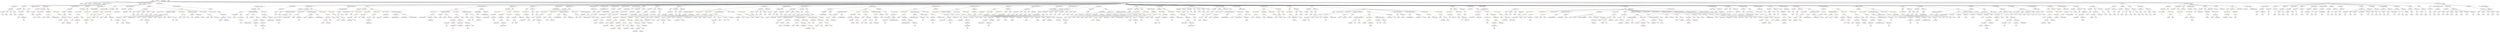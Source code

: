 strict digraph {
	graph [bb="0,0,55100,828"];
	node [label="\N"];
	Enter	[height=0.5,
		pos="3405.6,810",
		width=0.83628];
	VariableDeclarationStatement_Unnamed_12	[color=black,
		height=0.5,
		label=VariableDeclarationStatement,
		pos="15143,522",
		width=3.3174];
	VariableDeclaration_allowTokens	[color=black,
		height=0.5,
		label=allowTokens,
		pos="15067,450",
		width=1.6125];
	VariableDeclarationStatement_Unnamed_12 -> VariableDeclaration_allowTokens	[pos="e,15085,467.55 15124,504.05 15115,495.39 15103,484.7 15093,475.19"];
	BinaryOperation_Unnamed_36	[color=brown,
		height=0.5,
		label=BinaryOperation,
		pos="15215,450",
		width=1.9867];
	VariableDeclarationStatement_Unnamed_12 -> BinaryOperation_Unnamed_36	[pos="e,15197,467.79 15160,504.05 15169,495.54 15180,485.07 15189,475.68"];
	ExpressionStatement_Unnamed_43	[color=orange,
		height=0.5,
		label=ExpressionStatement,
		pos="20618,522",
		width=2.458];
	BinaryOperation_Unnamed_40	[color=brown,
		height=0.5,
		label=BinaryOperation,
		pos="20861,450",
		width=1.9867];
	ExpressionStatement_Unnamed_43 -> BinaryOperation_Unnamed_40	[pos="e,20815,464.13 20667,506.67 20707,495.23 20763,479.22 20804,467.3"];
	IndexAccess_Unnamed_11	[color=black,
		height=0.5,
		label=IndexAccess,
		pos="41283,450",
		width=1.6402];
	Identifier_redeemableEther_re_ent25_1	[color=black,
		height=0.5,
		label=redeemableEther_re_ent25,
		pos="41488,378",
		width=3.0263];
	IndexAccess_Unnamed_11 -> Identifier_redeemableEther_re_ent25_1	[pos="e,41441,394.75 41321,436 41352,425.43 41396,410.36 41431,398.37"];
	MemberAccess_Unnamed_54	[color=black,
		height=0.5,
		label=MemberAccess,
		pos="41684,378",
		width=1.9174];
	IndexAccess_Unnamed_11 -> MemberAccess_Unnamed_54	[pos="e,41633,390.61 41326,437.54 41335,435.54 41343,433.59 41352,432 41464,410.33 41493,416.15 41606,396 41611,395.05 41616,394.01 41622,\
392.91"];
	Identifier__sender_1	[color=black,
		height=0.5,
		label=_sender,
		pos="34652,378",
		width=1.1135];
	Identifier__cutieId_23	[color=black,
		height=0.5,
		label=_cutieId,
		pos="27188,378",
		width=1.1412];
	ElementaryTypeName_uint_4	[color=black,
		height=0.5,
		label=uint,
		pos="17050,450",
		width=0.75];
	VariableDeclaration_allowTokens_1	[color=black,
		height=0.5,
		label=allowTokens,
		pos="4177.6,450",
		width=1.6125];
	ElementaryTypeName_bool_15	[color=black,
		height=0.5,
		label=bool,
		pos="4195.6,378",
		width=0.76697];
	VariableDeclaration_allowTokens_1 -> ElementaryTypeName_bool_15	[pos="e,4191.2,396.1 4182,431.7 4183.9,424.32 4186.2,415.52 4188.3,407.25"];
	FunctionCall_Unnamed_32	[color=orange,
		height=0.5,
		label=FunctionCall,
		pos="29306,450",
		width=1.6125];
	Identifier__cutieId_10	[color=black,
		height=0.5,
		label=_cutieId,
		pos="29092,378",
		width=1.1412];
	FunctionCall_Unnamed_32 -> Identifier__cutieId_10	[pos="e,29123,389.86 29266,436.42 29233,425.79 29184,410.08 29142,396 29139,395.17 29137,394.32 29134,393.45"];
	Identifier_price_4	[color=black,
		height=0.5,
		label=price,
		pos="29180,378",
		width=0.80856];
	FunctionCall_Unnamed_32 -> Identifier_price_4	[pos="e,29201,390.69 29278,433.81 29258,422.73 29231,407.71 29211,396.19"];
	MemberAccess_Unnamed_22	[color=black,
		height=0.5,
		label=MemberAccess,
		pos="29296,378",
		width=1.9174];
	FunctionCall_Unnamed_32 -> MemberAccess_Unnamed_22	[pos="e,29298,396.1 29303,431.7 29302,424.32 29301,415.52 29300,407.25"];
	Identifier_AuctionSuccessful	[color=black,
		height=0.5,
		label=AuctionSuccessful,
		pos="29464,378",
		width=2.2362];
	FunctionCall_Unnamed_32 -> Identifier_AuctionSuccessful	[pos="e,29429,394.53 29338,434.67 29361,424.4 29393,410.44 29418,399.07"];
	VariableDeclaration_featuringFee	[color=black,
		height=0.5,
		label=featuringFee,
		pos="26005,594",
		width=1.5571];
	ElementaryTypeName_uint128_7	[color=black,
		height=0.5,
		label=uint128,
		pos="26118,522",
		width=1.0442];
	VariableDeclaration_featuringFee -> ElementaryTypeName_uint128_7	[pos="e,26095,536.83 26030,577.46 26046,567.2 26068,553.66 26086,542.65"];
	ElementaryTypeName_uint40_39	[color=black,
		height=0.5,
		label=uint40,
		pos="17226,450",
		width=0.91945];
	Identifier_auction_9	[color=black,
		height=0.5,
		label=auction,
		pos="23666,378",
		width=1.0442];
	Parameter__price	[color=black,
		height=0.5,
		label=_price,
		pos="46351,522",
		width=0.94717];
	ElementaryTypeName_uint128_25	[color=black,
		height=0.5,
		label=uint128,
		pos="46393,450",
		width=1.0442];
	Parameter__price -> ElementaryTypeName_uint128_25	[pos="e,46383,467.47 46361,504.41 46365,496.3 46371,486.35 46377,477.25"];
	Parameter__endPrice_2	[color=black,
		height=0.5,
		label=_endPrice,
		pos="16560,522",
		width=1.3353];
	ElementaryTypeName_uint128_28	[color=black,
		height=0.5,
		label=uint128,
		pos="16579,450",
		width=1.0442];
	Parameter__endPrice_2 -> ElementaryTypeName_uint128_28	[pos="e,16574,468.1 16564,503.7 16566,496.24 16569,487.32 16571,478.97"];
	Identifier_fee	[color=black,
		height=0.5,
		label=fee,
		pos="30402,234",
		width=0.75];
	VariableDeclaration_coreAddress	[color=black,
		height=0.5,
		label=coreAddress,
		pos="40378,450",
		width=1.6264];
	ElementaryTypeName_address_32	[color=black,
		height=0.5,
		label=address,
		pos="40272,378",
		width=1.0996];
	VariableDeclaration_coreAddress -> ElementaryTypeName_address_32	[pos="e,40293,393.39 40354,433.12 40339,423.23 40319,410.4 40303,399.72"];
	Identifier_tokenContract_1	[color=black,
		height=0.5,
		label=tokenContract,
		pos="35156,234",
		width=1.765];
	ParameterList_Unnamed_83	[color=black,
		height=0.5,
		label=ParameterList,
		pos="18292,594",
		width=1.7095];
	Parameter__tokenContract	[color=black,
		height=0.5,
		label=_tokenContract,
		pos="18150,522",
		width=1.9036];
	ParameterList_Unnamed_83 -> Parameter__tokenContract	[pos="e,18180,538.23 18261,577.98 18241,567.86 18213,554.37 18191,543.29"];
	Parameter_priceWei	[color=black,
		height=0.5,
		label=priceWei,
		pos="18292,522",
		width=1.2244];
	ParameterList_Unnamed_83 -> Parameter_priceWei	[pos="e,18292,540.1 18292,575.7 18292,568.41 18292,559.73 18292,551.54"];
	Identifier_msg_7	[color=black,
		height=0.5,
		label=msg,
		pos="19493,234",
		width=0.75];
	ElementaryTypeName_uint256_10	[color=black,
		height=0.5,
		label=uint256,
		pos="4742.6,522",
		width=1.0442];
	Identifier_paused	[color=black,
		height=0.5,
		label=paused,
		pos="48295,306",
		width=1.0303];
	ParameterList_Unnamed_58	[color=black,
		height=0.5,
		label=ParameterList,
		pos="39041,594",
		width=1.7095];
	Parameter__claimant	[color=black,
		height=0.5,
		label=_claimant,
		pos="39035,522",
		width=1.2798];
	ParameterList_Unnamed_58 -> Parameter__claimant	[pos="e,39036,540.1 39039,575.7 39038,568.41 39038,559.73 39037,551.54"];
	Parameter__cutieId_13	[color=black,
		height=0.5,
		label=_cutieId,
		pos="39140,522",
		width=1.1412];
	ParameterList_Unnamed_58 -> Parameter__cutieId_13	[pos="e,39119,537.86 39063,577.12 39077,567.45 39094,554.99 39109,544.46"];
	VariableDeclaration_candidateContract	[color=black,
		height=0.5,
		label=candidateContract,
		pos="8702.6,450",
		width=2.1808];
	UserDefinedTypeName_Unnamed_12	[color=black,
		height=0.5,
		label=UserDefinedTypeName,
		pos="8687.6,378",
		width=2.7214];
	VariableDeclaration_candidateContract -> UserDefinedTypeName_Unnamed_12	[pos="e,8691.2,396.1 8698.9,431.7 8697.3,424.32 8695.4,415.52 8693.6,407.25"];
	ExpressionStatement_Unnamed_1	[color=orange,
		height=0.5,
		label=ExpressionStatement,
		pos="1690.6,522",
		width=2.458];
	FunctionCall_Unnamed	[color=orange,
		height=0.5,
		label=FunctionCall,
		pos="1690.6,450",
		width=1.6125];
	ExpressionStatement_Unnamed_1 -> FunctionCall_Unnamed	[pos="e,1690.6,468.1 1690.6,503.7 1690.6,496.41 1690.6,487.73 1690.6,479.54"];
	Identifier_msg_23	[color=black,
		height=0.5,
		label=msg,
		pos="5605.6,162",
		width=0.75];
	Mapping_Unnamed	[color=black,
		height=0.5,
		label=Mapping,
		pos="13563,522",
		width=1.2105];
	UserDefinedTypeName_Unnamed_5	[color=black,
		height=0.5,
		label=UserDefinedTypeName,
		pos="13274,450",
		width=2.7214];
	Mapping_Unnamed -> UserDefinedTypeName_Unnamed_5	[pos="e,13338,463.91 13530,509.93 13523,507.85 13516,505.78 13510,504 13457,489.56 13396,476.03 13350,466.25"];
	ElementaryTypeName_uint40_26	[color=black,
		height=0.5,
		label=uint40,
		pos="13423,450",
		width=0.91945];
	Mapping_Unnamed -> ElementaryTypeName_uint40_26	[pos="e,13446,462.83 13536,507.5 13513,496.22 13481,480.07 13456,467.93"];
	ElementaryTypeName_uint128_11	[color=black,
		height=0.5,
		label=uint128,
		pos="44434,450",
		width=1.0442];
	Identifier__value_1	[color=black,
		height=0.5,
		label=_value,
		pos="37800,522",
		width=0.96103];
	NumberLiteral_Unnamed_4	[color=black,
		height=0.5,
		label=NumberLiteral,
		pos="19903,306",
		width=1.765];
	ElementaryTypeName_uint40_22	[color=black,
		height=0.5,
		label=uint40,
		pos="54140,450",
		width=0.91945];
	Identifier_price_5	[color=black,
		height=0.5,
		label=price,
		pos="29430,522",
		width=0.80856];
	Parameter__seller_3	[color=black,
		height=0.5,
		label=_seller,
		pos="2893.6,522",
		width=0.96103];
	ElementaryTypeName_address_62	[color=black,
		height=0.5,
		label=address,
		pos="2893.6,450",
		width=1.0996];
	Parameter__seller_3 -> ElementaryTypeName_address_62	[pos="e,2893.6,468.1 2893.6,503.7 2893.6,496.41 2893.6,487.73 2893.6,479.54"];
	Mapping_Unnamed_2	[color=black,
		height=0.5,
		label=Mapping,
		pos="13159,522",
		width=1.2105];
	ElementaryTypeName_uint	[color=black,
		height=0.5,
		label=uint,
		pos="13033,450",
		width=0.75];
	Mapping_Unnamed_2 -> ElementaryTypeName_uint	[pos="e,13053,462.21 13133,507 13113,495.69 13084,479.73 13063,467.74"];
	ElementaryTypeName_address_26	[color=black,
		height=0.5,
		label=address,
		pos="13118,450",
		width=1.0996];
	Mapping_Unnamed_2 -> ElementaryTypeName_address_26	[pos="e,13127,467.79 13149,504.05 13144,496.14 13138,486.54 13133,477.69"];
	EmitStatement_Unnamed_3	[color=black,
		height=0.5,
		label=EmitStatement,
		pos="21605,522",
		width=1.7788];
	FunctionCall_Unnamed_13	[color=orange,
		height=0.5,
		label=FunctionCall,
		pos="21603,450",
		width=1.6125];
	EmitStatement_Unnamed_3 -> FunctionCall_Unnamed_13	[pos="e,21603,468.1 21604,503.7 21604,496.41 21604,487.73 21603,479.54"];
	VariableDeclaration_fee	[color=black,
		height=0.5,
		label=fee,
		pos="44383,522",
		width=0.75];
	ElementaryTypeName_uint128_10	[color=black,
		height=0.5,
		label=uint128,
		pos="44624,450",
		width=1.0442];
	VariableDeclaration_fee -> ElementaryTypeName_uint128_10	[pos="e,44595,462.2 44404,510.14 44408,507.91 44414,505.71 44419,504 44487,480.39 44508,488.6 44578,468 44580,467.34 44582,466.62 44584,\
465.88"];
	ElementaryTypeName_uint40_48	[color=black,
		height=0.5,
		label=uint40,
		pos="13825,162",
		width=0.91945];
	PragmaDirective_solidity_6	[color=black,
		height=0.5,
		label=solidity,
		pos="1745.6,738",
		width=1.0442];
	Identifier__fee_2	[color=black,
		height=0.5,
		label=_fee,
		pos="32274,306",
		width=0.75];
	ExpressionStatement_Unnamed_64	[color=orange,
		height=0.5,
		label=ExpressionStatement,
		pos="33765,522",
		width=2.458];
	FunctionCall_Unnamed_91	[color=orange,
		height=0.5,
		label=FunctionCall,
		pos="33639,450",
		width=1.6125];
	ExpressionStatement_Unnamed_64 -> FunctionCall_Unnamed_91	[pos="e,33666,466.11 33735,504.59 33717,494.77 33695,482.2 33676,471.7"];
	MemberAccess_Unnamed_81	[color=black,
		height=0.5,
		label=MemberAccess,
		pos="9943.6,162",
		width=1.9174];
	Identifier_msg_33	[color=black,
		height=0.5,
		label=msg,
		pos="9943.6,90",
		width=0.75];
	MemberAccess_Unnamed_81 -> Identifier_msg_33	[pos="e,9943.6,108.1 9943.6,143.7 9943.6,136.41 9943.6,127.73 9943.6,119.54"];
	FunctionDefinition_withdrawBalance_re_ent26	[color=black,
		height=0.5,
		label=withdrawBalance_re_ent26,
		pos="5676.6,666",
		width=3.0679];
	ParameterList_Unnamed_81	[color=black,
		height=0.5,
		label=ParameterList,
		pos="5564.6,594",
		width=1.7095];
	FunctionDefinition_withdrawBalance_re_ent26 -> ParameterList_Unnamed_81	[pos="e,5589.6,610.67 5649.7,648.23 5634.6,638.79 5615.6,626.88 5599.3,616.73"];
	Block_Unnamed_36	[color=black,
		height=0.5,
		label=Block,
		pos="5676.6,594",
		width=0.90558];
	FunctionDefinition_withdrawBalance_re_ent26 -> Block_Unnamed_36	[pos="e,5676.6,612.1 5676.6,647.7 5676.6,640.41 5676.6,631.73 5676.6,623.54"];
	MemberAccess_Unnamed_57	[color=black,
		height=0.5,
		label=MemberAccess,
		pos="42279,306",
		width=1.9174];
	Identifier_msg_28	[color=black,
		height=0.5,
		label=msg,
		pos="42279,234",
		width=0.75];
	MemberAccess_Unnamed_57 -> Identifier_msg_28	[pos="e,42279,252.1 42279,287.7 42279,280.41 42279,271.73 42279,263.54"];
	MemberAccess_Unnamed_14	[color=black,
		height=0.5,
		label=MemberAccess,
		pos="19493,306",
		width=1.9174];
	MemberAccess_Unnamed_14 -> Identifier_msg_7	[pos="e,19493,252.1 19493,287.7 19493,280.41 19493,271.73 19493,263.54"];
	Block_Unnamed_8	[color=black,
		height=0.5,
		label=Block,
		pos="45153,594",
		width=0.90558];
	ExpressionStatement_Unnamed_13	[color=orange,
		height=0.5,
		label=ExpressionStatement,
		pos="45167,522",
		width=2.458];
	Block_Unnamed_8 -> ExpressionStatement_Unnamed_13	[pos="e,45163,540.1 45156,575.7 45158,568.32 45159,559.52 45161,551.25"];
	ExpressionStatement_Unnamed_14	[color=orange,
		height=0.5,
		label=ExpressionStatement,
		pos="45362,522",
		width=2.458];
	Block_Unnamed_8 -> ExpressionStatement_Unnamed_14	[pos="e,45312,537.3 45178,582.22 45183,580.07 45188,577.9 45194,576 45229,563.07 45269,550.28 45302,540.5"];
	ExpressionStatement_Unnamed_12	[color=orange,
		height=0.5,
		label=ExpressionStatement,
		pos="43736,522",
		width=2.458];
	Identifier___3	[color=black,
		height=0.5,
		label=_,
		pos="44133,450",
		width=0.75];
	ExpressionStatement_Unnamed_12 -> Identifier___3	[pos="e,44112,462 43801,509.38 43812,507.51 43823,505.65 43834,504 43950,485.91 43983,501.58 44097,468 44098,467.52 44100,466.98 44101,\
466.39"];
	Identifier_coreContract	[color=black,
		height=0.5,
		label=coreContract,
		pos="39335,234",
		width=1.6541];
	ElementaryTypeName_uint40_19	[color=black,
		height=0.5,
		label=uint40,
		pos="53549,450",
		width=0.91945];
	FunctionCall_Unnamed_96	[color=orange,
		height=0.5,
		label=FunctionCall,
		pos="35915,306",
		width=1.6125];
	Identifier_priceInTokens_1	[color=black,
		height=0.5,
		label=priceInTokens,
		pos="35752,234",
		width=1.7927];
	FunctionCall_Unnamed_96 -> Identifier_priceInTokens_1	[pos="e,35786,249.63 35882,290.83 35857,280.25 35823,265.68 35796,254.07"];
	Identifier__computeFee_1	[color=black,
		height=0.5,
		label=_computeFee,
		pos="35896,234",
		width=1.7095];
	FunctionCall_Unnamed_96 -> Identifier__computeFee_1	[pos="e,35900,252.1 35910,287.7 35908,280.24 35905,271.32 35903,262.97"];
	MemberAccess_Unnamed_9	[color=black,
		height=0.5,
		label=MemberAccess,
		pos="21984,378",
		width=1.9174];
	Identifier__auction_6	[color=black,
		height=0.5,
		label=_auction,
		pos="21984,306",
		width=1.1828];
	MemberAccess_Unnamed_9 -> Identifier__auction_6	[pos="e,21984,324.1 21984,359.7 21984,352.41 21984,343.73 21984,335.54"];
	NumberLiteral_Unnamed_5	[color=black,
		height=0.5,
		label=NumberLiteral,
		pos="19535,378",
		width=1.765];
	ParameterList_Unnamed_94	[color=black,
		height=0.5,
		label=ParameterList,
		pos="39571,594",
		width=1.7095];
	Parameter_None_11	[color=black,
		height=0.5,
		label=None,
		pos="39571,522",
		width=0.85014];
	ParameterList_Unnamed_94 -> Parameter_None_11	[pos="e,39571,540.1 39571,575.7 39571,568.41 39571,559.73 39571,551.54"];
	ParameterList_Unnamed_45	[color=black,
		height=0.5,
		label=ParameterList,
		pos="46440,594",
		width=1.7095];
	Parameter_None_1	[color=black,
		height=0.5,
		label=None,
		pos="46463,522",
		width=0.85014];
	ParameterList_Unnamed_45 -> Parameter_None_1	[pos="e,46457,540.1 46445,575.7 46448,568.24 46451,559.32 46453,550.97"];
	TupleExpression_Unnamed_4	[color=black,
		height=0.5,
		label=TupleExpression,
		pos="24311,522",
		width=2.0422];
	MemberAccess_Unnamed_67	[color=black,
		height=0.5,
		label=MemberAccess,
		pos="23822,450",
		width=1.9174];
	TupleExpression_Unnamed_4 -> MemberAccess_Unnamed_67	[pos="e,23872,462.61 24244,514.18 24162,505.44 24020,488.89 23900,468 23894,467.05 23888,465.98 23883,464.85"];
	MemberAccess_Unnamed_66	[color=black,
		height=0.5,
		label=MemberAccess,
		pos="23978,450",
		width=1.9174];
	TupleExpression_Unnamed_4 -> MemberAccess_Unnamed_66	[pos="e,24029,462.32 24256,509.78 24204,499.16 24125,482.69 24056,468 24051,466.95 24046,465.85 24040,464.75"];
	MemberAccess_Unnamed_64	[color=black,
		height=0.5,
		label=MemberAccess,
		pos="24134,450",
		width=1.9174];
	TupleExpression_Unnamed_4 -> MemberAccess_Unnamed_64	[pos="e,24170,465.58 24273,506.15 24246,495.55 24210,481.2 24181,469.8"];
	MemberAccess_Unnamed_70	[color=black,
		height=0.5,
		label=MemberAccess,
		pos="24290,450",
		width=1.9174];
	TupleExpression_Unnamed_4 -> MemberAccess_Unnamed_70	[pos="e,24295,468.1 24305,503.7 24303,496.24 24300,487.32 24298,478.97"];
	MemberAccess_Unnamed_69	[color=black,
		height=0.5,
		label=MemberAccess,
		pos="24446,450",
		width=1.9174];
	TupleExpression_Unnamed_4 -> MemberAccess_Unnamed_69	[pos="e,24415,466.66 24341,505.29 24360,495.43 24385,482.59 24405,471.88"];
	MemberAccess_Unnamed_68	[color=black,
		height=0.5,
		label=MemberAccess,
		pos="24602,450",
		width=1.9174];
	TupleExpression_Unnamed_4 -> MemberAccess_Unnamed_68	[pos="e,24552,462.91 24362,508.73 24412,496.68 24488,478.31 24541,465.54"];
	MemberAccess_Unnamed_65	[color=black,
		height=0.5,
		label=MemberAccess,
		pos="24758,450",
		width=1.9174];
	TupleExpression_Unnamed_4 -> MemberAccess_Unnamed_65	[pos="e,24707,462.65 24370,511.01 24385,508.64 24400,506.17 24415,504 24532,486.41 24563,488.67 24680,468 24685,467.07 24690,466.03 24696,\
464.94"];
	ElementaryTypeName_uint40_14	[color=black,
		height=0.5,
		label=uint40,
		pos="49699,450",
		width=0.91945];
	Identifier__newOperator_1	[color=black,
		height=0.5,
		label=_newOperator,
		pos="45321,378",
		width=1.7788];
	Identifier__duration_5	[color=black,
		height=0.5,
		label=_duration,
		pos="15325,378",
		width=1.2798];
	VariableDeclaration_endPrice_1	[color=black,
		height=0.5,
		label=endPrice,
		pos="44471,522",
		width=1.1967];
	ElementaryTypeName_uint128_9	[color=black,
		height=0.5,
		label=uint128,
		pos="44717,450",
		width=1.0442];
	VariableDeclaration_endPrice_1 -> ElementaryTypeName_uint128_9	[pos="e,44688,462.13 44503,509.91 44510,507.86 44516,505.79 44523,504 44588,485.47 44606,487.77 44671,468 44673,467.32 44675,466.59 44677,\
465.83"];
	Parameter__tokenContract_3	[color=black,
		height=0.5,
		label=_tokenContract,
		pos="13888,522",
		width=1.9036];
	UserDefinedTypeName_Unnamed_23	[color=black,
		height=0.5,
		label=UserDefinedTypeName,
		pos="13733,450",
		width=2.7214];
	Parameter__tokenContract_3 -> UserDefinedTypeName_Unnamed_23	[pos="e,13768,467.21 13854,505.98 13832,496.04 13803,482.87 13779,471.91"];
	Identifier_require_20	[color=black,
		height=0.5,
		label=require,
		pos="19006,378",
		width=1.0026];
	NumberLiteral_Unnamed_11	[color=black,
		height=0.5,
		label=NumberLiteral,
		pos="30660,378",
		width=1.765];
	ParameterList_Unnamed_80	[color=black,
		height=0.5,
		label=ParameterList,
		pos="24959,594",
		width=1.7095];
	Parameter__cutieId_20	[color=black,
		height=0.5,
		label=_cutieId,
		pos="24959,522",
		width=1.1412];
	ParameterList_Unnamed_80 -> Parameter__cutieId_20	[pos="e,24959,540.1 24959,575.7 24959,568.41 24959,559.73 24959,551.54"];
	Parameter__auction_1	[color=black,
		height=0.5,
		label=_auction,
		pos="45730,522",
		width=1.1828];
	UserDefinedTypeName_Unnamed_9	[color=black,
		height=0.5,
		label=UserDefinedTypeName,
		pos="45606,450",
		width=2.7214];
	Parameter__auction_1 -> UserDefinedTypeName_Unnamed_9	[pos="e,45635,467.43 45705,507 45688,497.29 45664,484.14 45645,473.03"];
	FunctionCall_Unnamed_21	[color=orange,
		height=0.5,
		label=FunctionCall,
		pos="41926,450",
		width=1.6125];
	Identifier__cutieId_4	[color=black,
		height=0.5,
		label=_cutieId,
		pos="42533,378",
		width=1.1412];
	FunctionCall_Unnamed_21 -> Identifier__cutieId_4	[pos="e,42502,390.6 41968,437.16 41976,435.17 41984,433.33 41993,432 42208,397.01 42269,439.5 42483,396 42486,395.4 42489,394.66 42492,\
393.85"];
	MemberAccess_Unnamed_19	[color=black,
		height=0.5,
		label=MemberAccess,
		pos="42661,378",
		width=1.9174];
	FunctionCall_Unnamed_21 -> MemberAccess_Unnamed_19	[pos="e,42611,390.94 41967,437.17 41975,435.15 41984,433.29 41993,432 42252,391.52 42322,432.08 42583,396 42588,395.21 42594,394.23 42600,\
393.15"];
	Identifier_this	[color=black,
		height=0.5,
		label=this,
		pos="42775,378",
		width=0.75];
	FunctionCall_Unnamed_21 -> Identifier_this	[pos="e,42754,390.33 41967,437.08 41975,435.08 41984,433.24 41993,432 42321,382.94 42417,476.42 42739,396 42740,395.59 42742,395.11 42743,\
394.56"];
	Identifier__owner	[color=black,
		height=0.5,
		label=_owner,
		pos="42859,378",
		width=1.0719];
	FunctionCall_Unnamed_21 -> Identifier__owner	[pos="e,42830,390.58 41967,437.06 41975,435.05 41984,433.22 41993,432 42353,378.97 42453,465.51 42811,396 42814,395.43 42817,394.71 42820,\
393.89"];
	MemberAccess_Unnamed_34	[color=black,
		height=0.5,
		label=MemberAccess,
		pos="16279,378",
		width=1.9174];
	Identifier_msg_13	[color=black,
		height=0.5,
		label=msg,
		pos="16279,306",
		width=0.75];
	MemberAccess_Unnamed_34 -> Identifier_msg_13	[pos="e,16279,324.1 16279,359.7 16279,352.41 16279,343.73 16279,335.54"];
	ElementaryTypeName_address_54	[color=black,
		height=0.5,
		label=address,
		pos="6140.6,378",
		width=1.0996];
	NumberLiteral_Unnamed_16	[color=black,
		height=0.5,
		label=NumberLiteral,
		pos="14934,306",
		width=1.765];
	ElementaryTypeName_uint128_13	[color=black,
		height=0.5,
		label=uint128,
		pos="22311,450",
		width=1.0442];
	ModifierInvocation_onlyOwner	[color=black,
		height=0.5,
		label=onlyOwner,
		pos="809.56,594",
		width=1.4323];
	ElementaryTypeName_uint_7	[color=black,
		height=0.5,
		label=uint,
		pos="38944,522",
		width=0.75];
	Identifier__extraData_4	[color=black,
		height=0.5,
		label=_extraData,
		pos="14174,234",
		width=1.4046];
	ElementaryTypeName_uint256_7	[color=black,
		height=0.5,
		label=uint256,
		pos="47299,450",
		width=1.0442];
	Identifier_coreAddress_1	[color=black,
		height=0.5,
		label=coreAddress,
		pos="40629,306",
		width=1.6264];
	ModifierDefinition_whenPaused	[color=black,
		height=0.5,
		label=whenPaused,
		pos="47768,666",
		width=1.5848];
	ParameterList_Unnamed_30	[color=black,
		height=0.5,
		label=ParameterList,
		pos="47656,594",
		width=1.7095];
	ModifierDefinition_whenPaused -> ParameterList_Unnamed_30	[pos="e,47681,610.73 47743,649.46 47727,639.84 47707,627.32 47690,616.72"];
	Block_Unnamed_4	[color=black,
		height=0.5,
		label=Block,
		pos="47768,594",
		width=0.90558];
	ModifierDefinition_whenPaused -> Block_Unnamed_4	[pos="e,47768,612.1 47768,647.7 47768,640.41 47768,631.73 47768,623.54"];
	Identifier_balances_re_ent17_1	[color=black,
		height=0.5,
		label=balances_re_ent17,
		pos="20812,306",
		width=2.2085];
	Identifier__bidAmount	[color=black,
		height=0.5,
		label=_bidAmount,
		pos="28818,306",
		width=1.5986];
	Block_Unnamed_12	[color=black,
		height=0.5,
		label=Block,
		pos="20193,594",
		width=0.90558];
	ExpressionStatement_Unnamed_21	[color=orange,
		height=0.5,
		label=ExpressionStatement,
		pos="19712,522",
		width=2.458];
	Block_Unnamed_12 -> ExpressionStatement_Unnamed_21	[pos="e,19782,533.23 20161,588.46 20088,577.75 19901,550.63 19793,534.86"];
	ExpressionStatement_Unnamed_19	[color=orange,
		height=0.5,
		label=ExpressionStatement,
		pos="19943,522",
		width=2.458];
	Block_Unnamed_12 -> ExpressionStatement_Unnamed_19	[pos="e,19993,537.09 20164,584.97 20125,574.1 20055,554.41 20004,540.14"];
	VariableDeclarationStatement_Unnamed	[color=black,
		height=0.5,
		label=VariableDeclarationStatement,
		pos="20193,522",
		width=3.3174];
	Block_Unnamed_12 -> VariableDeclarationStatement_Unnamed	[pos="e,20193,540.1 20193,575.7 20193,568.41 20193,559.73 20193,551.54"];
	ExpressionStatement_Unnamed_20	[color=orange,
		height=0.5,
		label=ExpressionStatement,
		pos="20420,522",
		width=2.458];
	Block_Unnamed_12 -> ExpressionStatement_Unnamed_20	[pos="e,20372,537.64 20220,584.42 20255,573.66 20316,554.94 20361,540.98"];
	Identifier__computeCurrentPrice	[color=black,
		height=0.5,
		label=_computeCurrentPrice,
		pos="42826,450",
		width=2.6382];
	ElementaryTypeName_address_18	[color=black,
		height=0.5,
		label=address,
		pos="26371,522",
		width=1.0996];
	VariableDeclarationStatement_Unnamed_34	[color=black,
		height=0.5,
		label=VariableDeclarationStatement,
		pos="6452.6,522",
		width=3.3174];
	MemberAccess_Unnamed_78	[color=black,
		height=0.5,
		label=MemberAccess,
		pos="6339.6,450",
		width=1.9174];
	VariableDeclarationStatement_Unnamed_34 -> MemberAccess_Unnamed_78	[pos="e,6365.5,467.07 6425.2,504.05 6410.2,494.74 6391.3,483.07 6375.2,473.06"];
	VariableDeclaration_seller_4	[color=black,
		height=0.5,
		label=seller,
		pos="6456.6,450",
		width=0.82242];
	VariableDeclarationStatement_Unnamed_34 -> VariableDeclaration_seller_4	[pos="e,6455.6,468.1 6453.6,503.7 6454,496.41 6454.5,487.73 6454.9,479.54"];
	FunctionCall_Unnamed_71	[color=orange,
		height=0.5,
		label=FunctionCall,
		pos="18247,378",
		width=1.6125];
	ElementaryTypeName_address_42	[color=black,
		height=0.5,
		label=address,
		pos="18231,306",
		width=1.0996];
	FunctionCall_Unnamed_71 -> ElementaryTypeName_address_42	[pos="e,18234,324.1 18243,359.7 18241,352.32 18239,343.52 18237,335.25"];
	Identifier__tokenContract	[color=black,
		height=0.5,
		label=_tokenContract,
		pos="18357,306",
		width=1.9036];
	FunctionCall_Unnamed_71 -> Identifier__tokenContract	[pos="e,18331,323.14 18271,361.29 18286,351.79 18305,339.53 18322,329.06"];
	ParameterList_Unnamed_7	[color=black,
		height=0.5,
		label=ParameterList,
		pos="51998,594",
		width=1.7095];
	Parameter_cooldownIndex	[color=black,
		height=0.5,
		label=cooldownIndex,
		pos="51630,522",
		width=1.9174];
	ParameterList_Unnamed_7 -> Parameter_cooldownIndex	[pos="e,51681,534.4 51946,584.05 51887,573.91 51791,556.64 51708,540 51702,538.97 51697,537.86 51692,536.74"];
	Parameter_dadId	[color=black,
		height=0.5,
		label=dadId,
		pos="51750,522",
		width=0.90558];
	ParameterList_Unnamed_7 -> Parameter_dadId	[pos="e,51775,534 51949,582.6 51907,573.08 51844,557.78 51791,540 51789,539.4 51787,538.75 51785,538.08"];
	Parameter_generation	[color=black,
		height=0.5,
		label=generation,
		pos="51849,522",
		width=1.3491];
	ParameterList_Unnamed_7 -> Parameter_generation	[pos="e,51878,536.64 51966,578.15 51943,567.46 51912,552.95 51888,541.5"];
	Parameter_cooldownEndTime	[color=black,
		height=0.5,
		label=cooldownEndTime,
		pos="51998,522",
		width=2.2778];
	ParameterList_Unnamed_7 -> Parameter_cooldownEndTime	[pos="e,51998,540.1 51998,575.7 51998,568.41 51998,559.73 51998,551.54"];
	Parameter_birthTime	[color=black,
		height=0.5,
		label=birthTime,
		pos="52145,522",
		width=1.2937];
	ParameterList_Unnamed_7 -> Parameter_birthTime	[pos="e,52116,536.64 52029,578.15 52051,567.46 52082,552.95 52106,541.5"];
	Parameter_momId	[color=black,
		height=0.5,
		label=momId,
		pos="52247,522",
		width=1.0442];
	ParameterList_Unnamed_7 -> Parameter_momId	[pos="e,52218,534.05 52045,582.09 52086,572.18 52148,556.61 52201,540 52203,539.3 52205,538.56 52207,537.79"];
	Parameter_genes	[color=black,
		height=0.5,
		label=genes,
		pos="52334,522",
		width=0.87786];
	ParameterList_Unnamed_7 -> Parameter_genes	[pos="e,52310,534.14 52054,586.68 52115,579.09 52212,564.26 52294,540 52295,539.45 52297,538.85 52299,538.2"];
	IndexAccess_Unnamed_18	[color=black,
		height=0.5,
		label=IndexAccess,
		pos="14028,306",
		width=1.6402];
	IndexAccess_Unnamed_18 -> Identifier__extraData_4	[pos="e,14144,248.94 14058,290.33 14080,279.71 14110,265.27 14134,253.81"];
	NumberLiteral_Unnamed_31	[color=black,
		height=0.5,
		label=NumberLiteral,
		pos="14306,234",
		width=1.765];
	IndexAccess_Unnamed_18 -> NumberLiteral_Unnamed_31	[pos="e,14259,246.71 14072,293.83 14120,281.82 14196,262.68 14248,249.51"];
	BinaryOperation_Unnamed_8	[color=brown,
		height=0.5,
		label=BinaryOperation,
		pos="44285,306",
		width=1.9867];
	MemberAccess_Unnamed_3	[color=black,
		height=0.5,
		label=MemberAccess,
		pos="44174,234",
		width=1.9174];
	BinaryOperation_Unnamed_8 -> MemberAccess_Unnamed_3	[pos="e,44199,251.15 44259,288.76 44244,279.4 44225,267.49 44209,257.26"];
	Identifier_owner_4	[color=black,
		height=0.5,
		label=owner,
		pos="44295,234",
		width=0.93331];
	BinaryOperation_Unnamed_8 -> Identifier_owner_4	[pos="e,44292,252.1 44287,287.7 44288,280.32 44289,271.52 44291,263.25"];
	Block_Unnamed_27	[color=black,
		height=0.5,
		label=Block,
		pos="43894,450",
		width=0.90558];
	ExpressionStatement_Unnamed_34	[color=orange,
		height=0.5,
		label=ExpressionStatement,
		pos="43835,378",
		width=2.458];
	Block_Unnamed_27 -> ExpressionStatement_Unnamed_34	[pos="e,43849,395.8 43880,433.12 43873,424.68 43864,414.1 43856,404.55"];
	FunctionCall_Unnamed_65	[color=orange,
		height=0.5,
		label=FunctionCall,
		pos="25485,450",
		width=1.6125];
	MemberAccess_Unnamed_46	[color=black,
		height=0.5,
		label=MemberAccess,
		pos="25181,378",
		width=1.9174];
	FunctionCall_Unnamed_65 -> MemberAccess_Unnamed_46	[pos="e,25232,390.34 25441,437.75 25433,435.8 25425,433.81 25418,432 25385,424.23 25302,405.71 25243,392.77"];
	Identifier__cutieId_16	[color=black,
		height=0.5,
		label=_cutieId,
		pos="25309,378",
		width=1.1412];
	FunctionCall_Unnamed_65 -> Identifier__cutieId_16	[pos="e,25338,390.82 25450,435.17 25421,423.64 25379,407.19 25349,395.07"];
	Identifier__transfer_1	[color=black,
		height=0.5,
		label=_transfer,
		pos="25412,378",
		width=1.2105];
	FunctionCall_Unnamed_65 -> Identifier__transfer_1	[pos="e,25428,394.99 25467,432.41 25458,423.57 25447,412.53 25436,402.79"];
	Parameter__cutieId_1	[color=black,
		height=0.5,
		label=_cutieId,
		pos="53365,522",
		width=1.1412];
	ElementaryTypeName_uint256_1	[color=black,
		height=0.5,
		label=uint256,
		pos="53362,450",
		width=1.0442];
	Parameter__cutieId_1 -> ElementaryTypeName_uint256_1	[pos="e,53362,468.1 53364,503.7 53364,496.41 53363,487.73 53363,479.54"];
	BinaryOperation_Unnamed_64	[color=brown,
		height=0.5,
		label=BinaryOperation,
		pos="36486,306",
		width=1.9867];
	Identifier_priceInTokens_2	[color=black,
		height=0.5,
		label=priceInTokens,
		pos="36486,234",
		width=1.7927];
	BinaryOperation_Unnamed_64 -> Identifier_priceInTokens_2	[pos="e,36486,252.1 36486,287.7 36486,280.41 36486,271.73 36486,263.54"];
	Identifier_fee_1	[color=black,
		height=0.5,
		label=fee,
		pos="36596,234",
		width=0.75];
	BinaryOperation_Unnamed_64 -> Identifier_fee_1	[pos="e,36576,247.21 36511,288.76 36528,278.16 36550,264.3 36567,253.31"];
	InheritanceSpecifier_Unnamed_4	[color=black,
		height=0.5,
		label=InheritanceSpecifier,
		pos="2221.6,666",
		width=2.3333];
	UserDefinedTypeName_Unnamed_26	[color=black,
		height=0.5,
		label=UserDefinedTypeName,
		pos="2035.6,594",
		width=2.7214];
	InheritanceSpecifier_Unnamed_4 -> UserDefinedTypeName_Unnamed_26	[pos="e,2077.1,610.64 2181.2,649.81 2153.8,639.5 2117.3,625.76 2087.7,614.62"];
	Parameter__cutieId_25	[color=black,
		height=0.5,
		label=_cutieId,
		pos="26740,522",
		width=1.1412];
	ElementaryTypeName_uint40_60	[color=black,
		height=0.5,
		label=uint40,
		pos="26547,450",
		width=0.91945];
	Parameter__cutieId_25 -> ElementaryTypeName_uint40_60	[pos="e,26572,461.62 26708,510.13 26671,497.22 26611,476.39 26589,468 26587,467.28 26585,466.53 26583,465.77"];
	EventDefinition_AuctionCancelled	[color=black,
		height=0.5,
		label=AuctionCancelled,
		pos="6487.6,666",
		width=2.1254];
	ParameterList_Unnamed_50	[color=black,
		height=0.5,
		label=ParameterList,
		pos="6264.6,594",
		width=1.7095];
	EventDefinition_AuctionCancelled -> ParameterList_Unnamed_50	[pos="e,6305.3,607.79 6443,651 6406.4,639.53 6354.6,623.27 6316.3,611.23"];
	Parameter__id_5	[color=black,
		height=0.5,
		label=_id,
		pos="51324,522",
		width=0.75];
	ElementaryTypeName_uint40_10	[color=black,
		height=0.5,
		label=uint40,
		pos="51324,450",
		width=0.91945];
	Parameter__id_5 -> ElementaryTypeName_uint40_10	[pos="e,51324,468.1 51324,503.7 51324,496.41 51324,487.73 51324,479.54"];
	VariableDeclarationStatement_Unnamed_11	[color=black,
		height=0.5,
		label=VariableDeclarationStatement,
		pos="40426,522",
		width=3.3174];
	VariableDeclarationStatement_Unnamed_11 -> VariableDeclaration_coreAddress	[pos="e,40389,468.1 40414,503.7 40408,495.81 40402,486.3 40396,477.55"];
	FunctionCall_Unnamed_40	[color=orange,
		height=0.5,
		label=FunctionCall,
		pos="40513,450",
		width=1.6125];
	VariableDeclarationStatement_Unnamed_11 -> FunctionCall_Unnamed_40	[pos="e,40492,467.31 40447,504.05 40458,495.16 40471,484.11 40483,474.41"];
	NumberLiteral_Unnamed_24	[color=black,
		height=0.5,
		label=NumberLiteral,
		pos="13805,90",
		width=1.765];
	MemberAccess_Unnamed_62	[color=black,
		height=0.5,
		label=MemberAccess,
		pos="35156,306",
		width=1.9174];
	MemberAccess_Unnamed_62 -> Identifier_tokenContract_1	[pos="e,35156,252.1 35156,287.7 35156,280.41 35156,271.73 35156,263.54"];
	ElementaryTypeName_uint40_45	[color=black,
		height=0.5,
		label=uint40,
		pos="15988,306",
		width=0.91945];
	Parameter__to_3	[color=black,
		height=0.5,
		label=_to,
		pos="47013,522",
		width=0.75];
	ElementaryTypeName_address_14	[color=black,
		height=0.5,
		label=address,
		pos="47038,450",
		width=1.0996];
	Parameter__to_3 -> ElementaryTypeName_address_14	[pos="e,47031,468.28 47019,504.05 47021,496.52 47025,487.44 47028,478.94"];
	UnaryOperation_Unnamed_3	[color=black,
		height=0.5,
		label=UnaryOperation,
		pos="26066,450",
		width=1.9452];
	TupleExpression_Unnamed_3	[color=black,
		height=0.5,
		label=TupleExpression,
		pos="26212,378",
		width=2.0422];
	UnaryOperation_Unnamed_3 -> TupleExpression_Unnamed_3	[pos="e,26179,394.57 26098,433.64 26119,423.59 26146,410.34 26169,399.41"];
	Parameter_None_7	[color=black,
		height=0.5,
		label=None,
		pos="46065,522",
		width=0.85014];
	ElementaryTypeName_uint128_26	[color=black,
		height=0.5,
		label=uint128,
		pos="45994,450",
		width=1.0442];
	Parameter_None_7 -> ElementaryTypeName_uint128_26	[pos="e,46009,466.31 46050,506.15 46040,496.91 46028,484.81 46017,474.31"];
	Identifier_priceOracle_2	[color=black,
		height=0.5,
		label=priceOracle,
		pos="38824,306",
		width=1.4877];
	NumberLiteral_Unnamed_21	[color=black,
		height=0.5,
		label=NumberLiteral,
		pos="42274,378",
		width=1.765];
	Parameter__cutieId_15	[color=black,
		height=0.5,
		label=_cutieId,
		pos="42048,522",
		width=1.1412];
	ElementaryTypeName_uint40_34	[color=black,
		height=0.5,
		label=uint40,
		pos="42035,450",
		width=0.91945];
	Parameter__cutieId_15 -> ElementaryTypeName_uint40_34	[pos="e,42038,468.1 42044,503.7 42043,496.32 42041,487.52 42040,479.25"];
	FunctionCall_Unnamed_136	[color=orange,
		height=0.5,
		label=FunctionCall,
		pos="2351.6,450",
		width=1.6125];
	Identifier__cutieId_29	[color=black,
		height=0.5,
		label=_cutieId,
		pos="2159.6,378",
		width=1.1412];
	FunctionCall_Unnamed_136 -> Identifier__cutieId_29	[pos="e,2190.3,390.2 2315,435.67 2282.4,423.79 2234.7,406.41 2200.8,394.03"];
	Identifier__transfer_3	[color=black,
		height=0.5,
		label=_transfer,
		pos="2262.6,378",
		width=1.2105];
	FunctionCall_Unnamed_136 -> Identifier__transfer_3	[pos="e,2282.2,394.43 2330.9,432.76 2319.1,423.47 2304.1,411.67 2291.2,401.49"];
	MemberAccess_Unnamed_88	[color=black,
		height=0.5,
		label=MemberAccess,
		pos="2393.6,378",
		width=1.9174];
	FunctionCall_Unnamed_136 -> MemberAccess_Unnamed_88	[pos="e,2383.2,396.28 2361.7,432.05 2366.4,424.26 2372.1,414.82 2377.3,406.08"];
	Identifier__currentPrice_2	[color=black,
		height=0.5,
		label=_currentPrice,
		pos="40148,450",
		width=1.6818];
	ElementaryTypeName_bool_11	[color=black,
		height=0.5,
		label=bool,
		pos="5419.6,378",
		width=0.76697];
	ParameterList_Unnamed_17	[color=black,
		height=0.5,
		label=ParameterList,
		pos="51233,594",
		width=1.7095];
	Parameter_optional	[color=black,
		height=0.5,
		label=optional,
		pos="51238,522",
		width=1.1274];
	ParameterList_Unnamed_17 -> Parameter_optional	[pos="e,51236,540.1 51234,575.7 51234,568.41 51235,559.73 51236,551.54"];
	MemberAccess_Unnamed_15	[color=black,
		height=0.5,
		label=MemberAccess,
		pos="32970,234",
		width=1.9174];
	MemberAccess_Unnamed_16	[color=black,
		height=0.5,
		label=MemberAccess,
		pos="32970,162",
		width=1.9174];
	MemberAccess_Unnamed_15 -> MemberAccess_Unnamed_16	[pos="e,32970,180.1 32970,215.7 32970,208.41 32970,199.73 32970,191.54"];
	NumberLiteral_Unnamed_23	[color=black,
		height=0.5,
		label=NumberLiteral,
		pos="18727,378",
		width=1.765];
	Identifier_cutieIdToAuction_5	[color=black,
		height=0.5,
		label=cutieIdToAuction,
		pos="14266,306",
		width=2.1254];
	ElementaryTypeName_uint40_15	[color=black,
		height=0.5,
		label=uint40,
		pos="52607,450",
		width=0.91945];
	Identifier_auction_23	[color=black,
		height=0.5,
		label=auction,
		pos="6045.6,378",
		width=1.0442];
	UnaryOperation_Unnamed_6	[color=black,
		height=0.5,
		label=UnaryOperation,
		pos="38410,450",
		width=1.9452];
	IndexAccess_Unnamed_27	[color=black,
		height=0.5,
		label=IndexAccess,
		pos="38950,378",
		width=1.6402];
	UnaryOperation_Unnamed_6 -> IndexAccess_Unnamed_27	[pos="e,38907,390.8 38460,437.21 38469,435.26 38479,433.42 38489,432 38662,405.5 38709,425.36 38882,396 38886,395.22 38891,394.3 38896,\
393.28"];
	Parameter__cutieId_5	[color=black,
		height=0.5,
		label=_cutieId,
		pos="49699,522",
		width=1.1412];
	Parameter__cutieId_5 -> ElementaryTypeName_uint40_14	[pos="e,49699,468.1 49699,503.7 49699,496.41 49699,487.73 49699,479.54"];
	ParameterList_Unnamed_37	[color=black,
		height=0.5,
		label=ParameterList,
		pos="53901,594",
		width=1.7095];
	Parameter__cutieId_11	[color=black,
		height=0.5,
		label=_cutieId,
		pos="53749,522",
		width=1.1412];
	ParameterList_Unnamed_37 -> Parameter__cutieId_11	[pos="e,53776,535.77 53869,578.33 53845,567.31 53812,552.19 53787,540.53"];
	ParameterList_Unnamed_24	[color=black,
		height=0.5,
		label=ParameterList,
		pos="420.56,594",
		width=1.7095];
	Identifier__duration_9	[color=black,
		height=0.5,
		label=_duration,
		pos="2992.6,378",
		width=1.2798];
	Identifier__cutieId_5	[color=black,
		height=0.5,
		label=_cutieId,
		pos="27648,378",
		width=1.1412];
	BinaryOperation_Unnamed_78	[color=brown,
		height=0.5,
		label=BinaryOperation,
		pos="4898.6,450",
		width=1.9867];
	BinaryOperation_Unnamed_79	[color=brown,
		height=0.5,
		label=BinaryOperation,
		pos="4898.6,378",
		width=1.9867];
	BinaryOperation_Unnamed_78 -> BinaryOperation_Unnamed_79	[pos="e,4898.6,396.1 4898.6,431.7 4898.6,424.41 4898.6,415.73 4898.6,407.54"];
	Identifier__duration_7	[color=black,
		height=0.5,
		label=_duration,
		pos="5034.6,378",
		width=1.2798];
	BinaryOperation_Unnamed_78 -> Identifier__duration_7	[pos="e,5007.4,393 4929.1,433.29 4949.3,422.9 4975.9,409.21 4997.3,398.17"];
	Identifier__cutieId_22	[color=black,
		height=0.5,
		label=_cutieId,
		pos="26703,378",
		width=1.1412];
	Identifier_require_7	[color=black,
		height=0.5,
		label=require,
		pos="23227,378",
		width=1.0026];
	Identifier__duration_2	[color=black,
		height=0.5,
		label=_duration,
		pos="14360,378",
		width=1.2798];
	Identifier_auction_12	[color=black,
		height=0.5,
		label=auction,
		pos="23480,378",
		width=1.0442];
	MemberAccess_Unnamed_67 -> Identifier_auction_12	[pos="e,23508,390.29 23770,437.47 23762,435.56 23752,433.67 23744,432 23647,413.54 23620,421.13 23526,396 23523,395.36 23521,394.65 23518,\
393.88"];
	ElementaryTypeName_uint256_14	[color=black,
		height=0.5,
		label=uint256,
		pos="39147,450",
		width=1.0442];
	ModifierInvocation_whenPaused_1	[color=black,
		height=0.5,
		label=whenPaused,
		pos="26785,594",
		width=1.5848];
	ElementaryTypeName_address_4	[color=black,
		height=0.5,
		label=address,
		pos="616.56,522",
		width=1.0996];
	MemberAccess_Unnamed_44	[color=black,
		height=0.5,
		label=MemberAccess,
		pos="25543,378",
		width=1.9174];
	FunctionCall_Unnamed_61	[color=orange,
		height=0.5,
		label=FunctionCall,
		pos="25543,306",
		width=1.6125];
	MemberAccess_Unnamed_44 -> FunctionCall_Unnamed_61	[pos="e,25543,324.1 25543,359.7 25543,352.41 25543,343.73 25543,335.54"];
	ModifierInvocation_canBeStoredIn128Bits_2	[color=black,
		height=0.5,
		label=canBeStoredIn128Bits,
		pos="2245.6,594",
		width=2.6105];
	MemberAccess_Unnamed_89	[color=black,
		height=0.5,
		label=MemberAccess,
		pos="2061.6,522",
		width=1.9174];
	ModifierInvocation_canBeStoredIn128Bits_2 -> MemberAccess_Unnamed_89	[pos="e,2099.5,537.42 2204.7,577.46 2176.7,566.81 2139.4,552.63 2109.9,541.41"];
	ElementaryTypeName_uint16	[color=black,
		height=0.5,
		label=uint16,
		pos="51630,450",
		width=0.91945];
	Parameter_cooldownIndex -> ElementaryTypeName_uint16	[pos="e,51630,468.1 51630,503.7 51630,496.41 51630,487.73 51630,479.54"];
	FunctionCall_Unnamed_56	[color=orange,
		height=0.5,
		label=FunctionCall,
		pos="8884.6,450",
		width=1.6125];
	Identifier_CutieCoreInterface	[color=black,
		height=0.5,
		label=CutieCoreInterface,
		pos="8884.6,378",
		width=2.2501];
	FunctionCall_Unnamed_56 -> Identifier_CutieCoreInterface	[pos="e,8884.6,396.1 8884.6,431.7 8884.6,424.41 8884.6,415.73 8884.6,407.54"];
	Identifier__coreContractAddress	[color=black,
		height=0.5,
		label=_coreContractAddress,
		pos="9079.6,378",
		width=2.6659];
	FunctionCall_Unnamed_56 -> Identifier__coreContractAddress	[pos="e,9036.6,394.43 8921.2,435.83 8950.8,425.22 8992.8,410.15 9026.1,398.19"];
	VariableDeclaration_success_1	[color=black,
		height=0.5,
		label=success,
		pos="5426.6,450",
		width=1.1135];
	VariableDeclaration_success_1 -> ElementaryTypeName_bool_11	[pos="e,5421.3,396.1 5424.8,431.7 5424.1,424.41 5423.2,415.73 5422.4,407.54"];
	PragmaDirective_solidity	[color=black,
		height=0.5,
		label=solidity,
		pos="1838.6,738",
		width=1.0442];
	ParameterList_Unnamed_28	[color=black,
		height=0.5,
		label=ParameterList,
		pos="48961,594",
		width=1.7095];
	BinaryOperation_Unnamed_29	[color=brown,
		height=0.5,
		label=BinaryOperation,
		pos="43835,306",
		width=1.9867];
	ExpressionStatement_Unnamed_34 -> BinaryOperation_Unnamed_29	[pos="e,43835,324.1 43835,359.7 43835,352.41 43835,343.73 43835,335.54"];
	ElementaryTypeName_uint40_1	[color=black,
		height=0.5,
		label=uint40,
		pos="52145,450",
		width=0.91945];
	MemberAccess_Unnamed_12	[color=black,
		height=0.5,
		label=MemberAccess,
		pos="20537,378",
		width=1.9174];
	MemberAccess_Unnamed_13	[color=black,
		height=0.5,
		label=MemberAccess,
		pos="20537,306",
		width=1.9174];
	MemberAccess_Unnamed_12 -> MemberAccess_Unnamed_13	[pos="e,20537,324.1 20537,359.7 20537,352.41 20537,343.73 20537,335.54"];
	Identifier_require_8	[color=black,
		height=0.5,
		label=require,
		pos="19789,378",
		width=1.0026];
	Parameter__secondsPassed	[color=black,
		height=0.5,
		label=_secondsPassed,
		pos="17222,522",
		width=2.0283];
	Parameter__secondsPassed -> ElementaryTypeName_uint40_39	[pos="e,17225,468.1 17223,503.7 17223,496.41 17223,487.73 17224,479.54"];
	UserDefinedTypeName_Unnamed_20	[color=black,
		height=0.5,
		label=UserDefinedTypeName,
		pos="27031,378",
		width=2.7214];
	ModifierInvocation_onlyOwner_6	[color=black,
		height=0.5,
		label=onlyOwner,
		pos="26912,594",
		width=1.4323];
	Identifier__cutieId_9	[color=black,
		height=0.5,
		label=_cutieId,
		pos="31535,378",
		width=1.1412];
	VariableDeclaration_success	[color=black,
		height=0.5,
		label=success,
		pos="20991,450",
		width=1.1135];
	ElementaryTypeName_bool_10	[color=black,
		height=0.5,
		label=bool,
		pos="21169,378",
		width=0.76697];
	VariableDeclaration_success -> ElementaryTypeName_bool_10	[pos="e,21147,389.55 21022,438.26 21051,428.04 21095,411.9 21133,396 21134,395.44 21135,394.86 21137,394.27"];
	Parameter__auction	[color=black,
		height=0.5,
		label=_auction,
		pos="22120,522",
		width=1.1828];
	UserDefinedTypeName_Unnamed_7	[color=black,
		height=0.5,
		label=UserDefinedTypeName,
		pos="22073,450",
		width=2.7214];
	Parameter__auction -> UserDefinedTypeName_Unnamed_7	[pos="e,22084,467.96 22108,504.41 22103,496.34 22096,486.43 22090,477.35"];
	ParameterList_Unnamed_66	[color=black,
		height=0.5,
		label=ParameterList,
		pos="45696,594",
		width=1.7095];
	ParameterList_Unnamed_66 -> Parameter__auction_1	[pos="e,45721,540.1 45704,575.7 45708,568.07 45712,558.92 45716,550.4"];
	NumberLiteral_Unnamed_13	[color=black,
		height=0.5,
		label=NumberLiteral,
		pos="43625,450",
		width=1.765];
	ElementaryTypeName_address_24	[color=black,
		height=0.5,
		label=address,
		pos="45450,450",
		width=1.0996];
	VariableDeclaration_priceInTokens	[color=black,
		height=0.5,
		label=priceInTokens,
		pos="22346,522",
		width=1.7927];
	VariableDeclaration_priceInTokens -> ElementaryTypeName_uint128_13	[pos="e,22319,467.62 22337,503.7 22333,495.87 22328,486.44 22324,477.73"];
	ExpressionStatement_Unnamed_30	[color=orange,
		height=0.5,
		label=ExpressionStatement,
		pos="29566,522",
		width=2.458];
	FunctionCall_Unnamed_28	[color=orange,
		height=0.5,
		label=FunctionCall,
		pos="29172,450",
		width=1.6125];
	ExpressionStatement_Unnamed_30 -> FunctionCall_Unnamed_28	[pos="e,29214,462.48 29500,509.52 29489,507.64 29478,505.75 29468,504 29366,487.19 29339,488.69 29239,468 29234,467.12 29230,466.14 29225,\
465.11"];
	Identifier_totalPriceChange	[color=black,
		height=0.5,
		label=totalPriceChange,
		pos="17727,162",
		width=2.0422];
	ExpressionStatement_Unnamed_62	[color=orange,
		height=0.5,
		label=ExpressionStatement,
		pos="33974,522",
		width=2.458];
	FunctionCall_Unnamed_86	[color=orange,
		height=0.5,
		label=FunctionCall,
		pos="33773,450",
		width=1.6125];
	ExpressionStatement_Unnamed_62 -> FunctionCall_Unnamed_86	[pos="e,33810,464.11 33930,505.98 33898,494.75 33854,479.38 33821,467.74"];
	FunctionCall_Unnamed_92	[color=orange,
		height=0.5,
		label=FunctionCall,
		pos="35633,450",
		width=1.6125];
	FunctionCall_Unnamed_93	[color=orange,
		height=0.5,
		label=FunctionCall,
		pos="35521,378",
		width=1.6125];
	FunctionCall_Unnamed_92 -> FunctionCall_Unnamed_93	[pos="e,35545,394.49 35608,433.46 35592,423.77 35572,411.15 35555,400.5"];
	Identifier_require_24	[color=black,
		height=0.5,
		label=require,
		pos="35633,378",
		width=1.0026];
	FunctionCall_Unnamed_92 -> Identifier_require_24	[pos="e,35633,396.1 35633,431.7 35633,424.41 35633,415.73 35633,407.54"];
	VariableDeclarationStatement_Unnamed_14	[color=black,
		height=0.5,
		label=VariableDeclarationStatement,
		pos="20844,522",
		width=3.3174];
	VariableDeclarationStatement_Unnamed_14 -> VariableDeclaration_success	[pos="e,20964,463.75 20878,504.41 20901,493.61 20931,479.55 20954,468.56"];
	FunctionCall_Unnamed_52	[color=orange,
		height=0.5,
		label=FunctionCall,
		pos="21107,450",
		width=1.6125];
	VariableDeclarationStatement_Unnamed_14 -> FunctionCall_Unnamed_52	[pos="e,21063,462.47 20901,505.81 20946,493.8 21008,477.15 21053,465.36"];
	VariableDeclaration_transferValue_re_ent25	[color=black,
		height=0.5,
		label=transferValue_re_ent25,
		pos="41457,450",
		width=2.6798];
	ElementaryTypeName_uint_6	[color=black,
		height=0.5,
		label=uint,
		pos="41798,378",
		width=0.75];
	VariableDeclaration_transferValue_re_ent25 -> ElementaryTypeName_uint_6	[pos="e,41777,389.87 41527,437.32 41613,422.81 41750,399.53 41762,396 41763,395.49 41765,394.93 41766,394.32"];
	ElementaryTypeName_uint40_46	[color=black,
		height=0.5,
		label=uint40,
		pos="25242,450",
		width=0.91945];
	ExpressionStatement_Unnamed_67	[color=orange,
		height=0.5,
		label=ExpressionStatement,
		pos="34259,522",
		width=2.458];
	FunctionCall_Unnamed_99	[color=orange,
		height=0.5,
		label=FunctionCall,
		pos="34036,450",
		width=1.6125];
	ExpressionStatement_Unnamed_67 -> FunctionCall_Unnamed_99	[pos="e,34075,463.43 34212,506.33 34175,494.76 34124,478.66 34086,466.81"];
	FunctionDefinition_cancelCreatorAuction	[color=black,
		height=0.5,
		label=cancelCreatorAuction,
		pos="6848.6,666",
		width=2.5412];
	ModifierInvocation_onlyOperator	[color=black,
		height=0.5,
		label=onlyOperator,
		pos="6652.6,594",
		width=1.6679];
	FunctionDefinition_cancelCreatorAuction -> ModifierInvocation_onlyOperator	[pos="e,6690,608.39 6806,649.81 6775,638.72 6732.8,623.67 6700.6,612.15"];
	ParameterList_Unnamed_97	[color=black,
		height=0.5,
		label=ParameterList,
		pos="6792.6,594",
		width=1.7095];
	FunctionDefinition_cancelCreatorAuction -> ParameterList_Unnamed_97	[pos="e,6806,611.79 6835,648.05 6828.4,639.8 6820.3,629.7 6813,620.54"];
	Block_Unnamed_49	[color=black,
		height=0.5,
		label=Block,
		pos="6904.6,594",
		width=0.90558];
	FunctionDefinition_cancelCreatorAuction -> Block_Unnamed_49	[pos="e,6891.9,610.83 6862.1,648.05 6868.9,639.56 6877.3,629.11 6884.8,619.73"];
	ParameterList_Unnamed_78	[color=black,
		height=0.5,
		label=ParameterList,
		pos="25669,594",
		width=1.7095];
	UserDefinedTypeName_Unnamed_19	[color=black,
		height=0.5,
		label=UserDefinedTypeName,
		pos="12272,378",
		width=2.7214];
	Identifier_Auction	[color=black,
		height=0.5,
		label=Auction,
		pos="15429,378",
		width=1.1135];
	ElementaryTypeName_bool_7	[color=black,
		height=0.5,
		label=bool,
		pos="39230,450",
		width=0.76697];
	ExpressionStatement_Unnamed_50	[color=orange,
		height=0.5,
		label=ExpressionStatement,
		pos="25654,522",
		width=2.458];
	BinaryOperation_Unnamed_45	[color=brown,
		height=0.5,
		label=BinaryOperation,
		pos="25705,450",
		width=1.9867];
	ExpressionStatement_Unnamed_50 -> BinaryOperation_Unnamed_45	[pos="e,25692,468.1 25666,503.7 25672,495.73 25679,486.1 25685,477.26"];
	Identifier_owner	[color=black,
		height=0.5,
		label=owner,
		pos="410.56,378",
		width=0.93331];
	BinaryOperation_Unnamed_14	[color=brown,
		height=0.5,
		label=BinaryOperation,
		pos="19915,378",
		width=1.9867];
	BinaryOperation_Unnamed_14 -> NumberLiteral_Unnamed_4	[pos="e,19905,324.1 19912,359.7 19910,352.32 19909,343.52 19907,335.25"];
	IndexAccess_Unnamed_1	[color=black,
		height=0.5,
		label=IndexAccess,
		pos="20044,306",
		width=1.6402];
	BinaryOperation_Unnamed_14 -> IndexAccess_Unnamed_1	[pos="e,20016,322.1 19944,361.12 19962,351.15 19986,338.21 20006,327.48"];
	ElementaryTypeName_bool_1	[color=black,
		height=0.5,
		label=bool,
		pos="48367,522",
		width=0.76697];
	ElementaryTypeName_address_39	[color=black,
		height=0.5,
		label=address,
		pos="25500,234",
		width=1.0996];
	VariableDeclarationStatement_Unnamed_22	[color=black,
		height=0.5,
		label=VariableDeclarationStatement,
		pos="34492,522",
		width=3.3174];
	VariableDeclaration_auction_2	[color=black,
		height=0.5,
		label=auction,
		pos="34339,450",
		width=1.0442];
	VariableDeclarationStatement_Unnamed_22 -> VariableDeclaration_auction_2	[pos="e,34365,463.09 34455,504.41 34431,493.35 34399,478.87 34375,467.77"];
	IndexAccess_Unnamed_19	[color=black,
		height=0.5,
		label=IndexAccess,
		pos="34492,450",
		width=1.6402];
	VariableDeclarationStatement_Unnamed_22 -> IndexAccess_Unnamed_19	[pos="e,34492,468.1 34492,503.7 34492,496.41 34492,487.73 34492,479.54"];
	ExpressionStatement_Unnamed_44	[color=orange,
		height=0.5,
		label=ExpressionStatement,
		pos="7907.6,522",
		width=2.458];
	FunctionCall_Unnamed_55	[color=orange,
		height=0.5,
		label=FunctionCall,
		pos="7837.6,450",
		width=1.6125];
	ExpressionStatement_Unnamed_44 -> FunctionCall_Unnamed_55	[pos="e,7853.9,467.31 7890.6,504.05 7882,495.42 7871.3,484.76 7861.8,475.27"];
	Parameter_cooldownIndex_1	[color=black,
		height=0.5,
		label=cooldownIndex,
		pos="50746,522",
		width=1.9174];
	ElementaryTypeName_uint16_2	[color=black,
		height=0.5,
		label=uint16,
		pos="50746,450",
		width=0.91945];
	Parameter_cooldownIndex_1 -> ElementaryTypeName_uint16_2	[pos="e,50746,468.1 50746,503.7 50746,496.41 50746,487.73 50746,479.54"];
	FunctionCall_Unnamed_5	[color=orange,
		height=0.5,
		label=FunctionCall,
		pos="47843,450",
		width=1.6125];
	Identifier_paused_1	[color=black,
		height=0.5,
		label=paused,
		pos="47798,378",
		width=1.0303];
	FunctionCall_Unnamed_5 -> Identifier_paused_1	[pos="e,47808,395.31 47832,432.05 47826,423.85 47820,413.83 47814,404.71"];
	Identifier_require_3	[color=black,
		height=0.5,
		label=require,
		pos="47889,378",
		width=1.0026];
	FunctionCall_Unnamed_5 -> Identifier_require_3	[pos="e,47878,395.31 47854,432.05 47859,423.85 47866,413.83 47872,404.71"];
	Identifier__cancelActiveAuction_2	[color=black,
		height=0.5,
		label=_cancelActiveAuction,
		pos="6290.6,378",
		width=2.5689];
	IndexAccess_Unnamed_13	[color=black,
		height=0.5,
		label=IndexAccess,
		pos="18407,450",
		width=1.6402];
	IndexAccess_Unnamed_13 -> FunctionCall_Unnamed_71	[pos="e,18279,393.32 18374,434.67 18350,424.05 18316,409.48 18290,397.91"];
	Identifier_priceOracle	[color=black,
		height=0.5,
		label=priceOracle,
		pos="18377,378",
		width=1.4877];
	IndexAccess_Unnamed_13 -> Identifier_priceOracle	[pos="e,18384,396.1 18399,431.7 18396,424.15 18392,415.12 18388,406.68"];
	IfStatement_Unnamed_5	[color=orange,
		height=0.5,
		label=IfStatement,
		pos="5285.6,522",
		width=1.4739];
	UnaryOperation_Unnamed_4	[color=black,
		height=0.5,
		label=UnaryOperation,
		pos="5151.6,450",
		width=1.9452];
	IfStatement_Unnamed_5 -> UnaryOperation_Unnamed_4	[pos="e,5181.5,466.63 5257.5,506.33 5238.3,496.33 5212.7,482.96 5191.5,471.87"];
	Block_Unnamed_37	[color=black,
		height=0.5,
		label=Block,
		pos="5285.6,450",
		width=0.90558];
	IfStatement_Unnamed_5 -> Block_Unnamed_37	[pos="e,5285.6,468.1 5285.6,503.7 5285.6,496.41 5285.6,487.73 5285.6,479.54"];
	UserDefinedTypeName_Unnamed_6	[color=black,
		height=0.5,
		label=UserDefinedTypeName,
		pos="22837,450",
		width=2.7214];
	ElementaryTypeName_uint40_40	[color=black,
		height=0.5,
		label=uint40,
		pos="43695,378",
		width=0.91945];
	ElementaryTypeName_uint128_23	[color=black,
		height=0.5,
		label=uint128,
		pos="17218,162",
		width=1.0442];
	ExpressionStatement_Unnamed_24	[color=orange,
		height=0.5,
		label=ExpressionStatement,
		pos="32589,522",
		width=2.458];
	BinaryOperation_Unnamed_17	[color=brown,
		height=0.5,
		label=BinaryOperation,
		pos="32589,450",
		width=1.9867];
	ExpressionStatement_Unnamed_24 -> BinaryOperation_Unnamed_17	[pos="e,32589,468.1 32589,503.7 32589,496.41 32589,487.73 32589,479.54"];
	ExpressionStatement_Unnamed_80	[color=orange,
		height=0.5,
		label=ExpressionStatement,
		pos="6678.6,522",
		width=2.458];
	FunctionCall_Unnamed_119	[color=orange,
		height=0.5,
		label=FunctionCall,
		pos="6567.6,450",
		width=1.6125];
	ExpressionStatement_Unnamed_80 -> FunctionCall_Unnamed_119	[pos="e,6592.2,466.51 6652.3,504.41 6637.2,494.9 6618.1,482.86 6601.8,472.62"];
	ParameterList_Unnamed_34	[color=black,
		height=0.5,
		label=ParameterList,
		pos="54725,594",
		width=1.7095];
	Parameter__seller	[color=black,
		height=0.5,
		label=_seller,
		pos="54622,522",
		width=0.96103];
	ParameterList_Unnamed_34 -> Parameter__seller	[pos="e,54642,536.86 54701,576.94 54686,566.91 54667,553.92 54651,543.19"];
	Parameter__startPrice	[color=black,
		height=0.5,
		label=_startPrice,
		pos="54725,522",
		width=1.4046];
	ParameterList_Unnamed_34 -> Parameter__startPrice	[pos="e,54725,540.1 54725,575.7 54725,568.41 54725,559.73 54725,551.54"];
	Parameter__cutieId_8	[color=black,
		height=0.5,
		label=_cutieId,
		pos="54835,522",
		width=1.1412];
	ParameterList_Unnamed_34 -> Parameter__cutieId_8	[pos="e,54812,537.39 54750,577.12 54765,567.13 54786,554.16 54802,543.42"];
	Parameter__endPrice	[color=black,
		height=0.5,
		label=_endPrice,
		pos="54942,522",
		width=1.3353];
	ParameterList_Unnamed_34 -> Parameter__endPrice	[pos="e,54906,534.43 54765,580 54802,568.04 54857,550.31 54896,537.81"];
	Parameter__duration	[color=black,
		height=0.5,
		label=_duration,
		pos="55054,522",
		width=1.2798];
	ParameterList_Unnamed_34 -> Parameter__duration	[pos="e,55019,534.37 54770,581.51 54778,579.58 54787,577.67 54795,576 54885,557.13 54909,561.64 54999,540 55002,539.24 55005,538.4 55008,\
537.51"];
	ExpressionStatement_Unnamed_85	[color=orange,
		height=0.5,
		label=ExpressionStatement,
		pos="3479.6,522",
		width=2.458];
	FunctionCall_Unnamed_127	[color=orange,
		height=0.5,
		label=FunctionCall,
		pos="3364.6,450",
		width=1.6125];
	ExpressionStatement_Unnamed_85 -> FunctionCall_Unnamed_127	[pos="e,3390,466.51 3452.3,504.41 3436.5,494.81 3416.5,482.63 3399.6,472.33"];
	ModifierInvocation_onlyOwner_8	[color=black,
		height=0.5,
		label=onlyOwner,
		pos="38088,594",
		width=1.4323];
	ParameterList_Unnamed_27	[color=black,
		height=0.5,
		label=ParameterList,
		pos="48104,594",
		width=1.7095];
	Identifier_require_6	[color=black,
		height=0.5,
		label=require,
		pos="39063,378",
		width=1.0026];
	Identifier_require_28	[color=black,
		height=0.5,
		label=require,
		pos="11734,378",
		width=1.0026];
	Parameter_endPrice	[color=black,
		height=0.5,
		label=endPrice,
		pos="53851,522",
		width=1.1967];
	ElementaryTypeName_uint128_3	[color=black,
		height=0.5,
		label=uint128,
		pos="53847,450",
		width=1.0442];
	Parameter_endPrice -> ElementaryTypeName_uint128_3	[pos="e,53848,468.1 53850,503.7 53849,496.41 53849,487.73 53848,479.54"];
	ParameterList_Unnamed_54	[color=black,
		height=0.5,
		label=ParameterList,
		pos="38475,594",
		width=1.7095];
	Parameter__value_4	[color=black,
		height=0.5,
		label=_value,
		pos="38475,522",
		width=0.96103];
	ParameterList_Unnamed_54 -> Parameter__value_4	[pos="e,38475,540.1 38475,575.7 38475,568.41 38475,559.73 38475,551.54"];
	Identifier_msg_22	[color=black,
		height=0.5,
		label=msg,
		pos="5761.6,90",
		width=0.75];
	Parameter__value_1	[color=black,
		height=0.5,
		label=_value,
		pos="47279,522",
		width=0.96103];
	Parameter__value_1 -> ElementaryTypeName_uint256_7	[pos="e,47294,468.1 47284,503.7 47286,496.24 47288,487.32 47291,478.97"];
	ElementaryTypeName_uint16_5	[color=black,
		height=0.5,
		label=uint16,
		pos="50351,450",
		width=0.91945];
	ParameterList_Unnamed_8	[color=black,
		height=0.5,
		label=ParameterList,
		pos="50528,594",
		width=1.7095];
	Parameter__id_1	[color=black,
		height=0.5,
		label=_id,
		pos="50550,522",
		width=0.75];
	ParameterList_Unnamed_8 -> Parameter__id_1	[pos="e,50544,540.1 50533,575.7 50535,568.24 50538,559.32 50541,550.97"];
	ParameterList_Unnamed_1	[color=black,
		height=0.5,
		label=ParameterList,
		pos="49964,594",
		width=1.7095];
	Parameter_None	[color=black,
		height=0.5,
		label=None,
		pos="49964,522",
		width=0.85014];
	ParameterList_Unnamed_1 -> Parameter_None	[pos="e,49964,540.1 49964,575.7 49964,568.41 49964,559.73 49964,551.54"];
	PragmaDirective_solidity_4	[color=black,
		height=0.5,
		label=solidity,
		pos="1931.6,738",
		width=1.0442];
	UserDefinedTypeName_Unnamed_11	[color=black,
		height=0.5,
		label=UserDefinedTypeName,
		pos="15163,378",
		width=2.7214];
	MemberAccess_Unnamed_82	[color=black,
		height=0.5,
		label=MemberAccess,
		pos="9804.6,234",
		width=1.9174];
	Identifier_msg_34	[color=black,
		height=0.5,
		label=msg,
		pos="9804.6,162",
		width=0.75];
	MemberAccess_Unnamed_82 -> Identifier_msg_34	[pos="e,9804.6,180.1 9804.6,215.7 9804.6,208.41 9804.6,199.73 9804.6,191.54"];
	ElementaryTypeName_uint16_3	[color=black,
		height=0.5,
		label=uint16,
		pos="53041,450",
		width=0.91945];
	UserDefinedTypeName_Unnamed_21	[color=black,
		height=0.5,
		label=UserDefinedTypeName,
		pos="7026.6,378",
		width=2.7214];
	EmitStatement_Unnamed_2	[color=black,
		height=0.5,
		label=EmitStatement,
		pos="48623,522",
		width=1.7788];
	FunctionCall_Unnamed_7	[color=orange,
		height=0.5,
		label=FunctionCall,
		pos="48623,450",
		width=1.6125];
	EmitStatement_Unnamed_2 -> FunctionCall_Unnamed_7	[pos="e,48623,468.1 48623,503.7 48623,496.41 48623,487.73 48623,479.54"];
	ElementaryTypeName_int256_5	[color=black,
		height=0.5,
		label=int256,
		pos="17492,162",
		width=0.91945];
	ParameterList_Unnamed_52	[color=black,
		height=0.5,
		label=ParameterList,
		pos="45265,594",
		width=1.7095];
	Parameter__newOperator	[color=black,
		height=0.5,
		label=_newOperator,
		pos="45533,522",
		width=1.7788];
	ParameterList_Unnamed_52 -> Parameter__newOperator	[pos="e,45487,534.99 45309,581.28 45355,569.34 45426,550.79 45476,537.83"];
	IndexAccess_Unnamed_2	[color=black,
		height=0.5,
		label=IndexAccess,
		pos="20192,450",
		width=1.6402];
	Identifier_redeemableEther_re_ent32_1	[color=black,
		height=0.5,
		label=redeemableEther_re_ent32,
		pos="20113,378",
		width=3.0263];
	IndexAccess_Unnamed_2 -> Identifier_redeemableEther_re_ent32_1	[pos="e,20132,396.12 20173,432.76 20163,424.1 20151,413.25 20140,403.57"];
	MemberAccess_Unnamed_11	[color=black,
		height=0.5,
		label=MemberAccess,
		pos="20309,378",
		width=1.9174];
	IndexAccess_Unnamed_2 -> MemberAccess_Unnamed_11	[pos="e,20282,394.98 20218,433.46 20234,423.81 20255,411.27 20272,400.65"];
	FunctionCall_Unnamed_53	[color=orange,
		height=0.5,
		label=FunctionCall,
		pos="21273,378",
		width=1.6125];
	Identifier__weiToWithdraw_1	[color=black,
		height=0.5,
		label=_weiToWithdraw,
		pos="21249,306",
		width=2.0976];
	FunctionCall_Unnamed_53 -> Identifier__weiToWithdraw_1	[pos="e,21254,324.1 21267,359.7 21264,352.24 21261,343.32 21258,334.97"];
	MemberAccess_Unnamed_37	[color=black,
		height=0.5,
		label=MemberAccess,
		pos="21412,306",
		width=1.9174];
	FunctionCall_Unnamed_53 -> MemberAccess_Unnamed_37	[pos="e,21381,322.55 21302,362.15 21322,352.11 21349,338.7 21371,327.62"];
	ContractDefinition_TokenRecipientInterface	[color=black,
		height=0.5,
		label=TokenRecipientInterface,
		pos="2089.6,738",
		width=2.8323];
	FunctionDefinition_receiveApproval	[color=black,
		height=0.5,
		label=receiveApproval,
		pos="269.56,666",
		width=1.9867];
	ContractDefinition_TokenRecipientInterface -> FunctionDefinition_receiveApproval	[pos="e,334.8,673.56 2018.4,724.72 2005.2,722.83 1991.5,721.14 1978.6,720 1310.3,661.1 1139.4,720.43 469.56,684 428.73,681.78 383.3,678.02 \
346.07,674.6"];
	StateVariableDeclaration_Unnamed_14	[color=black,
		height=0.5,
		label=StateVariableDeclaration,
		pos="7739.6,666",
		width=2.8184];
	VariableDeclaration_redeemableEther_re_ent25	[color=black,
		height=0.5,
		label=redeemableEther_re_ent25,
		pos="7526.6,594",
		width=3.0263];
	StateVariableDeclaration_Unnamed_14 -> VariableDeclaration_redeemableEther_re_ent25	[pos="e,7573.9,610.57 7692.8,649.64 7661,639.18 7618.6,625.26 7584.7,614.09"];
	Identifier__removeAuction	[color=black,
		height=0.5,
		label=_removeAuction,
		pos="27780,378",
		width=2.0145];
	ExpressionStatement_Unnamed_4	[color=orange,
		height=0.5,
		label=ExpressionStatement,
		pos="881.56,522",
		width=2.458];
	BinaryOperation_Unnamed_3	[color=brown,
		height=0.5,
		label=BinaryOperation,
		pos="829.56,450",
		width=1.9867];
	ExpressionStatement_Unnamed_4 -> BinaryOperation_Unnamed_3	[pos="e,842.27,468.1 868.71,503.7 862.79,495.73 855.64,486.1 849.08,477.26"];
	ModifierInvocation_onlyOwner_4	[color=black,
		height=0.5,
		label=onlyOwner,
		pos="7807.6,594",
		width=1.4323];
	ElementaryTypeName_uint40_2	[color=black,
		height=0.5,
		label=uint40,
		pos="51998,450",
		width=0.91945];
	ElementaryTypeName_address_8	[color=black,
		height=0.5,
		label=address,
		pos="1327.6,234",
		width=1.0996];
	ParameterList_Unnamed_73	[color=black,
		height=0.5,
		label=ParameterList,
		pos="46067,594",
		width=1.7095];
	ParameterList_Unnamed_73 -> Parameter_None_7	[pos="e,46065,540.1 46066,575.7 46066,568.41 46066,559.73 46065,551.54"];
	ParameterList_Unnamed_42	[color=black,
		height=0.5,
		label=ParameterList,
		pos="47186,594",
		width=1.7095];
	Parameter_success_1	[color=black,
		height=0.5,
		label=success,
		pos="47186,522",
		width=1.1135];
	ParameterList_Unnamed_42 -> Parameter_success_1	[pos="e,47186,540.1 47186,575.7 47186,568.41 47186,559.73 47186,551.54"];
	ElementaryTypeName_uint40_4	[color=black,
		height=0.5,
		label=uint40,
		pos="51750,450",
		width=0.91945];
	Parameter_dadId -> ElementaryTypeName_uint40_4	[pos="e,51750,468.1 51750,503.7 51750,496.41 51750,487.73 51750,479.54"];
	IndexAccess_Unnamed_24	[color=black,
		height=0.5,
		label=IndexAccess,
		pos="26839,450",
		width=1.6402];
	IndexAccess_Unnamed_24 -> Identifier__cutieId_22	[pos="e,26728,392.34 26809,433.98 26789,423.3 26761,408.89 26738,397.5"];
	Identifier_cutieIdToAuction_8	[color=black,
		height=0.5,
		label=cutieIdToAuction,
		pos="26839,378",
		width=2.1254];
	IndexAccess_Unnamed_24 -> Identifier_cutieIdToAuction_8	[pos="e,26839,396.1 26839,431.7 26839,424.41 26839,415.73 26839,407.54"];
	Identifier__auction_12	[color=black,
		height=0.5,
		label=_auction,
		pos="43199,378",
		width=1.1828];
	ParameterList_Unnamed_71	[color=black,
		height=0.5,
		label=ParameterList,
		pos="42233,594",
		width=1.7095];
	Parameter_None_6	[color=black,
		height=0.5,
		label=None,
		pos="42233,522",
		width=0.85014];
	ParameterList_Unnamed_71 -> Parameter_None_6	[pos="e,42233,540.1 42233,575.7 42233,568.41 42233,559.73 42233,551.54"];
	VariableDeclaration_duration_1	[color=black,
		height=0.5,
		label=duration,
		pos="44573,522",
		width=1.1412];
	ElementaryTypeName_uint40_28	[color=black,
		height=0.5,
		label=uint40,
		pos="44806,450",
		width=0.91945];
	VariableDeclaration_duration_1 -> ElementaryTypeName_uint40_28	[pos="e,44780,461.98 44604,509.92 44610,507.87 44617,505.8 44623,504 44685,485.58 44702,488.18 44764,468 44765,467.36 44767,466.68 44769,\
465.97"];
	Identifier_msg_5	[color=black,
		height=0.5,
		label=msg,
		pos="20309,306",
		width=0.75];
	FunctionCall_Unnamed_132	[color=orange,
		height=0.5,
		label=FunctionCall,
		pos="3114.6,378",
		width=1.6125];
	ElementaryTypeName_uint128_44	[color=black,
		height=0.5,
		label=uint128,
		pos="3051.6,306",
		width=1.0442];
	FunctionCall_Unnamed_132 -> ElementaryTypeName_uint128_44	[pos="e,3066,322.99 3099.6,360.41 3091.8,351.74 3082.1,340.97 3073.5,331.38"];
	MemberAccess_Unnamed_86	[color=black,
		height=0.5,
		label=MemberAccess,
		pos="3176.6,306",
		width=1.9174];
	FunctionCall_Unnamed_132 -> MemberAccess_Unnamed_86	[pos="e,3161.5,323.96 3129.3,360.41 3136.6,352.08 3145.7,341.8 3154,332.49"];
	ModifierInvocation_whenNotPaused_2	[color=black,
		height=0.5,
		label=whenNotPaused,
		pos="25110,594",
		width=1.9729];
	Identifier__transfer_2	[color=black,
		height=0.5,
		label=_transfer,
		pos="33887,378",
		width=1.2105];
	EmitStatement_Unnamed	[color=black,
		height=0.5,
		label=EmitStatement,
		pos="1052.6,522",
		width=1.7788];
	FunctionCall_Unnamed_3	[color=orange,
		height=0.5,
		label=FunctionCall,
		pos="1031.6,450",
		width=1.6125];
	EmitStatement_Unnamed -> FunctionCall_Unnamed_3	[pos="e,1036.7,468.1 1047.4,503.7 1045.1,496.24 1042.5,487.32 1040,478.97"];
	VariableDeclaration_userBalance_re_ent26	[color=black,
		height=0.5,
		label=userBalance_re_ent26,
		pos="17199,594",
		width=2.555];
	Mapping_Unnamed_4	[color=black,
		height=0.5,
		label=Mapping,
		pos="17087,522",
		width=1.2105];
	VariableDeclaration_userBalance_re_ent26 -> Mapping_Unnamed_4	[pos="e,17110,537.57 17172,576.41 17156,566.54 17136,553.94 17119,543.46"];
	FunctionCall_Unnamed_69	[color=orange,
		height=0.5,
		label=FunctionCall,
		pos="41148,450",
		width=1.6125];
	Identifier_require_19	[color=black,
		height=0.5,
		label=require,
		pos="41164,378",
		width=1.0026];
	FunctionCall_Unnamed_69 -> Identifier_require_19	[pos="e,41160,396.1 41152,431.7 41153,424.32 41155,415.52 41157,407.25"];
	BinaryOperation_Unnamed_49	[color=brown,
		height=0.5,
		label=BinaryOperation,
		pos="41290,378",
		width=1.9867];
	FunctionCall_Unnamed_69 -> BinaryOperation_Unnamed_49	[pos="e,41258,394.55 41178,434.15 41198,424.11 41225,410.7 41248,399.62"];
	Identifier__tokenContract_3	[color=black,
		height=0.5,
		label=_tokenContract,
		pos="10527,306",
		width=1.9036];
	FunctionDefinition_constructor	[color=black,
		height=0.5,
		label=constructor,
		pos="532.56,666",
		width=1.4877];
	FunctionDefinition_constructor -> ParameterList_Unnamed_24	[pos="e,445.86,610.81 507.99,649.64 492.59,640.02 472.51,627.47 455.48,616.82"];
	Block_Unnamed	[color=black,
		height=0.5,
		label=Block,
		pos="532.56,594",
		width=0.90558];
	FunctionDefinition_constructor -> Block_Unnamed	[pos="e,532.56,612.1 532.56,647.7 532.56,640.41 532.56,631.73 532.56,623.54"];
	Identifier_cutieId_2	[color=black,
		height=0.5,
		label=cutieId,
		pos="34746,378",
		width=1.0026];
	VariableDeclaration_oracle	[color=black,
		height=0.5,
		label=oracle,
		pos="18547,450",
		width=0.91945];
	UserDefinedTypeName_Unnamed_14	[color=black,
		height=0.5,
		label=UserDefinedTypeName,
		pos="18547,378",
		width=2.7214];
	VariableDeclaration_oracle -> UserDefinedTypeName_Unnamed_14	[pos="e,18547,396.1 18547,431.7 18547,424.41 18547,415.73 18547,407.54"];
	ParameterList_Unnamed_21	[color=black,
		height=0.5,
		label=ParameterList,
		pos="52421,594",
		width=1.7095];
	Parameter__optional	[color=black,
		height=0.5,
		label=_optional,
		pos="52502,522",
		width=1.266];
	ParameterList_Unnamed_21 -> Parameter__optional	[pos="e,52483,538.75 52440,576.41 52450,567.33 52463,555.93 52475,546"];
	Parameter__cutieId_6	[color=black,
		height=0.5,
		label=_cutieId,
		pos="52607,522",
		width=1.1412];
	ParameterList_Unnamed_21 -> Parameter__cutieId_6	[pos="e,52576,534.49 52457,579.17 52489,567.43 52533,550.6 52566,538.42"];
	Parameter__withdrawToAddress	[color=black,
		height=0.5,
		label=_withdrawToAddress,
		pos="10501,522",
		width=2.555];
	ElementaryTypeName_address_56	[color=black,
		height=0.5,
		label=address,
		pos="10501,450",
		width=1.0996];
	Parameter__withdrawToAddress -> ElementaryTypeName_address_56	[pos="e,10501,468.1 10501,503.7 10501,496.41 10501,487.73 10501,479.54"];
	ElementaryTypeName_uint256_9	[color=black,
		height=0.5,
		label=uint256,
		pos="46486,450",
		width=1.0442];
	Block_Unnamed_50	[color=black,
		height=0.5,
		label=Block,
		pos="10046,594",
		width=0.90558];
	ExpressionStatement_Unnamed_82	[color=orange,
		height=0.5,
		label=ExpressionStatement,
		pos="9528.6,522",
		width=2.458];
	Block_Unnamed_50 -> ExpressionStatement_Unnamed_82	[pos="e,9600.7,532.77 10014,588.73 9935.4,578.08 9728.8,550.11 9612,534.3"];
	VariableDeclarationStatement_Unnamed_35	[color=black,
		height=0.5,
		label=VariableDeclarationStatement,
		pos="9819.6,522",
		width=3.3174];
	Block_Unnamed_50 -> VariableDeclarationStatement_Unnamed_35	[pos="e,9870.3,538.71 10018,584.42 9984,573.93 9925.7,555.87 9881,542.04"];
	ExpressionStatement_Unnamed_81	[color=orange,
		height=0.5,
		label=ExpressionStatement,
		pos="10046,522",
		width=2.458];
	Block_Unnamed_50 -> ExpressionStatement_Unnamed_81	[pos="e,10046,540.1 10046,575.7 10046,568.41 10046,559.73 10046,551.54"];
	VariableDeclarationStatement_Unnamed_36	[color=black,
		height=0.5,
		label=VariableDeclarationStatement,
		pos="10272,522",
		width=3.3174];
	Block_Unnamed_50 -> VariableDeclarationStatement_Unnamed_36	[pos="e,10221,538.71 10073,584.42 10107,573.93 10165,555.87 10210,542.04"];
	VariableDeclaration_ownerFee	[color=black,
		height=0.5,
		label=ownerFee,
		pos="13600,594",
		width=1.3076];
	ElementaryTypeName_uint16_6	[color=black,
		height=0.5,
		label=uint16,
		pos="13468,522",
		width=0.91945];
	VariableDeclaration_ownerFee -> ElementaryTypeName_uint16_6	[pos="e,13491,535.27 13573,578.83 13552,567.8 13523,552.42 13501,540.59"];
	UserDefinedTypeName_Unnamed_4	[color=black,
		height=0.5,
		label=UserDefinedTypeName,
		pos="13319,522",
		width=2.7214];
	FunctionCall_Unnamed_36	[color=orange,
		height=0.5,
		label=FunctionCall,
		pos="17577,234",
		width=1.6125];
	FunctionCall_Unnamed_36 -> ElementaryTypeName_int256_5	[pos="e,17509,177.48 17557,216.76 17545,207.21 17530,195.01 17518,184.64"];
	Identifier__duration_1	[color=black,
		height=0.5,
		label=_duration,
		pos="17589,162",
		width=1.2798];
	FunctionCall_Unnamed_36 -> Identifier__duration_1	[pos="e,17586,180.1 17580,215.7 17581,208.32 17582,199.52 17584,191.25"];
	ExpressionStatement_Unnamed_37	[color=orange,
		height=0.5,
		label=ExpressionStatement,
		pos="15369,522",
		width=2.458];
	FunctionCall_Unnamed_44	[color=orange,
		height=0.5,
		label=FunctionCall,
		pos="15363,450",
		width=1.6125];
	ExpressionStatement_Unnamed_37 -> FunctionCall_Unnamed_44	[pos="e,15364,468.1 15367,503.7 15366,496.41 15366,487.73 15365,479.54"];
	Identifier_secondsPassed_1	[color=black,
		height=0.5,
		label=secondsPassed,
		pos="43007,450",
		width=1.8897];
	ParameterList_Unnamed_63	[color=black,
		height=0.5,
		label=ParameterList,
		pos="28932,594",
		width=1.7095];
	Parameter__bidAmount	[color=black,
		height=0.5,
		label=_bidAmount,
		pos="28866,522",
		width=1.5986];
	ParameterList_Unnamed_63 -> Parameter__bidAmount	[pos="e,28881,539.47 28916,576.41 28908,567.87 28898,557.28 28889,547.79"];
	Parameter__cutieId_17	[color=black,
		height=0.5,
		label=_cutieId,
		pos="28983,522",
		width=1.1412];
	ParameterList_Unnamed_63 -> Parameter__cutieId_17	[pos="e,28971,539.31 28944,576.05 28950,567.77 28957,557.62 28964,548.42"];
	ElementaryTypeName_address_9	[color=black,
		height=0.5,
		label=address,
		pos="54622,450",
		width=1.0996];
	Parameter__seller -> ElementaryTypeName_address_9	[pos="e,54622,468.1 54622,503.7 54622,496.41 54622,487.73 54622,479.54"];
	FunctionDefinition_bid	[color=black,
		height=0.5,
		label=bid,
		pos="53537,666",
		width=0.75];
	ParameterList_Unnamed_35	[color=black,
		height=0.5,
		label=ParameterList,
		pos="53549,594",
		width=1.7095];
	FunctionDefinition_bid -> ParameterList_Unnamed_35	[pos="e,53546,612.1 53540,647.7 53541,640.32 53542,631.52 53544,623.25"];
	ElementaryTypeName_uint40_32	[color=black,
		height=0.5,
		label=uint40,
		pos="22222,450",
		width=0.91945];
	VariableDeclaration_cutieId_3	[color=black,
		height=0.5,
		label=cutieId,
		pos="6153.6,522",
		width=1.0026];
	ParameterList_Unnamed_50 -> VariableDeclaration_cutieId_3	[pos="e,6175.3,536.7 6239.4,577.12 6223.2,566.93 6202.1,553.63 6184.9,542.77"];
	Identifier__cutieId_27	[color=black,
		height=0.5,
		label=_cutieId,
		pos="4537.6,378",
		width=1.1412];
	VariableDeclaration_operatorAddress	[color=black,
		height=0.5,
		label=operatorAddress,
		pos="39418,594",
		width=2.0422];
	ElementaryTypeName_address_20	[color=black,
		height=0.5,
		label=address,
		pos="39483,522",
		width=1.0996];
	VariableDeclaration_operatorAddress -> ElementaryTypeName_address_20	[pos="e,39468,538.83 39433,576.05 39441,567.38 39451,556.67 39460,547.15"];
	Identifier_owner_1	[color=black,
		height=0.5,
		label=owner,
		pos="1529.6,306",
		width=0.93331];
	VariableDeclaration_duration	[color=black,
		height=0.5,
		label=duration,
		pos="26120,594",
		width=1.1412];
	ElementaryTypeName_uint40_24	[color=black,
		height=0.5,
		label=uint40,
		pos="26207,522",
		width=0.91945];
	VariableDeclaration_duration -> ElementaryTypeName_uint40_24	[pos="e,26189,537.44 26138,577.81 26151,568.08 26166,555.29 26180,544.52"];
	NumberLiteral_Unnamed_20	[color=black,
		height=0.5,
		label=NumberLiteral,
		pos="41290,306",
		width=1.765];
	Identifier_redeemableEther_re_ent25	[color=black,
		height=0.5,
		label=redeemableEther_re_ent25,
		pos="41456,234",
		width=3.0263];
	Parameter__cutieId_3	[color=black,
		height=0.5,
		label=_cutieId,
		pos="51410,522",
		width=1.1412];
	ElementaryTypeName_uint40_11	[color=black,
		height=0.5,
		label=uint40,
		pos="51410,450",
		width=0.91945];
	Parameter__cutieId_3 -> ElementaryTypeName_uint40_11	[pos="e,51410,468.1 51410,503.7 51410,496.41 51410,487.73 51410,479.54"];
	ElementaryTypeName_uint16_1	[color=black,
		height=0.5,
		label=uint16,
		pos="51849,450",
		width=0.91945];
	Parameter_generation -> ElementaryTypeName_uint16_1	[pos="e,51849,468.1 51849,503.7 51849,496.41 51849,487.73 51849,479.54"];
	Identifier__tokenContract_6	[color=black,
		height=0.5,
		label=_tokenContract,
		pos="38891,234",
		width=1.9036];
	ExpressionStatement_Unnamed_74	[color=orange,
		height=0.5,
		label=ExpressionStatement,
		pos="12008,522",
		width=2.458];
	FunctionCall_Unnamed_110	[color=orange,
		height=0.5,
		label=FunctionCall,
		pos="11958,450",
		width=1.6125];
	ExpressionStatement_Unnamed_74 -> FunctionCall_Unnamed_110	[pos="e,11969,467.62 11995,503.7 11989,495.61 11982,485.81 11976,476.87"];
	Identifier_this_1	[color=black,
		height=0.5,
		label=this,
		pos="40671,234",
		width=0.75];
	VariableDeclaration_tokensAllowed	[color=black,
		height=0.5,
		label=tokensAllowed,
		pos="26245,594",
		width=1.8343];
	ElementaryTypeName_bool_5	[color=black,
		height=0.5,
		label=bool,
		pos="26286,522",
		width=0.76697];
	VariableDeclaration_tokensAllowed -> ElementaryTypeName_bool_5	[pos="e,26276,539.31 26254,576.05 26259,567.94 26265,558.04 26270,549.01"];
	ElementaryTypeName_uint128_32	[color=black,
		height=0.5,
		label=uint128,
		pos="19530,450",
		width=1.0442];
	MemberAccess_Unnamed_53	[color=black,
		height=0.5,
		label=MemberAccess,
		pos="41652,234",
		width=1.9174];
	Identifier_msg_25	[color=black,
		height=0.5,
		label=msg,
		pos="41652,162",
		width=0.75];
	MemberAccess_Unnamed_53 -> Identifier_msg_25	[pos="e,41652,180.1 41652,215.7 41652,208.41 41652,199.73 41652,191.54"];
	ElementaryTypeName_uint_5	[color=black,
		height=0.5,
		label=uint,
		pos="7452.6,450",
		width=0.75];
	Identifier__fee_3	[color=black,
		height=0.5,
		label=_fee,
		pos="32009,378",
		width=0.75];
	ParameterList_Unnamed_68	[color=black,
		height=0.5,
		label=ParameterList,
		pos="17478,594",
		width=1.7095];
	ParameterList_Unnamed_68 -> Parameter__secondsPassed	[pos="e,17269,535.94 17434,580.97 17391,569.35 17326,551.69 17280,538.92"];
	Parameter__endPrice_1	[color=black,
		height=0.5,
		label=_endPrice,
		pos="17361,522",
		width=1.3353];
	ParameterList_Unnamed_68 -> Parameter__endPrice_1	[pos="e,17385,537.7 17451,577.29 17435,567.34 17413,554.36 17395,543.59"];
	Parameter__startPrice_1	[color=black,
		height=0.5,
		label=_startPrice,
		pos="17478,522",
		width=1.4046];
	ParameterList_Unnamed_68 -> Parameter__startPrice_1	[pos="e,17478,540.1 17478,575.7 17478,568.41 17478,559.73 17478,551.54"];
	Parameter__duration_1	[color=black,
		height=0.5,
		label=_duration,
		pos="17593,522",
		width=1.2798];
	ParameterList_Unnamed_68 -> Parameter__duration_1	[pos="e,17568,537.7 17503,577.29 17520,567.29 17541,554.24 17559,543.44"];
	VariableDeclarationStatement_Unnamed_38	[color=black,
		height=0.5,
		label=VariableDeclarationStatement,
		pos="3705.6,522",
		width=3.3174];
	VariableDeclaration_auction_8	[color=black,
		height=0.5,
		label=auction,
		pos="3478.6,450",
		width=1.0442];
	VariableDeclarationStatement_Unnamed_38 -> VariableDeclaration_auction_8	[pos="e,3507.6,461.8 3650.2,505.62 3614.4,495.48 3567,481.6 3525.6,468 3523.2,467.22 3520.7,466.4 3518.3,465.56"];
	FunctionCall_Unnamed_130	[color=orange,
		height=0.5,
		label=FunctionCall,
		pos="3592.6,450",
		width=1.6125];
	VariableDeclarationStatement_Unnamed_38 -> FunctionCall_Unnamed_130	[pos="e,3617.7,466.59 3678.2,504.05 3663,494.61 3643.8,482.74 3627.5,472.63"];
	ElementaryTypeName_uint128_22	[color=black,
		height=0.5,
		label=uint128,
		pos="17139,234",
		width=1.0442];
	ParameterList_Unnamed_14	[color=black,
		height=0.5,
		label=ParameterList,
		pos="52844,594",
		width=1.7095];
	Parameter__id_4	[color=black,
		height=0.5,
		label=_id,
		pos="52947,522",
		width=0.75];
	ParameterList_Unnamed_14 -> Parameter__id_4	[pos="e,52928,535.5 52867,576.94 52883,566.51 52903,552.87 52919,541.92"];
	BinaryOperation_Unnamed_25	[color=brown,
		height=0.5,
		label=BinaryOperation,
		pos="17583,306",
		width=1.9867];
	BinaryOperation_Unnamed_25 -> FunctionCall_Unnamed_36	[pos="e,17578,252.1 17581,287.7 17580,280.41 17580,271.73 17579,263.54"];
	BinaryOperation_Unnamed_26	[color=brown,
		height=0.5,
		label=BinaryOperation,
		pos="17725,234",
		width=1.9867];
	BinaryOperation_Unnamed_25 -> BinaryOperation_Unnamed_26	[pos="e,17693,250.49 17614,289.46 17634,279.45 17661,266.32 17683,255.46"];
	NumberLiteral_Unnamed_29	[color=black,
		height=0.5,
		label=NumberLiteral,
		pos="13350,162",
		width=1.765];
	ParameterList_Unnamed_87	[color=black,
		height=0.5,
		label=ParameterList,
		pos="33436,594",
		width=1.7095];
	Parameter__value_5	[color=black,
		height=0.5,
		label=_value,
		pos="33224,522",
		width=0.96103];
	ParameterList_Unnamed_87 -> Parameter__value_5	[pos="e,33250,533.91 33393,580.66 33359,570.42 33309,555.13 33267,540 33265,539.36 33263,538.68 33261,537.99"];
	Parameter__extraData_3	[color=black,
		height=0.5,
		label=_extraData,
		pos="33327,522",
		width=1.4046];
	ParameterList_Unnamed_87 -> Parameter__extraData_3	[pos="e,33350,538.34 33411,577.12 33396,567.4 33376,554.86 33360,544.3"];
	Parameter__sender	[color=black,
		height=0.5,
		label=_sender,
		pos="33436,522",
		width=1.1135];
	ParameterList_Unnamed_87 -> Parameter__sender	[pos="e,33436,540.1 33436,575.7 33436,568.41 33436,559.73 33436,551.54"];
	Parameter__tokenContract_1	[color=black,
		height=0.5,
		label=_tokenContract,
		pos="33563,522",
		width=1.9036];
	ParameterList_Unnamed_87 -> Parameter__tokenContract_1	[pos="e,33534,538.81 33463,577.64 33481,567.84 33505,555 33524,544.23"];
	VariableDeclarationStatement_Unnamed_18	[color=black,
		height=0.5,
		label=VariableDeclarationStatement,
		pos="18547,522",
		width=3.3174];
	VariableDeclarationStatement_Unnamed_18 -> IndexAccess_Unnamed_13	[pos="e,18436,465.8 18513,504.41 18493,494.38 18468,481.53 18446,470.95"];
	VariableDeclarationStatement_Unnamed_18 -> VariableDeclaration_oracle	[pos="e,18547,468.1 18547,503.7 18547,496.41 18547,487.73 18547,479.54"];
	Parameter_generation_1	[color=black,
		height=0.5,
		label=generation,
		pos="53041,522",
		width=1.3491];
	Parameter_generation_1 -> ElementaryTypeName_uint16_3	[pos="e,53041,468.1 53041,503.7 53041,496.41 53041,487.73 53041,479.54"];
	Block_Unnamed_44	[color=black,
		height=0.5,
		label=Block,
		pos="14756,594",
		width=0.90558];
	BinaryOperation_Unnamed_65	[color=brown,
		height=0.5,
		label=BinaryOperation,
		pos="14754,522",
		width=1.9867];
	Block_Unnamed_44 -> BinaryOperation_Unnamed_65	[pos="e,14754,540.1 14755,575.7 14755,568.41 14755,559.73 14754,551.54"];
	FunctionDefinition_changeCooldownIndex	[color=black,
		height=0.5,
		label=changeCooldownIndex,
		pos="49890,666",
		width=2.6937];
	ParameterList_Unnamed_20	[color=black,
		height=0.5,
		label=ParameterList,
		pos="49823,594",
		width=1.7095];
	FunctionDefinition_changeCooldownIndex -> ParameterList_Unnamed_20	[pos="e,49839,611.79 49873,648.05 49865,639.63 49855,629.28 49846,619.97"];
	Identifier__extraData_6	[color=black,
		height=0.5,
		label=_extraData,
		pos="36743,378",
		width=1.4046];
	UnaryOperation_Unnamed_5	[color=black,
		height=0.5,
		label=UnaryOperation,
		pos="11020,450",
		width=1.9452];
	TupleExpression_Unnamed_5	[color=black,
		height=0.5,
		label=TupleExpression,
		pos="11020,378",
		width=2.0422];
	UnaryOperation_Unnamed_5 -> TupleExpression_Unnamed_5	[pos="e,11020,396.1 11020,431.7 11020,424.41 11020,415.73 11020,407.54"];
	ParameterList_Unnamed_70	[color=black,
		height=0.5,
		label=ParameterList,
		pos="42375,594",
		width=1.7095];
	Parameter__auction_2	[color=black,
		height=0.5,
		label=_auction,
		pos="42375,522",
		width=1.1828];
	ParameterList_Unnamed_70 -> Parameter__auction_2	[pos="e,42375,540.1 42375,575.7 42375,568.41 42375,559.73 42375,551.54"];
	Identifier_cutieIdToAuction_4	[color=black,
		height=0.5,
		label=cutieIdToAuction,
		pos="24395,378",
		width=2.1254];
	ParameterList_Unnamed_25	[color=black,
		height=0.5,
		label=ParameterList,
		pos="1773.6,594",
		width=1.7095];
	FunctionCall_Unnamed_9	[color=orange,
		height=0.5,
		label=FunctionCall,
		pos="45167,450",
		width=1.6125];
	ExpressionStatement_Unnamed_13 -> FunctionCall_Unnamed_9	[pos="e,45167,468.1 45167,503.7 45167,496.41 45167,487.73 45167,479.54"];
	ElementaryTypeName_uint256_13	[color=black,
		height=0.5,
		label=uint256,
		pos="37890,522",
		width=1.0442];
	Mapping_Unnamed_4 -> ElementaryTypeName_uint_4	[pos="e,17058,467.31 17078,504.05 17073,496.03 17068,486.26 17063,477.3"];
	ElementaryTypeName_address_40	[color=black,
		height=0.5,
		label=address,
		pos="17135,450",
		width=1.0996];
	Mapping_Unnamed_4 -> ElementaryTypeName_address_40	[pos="e,17123,467.47 17098,504.41 17104,496.22 17110,486.14 17117,476.95"];
	Identifier_redeemableEther_re_ent25_2	[color=black,
		height=0.5,
		label=redeemableEther_re_ent25,
		pos="42475,306",
		width=3.0263];
	ElementaryTypeName_address_55	[color=black,
		height=0.5,
		label=address,
		pos="7102.6,234",
		width=1.0996];
	ElementaryTypeName_uint40_29	[color=black,
		height=0.5,
		label=uint40,
		pos="44345,450",
		width=0.91945];
	Identifier__fee_1	[color=black,
		height=0.5,
		label=_fee,
		pos="7896.6,378",
		width=0.75];
	Parameter_None_5	[color=black,
		height=0.5,
		label=None,
		pos="17688,522",
		width=0.85014];
	ElementaryTypeName_uint128_21	[color=black,
		height=0.5,
		label=uint128,
		pos="17590,450",
		width=1.0442];
	Parameter_None_5 -> ElementaryTypeName_uint128_21	[pos="e,17610,465.42 17669,507.5 17655,497.41 17635,483.41 17619,471.88"];
	VariableDeclaration_currentPrice	[color=black,
		height=0.5,
		label=currentPrice,
		pos="17183,306",
		width=1.5432];
	VariableDeclaration_currentPrice -> ElementaryTypeName_uint128_22	[pos="e,17149,251.31 17172,288.05 17167,279.94 17161,270.04 17155,261.01"];
	MemberAccess_Unnamed_2	[color=black,
		height=0.5,
		label=MemberAccess,
		pos="44436,234",
		width=1.9174];
	Identifier_msg_2	[color=black,
		height=0.5,
		label=msg,
		pos="44436,162",
		width=0.75];
	MemberAccess_Unnamed_2 -> Identifier_msg_2	[pos="e,44436,180.1 44436,215.7 44436,208.41 44436,199.73 44436,191.54"];
	MemberAccess_Unnamed_8	[color=black,
		height=0.5,
		label=MemberAccess,
		pos="22140,378",
		width=1.9174];
	Identifier__auction_5	[color=black,
		height=0.5,
		label=_auction,
		pos="22140,306",
		width=1.1828];
	MemberAccess_Unnamed_8 -> Identifier__auction_5	[pos="e,22140,324.1 22140,359.7 22140,352.41 22140,343.73 22140,335.54"];
	ParameterList_Unnamed_38	[color=black,
		height=0.5,
		label=ParameterList,
		pos="54073,594",
		width=1.7095];
	ParameterList_Unnamed_38 -> Parameter_endPrice	[pos="e,53884,533.95 54031,580.31 53997,569.67 53946,554.01 53903,540 53900,539.18 53897,538.34 53895,537.49"];
	Parameter_seller	[color=black,
		height=0.5,
		label=seller,
		pos="53942,522",
		width=0.82242];
	ParameterList_Unnamed_38 -> Parameter_seller	[pos="e,53963,534.63 54044,577.64 54023,566.5 53995,551.44 53973,539.95"];
	Parameter_startPrice	[color=black,
		height=0.5,
		label=startPrice,
		pos="54035,522",
		width=1.266];
	ParameterList_Unnamed_38 -> Parameter_startPrice	[pos="e,54044,539.79 54063,576.05 54059,568.14 54054,558.54 54049,549.69"];
	Parameter_duration	[color=black,
		height=0.5,
		label=duration,
		pos="54140,522",
		width=1.1412];
	ParameterList_Unnamed_38 -> Parameter_duration	[pos="e,54124,538.99 54088,576.41 54097,567.66 54107,556.75 54117,547.08"];
	Parameter_startedAt	[color=black,
		height=0.5,
		label=startedAt,
		pos="54244,522",
		width=1.2382];
	ParameterList_Unnamed_38 -> Parameter_startedAt	[pos="e,54213,535.5 54107,578.83 54135,567.57 54173,551.78 54202,539.86"];
	Parameter_featuringFee	[color=black,
		height=0.5,
		label=featuringFee,
		pos="54363,522",
		width=1.5571];
	ParameterList_Unnamed_38 -> Parameter_featuringFee	[pos="e,54320,534.22 54120,582.17 54166,571.69 54236,555.2 54298,540 54301,539.06 54305,538.07 54309,537.07"];
	Parameter_tokensAllowed	[color=black,
		height=0.5,
		label=tokensAllowed,
		pos="54503,522",
		width=1.8343];
	ParameterList_Unnamed_38 -> Parameter_tokensAllowed	[pos="e,54454,534.59 54128,585.97 54199,576.85 54322,559.75 54428,540 54432,539.07 54438,538.05 54443,536.99"];
	MemberAccess_Unnamed_31	[color=black,
		height=0.5,
		label=MemberAccess,
		pos="40633,378",
		width=1.9174];
	MemberAccess_Unnamed_31 -> Identifier_coreAddress_1	[pos="e,40630,324.1 40632,359.7 40631,352.41 40631,343.73 40630,335.54"];
	Identifier__extraData	[color=black,
		height=0.5,
		label=_extraData,
		pos="13937,90",
		width=1.4046];
	FunctionDefinition_setup	[color=black,
		height=0.5,
		label=setup,
		pos="8020.6,666",
		width=0.85014];
	FunctionDefinition_setup -> ModifierInvocation_onlyOwner_4	[pos="e,7844.3,607.06 7994.4,656.42 7959.8,645.03 7898,624.73 7855,610.6"];
	ParameterList_Unnamed_77	[color=black,
		height=0.5,
		label=ParameterList,
		pos="7938.6,594",
		width=1.7095];
	FunctionDefinition_setup -> ParameterList_Unnamed_77	[pos="e,7957.7,611.35 8004,650.83 7993.2,641.64 7978.9,629.43 7966.4,618.77"];
	Block_Unnamed_32	[color=black,
		height=0.5,
		label=Block,
		pos="8199.6,594",
		width=0.90558];
	FunctionDefinition_setup -> Block_Unnamed_32	[pos="e,8173.4,605.22 8045.5,655.27 8076,643.32 8128.1,622.95 8163.1,609.24"];
	ElementaryTypeName_uint128	[color=black,
		height=0.5,
		label=uint128,
		pos="54725,450",
		width=1.0442];
	Parameter__startPrice -> ElementaryTypeName_uint128	[pos="e,54725,468.1 54725,503.7 54725,496.41 54725,487.73 54725,479.54"];
	BooleanLiteral_Unnamed	[color=black,
		height=0.5,
		label=BooleanLiteral,
		pos="48477,522",
		width=1.7788];
	Identifier_auction_1	[color=black,
		height=0.5,
		label=auction,
		pos="29600,378",
		width=1.0442];
	VariableDeclaration_auction_5	[color=black,
		height=0.5,
		label=auction,
		pos="12293,450",
		width=1.0442];
	VariableDeclaration_auction_5 -> UserDefinedTypeName_Unnamed_19	[pos="e,12277,396.1 12287,431.7 12285,424.24 12282,415.32 12280,406.97"];
	Parameter__id	[color=black,
		height=0.5,
		label=_id,
		pos="52411,522",
		width=0.75];
	ElementaryTypeName_uint40	[color=black,
		height=0.5,
		label=uint40,
		pos="52420,450",
		width=0.91945];
	Parameter__id -> ElementaryTypeName_uint40	[pos="e,52417,468.1 52413,503.7 52414,496.32 52415,487.52 52416,479.25"];
	Identifier__computeFee	[color=black,
		height=0.5,
		label=_computeFee,
		pos="29806,234",
		width=1.7095];
	ElementaryTypeName_address_46	[color=black,
		height=0.5,
		label=address,
		pos="33523,450",
		width=1.0996];
	NumberLiteral_Unnamed_32	[color=black,
		height=0.5,
		label=NumberLiteral,
		pos="13888,378",
		width=1.765];
	MemberAccess_Unnamed_1	[color=black,
		height=0.5,
		label=MemberAccess,
		pos="1650.6,306",
		width=1.9174];
	Identifier_msg_1	[color=black,
		height=0.5,
		label=msg,
		pos="1650.6,234",
		width=0.75];
	MemberAccess_Unnamed_1 -> Identifier_msg_1	[pos="e,1650.6,252.1 1650.6,287.7 1650.6,280.41 1650.6,271.73 1650.6,263.54"];
	FunctionCall_Unnamed_45	[color=orange,
		height=0.5,
		label=FunctionCall,
		pos="14628,378",
		width=1.6125];
	FunctionCall_Unnamed_44 -> FunctionCall_Unnamed_45	[pos="e,14669,390.84 15321,437.16 15313,435.15 15304,433.29 15296,432 15031,390.91 14959,437.09 14695,396 14690,395.27 14685,394.37 14680,\
393.36"];
	Identifier_require_13	[color=black,
		height=0.5,
		label=require,
		pos="14740,378",
		width=1.0026];
	FunctionCall_Unnamed_44 -> Identifier_require_13	[pos="e,14766,390.55 15321,437.14 15312,435.16 15304,433.31 15296,432 15071,395.86 15007,444.74 14785,396 14782,395.46 14780,394.82 14777,\
394.1"];
	ElementaryTypeName_uint128_37	[color=black,
		height=0.5,
		label=uint128,
		pos="36679,234",
		width=1.0442];
	ExpressionStatement_Unnamed_72	[color=orange,
		height=0.5,
		label=ExpressionStatement,
		pos="39809,522",
		width=2.458];
	FunctionCall_Unnamed_105	[color=orange,
		height=0.5,
		label=FunctionCall,
		pos="39769,450",
		width=1.6125];
	ExpressionStatement_Unnamed_72 -> FunctionCall_Unnamed_105	[pos="e,39778,468.1 39799,503.7 39794,495.9 39789,486.51 39784,477.83"];
	FunctionCall_Unnamed_31	[color=orange,
		height=0.5,
		label=FunctionCall,
		pos="30233,306",
		width=1.6125];
	Identifier_sellerValue	[color=black,
		height=0.5,
		label=sellerValue,
		pos="30145,234",
		width=1.4046];
	FunctionCall_Unnamed_31 -> Identifier_sellerValue	[pos="e,30165,250.91 30212,288.76 30201,279.6 30186,268 30173,257.92"];
	MemberAccess_Unnamed_21	[color=black,
		height=0.5,
		label=MemberAccess,
		pos="30283,234",
		width=1.9174];
	FunctionCall_Unnamed_31 -> MemberAccess_Unnamed_21	[pos="e,30271,251.79 30245,288.05 30250,279.97 30257,270.12 30264,261.11"];
	VariableDeclarationStatement_Unnamed_26	[color=black,
		height=0.5,
		label=VariableDeclarationStatement,
		pos="36018,378",
		width=3.3174];
	VariableDeclarationStatement_Unnamed_26 -> FunctionCall_Unnamed_96	[pos="e,35938,322.83 35993,360.05 35979,350.76 35962,339.13 35947,329.13"];
	VariableDeclaration_fee_2	[color=black,
		height=0.5,
		label=fee,
		pos="36018,306",
		width=0.75];
	VariableDeclarationStatement_Unnamed_26 -> VariableDeclaration_fee_2	[pos="e,36018,324.1 36018,359.7 36018,352.41 36018,343.73 36018,335.54"];
	Identifier_msg_16	[color=black,
		height=0.5,
		label=msg,
		pos="21412,90",
		width=0.75];
	ParameterList_Unnamed_4	[color=black,
		height=0.5,
		label=ParameterList,
		pos="53126,594",
		width=1.7095];
	Parameter__cutieId_2	[color=black,
		height=0.5,
		label=_cutieId,
		pos="53149,522",
		width=1.1412];
	ParameterList_Unnamed_4 -> Parameter__cutieId_2	[pos="e,53143,540.1 53131,575.7 53134,568.24 53137,559.32 53139,550.97"];
	Parameter__cutieId_14	[color=black,
		height=0.5,
		label=_cutieId,
		pos="28642,522",
		width=1.1412];
	ElementaryTypeName_uint40_33	[color=black,
		height=0.5,
		label=uint40,
		pos="28642,450",
		width=0.91945];
	Parameter__cutieId_14 -> ElementaryTypeName_uint40_33	[pos="e,28642,468.1 28642,503.7 28642,496.41 28642,487.73 28642,479.54"];
	FunctionDefinition_isCutieCore	[color=black,
		height=0.5,
		label=isCutieCore,
		pos="50105,666",
		width=1.5155];
	FunctionDefinition_isCutieCore -> ParameterList_Unnamed_1	[pos="e,49994,609.97 50075,650.5 50055,640.22 50027,626.3 50004,614.97"];
	ParameterList_Unnamed	[color=black,
		height=0.5,
		label=ParameterList,
		pos="50105,594",
		width=1.7095];
	FunctionDefinition_isCutieCore -> ParameterList_Unnamed	[pos="e,50105,612.1 50105,647.7 50105,640.41 50105,631.73 50105,623.54"];
	ElementaryTypeName_uint40_12	[color=black,
		height=0.5,
		label=uint40,
		pos="50946,450",
		width=0.91945];
	ElementaryTypeName_address_35	[color=black,
		height=0.5,
		label=address,
		pos="16761,450",
		width=1.0996];
	EmitStatement_Unnamed_6	[color=black,
		height=0.5,
		label=EmitStatement,
		pos="35227,522",
		width=1.7788];
	FunctionCall_Unnamed_98	[color=orange,
		height=0.5,
		label=FunctionCall,
		pos="35098,450",
		width=1.6125];
	EmitStatement_Unnamed_6 -> FunctionCall_Unnamed_98	[pos="e,35125,466.01 35198,505.46 35179,495.45 35155,482.32 35135,471.46"];
	ElementaryTypeName_address_27	[color=black,
		height=0.5,
		label=address,
		pos="39052,450",
		width=1.0996];
	VariableDeclarationStatement_Unnamed_8	[color=black,
		height=0.5,
		label=VariableDeclarationStatement,
		pos="17408,378",
		width=3.3174];
	VariableDeclarationStatement_Unnamed_8 -> VariableDeclaration_currentPrice	[pos="e,17222,319.18 17357,361.29 17320,349.7 17269,334 17232,322.46"];
	BinaryOperation_Unnamed_27	[color=brown,
		height=0.5,
		label=BinaryOperation,
		pos="17372,306",
		width=1.9867];
	VariableDeclarationStatement_Unnamed_8 -> BinaryOperation_Unnamed_27	[pos="e,17380,324.1 17399,359.7 17395,351.98 17390,342.71 17386,334.11"];
	ElementaryTypeName_uint64	[color=black,
		height=0.5,
		label=uint64,
		pos="51238,450",
		width=0.91945];
	ExpressionStatement_Unnamed_8	[color=orange,
		height=0.5,
		label=ExpressionStatement,
		pos="47648,522",
		width=2.458];
	Identifier___2	[color=black,
		height=0.5,
		label=_,
		pos="47648,450",
		width=0.75];
	ExpressionStatement_Unnamed_8 -> Identifier___2	[pos="e,47648,468.1 47648,503.7 47648,496.41 47648,487.73 47648,479.54"];
	FunctionCall_Unnamed_82	[color=orange,
		height=0.5,
		label=FunctionCall,
		pos="14028,378",
		width=1.6125];
	FunctionCall_Unnamed_82 -> IndexAccess_Unnamed_18	[pos="e,14028,324.1 14028,359.7 14028,352.41 14028,343.73 14028,335.54"];
	ElementaryTypeName_uint40_52	[color=black,
		height=0.5,
		label=uint40,
		pos="14138,306",
		width=0.91945];
	FunctionCall_Unnamed_82 -> ElementaryTypeName_uint40_52	[pos="e,14117,320.3 14052,361.29 14068,350.98 14090,337.42 14107,326.43"];
	PragmaDirective_solidity_8	[color=black,
		height=0.5,
		label=solidity,
		pos="2247.6,738",
		width=1.0442];
	FunctionCall_Unnamed_11	[color=orange,
		height=0.5,
		label=FunctionCall,
		pos="38864,450",
		width=1.6125];
	FunctionCall_Unnamed_11 -> Identifier_require_6	[pos="e,39035,389.74 38902,436.14 38933,425.59 38978,410.16 39018,396 39020,395.26 39022,394.49 39024,393.7"];
	BinaryOperation_Unnamed_11	[color=brown,
		height=0.5,
		label=BinaryOperation,
		pos="39189,378",
		width=1.9867];
	FunctionCall_Unnamed_11 -> BinaryOperation_Unnamed_11	[pos="e,39135,390.29 38907,437.63 38915,435.69 38923,433.74 38931,432 39009,414.12 39029,412.24 39108,396 39113,394.91 39118,393.78 39124,\
392.64"];
	FunctionCall_Unnamed_123	[color=orange,
		height=0.5,
		label=FunctionCall,
		pos="10382,378",
		width=1.6125];
	ElementaryTypeName_address_59	[color=black,
		height=0.5,
		label=address,
		pos="10312,306",
		width=1.0996];
	FunctionCall_Unnamed_123 -> ElementaryTypeName_address_59	[pos="e,10327,322.51 10365,360.41 10356,351.44 10345,340.21 10335,330.37"];
	Identifier_this_5	[color=black,
		height=0.5,
		label=this,
		pos="10397,306",
		width=0.75];
	FunctionCall_Unnamed_123 -> Identifier_this_5	[pos="e,10393,324.1 10385,359.7 10387,352.32 10389,343.52 10391,335.25"];
	Identifier_msg_8	[color=black,
		height=0.5,
		label=msg,
		pos="32970,90",
		width=0.75];
	MemberAccess_Unnamed_16 -> Identifier_msg_8	[pos="e,32970,108.1 32970,143.7 32970,136.41 32970,127.73 32970,119.54"];
	FunctionDefinition_withdrawTokenFromBalance	[color=black,
		height=0.5,
		label=withdrawTokenFromBalance,
		pos="10591,666",
		width=3.2758];
	FunctionDefinition_withdrawTokenFromBalance -> Block_Unnamed_50	[pos="e,10077,599.05 10502,653.68 10384,638.44 10177,611.93 10088,600.5"];
	ParameterList_Unnamed_98	[color=black,
		height=0.5,
		label=ParameterList,
		pos="10591,594",
		width=1.7095];
	FunctionDefinition_withdrawTokenFromBalance -> ParameterList_Unnamed_98	[pos="e,10591,612.1 10591,647.7 10591,640.41 10591,631.73 10591,623.54"];
	MemberAccess_Unnamed_58	[color=black,
		height=0.5,
		label=MemberAccess,
		pos="19291,378",
		width=1.9174];
	Identifier_oracle_1	[color=black,
		height=0.5,
		label=oracle,
		pos="19291,306",
		width=0.91945];
	MemberAccess_Unnamed_58 -> Identifier_oracle_1	[pos="e,19291,324.1 19291,359.7 19291,352.41 19291,343.73 19291,335.54"];
	FunctionCall_Unnamed_17	[color=orange,
		height=0.5,
		label=FunctionCall,
		pos="33000,306",
		width=1.6125];
	FunctionCall_Unnamed_17 -> MemberAccess_Unnamed_15	[pos="e,32977,252.1 32992,287.7 32989,280.15 32985,271.12 32981,262.68"];
	NumberLiteral_Unnamed_9	[color=black,
		height=0.5,
		label=NumberLiteral,
		pos="33121,234",
		width=1.765];
	FunctionCall_Unnamed_17 -> NumberLiteral_Unnamed_9	[pos="e,33094,250.57 33026,289.64 33043,279.86 33065,267.05 33084,256.3"];
	Identifier_require_22	[color=black,
		height=0.5,
		label=require,
		pos="33633,378",
		width=1.0026];
	FunctionCall_Unnamed_98 -> Identifier__sender_1	[pos="e,34681,390.4 35041,445.08 34964,438.86 34820,424.42 34701,396 34698,395.34 34695,394.59 34692,393.78"];
	FunctionCall_Unnamed_98 -> Identifier_cutieId_2	[pos="e,34773,390.27 35044,442.85 34982,435.07 34878,419.75 34791,396 34788,395.38 34786,394.7 34784,393.96"];
	Identifier_AuctionSuccessfulForToken	[color=black,
		height=0.5,
		label=AuctionSuccessfulForToken,
		pos="34918,378",
		width=3.2758];
	FunctionCall_Unnamed_98 -> Identifier_AuctionSuccessfulForToken	[pos="e,34959,395.21 35062,435.34 35036,425.1 35000,410.91 34970,399.34"];
	Identifier_priceWei_2	[color=black,
		height=0.5,
		label=priceWei,
		pos="35098,378",
		width=1.2244];
	FunctionCall_Unnamed_98 -> Identifier_priceWei_2	[pos="e,35098,396.1 35098,431.7 35098,424.41 35098,415.73 35098,407.54"];
	Identifier__tokenContract_2	[color=black,
		height=0.5,
		label=_tokenContract,
		pos="35229,378",
		width=1.9036];
	FunctionCall_Unnamed_98 -> Identifier__tokenContract_2	[pos="e,35199,394.72 35126,433.98 35144,424.09 35169,410.98 35189,400.05"];
	Identifier_priceInTokens_3	[color=black,
		height=0.5,
		label=priceInTokens,
		pos="35380,378",
		width=1.7927];
	FunctionCall_Unnamed_98 -> Identifier_priceInTokens_3	[pos="e,35333,390.65 35142,437.99 35190,425.94 35268,406.6 35322,393.38"];
	Identifier__escrow	[color=black,
		height=0.5,
		label=_escrow,
		pos="16409,378",
		width=1.1828];
	ParameterList_Unnamed_98 -> Parameter__withdrawToAddress	[pos="e,10522,539.88 10570,576.76 10558,567.86 10544,556.65 10531,546.78"];
	Parameter__tokenContract_2	[color=black,
		height=0.5,
		label=_tokenContract,
		pos="10680,522",
		width=1.9036];
	ParameterList_Unnamed_98 -> Parameter__tokenContract_2	[pos="e,10659,539.39 10611,576.76 10623,567.73 10637,556.33 10650,546.35"];
	ElementaryTypeName_uint128_24	[color=black,
		height=0.5,
		label=uint128,
		pos="42221,450",
		width=1.0442];
	Parameter_None_6 -> ElementaryTypeName_uint128_24	[pos="e,42223,468.1 42230,503.7 42228,496.32 42227,487.52 42225,479.25"];
	FunctionDefinition_buyTicket_re_ent2	[color=black,
		height=0.5,
		label=buyTicket_re_ent2,
		pos="11281,666",
		width=2.2362];
	ParameterList_Unnamed_92	[color=black,
		height=0.5,
		label=ParameterList,
		pos="11169,594",
		width=1.7095];
	FunctionDefinition_buyTicket_re_ent2 -> ParameterList_Unnamed_92	[pos="e,11194,610.83 11254,648.59 11239,639.06 11220,626.95 11203,616.65"];
	Block_Unnamed_45	[color=black,
		height=0.5,
		label=Block,
		pos="11281,594",
		width=0.90558];
	FunctionDefinition_buyTicket_re_ent2 -> Block_Unnamed_45	[pos="e,11281,612.1 11281,647.7 11281,640.41 11281,631.73 11281,623.54"];
	FunctionDefinition_balanceOf	[color=black,
		height=0.5,
		label=balanceOf,
		pos="46581,666",
		width=1.3491];
	FunctionDefinition_balanceOf -> ParameterList_Unnamed_45	[pos="e,46470,609.94 46552,651 46532,640.69 46503,626.52 46480,615.02"];
	ParameterList_Unnamed_44	[color=black,
		height=0.5,
		label=ParameterList,
		pos="46581,594",
		width=1.7095];
	FunctionDefinition_balanceOf -> ParameterList_Unnamed_44	[pos="e,46581,612.1 46581,647.7 46581,640.41 46581,631.73 46581,623.54"];
	Identifier__withdrawToAddress	[color=black,
		height=0.5,
		label=_withdrawToAddress,
		pos="9285.6,378",
		width=2.555];
	ElementaryTypeName_uint256_12	[color=black,
		height=0.5,
		label=uint256,
		pos="38750,450",
		width=1.0442];
	Parameter__value_4 -> ElementaryTypeName_uint256_12	[pos="e,38721,462.14 38501,509.99 38507,507.81 38513,505.68 38519,504 38599,480.9 38622,490.24 38703,468 38705,467.3 38708,466.52 38710,\
465.7"];
	UserDefinedTypeName_Unnamed_27	[color=black,
		height=0.5,
		label=UserDefinedTypeName,
		pos="2830.6,378",
		width=2.7214];
	VariableDeclaration_auction_8 -> UserDefinedTypeName_Unnamed_27	[pos="e,2900.4,390.97 3450.6,437.47 3444.4,435.32 3437.8,433.34 3431.6,432 3216.3,386.13 3156.2,421.29 2937.6,396 2929.2,395.03 2920.5,\
393.88 2911.8,392.64"];
	Parameter_cooldownEndTime -> ElementaryTypeName_uint40_2	[pos="e,51998,468.1 51998,503.7 51998,496.41 51998,487.73 51998,479.54"];
	ExpressionStatement_Unnamed_73	[color=orange,
		height=0.5,
		label=ExpressionStatement,
		pos="12203,522",
		width=2.458];
	FunctionCall_Unnamed_108	[color=orange,
		height=0.5,
		label=FunctionCall,
		pos="12098,450",
		width=1.6125];
	ExpressionStatement_Unnamed_73 -> FunctionCall_Unnamed_108	[pos="e,12121,466.75 12178,504.41 12164,495.06 12146,483.25 12131,473.12"];
	Identifier__cutieId_12	[color=black,
		height=0.5,
		label=_cutieId,
		pos="14502,306",
		width=1.1412];
	ParameterList_Unnamed_89	[color=black,
		height=0.5,
		label=ParameterList,
		pos="23495,594",
		width=1.7095];
	Parameter_tokensAllowed_1	[color=black,
		height=0.5,
		label=tokensAllowed,
		pos="23021,522",
		width=1.8343];
	ParameterList_Unnamed_89 -> Parameter_tokensAllowed_1	[pos="e,23068,534.7 23450,581.25 23442,579.3 23433,577.45 23425,576 23280,550.59 23241,564.3 23096,540 23090,539.12 23085,538.11 23079,\
537.02"];
	Parameter_startPrice_1	[color=black,
		height=0.5,
		label=startPrice,
		pos="23151,522",
		width=1.266];
	ParameterList_Unnamed_89 -> Parameter_startPrice_1	[pos="e,23184,534.45 23449,581.43 23441,579.51 23433,577.62 23425,576 23327,556.29 23301,562.93 23205,540 23201,539.26 23198,538.44 23195,\
537.57"];
	Parameter_startedAt_1	[color=black,
		height=0.5,
		label=startedAt,
		pos="23259,522",
		width=1.2382];
	ParameterList_Unnamed_89 -> Parameter_startedAt_1	[pos="e,23293,533.9 23451,580.73 23415,570.15 23360,554.36 23313,540 23310,539.12 23307,538.21 23304,537.28"];
	Parameter_featuringFee_1	[color=black,
		height=0.5,
		label=featuringFee,
		pos="23378,522",
		width=1.5571];
	ParameterList_Unnamed_89 -> Parameter_featuringFee_1	[pos="e,23403,538.42 23468,577.29 23452,567.5 23431,554.77 23413,544.1"];
	Parameter_endPrice_1	[color=black,
		height=0.5,
		label=endPrice,
		pos="23495,522",
		width=1.1967];
	ParameterList_Unnamed_89 -> Parameter_endPrice_1	[pos="e,23495,540.1 23495,575.7 23495,568.41 23495,559.73 23495,551.54"];
	Parameter_seller_1	[color=black,
		height=0.5,
		label=seller,
		pos="23586,522",
		width=0.82242];
	ParameterList_Unnamed_89 -> Parameter_seller_1	[pos="e,23568,536.79 23516,576.76 23528,566.92 23545,554.26 23559,543.7"];
	Parameter_duration_1	[color=black,
		height=0.5,
		label=duration,
		pos="23675,522",
		width=1.1412];
	ParameterList_Unnamed_89 -> Parameter_duration_1	[pos="e,23645,534.65 23531,579 23560,567.37 23603,550.82 23634,538.73"];
	Identifier__secondsPassed_1	[color=black,
		height=0.5,
		label=_secondsPassed,
		pos="17815,90",
		width=2.0283];
	ExpressionStatement_Unnamed_6	[color=orange,
		height=0.5,
		label=ExpressionStatement,
		pos="48038,522",
		width=2.458];
	Identifier___1	[color=black,
		height=0.5,
		label=_,
		pos="48038,450",
		width=0.75];
	ExpressionStatement_Unnamed_6 -> Identifier___1	[pos="e,48038,468.1 48038,503.7 48038,496.41 48038,487.73 48038,479.54"];
	UserDefinedTypeName_Unnamed_16	[color=black,
		height=0.5,
		label=UserDefinedTypeName,
		pos="34235,378",
		width=2.7214];
	VariableDeclaration_auction_2 -> UserDefinedTypeName_Unnamed_16	[pos="e,34259,395.78 34317,434.67 34303,425.32 34285,412.92 34269,402.2"];
	Identifier_owner_2	[color=black,
		height=0.5,
		label=owner,
		pos="929.56,378",
		width=0.93331];
	Parameter__cutieId_22	[color=black,
		height=0.5,
		label=_cutieId,
		pos="14964,522",
		width=1.1412];
	ElementaryTypeName_uint40_57	[color=black,
		height=0.5,
		label=uint40,
		pos="14958,450",
		width=0.91945];
	Parameter__cutieId_22 -> ElementaryTypeName_uint40_57	[pos="e,14959,468.1 14962,503.7 14961,496.41 14961,487.73 14960,479.54"];
	FunctionDefinition__removeAuction	[color=black,
		height=0.5,
		label=_removeAuction,
		pos="11760,666",
		width=2.0145];
	Block_Unnamed_21	[color=black,
		height=0.5,
		label=Block,
		pos="11630,594",
		width=0.90558];
	FunctionDefinition__removeAuction -> Block_Unnamed_21	[pos="e,11652,607.34 11730,649.12 11710,638.28 11683,623.92 11662,612.71"];
	ParameterList_Unnamed_65	[color=black,
		height=0.5,
		label=ParameterList,
		pos="11760,594",
		width=1.7095];
	FunctionDefinition__removeAuction -> ParameterList_Unnamed_65	[pos="e,11760,612.1 11760,647.7 11760,640.41 11760,631.73 11760,623.54"];
	VariableDeclarationStatement_Unnamed_4	[color=black,
		height=0.5,
		label=VariableDeclarationStatement,
		pos="30007,378",
		width=3.3174];
	FunctionCall_Unnamed_30	[color=orange,
		height=0.5,
		label=FunctionCall,
		pos="29906,306",
		width=1.6125];
	VariableDeclarationStatement_Unnamed_4 -> FunctionCall_Unnamed_30	[pos="e,29928,322.83 29982,360.05 29969,350.76 29952,339.13 29937,329.13"];
	VariableDeclaration_fee_1	[color=black,
		height=0.5,
		label=fee,
		pos="30009,306",
		width=0.75];
	VariableDeclarationStatement_Unnamed_4 -> VariableDeclaration_fee_1	[pos="e,30008,324.1 30007,359.7 30007,352.41 30008,343.73 30008,335.54"];
	ParameterList_Unnamed_101	[color=black,
		height=0.5,
		label=ParameterList,
		pos="3164.6,594",
		width=1.7095];
	ParameterList_Unnamed_101 -> Parameter__seller_3	[pos="e,2919.9,533.85 3114,583.3 3067.6,573.91 2997.3,558.42 2937.6,540 2935.3,539.3 2933,538.55 2930.7,537.75"];
	Parameter__duration_3	[color=black,
		height=0.5,
		label=_duration,
		pos="2992.6,522",
		width=1.2798];
	ParameterList_Unnamed_101 -> Parameter__duration_3	[pos="e,3023.6,535.62 3129.8,578.83 3102,567.56 3063.2,551.74 3033.9,539.82"];
	Parameter__startPrice_3	[color=black,
		height=0.5,
		label=_startPrice,
		pos="3107.6,522",
		width=1.4046];
	ParameterList_Unnamed_101 -> Parameter__startPrice_3	[pos="e,3121.2,539.79 3150.8,576.05 3144,567.8 3135.8,557.7 3128.4,548.54"];
	Parameter__endPrice_3	[color=black,
		height=0.5,
		label=_endPrice,
		pos="3224.6,522",
		width=1.3353];
	ParameterList_Unnamed_101 -> Parameter__endPrice_3	[pos="e,3210.6,539.31 3179.1,576.05 3186.3,567.59 3195.3,557.19 3203.3,547.84"];
	Parameter__cutieId_27	[color=black,
		height=0.5,
		label=_cutieId,
		pos="3331.6,522",
		width=1.1412];
	ParameterList_Unnamed_101 -> Parameter__cutieId_27	[pos="e,3302.7,535.1 3198.8,578.67 3225.9,567.28 3263.9,551.35 3292.3,539.45"];
	Parameter_None_9	[color=black,
		height=0.5,
		label=None,
		pos="14497,522",
		width=0.85014];
	ElementaryTypeName_uint40_47	[color=black,
		height=0.5,
		label=uint40,
		pos="14498,450",
		width=0.91945];
	Parameter_None_9 -> ElementaryTypeName_uint40_47	[pos="e,14497,468.1 14497,503.7 14497,496.41 14497,487.73 14497,479.54"];
	Parameter__to	[color=black,
		height=0.5,
		label=_to,
		pos="50063,522",
		width=0.75];
	ElementaryTypeName_address_1	[color=black,
		height=0.5,
		label=address,
		pos="50058,450",
		width=1.0996];
	Parameter__to -> ElementaryTypeName_address_1	[pos="e,50059,468.1 50061,503.7 50061,496.41 50060,487.73 50060,479.54"];
	ParameterList_Unnamed_40	[color=black,
		height=0.5,
		label=ParameterList,
		pos="46722,594",
		width=1.7095];
	Parameter_success	[color=black,
		height=0.5,
		label=success,
		pos="46679,522",
		width=1.1135];
	ParameterList_Unnamed_40 -> Parameter_success	[pos="e,46689,539.79 46711,576.05 46706,568.06 46700,558.33 46695,549.4"];
	Identifier_priceOracle_1	[color=black,
		height=0.5,
		label=priceOracle,
		pos="13118,306",
		width=1.4877];
	ElementaryTypeName_uint40_9	[color=black,
		height=0.5,
		label=uint40,
		pos="52952,450",
		width=0.91945];
	Parameter__id_4 -> ElementaryTypeName_uint40_9	[pos="e,52950,468.1 52948,503.7 52948,496.41 52949,487.73 52950,479.54"];
	ElementaryTypeName_address_60	[color=black,
		height=0.5,
		label=address,
		pos="13115,234",
		width=1.0996];
	ElementaryTypeName_bool_13	[color=black,
		height=0.5,
		label=bool,
		pos="14879,450",
		width=0.76697];
	ParameterList_Unnamed_6	[color=black,
		height=0.5,
		label=ParameterList,
		pos="52221,594",
		width=1.7095];
	ParameterList_Unnamed_6 -> Parameter__id	[pos="e,52389,533.46 52262,580.25 52293,570.19 52337,555.34 52375,540 52376,539.38 52378,538.73 52379,538.06"];
	Identifier__auction_9	[color=black,
		height=0.5,
		label=_auction,
		pos="43789,90",
		width=1.1828];
	InheritanceSpecifier_Unnamed_2	[color=black,
		height=0.5,
		label=InheritanceSpecifier,
		pos="12302,666",
		width=2.3333];
	UserDefinedTypeName_Unnamed_2	[color=black,
		height=0.5,
		label=UserDefinedTypeName,
		pos="12252,594",
		width=2.7214];
	InheritanceSpecifier_Unnamed_2 -> UserDefinedTypeName_Unnamed_2	[pos="e,12264,612.28 12289,648.05 12284,640.09 12277,630.41 12271,621.51"];
	FunctionCall_Unnamed_45 -> Identifier__cutieId_12	[pos="e,14526,320.74 14600,361.81 14581,351.4 14556,337.51 14536,326.31"];
	MemberAccess_Unnamed_33	[color=black,
		height=0.5,
		label=MemberAccess,
		pos="14630,306",
		width=1.9174];
	FunctionCall_Unnamed_45 -> MemberAccess_Unnamed_33	[pos="e,14629,324.1 14628,359.7 14628,352.41 14629,343.73 14629,335.54"];
	Identifier__isOwner	[color=black,
		height=0.5,
		label=_isOwner,
		pos="14764,306",
		width=1.2937];
	FunctionCall_Unnamed_45 -> Identifier__isOwner	[pos="e,14736,321.04 14657,361.98 14677,351.51 14704,337.45 14726,326.16"];
	FunctionCall_Unnamed_58	[color=orange,
		height=0.5,
		label=FunctionCall,
		pos="8111.6,378",
		width=1.6125];
	MemberAccess_Unnamed_41	[color=black,
		height=0.5,
		label=MemberAccess,
		pos="8111.6,306",
		width=1.9174];
	FunctionCall_Unnamed_58 -> MemberAccess_Unnamed_41	[pos="e,8111.6,324.1 8111.6,359.7 8111.6,352.41 8111.6,343.73 8111.6,335.54"];
	FunctionCall_Unnamed_10	[color=orange,
		height=0.5,
		label=FunctionCall,
		pos="45097,306",
		width=1.6125];
	NumberLiteral_Unnamed_1	[color=black,
		height=0.5,
		label=NumberLiteral,
		pos="45036,234",
		width=1.765];
	FunctionCall_Unnamed_10 -> NumberLiteral_Unnamed_1	[pos="e,45050,251.96 45082,288.41 45075,280.08 45066,269.8 45058,260.49"];
	ElementaryTypeName_address_25	[color=black,
		height=0.5,
		label=address,
		pos="45157,234",
		width=1.0996];
	FunctionCall_Unnamed_10 -> ElementaryTypeName_address_25	[pos="e,45143,250.99 45111,288.41 45118,279.83 45127,269.19 45135,259.67"];
	ExpressionStatement_Unnamed_39	[color=orange,
		height=0.5,
		label=ExpressionStatement,
		pos="15564,522",
		width=2.458];
	BinaryOperation_Unnamed_37	[color=brown,
		height=0.5,
		label=BinaryOperation,
		pos="15511,450",
		width=1.9867];
	ExpressionStatement_Unnamed_39 -> BinaryOperation_Unnamed_37	[pos="e,15523,467.79 15551,504.05 15545,495.89 15537,485.91 15530,476.82"];
	Identifier_jackpot_re_ent30_1	[color=black,
		height=0.5,
		label=jackpot_re_ent30,
		pos="25705,378",
		width=2.0838];
	FunctionDefinition_cancelActiveAuction	[color=black,
		height=0.5,
		label=cancelActiveAuction,
		pos="12542,666",
		width=2.4303];
	ParameterList_Unnamed_95	[color=black,
		height=0.5,
		label=ParameterList,
		pos="12430,594",
		width=1.7095];
	FunctionDefinition_cancelActiveAuction -> ParameterList_Unnamed_95	[pos="e,12455,610.75 12515,648.41 12500,638.97 12481,627.03 12464,616.83"];
	Block_Unnamed_47	[color=black,
		height=0.5,
		label=Block,
		pos="12542,594",
		width=0.90558];
	FunctionDefinition_cancelActiveAuction -> Block_Unnamed_47	[pos="e,12542,612.1 12542,647.7 12542,640.41 12542,631.73 12542,623.54"];
	Identifier__endPrice_2	[color=black,
		height=0.5,
		label=_endPrice,
		pos="15535,378",
		width=1.3353];
	ExpressionStatement_Unnamed_86	[color=orange,
		height=0.5,
		label=ExpressionStatement,
		pos="3951.6,522",
		width=2.458];
	FunctionCall_Unnamed_129	[color=orange,
		height=0.5,
		label=FunctionCall,
		pos="3972.6,450",
		width=1.6125];
	ExpressionStatement_Unnamed_86 -> FunctionCall_Unnamed_129	[pos="e,3967.4,468.1 3956.8,503.7 3959,496.24 3961.7,487.32 3964.2,478.97"];
	Identifier_auction_13	[color=black,
		height=0.5,
		label=auction,
		pos="23945,378",
		width=1.0442];
	Block_Unnamed_5	[color=black,
		height=0.5,
		label=Block,
		pos="49073,594",
		width=0.90558];
	ExpressionStatement_Unnamed_9	[color=orange,
		height=0.5,
		label=ExpressionStatement,
		pos="49067,522",
		width=2.458];
	Block_Unnamed_5 -> ExpressionStatement_Unnamed_9	[pos="e,49068,540.1 49071,575.7 49070,568.41 49070,559.73 49069,551.54"];
	EmitStatement_Unnamed_1	[color=black,
		height=0.5,
		label=EmitStatement,
		pos="49238,522",
		width=1.7788];
	Block_Unnamed_5 -> EmitStatement_Unnamed_1	[pos="e,49203,537.57 49098,582.22 49123,571.51 49162,554.88 49193,541.97"];
	FunctionCall_Unnamed_78	[color=orange,
		height=0.5,
		label=FunctionCall,
		pos="13886,234",
		width=1.6125];
	FunctionCall_Unnamed_78 -> ElementaryTypeName_uint40_48	[pos="e,13838,178.51 13871,216.41 13863,207.62 13854,196.66 13845,186.96"];
	IndexAccess_Unnamed_14	[color=black,
		height=0.5,
		label=IndexAccess,
		pos="13935,162",
		width=1.6402];
	FunctionCall_Unnamed_78 -> IndexAccess_Unnamed_14	[pos="e,13923,179.79 13897,216.05 13903,207.97 13910,198.12 13916,189.11"];
	MemberAccess_Unnamed_40	[color=black,
		height=0.5,
		label=MemberAccess,
		pos="20979,306",
		width=1.9174];
	Identifier_msg_17	[color=black,
		height=0.5,
		label=msg,
		pos="20979,234",
		width=0.75];
	MemberAccess_Unnamed_40 -> Identifier_msg_17	[pos="e,20979,252.1 20979,287.7 20979,280.41 20979,271.73 20979,263.54"];
	Identifier__auction_10	[color=black,
		height=0.5,
		label=_auction,
		pos="43318,378",
		width=1.1828];
	NumberLiteral_Unnamed_17	[color=black,
		height=0.5,
		label=NumberLiteral,
		pos="7687.6,306",
		width=1.765];
	Mapping_Unnamed_3	[color=black,
		height=0.5,
		label=Mapping,
		pos="27490,522",
		width=1.2105];
	ElementaryTypeName_address_36	[color=black,
		height=0.5,
		label=address,
		pos="27473,450",
		width=1.0996];
	Mapping_Unnamed_3 -> ElementaryTypeName_address_36	[pos="e,27477,468.1 27485,503.7 27484,496.32 27481,487.52 27479,479.25"];
	ElementaryTypeName_uint_2	[color=black,
		height=0.5,
		label=uint,
		pos="27558,450",
		width=0.75];
	Mapping_Unnamed_3 -> ElementaryTypeName_uint_2	[pos="e,27543,465.72 27505,504.76 27514,495.55 27526,483.87 27535,473.76"];
	Identifier_auction_11	[color=black,
		height=0.5,
		label=auction,
		pos="23573,378",
		width=1.0442];
	MemberAccess_Unnamed_66 -> Identifier_auction_11	[pos="e,23600,390.46 23927,437.38 23918,435.44 23909,433.56 23900,432 23775,410.57 23741,426.02 23619,396 23616,395.41 23614,394.73 23611,\
393.99"];
	FunctionCall_Unnamed_34	[color=orange,
		height=0.5,
		label=FunctionCall,
		pos="18081,234",
		width=1.6125];
	Identifier__startPrice	[color=black,
		height=0.5,
		label=_startPrice,
		pos="18010,162",
		width=1.4046];
	FunctionCall_Unnamed_34 -> Identifier__startPrice	[pos="e,18026,179.47 18064,216.41 18055,207.78 18044,197.06 18034,187.5"];
	ElementaryTypeName_int256_2	[color=black,
		height=0.5,
		label=int256,
		pos="18112,162",
		width=0.91945];
	FunctionCall_Unnamed_34 -> ElementaryTypeName_int256_2	[pos="e,18104,179.62 18088,215.7 18092,207.95 18096,198.64 18100,190.02"];
	FunctionCall_Unnamed_38	[color=orange,
		height=0.5,
		label=FunctionCall,
		pos="42549,450",
		width=1.6125];
	Identifier_now	[color=black,
		height=0.5,
		label=now,
		pos="42943,378",
		width=0.75];
	FunctionCall_Unnamed_38 -> Identifier_now	[pos="e,42922,390.05 42591,437.4 42599,435.41 42608,433.51 42616,432 42744,407.93 42781,432.28 42907,396 42908,395.53 42910,395 42911,\
394.42"];
	ElementaryTypeName_uint40_42	[color=black,
		height=0.5,
		label=uint40,
		pos="43021,378",
		width=0.91945];
	FunctionCall_Unnamed_38 -> ElementaryTypeName_uint40_42	[pos="e,42996,390.27 42591,437.24 42599,435.27 42608,433.41 42616,432 42775,403.99 42821,434.81 42979,396 42981,395.44 42983,394.78 42985,\
394.06"];
	Identifier_oracle	[color=black,
		height=0.5,
		label=oracle,
		pos="18984,234",
		width=0.91945];
	Parameter__cutieId_20 -> ElementaryTypeName_uint40_46	[pos="e,25217,462.07 24990,509.9 24996,507.78 25003,505.69 25010,504 25093,482.36 25117,492.24 25200,468 25202,467.38 25204,466.7 25206,\
465.98"];
	VariableDeclarationStatement_Unnamed_10	[color=black,
		height=0.5,
		label=VariableDeclarationStatement,
		pos="42669,522",
		width=3.3174];
	VariableDeclarationStatement_Unnamed_10 -> FunctionCall_Unnamed_38	[pos="e,42575,466.36 42640,504.05 42623,494.45 42602,482.34 42585,472.12"];
	VariableDeclaration_timeNow	[color=black,
		height=0.5,
		label=timeNow,
		pos="42669,450",
		width=1.2244];
	VariableDeclarationStatement_Unnamed_10 -> VariableDeclaration_timeNow	[pos="e,42669,468.1 42669,503.7 42669,496.41 42669,487.73 42669,479.54"];
	Identifier_jackpot_re_ent2	[color=black,
		height=0.5,
		label=jackpot_re_ent2,
		pos="10910,234",
		width=1.959];
	Identifier__extraData_3	[color=black,
		height=0.5,
		label=_extraData,
		pos="13482,162",
		width=1.4046];
	Parameter__owner	[color=black,
		height=0.5,
		label=_owner,
		pos="46581,522",
		width=1.0719];
	ParameterList_Unnamed_44 -> Parameter__owner	[pos="e,46581,540.1 46581,575.7 46581,568.41 46581,559.73 46581,551.54"];
	ParameterList_Unnamed_88	[color=black,
		height=0.5,
		label=ParameterList,
		pos="24090,594",
		width=1.7095];
	Parameter__cutieId_21	[color=black,
		height=0.5,
		label=_cutieId,
		pos="24012,522",
		width=1.1412];
	ParameterList_Unnamed_88 -> Parameter__cutieId_21	[pos="e,24029,538.75 24071,576.41 24061,567.41 24049,556.15 24038,546.29"];
	Identifier__auction_7	[color=black,
		height=0.5,
		label=_auction,
		pos="45897,306",
		width=1.1828];
	Identifier_lastPlayer_re_ent2_1	[color=black,
		height=0.5,
		label=lastPlayer_re_ent2,
		pos="10693,378",
		width=2.1808];
	Mapping_Unnamed_5	[color=black,
		height=0.5,
		label=Mapping,
		pos="7475.6,522",
		width=1.2105];
	Mapping_Unnamed_5 -> ElementaryTypeName_uint_5	[pos="e,7458.2,468.1 7469.9,503.7 7467.4,496.24 7464.5,487.32 7461.8,478.97"];
	ElementaryTypeName_address_41	[color=black,
		height=0.5,
		label=address,
		pos="7537.6,450",
		width=1.0996];
	Mapping_Unnamed_5 -> ElementaryTypeName_address_41	[pos="e,7523.3,467.15 7489.9,504.76 7497.6,496.11 7507.2,485.27 7515.8,475.6"];
	IfStatement_Unnamed	[color=orange,
		height=0.5,
		label=IfStatement,
		pos="32820,522",
		width=1.4739];
	Block_Unnamed_14	[color=black,
		height=0.5,
		label=Block,
		pos="32820,450",
		width=0.90558];
	IfStatement_Unnamed -> Block_Unnamed_14	[pos="e,32820,468.1 32820,503.7 32820,496.41 32820,487.73 32820,479.54"];
	UnaryOperation_Unnamed_1	[color=black,
		height=0.5,
		label=UnaryOperation,
		pos="32961,450",
		width=1.9452];
	IfStatement_Unnamed -> UnaryOperation_Unnamed_1	[pos="e,32929,466.46 32849,506.5 32869,496.36 32897,482.67 32919,471.43"];
	BinaryOperation_Unnamed_59	[color=brown,
		height=0.5,
		label=BinaryOperation,
		pos="13718,306",
		width=1.9867];
	NumberLiteral_Unnamed_28	[color=black,
		height=0.5,
		label=NumberLiteral,
		pos="13612,234",
		width=1.765];
	BinaryOperation_Unnamed_59 -> NumberLiteral_Unnamed_28	[pos="e,13636,250.91 13693,288.76 13679,279.33 13661,267.32 13645,257.04"];
	FunctionCall_Unnamed_80	[color=orange,
		height=0.5,
		label=FunctionCall,
		pos="13752,234",
		width=1.6125];
	BinaryOperation_Unnamed_59 -> FunctionCall_Unnamed_80	[pos="e,13743,252.1 13726,287.7 13730,280.07 13734,270.92 13738,262.4"];
	Parameter__fee_1	[color=black,
		height=0.5,
		label=_fee,
		pos="32336,522",
		width=0.75];
	ElementaryTypeName_uint16_8	[color=black,
		height=0.5,
		label=uint16,
		pos="32336,450",
		width=0.91945];
	Parameter__fee_1 -> ElementaryTypeName_uint16_8	[pos="e,32336,468.1 32336,503.7 32336,496.41 32336,487.73 32336,479.54"];
	FunctionCall_Unnamed_93 -> MemberAccess_Unnamed_62	[pos="e,35207,318.54 35478,365.56 35470,363.59 35461,361.64 35454,360 35357,339.8 35331,342.56 35234,324 35228,323.01 35223,321.95 35218,\
320.84"];
	Identifier__sender	[color=black,
		height=0.5,
		label=_sender,
		pos="35283,306",
		width=1.1135];
	FunctionCall_Unnamed_93 -> Identifier__sender	[pos="e,35313,317.99 35477,365.64 35439,355.37 35381,339.54 35332,324 35329,323.25 35327,322.45 35324,321.64"];
	FunctionCall_Unnamed_94	[color=orange,
		height=0.5,
		label=FunctionCall,
		pos="35399,306",
		width=1.6125];
	FunctionCall_Unnamed_93 -> FunctionCall_Unnamed_94	[pos="e,35425,322.33 35494,361.64 35477,351.75 35454,338.76 35435,327.93"];
	Identifier_priceInTokens	[color=black,
		height=0.5,
		label=priceInTokens,
		pos="35540,306",
		width=1.7927];
	FunctionCall_Unnamed_93 -> Identifier_priceInTokens	[pos="e,35535,324.1 35525,359.7 35527,352.24 35530,343.32 35532,334.97"];
	BinaryOperation_Unnamed_63	[color=brown,
		height=0.5,
		label=BinaryOperation,
		pos="35851,450",
		width=1.9867];
	FunctionCall_Unnamed_95	[color=orange,
		height=0.5,
		label=FunctionCall,
		pos="35745,378",
		width=1.6125];
	BinaryOperation_Unnamed_63 -> FunctionCall_Unnamed_95	[pos="e,35768,394.67 35826,432.76 35812,423.27 35793,411.15 35778,400.82"];
	Identifier_seller_1	[color=black,
		height=0.5,
		label=seller,
		pos="35851,378",
		width=0.82242];
	BinaryOperation_Unnamed_63 -> Identifier_seller_1	[pos="e,35851,396.1 35851,431.7 35851,424.41 35851,415.73 35851,407.54"];
	Identifier_this_4	[color=black,
		height=0.5,
		label=this,
		pos="11272,234",
		width=0.75];
	FunctionCall_Unnamed_76	[color=orange,
		height=0.5,
		label=FunctionCall,
		pos="18911,522",
		width=1.6125];
	BinaryOperation_Unnamed_52	[color=brown,
		height=0.5,
		label=BinaryOperation,
		pos="18809,450",
		width=1.9867];
	FunctionCall_Unnamed_76 -> BinaryOperation_Unnamed_52	[pos="e,18832,467.31 18887,505.12 18874,495.85 18857,484.01 18842,473.76"];
	ElementaryTypeName_uint128_33	[color=black,
		height=0.5,
		label=uint128,
		pos="18936,450",
		width=1.0442];
	FunctionCall_Unnamed_76 -> ElementaryTypeName_uint128_33	[pos="e,18929,468.1 18917,503.7 18919,496.15 18923,487.12 18926,478.68"];
	Identifier_success_1	[color=black,
		height=0.5,
		label=success,
		pos="5138.6,378",
		width=1.1135];
	UnaryOperation_Unnamed_4 -> Identifier_success_1	[pos="e,5141.7,396.1 5148.4,431.7 5147,424.32 5145.3,415.52 5143.8,407.25"];
	VariableDeclarationStatement_Unnamed_13	[color=black,
		height=0.5,
		label=VariableDeclarationStatement,
		pos="15790,522",
		width=3.3174];
	VariableDeclaration_auction_1	[color=black,
		height=0.5,
		label=auction,
		pos="15640,450",
		width=1.0442];
	VariableDeclarationStatement_Unnamed_13 -> VariableDeclaration_auction_1	[pos="e,15666,463.31 15754,504.41 15731,493.47 15700,479.18 15676,468.13"];
	FunctionCall_Unnamed_47	[color=orange,
		height=0.5,
		label=FunctionCall,
		pos="15755,450",
		width=1.6125];
	VariableDeclarationStatement_Unnamed_13 -> FunctionCall_Unnamed_47	[pos="e,15763,468.1 15781,503.7 15777,496.07 15773,486.92 15768,478.4"];
	Identifier_msg_20	[color=black,
		height=0.5,
		label=msg,
		pos="25181,306",
		width=0.75];
	MemberAccess_Unnamed_46 -> Identifier_msg_20	[pos="e,25181,324.1 25181,359.7 25181,352.41 25181,343.73 25181,335.54"];
	FunctionDefinition_transferFrom	[color=black,
		height=0.5,
		label=transferFrom,
		pos="50278,666",
		width=1.6402];
	ParameterList_Unnamed_2	[color=black,
		height=0.5,
		label=ParameterList,
		pos="50246,594",
		width=1.7095];
	FunctionDefinition_transferFrom -> ParameterList_Unnamed_2	[pos="e,50253,612.1 50270,647.7 50266,640.07 50262,630.92 50258,622.4"];
	Identifier__duration_4	[color=black,
		height=0.5,
		label=_duration,
		pos="15062,306",
		width=1.2798];
	MemberAccess_Unnamed_74	[color=black,
		height=0.5,
		label=MemberAccess,
		pos="11315,378",
		width=1.9174];
	FunctionCall_Unnamed_104	[color=orange,
		height=0.5,
		label=FunctionCall,
		pos="11315,306",
		width=1.6125];
	MemberAccess_Unnamed_74 -> FunctionCall_Unnamed_104	[pos="e,11315,324.1 11315,359.7 11315,352.41 11315,343.73 11315,335.54"];
	ParameterList_Unnamed_74	[color=black,
		height=0.5,
		label=ParameterList,
		pos="40136,594",
		width=1.7095];
	FunctionCall_Unnamed_29	[color=orange,
		height=0.5,
		label=FunctionCall,
		pos="31535,450",
		width=1.6125];
	FunctionCall_Unnamed_29 -> Identifier__cutieId_9	[pos="e,31535,396.1 31535,431.7 31535,424.41 31535,415.73 31535,407.54"];
	Identifier__removeAuction_1	[color=black,
		height=0.5,
		label=_removeAuction,
		pos="31667,378",
		width=2.0145];
	FunctionCall_Unnamed_29 -> Identifier__removeAuction_1	[pos="e,31637,394.72 31563,433.98 31582,424.09 31606,410.98 31627,400.05"];
	ElementaryTypeName_uint64_1	[color=black,
		height=0.5,
		label=uint64,
		pos="52504,450",
		width=0.91945];
	Parameter__optional -> ElementaryTypeName_uint64_1	[pos="e,52503,468.1 52502,503.7 52502,496.41 52503,487.73 52503,479.54"];
	Identifier_revert_2	[color=black,
		height=0.5,
		label=revert,
		pos="5284.6,234",
		width=0.87786];
	EmitStatement_Unnamed_5	[color=black,
		height=0.5,
		label=EmitStatement,
		pos="29737,522",
		width=1.7788];
	EmitStatement_Unnamed_5 -> FunctionCall_Unnamed_32	[pos="e,29359,457.57 29689,509.56 29680,507.58 29671,505.64 29663,504 29561,484.77 29441,468.27 29370,458.99"];
	VariableDeclaration_newOwner	[color=black,
		height=0.5,
		label=newOwner,
		pos="1380.6,522",
		width=1.4046];
	ElementaryTypeName_address_6	[color=black,
		height=0.5,
		label=address,
		pos="1399.6,450",
		width=1.0996];
	VariableDeclaration_newOwner -> ElementaryTypeName_address_6	[pos="e,1394.9,468.1 1385.3,503.7 1387.3,496.24 1389.7,487.32 1392,478.97"];
	Block_Unnamed_24	[color=black,
		height=0.5,
		label=Block,
		pos="17678,450",
		width=0.90558];
	Identifier__endPrice	[color=black,
		height=0.5,
		label=_endPrice,
		pos="16948,378",
		width=1.3353];
	Block_Unnamed_24 -> Identifier__endPrice	[pos="e,16983,390.82 17654,437.54 17648,435.34 17642,433.31 17637,432 17362,369.24 17282,444.53 17005,396 17001,395.37 16997,394.58 16994,\
393.7"];
	ElementaryTypeName_uint128_27	[color=black,
		height=0.5,
		label=uint128,
		pos="16967,450",
		width=1.0442];
	Parameter_owner	[color=black,
		height=0.5,
		label=owner,
		pos="53267,522",
		width=0.93331];
	ElementaryTypeName_address_3	[color=black,
		height=0.5,
		label=address,
		pos="53267,450",
		width=1.0996];
	Parameter_owner -> ElementaryTypeName_address_3	[pos="e,53267,468.1 53267,503.7 53267,496.41 53267,487.73 53267,479.54"];
	Identifier__cutieId_6	[color=black,
		height=0.5,
		label=_cutieId,
		pos="28184,378",
		width=1.1412];
	ExpressionStatement_Unnamed_70	[color=orange,
		height=0.5,
		label=ExpressionStatement,
		pos="10949,522",
		width=2.458];
	BinaryOperation_Unnamed_66	[color=brown,
		height=0.5,
		label=BinaryOperation,
		pos="10860,450",
		width=1.9867];
	ExpressionStatement_Unnamed_70 -> BinaryOperation_Unnamed_66	[pos="e,10881,467.55 10927,504.05 10916,495.22 10902,484.27 10890,474.62"];
	Identifier__cutieId_14	[color=black,
		height=0.5,
		label=_cutieId,
		pos="16611,378",
		width=1.1412];
	Identifier_msg_10	[color=black,
		height=0.5,
		label=msg,
		pos="40968,162",
		width=0.75];
	Parameter_None_4	[color=black,
		height=0.5,
		label=None,
		pos="45821,522",
		width=0.85014];
	ElementaryTypeName_bool_8	[color=black,
		height=0.5,
		label=bool,
		pos="45750,450",
		width=0.76697];
	Parameter_None_4 -> ElementaryTypeName_bool_8	[pos="e,45764,465.35 45806,506.15 45796,496.56 45783,483.9 45772,473.13"];
	ParameterList_Unnamed_91	[color=black,
		height=0.5,
		label=ParameterList,
		pos="14870,594",
		width=1.7095];
	Parameter_None_10	[color=black,
		height=0.5,
		label=None,
		pos="14874,522",
		width=0.85014];
	ParameterList_Unnamed_91 -> Parameter_None_10	[pos="e,14873,540.1 14871,575.7 14871,568.41 14871,559.73 14872,551.54"];
	ElementaryTypeName_address_58	[color=black,
		height=0.5,
		label=address,
		pos="9783.6,378",
		width=1.0996];
	VariableDeclaration_priceWei	[color=black,
		height=0.5,
		label=priceWei,
		pos="38144,450",
		width=1.2244];
	ElementaryTypeName_uint128_34	[color=black,
		height=0.5,
		label=uint128,
		pos="38603,378",
		width=1.0442];
	VariableDeclaration_priceWei -> ElementaryTypeName_uint128_34	[pos="e,38575,390.59 38176,437.39 38183,435.33 38190,433.4 38197,432 38354,399.26 38400,432.16 38557,396 38559,395.44 38561,394.79 38564,\
394.07"];
	Identifier_sellerValue_1	[color=black,
		height=0.5,
		label=sellerValue,
		pos="36119,234",
		width=1.4046];
	TupleExpression_Unnamed	[color=black,
		height=0.5,
		label=TupleExpression,
		pos="33000,378",
		width=2.0422];
	TupleExpression_Unnamed -> FunctionCall_Unnamed_17	[pos="e,33000,324.1 33000,359.7 33000,352.41 33000,343.73 33000,335.54"];
	FunctionCall_Unnamed_79	[color=orange,
		height=0.5,
		label=FunctionCall,
		pos="14070,162",
		width=1.6125];
	IndexAccess_Unnamed_15	[color=black,
		height=0.5,
		label=IndexAccess,
		pos="14067,90",
		width=1.6402];
	FunctionCall_Unnamed_79 -> IndexAccess_Unnamed_15	[pos="e,14067,108.1 14069,143.7 14069,136.41 14068,127.73 14068,119.54"];
	ElementaryTypeName_uint40_49	[color=black,
		height=0.5,
		label=uint40,
		pos="14177,90",
		width=0.91945];
	FunctionCall_Unnamed_79 -> ElementaryTypeName_uint40_49	[pos="e,14156,104.53 14094,145.29 14109,135.05 14130,121.6 14147,110.65"];
	ExpressionStatement_Unnamed_52	[color=orange,
		height=0.5,
		label=ExpressionStatement,
		pos="32008,522",
		width=2.458];
	BinaryOperation_Unnamed_47	[color=brown,
		height=0.5,
		label=BinaryOperation,
		pos="32009,450",
		width=1.9867];
	ExpressionStatement_Unnamed_52 -> BinaryOperation_Unnamed_47	[pos="e,32008,468.1 32008,503.7 32008,496.41 32008,487.73 32008,479.54"];
	VariableDeclaration_coreAddress_1	[color=black,
		height=0.5,
		label=coreAddress,
		pos="9686.6,450",
		width=1.6264];
	ElementaryTypeName_address_57	[color=black,
		height=0.5,
		label=address,
		pos="9686.6,378",
		width=1.0996];
	VariableDeclaration_coreAddress_1 -> ElementaryTypeName_address_57	[pos="e,9686.6,396.1 9686.6,431.7 9686.6,424.41 9686.6,415.73 9686.6,407.54"];
	UserDefinedTypeName_Unnamed_18	[color=black,
		height=0.5,
		label=UserDefinedTypeName,
		pos="39845,378",
		width=2.7214];
	Block_Unnamed_53	[color=black,
		height=0.5,
		label=Block,
		pos="3951.6,594",
		width=0.90558];
	Block_Unnamed_53 -> ExpressionStatement_Unnamed_85	[pos="e,3544.6,534.58 3920,588.86 3855.5,580.34 3704.2,559.95 3577.6,540 3570.5,538.88 3563.1,537.68 3555.8,536.46"];
	Block_Unnamed_53 -> VariableDeclarationStatement_Unnamed_38	[pos="e,3759.6,538.37 3922.9,584.83 3885.7,574.27 3820,555.56 3770.5,541.48"];
	Block_Unnamed_53 -> ExpressionStatement_Unnamed_86	[pos="e,3951.6,540.1 3951.6,575.7 3951.6,568.41 3951.6,559.73 3951.6,551.54"];
	VariableDeclarationStatement_Unnamed_37	[color=black,
		height=0.5,
		label=VariableDeclarationStatement,
		pos="4177.6,522",
		width=3.3174];
	Block_Unnamed_53 -> VariableDeclarationStatement_Unnamed_37	[pos="e,4126.8,538.71 3979.3,584.42 4013.1,573.93 4071.4,555.87 4116.1,542.04"];
	ExpressionStatement_Unnamed_88	[color=orange,
		height=0.5,
		label=ExpressionStatement,
		pos="4403.6,522",
		width=2.458];
	Block_Unnamed_53 -> ExpressionStatement_Unnamed_88	[pos="e,4338.2,534.55 3982.9,588.56 4044.6,579.75 4186.6,559.23 4305.6,540 4312.5,538.88 4319.7,537.69 4326.9,536.47"];
	ExpressionStatement_Unnamed_87	[color=orange,
		height=0.5,
		label=ExpressionStatement,
		pos="4598.6,522",
		width=2.458];
	Block_Unnamed_53 -> ExpressionStatement_Unnamed_87	[pos="e,4534.6,534.81 3983.8,590.74 4068.7,584.61 4305.1,566.35 4500.6,540 4508,539 4515.7,537.85 4523.4,536.63"];
	Identifier__tokenContract_5	[color=black,
		height=0.5,
		label=_tokenContract,
		pos="13241,234",
		width=1.9036];
	Identifier_coreContract_2	[color=black,
		height=0.5,
		label=coreContract,
		pos="42661,306",
		width=1.6541];
	MemberAccess_Unnamed_19 -> Identifier_coreContract_2	[pos="e,42661,324.1 42661,359.7 42661,352.41 42661,343.73 42661,335.54"];
	ElementaryTypeName_address_51	[color=black,
		height=0.5,
		label=address,
		pos="45021,522",
		width=1.0996];
	ParameterList_Unnamed_16	[color=black,
		height=0.5,
		label=ParameterList,
		pos="51374,594",
		width=1.7095];
	ParameterList_Unnamed_16 -> Parameter__id_5	[pos="e,51335,538.83 51361,576.05 51355,567.65 51348,557.32 51341,548.02"];
	ElementaryTypeName_uint256_6	[color=black,
		height=0.5,
		label=uint256,
		pos="46943,450",
		width=1.0442];
	BinaryOperation_Unnamed_2	[color=brown,
		height=0.5,
		label=BinaryOperation,
		pos="1378.6,378",
		width=1.9867];
	Identifier_newOwner	[color=black,
		height=0.5,
		label=newOwner,
		pos="1261.6,306",
		width=1.4046];
	BinaryOperation_Unnamed_2 -> Identifier_newOwner	[pos="e,1286.7,322.03 1351.7,360.94 1335.2,351.06 1313.9,338.31 1296.1,327.68"];
	FunctionCall_Unnamed_2	[color=orange,
		height=0.5,
		label=FunctionCall,
		pos="1388.6,306",
		width=1.6125];
	BinaryOperation_Unnamed_2 -> FunctionCall_Unnamed_2	[pos="e,1386.1,324.1 1381,359.7 1382.1,352.32 1383.3,343.52 1384.5,335.25"];
	VariableDeclaration_owner	[color=black,
		height=0.5,
		label=owner,
		pos="676.56,594",
		width=0.93331];
	VariableDeclaration_owner -> ElementaryTypeName_address_4	[pos="e,630.54,539.31 662.95,577.12 655.54,568.47 646.2,557.58 637.85,547.83"];
	ElementaryTypeName_address_44	[color=black,
		height=0.5,
		label=address,
		pos="19178,234",
		width=1.0996];
	NumberLiteral_Unnamed_19	[color=black,
		height=0.5,
		label=NumberLiteral,
		pos="5789.6,378",
		width=1.765];
	ElementaryTypeName_uint40_63	[color=black,
		height=0.5,
		label=uint40,
		pos="2984.6,450",
		width=0.91945];
	ElementaryTypeName_uint256_15	[color=black,
		height=0.5,
		label=uint256,
		pos="21489,450",
		width=1.0442];
	Identifier_auction_22	[color=black,
		height=0.5,
		label=auction,
		pos="7424.6,306",
		width=1.0442];
	VariableDeclaration_totalPriceChange	[color=black,
		height=0.5,
		label=totalPriceChange,
		pos="17931,306",
		width=2.0422];
	ElementaryTypeName_int256	[color=black,
		height=0.5,
		label=int256,
		pos="17932,234",
		width=0.91945];
	VariableDeclaration_totalPriceChange -> ElementaryTypeName_int256	[pos="e,17931,252.1 17931,287.7 17931,280.41 17931,271.73 17931,263.54"];
	ParameterList_Unnamed_85	[color=black,
		height=0.5,
		label=ParameterList,
		pos="14264,594",
		width=1.7095];
	Parameter__extraData_2	[color=black,
		height=0.5,
		label=_extraData,
		pos="14197,522",
		width=1.4046];
	ParameterList_Unnamed_85 -> Parameter__extraData_2	[pos="e,14212,539.47 14248,576.41 14240,567.87 14229,557.28 14220,547.79"];
	NumberLiteral_Unnamed_12	[color=black,
		height=0.5,
		label=NumberLiteral,
		pos="45746,378",
		width=1.765];
	Identifier__tokenContract_4	[color=black,
		height=0.5,
		label=_tokenContract,
		pos="9464.6,306",
		width=1.9036];
	FunctionDefinition_transferFrom_1	[color=black,
		height=0.5,
		label=transferFrom,
		pos="46766,666",
		width=1.6402];
	FunctionDefinition_transferFrom_1 -> ParameterList_Unnamed_40	[pos="e,46732,611.79 46755,648.05 46750,640.06 46744,630.33 46738,621.4"];
	ParameterList_Unnamed_39	[color=black,
		height=0.5,
		label=ParameterList,
		pos="46863,594",
		width=1.7095];
	FunctionDefinition_transferFrom_1 -> ParameterList_Unnamed_39	[pos="e,46840,611.06 46788,649.12 46801,639.78 46817,627.84 46831,617.55"];
	MemberAccess_Unnamed_75	[color=black,
		height=0.5,
		label=MemberAccess,
		pos="12841,450",
		width=1.9174];
	Identifier_auction_19	[color=black,
		height=0.5,
		label=auction,
		pos="13078,378",
		width=1.0442];
	MemberAccess_Unnamed_75 -> Identifier_auction_19	[pos="e,13049,389.86 12888,436.7 12927,426.53 12983,411.34 13031,396 13033,395.24 13035,394.43 13038,393.6"];
	ExpressionStatement_Unnamed_38	[color=orange,
		height=0.5,
		label=ExpressionStatement,
		pos="16069,522",
		width=2.458];
	FunctionCall_Unnamed_46	[color=orange,
		height=0.5,
		label=FunctionCall,
		pos="16304,450",
		width=1.6125];
	ExpressionStatement_Unnamed_38 -> FunctionCall_Unnamed_46	[pos="e,16263,463.18 16117,506.58 16156,494.87 16212,478.4 16252,466.43"];
	FunctionDefinition_changeGeneration	[color=black,
		height=0.5,
		label=changeGeneration,
		pos="50465,666",
		width=2.1392];
	ParameterList_Unnamed_22	[color=black,
		height=0.5,
		label=ParameterList,
		pos="50387,594",
		width=1.7095];
	FunctionDefinition_changeGeneration -> ParameterList_Unnamed_22	[pos="e,50405,611.47 50446,648.41 50436,639.61 50424,628.63 50413,618.92"];
	ParameterList_Unnamed_3	[color=black,
		height=0.5,
		label=ParameterList,
		pos="53408,594",
		width=1.7095];
	ParameterList_Unnamed_3 -> Parameter__cutieId_1	[pos="e,53375,539.79 53397,576.05 53392,568.06 53386,558.33 53381,549.4"];
	Parameter__to_1	[color=black,
		height=0.5,
		label=_to,
		pos="53455,522",
		width=0.75];
	ParameterList_Unnamed_3 -> Parameter__to_1	[pos="e,53444,538.83 53419,576.05 53425,567.73 53431,557.54 53438,548.32"];
	ElementaryTypeName_uint40_25	[color=black,
		height=0.5,
		label=uint40,
		pos="26648,522",
		width=0.91945];
	Identifier_allowTokens_1	[color=black,
		height=0.5,
		label=allowTokens,
		pos="3248.6,378",
		width=1.6125];
	VariableDeclaration_ETHPrice	[color=black,
		height=0.5,
		label=ETHPrice,
		pos="4396.6,594",
		width=1.3214];
	VariableDeclaration_ETHPrice -> ElementaryTypeName_uint256_10	[pos="e,4714,534.22 4441.4,587.5 4500.4,579.71 4606.8,563.73 4695.6,540 4698.1,539.32 4700.7,538.56 4703.3,537.75"];
	Identifier_require_10	[color=black,
		height=0.5,
		label=require,
		pos="31794,378",
		width=1.0026];
	FunctionCall_Unnamed_99 -> Identifier__transfer_2	[pos="e,33914,392.07 34005,434.5 33981,423.56 33949,408.51 33925,396.84"];
	Identifier__sender_2	[color=black,
		height=0.5,
		label=_sender,
		pos="33989,378",
		width=1.1135];
	FunctionCall_Unnamed_99 -> Identifier__sender_2	[pos="e,34000,395.31 34024,432.05 34019,423.85 34012,413.83 34006,404.71"];
	Identifier_cutieId_3	[color=black,
		height=0.5,
		label=cutieId,
		pos="34083,378",
		width=1.0026];
	FunctionCall_Unnamed_99 -> Identifier_cutieId_3	[pos="e,34072,395.31 34047,432.05 34052,423.85 34059,413.83 34065,404.71"];
	VariableDeclarationStatement_Unnamed_2	[color=black,
		height=0.5,
		label=VariableDeclarationStatement,
		pos="29938,522",
		width=3.3174];
	FunctionCall_Unnamed_27	[color=orange,
		height=0.5,
		label=FunctionCall,
		pos="29716,450",
		width=1.6125];
	VariableDeclarationStatement_Unnamed_2 -> FunctionCall_Unnamed_27	[pos="e,29755,463.48 29887,505.2 29851,493.77 29802,478.36 29766,466.9"];
	VariableDeclaration_price	[color=black,
		height=0.5,
		label=price,
		pos="29885,450",
		width=0.80856];
	VariableDeclarationStatement_Unnamed_2 -> VariableDeclaration_price	[pos="e,29896,466.67 29924,503.7 29918,495.28 29910,485.02 29903,475.79"];
	ElementaryTypeName_uint40_17	[color=black,
		height=0.5,
		label=uint40,
		pos="54835,450",
		width=0.91945];
	Parameter__cutieId_8 -> ElementaryTypeName_uint40_17	[pos="e,54835,468.1 54835,503.7 54835,496.41 54835,487.73 54835,479.54"];
	Parameter__extraData	[color=black,
		height=0.5,
		label=_extraData,
		pos="47382,522",
		width=1.4046];
	ElementaryTypeName_bytes	[color=black,
		height=0.5,
		label=bytes,
		pos="47385,450",
		width=0.85014];
	Parameter__extraData -> ElementaryTypeName_bytes	[pos="e,47384,468.1 47382,503.7 47383,496.41 47383,487.73 47383,479.54"];
	Block_Unnamed_40	[color=black,
		height=0.5,
		label=Block,
		pos="14378,594",
		width=0.90558];
	BinaryOperation_Unnamed_54	[color=brown,
		height=0.5,
		label=BinaryOperation,
		pos="14375,522",
		width=1.9867];
	Block_Unnamed_40 -> BinaryOperation_Unnamed_54	[pos="e,14375,540.1 14377,575.7 14377,568.41 14376,559.73 14376,551.54"];
	IndexAccess_Unnamed_21	[color=black,
		height=0.5,
		label=IndexAccess,
		pos="14163,378",
		width=1.6402];
	IndexAccess_Unnamed_21 -> Identifier_cutieIdToAuction_5	[pos="e,14242,323.31 14186,361.12 14200,351.85 14217,340.01 14232,329.76"];
	Identifier__cutieId_18	[color=black,
		height=0.5,
		label=_cutieId,
		pos="14402,306",
		width=1.1412];
	IndexAccess_Unnamed_21 -> Identifier__cutieId_18	[pos="e,14370,317.96 14206,365.46 14245,355.14 14302,339.34 14352,324 14354,323.21 14357,322.38 14359,321.53"];
	ElementaryTypeName_int256_4	[color=black,
		height=0.5,
		label=int256,
		pos="17939,90",
		width=0.91945];
	Identifier__seller_3	[color=black,
		height=0.5,
		label=_seller,
		pos="3359.6,378",
		width=0.96103];
	Identifier_auction_10	[color=black,
		height=0.5,
		label=auction,
		pos="24038,378",
		width=1.0442];
	IndexAccess_Unnamed_7	[color=black,
		height=0.5,
		label=IndexAccess,
		pos="20895,378",
		width=1.6402];
	IndexAccess_Unnamed_7 -> Identifier_balances_re_ent17_1	[pos="e,20832,323.88 20875,360.76 20865,351.95 20852,340.87 20840,331.07"];
	IndexAccess_Unnamed_7 -> MemberAccess_Unnamed_40	[pos="e,20959,323.63 20914,360.76 20925,351.88 20938,340.71 20950,330.85"];
	VariableDeclaration_jackpot_re_ent30	[color=black,
		height=0.5,
		label=jackpot_re_ent30,
		pos="45541,594",
		width=2.0838];
	ElementaryTypeName_uint_3	[color=black,
		height=0.5,
		label=uint,
		pos="45642,522",
		width=0.75];
	VariableDeclaration_jackpot_re_ent30 -> ElementaryTypeName_uint_3	[pos="e,45623,535.59 45564,576.59 45579,566.21 45599,552.77 45614,541.94"];
	Identifier_require_23	[color=black,
		height=0.5,
		label=require,
		pos="36964,378",
		width=1.0026];
	ElementaryTypeName_uint40_36	[color=black,
		height=0.5,
		label=uint40,
		pos="28969,450",
		width=0.91945];
	ParameterList_Unnamed_41	[color=black,
		height=0.5,
		label=ParameterList,
		pos="47355,594",
		width=1.7095];
	ParameterList_Unnamed_41 -> Parameter__value_1	[pos="e,47295,538.27 47337,576.41 47327,567.29 47314,555.83 47303,545.87"];
	ParameterList_Unnamed_41 -> Parameter__extraData	[pos="e,47375,540.1 47361,575.7 47364,568.15 47368,559.12 47371,550.68"];
	Parameter__spender	[color=black,
		height=0.5,
		label=_spender,
		pos="47496,522",
		width=1.2521];
	ParameterList_Unnamed_41 -> Parameter__spender	[pos="e,47468,536.57 47385,577.98 47406,567.32 47435,552.94 47458,541.56"];
	ExpressionStatement_Unnamed_33	[color=orange,
		height=0.5,
		label=ExpressionStatement,
		pos="11612,522",
		width=2.458];
	Block_Unnamed_21 -> ExpressionStatement_Unnamed_33	[pos="e,11616,540.1 11625,575.7 11623,568.32 11621,559.52 11619,551.25"];
	Identifier__cutieId_26	[color=black,
		height=0.5,
		label=_cutieId,
		pos="3918.6,378",
		width=1.1412];
	FunctionCall_Unnamed_130 -> Identifier__duration_9	[pos="e,3026.3,390.73 3550.6,437.17 3542.4,435.18 3533.7,433.33 3525.6,432 3315.3,397.67 3256.9,435.71 3047.6,396 3044.2,395.36 3040.7,\
394.58 3037.3,393.72"];
	FunctionCall_Unnamed_130 -> FunctionCall_Unnamed_132	[pos="e,3156.9,390.72 3550.2,437.28 3542.1,435.3 3533.6,433.43 3525.6,432 3374.2,405.03 3332.9,422.97 3181.6,396 3177.2,395.22 3172.6,\
394.3 3168.1,393.31"];
	FunctionCall_Unnamed_130 -> Identifier_allowTokens_1	[pos="e,3291.7,390.48 3549.4,437.52 3541.5,435.57 3533.3,433.64 3525.6,432 3432.9,412.34 3408.2,415.66 3315.6,396 3311.3,395.1 3307,394.12 \
3302.6,393.09"];
	FunctionCall_Unnamed_130 -> Identifier__seller_3	[pos="e,3385.8,389.87 3549.5,437.54 3502.3,424.89 3429.7,405.11 3402.6,396 3400.6,395.34 3398.6,394.64 3396.6,393.91"];
	Identifier__startPrice_3	[color=black,
		height=0.5,
		label=_startPrice,
		pos="3462.6,378",
		width=1.4046];
	FunctionCall_Unnamed_130 -> Identifier__startPrice_3	[pos="e,3489.4,393.44 3564.4,433.81 3545.3,423.56 3520,409.93 3499.4,398.82"];
	Identifier_Auction_1	[color=black,
		height=0.5,
		label=Auction,
		pos="3571.6,378",
		width=1.1135];
	FunctionCall_Unnamed_130 -> Identifier_Auction_1	[pos="e,3576.7,396.1 3587.4,431.7 3585.1,424.24 3582.5,415.32 3580,406.97"];
	Identifier__endPrice_3	[color=black,
		height=0.5,
		label=_endPrice,
		pos="3677.6,378",
		width=1.3353];
	FunctionCall_Unnamed_130 -> Identifier__endPrice_3	[pos="e,3658.3,394.91 3612.3,432.76 3623.3,423.69 3637.2,412.22 3649.4,402.21"];
	FunctionCall_Unnamed_131	[color=orange,
		height=0.5,
		label=FunctionCall,
		pos="3801.6,378",
		width=1.6125];
	FunctionCall_Unnamed_130 -> FunctionCall_Unnamed_131	[pos="e,3763.1,391.88 3630.9,436.16 3665.1,424.7 3715.4,407.86 3752.5,395.42"];
	VariableDeclaration_tokensAllowed_1	[color=black,
		height=0.5,
		label=tokensAllowed,
		pos="44698,522",
		width=1.8343];
	ElementaryTypeName_bool_6	[color=black,
		height=0.5,
		label=bool,
		pos="44885,450",
		width=0.76697];
	VariableDeclaration_tokensAllowed_1 -> ElementaryTypeName_bool_6	[pos="e,44863,461.4 44739,507.6 44769,497.43 44811,482.74 44848,468 44849,467.37 44851,466.71 44852,466.03"];
	Identifier__auction_11	[color=black,
		height=0.5,
		label=_auction,
		pos="43474,378",
		width=1.1828];
	Parameter__tokenContract_4	[color=black,
		height=0.5,
		label=_tokenContract,
		pos="38354,522",
		width=1.9036];
	UserDefinedTypeName_Unnamed_25	[color=black,
		height=0.5,
		label=UserDefinedTypeName,
		pos="38596,450",
		width=2.7214];
	Parameter__tokenContract_4 -> UserDefinedTypeName_Unnamed_25	[pos="e,38545,465.75 38399,508 38437,497 38491,481.13 38534,468.93"];
	Identifier_getPriceInToken	[color=black,
		height=0.5,
		label=getPriceInToken,
		pos="38131,378",
		width=2.0006];
	Identifier_require_30	[color=black,
		height=0.5,
		label=require,
		pos="7429.6,378",
		width=1.0026];
	Identifier__auction_4	[color=black,
		height=0.5,
		label=_auction,
		pos="22864,306",
		width=1.1828];
	ElementaryTypeName_uint40_38	[color=black,
		height=0.5,
		label=uint40,
		pos="17501,450",
		width=0.91945];
	ElementaryTypeName_uint128_30	[color=black,
		height=0.5,
		label=uint128,
		pos="24926,306",
		width=1.0442];
	Identifier__seller_2	[color=black,
		height=0.5,
		label=_seller,
		pos="4012.6,378",
		width=0.96103];
	UserDefinedTypeName_Unnamed_13	[color=black,
		height=0.5,
		label=UserDefinedTypeName,
		pos="18138,450",
		width=2.7214];
	Parameter__tokenContract -> UserDefinedTypeName_Unnamed_13	[pos="e,18140,468.1 18147,503.7 18145,496.32 18144,487.52 18142,479.25"];
	NumberLiteral_Unnamed_30	[color=black,
		height=0.5,
		label=NumberLiteral,
		pos="13416,306",
		width=1.765];
	ElementaryTypeName_uint40_31	[color=black,
		height=0.5,
		label=uint40,
		pos="6135.6,450",
		width=0.91945];
	Identifier__cutieId_13	[color=black,
		height=0.5,
		label=_cutieId,
		pos="16511,378",
		width=1.1412];
	Identifier__addAuction	[color=black,
		height=0.5,
		label=_addAuction,
		pos="16729,378",
		width=1.6402];
	ElementaryTypeName_address_11	[color=black,
		height=0.5,
		label=address,
		pos="46848,450",
		width=1.0996];
	ParameterList_Unnamed_18	[color=black,
		height=0.5,
		label=ParameterList,
		pos="51515,594",
		width=1.7095];
	ParameterList_Unnamed_18 -> Parameter__cutieId_3	[pos="e,51432,537.63 51491,577.12 51476,567.29 51457,554.58 51441,543.94"];
	Parameter__genes	[color=black,
		height=0.5,
		label=_genes,
		pos="51506,522",
		width=1.0165];
	ParameterList_Unnamed_18 -> Parameter__genes	[pos="e,51508,540.1 51512,575.7 51511,568.32 51510,559.52 51509,551.25"];
	Identifier__weiToWithdraw_2	[color=black,
		height=0.5,
		label=_weiToWithdraw,
		pos="21048,378",
		width=2.0976];
	ElementaryTypeName_address	[color=black,
		height=0.5,
		label=address,
		pos="50248,450",
		width=1.0996];
	ElementaryTypeName_address_10	[color=black,
		height=0.5,
		label=address,
		pos="53942,450",
		width=1.0996];
	ExpressionStatement_Unnamed_49	[color=orange,
		height=0.5,
		label=ExpressionStatement,
		pos="25849,522",
		width=2.458];
	BinaryOperation_Unnamed_44	[color=brown,
		height=0.5,
		label=BinaryOperation,
		pos="25867,450",
		width=1.9867];
	ExpressionStatement_Unnamed_49 -> BinaryOperation_Unnamed_44	[pos="e,25862,468.1 25853,503.7 25855,496.32 25857,487.52 25859,479.25"];
	Identifier_revert	[color=black,
		height=0.5,
		label=revert,
		pos="32820,234",
		width=0.87786];
	MemberAccess_Unnamed_59	[color=black,
		height=0.5,
		label=MemberAccess,
		pos="37225,306",
		width=1.9174];
	Identifier__extraData_5	[color=black,
		height=0.5,
		label=_extraData,
		pos="37225,234",
		width=1.4046];
	MemberAccess_Unnamed_59 -> Identifier__extraData_5	[pos="e,37225,252.1 37225,287.7 37225,280.41 37225,271.73 37225,263.54"];
	ExpressionStatement_Unnamed_60	[color=orange,
		height=0.5,
		label=ExpressionStatement,
		pos="19076,522",
		width=2.458];
	FunctionCall_Unnamed_72	[color=orange,
		height=0.5,
		label=FunctionCall,
		pos="19076,450",
		width=1.6125];
	ExpressionStatement_Unnamed_60 -> FunctionCall_Unnamed_72	[pos="e,19076,468.1 19076,503.7 19076,496.41 19076,487.73 19076,479.54"];
	Parameter__seller_1	[color=black,
		height=0.5,
		label=_seller,
		pos="28252,522",
		width=0.96103];
	ElementaryTypeName_address_30	[color=black,
		height=0.5,
		label=address,
		pos="28282,450",
		width=1.0996];
	Parameter__seller_1 -> ElementaryTypeName_address_30	[pos="e,28274,467.79 28259,504.05 28262,496.32 28266,486.96 28270,478.27"];
	ExpressionStatement_Unnamed_45	[color=orange,
		height=0.5,
		label=ExpressionStatement,
		pos="8102.6,522",
		width=2.458];
	BinaryOperation_Unnamed_42	[color=brown,
		height=0.5,
		label=BinaryOperation,
		pos="7988.6,450",
		width=1.9867];
	ExpressionStatement_Unnamed_45 -> BinaryOperation_Unnamed_42	[pos="e,8014.6,466.99 8075.5,504.41 8060.1,494.95 8040.6,482.97 8024,472.76"];
	FunctionCall_Unnamed_23	[color=orange,
		height=0.5,
		label=FunctionCall,
		pos="28166,450",
		width=1.6125];
	FunctionCall_Unnamed_23 -> Identifier__cutieId_6	[pos="e,28179,396.1 28170,431.7 28172,424.32 28174,415.52 28176,407.25"];
	Identifier__transfer	[color=black,
		height=0.5,
		label=_transfer,
		pos="28287,378",
		width=1.2105];
	FunctionCall_Unnamed_23 -> Identifier__transfer	[pos="e,28262,393.14 28192,433.64 28210,423.4 28233,409.86 28252,398.81"];
	Identifier__seller	[color=black,
		height=0.5,
		label=_seller,
		pos="28383,378",
		width=0.96103];
	FunctionCall_Unnamed_23 -> Identifier__seller	[pos="e,28356,389.95 28208,437.2 28243,427.03 28295,411.57 28340,396 28341,395.36 28343,394.7 28345,394.01"];
	Parameter_seller -> ElementaryTypeName_address_10	[pos="e,53942,468.1 53942,503.7 53942,496.41 53942,487.73 53942,479.54"];
	Identifier__secondsPassed	[color=black,
		height=0.5,
		label=_secondsPassed,
		pos="17087,378",
		width=2.0283];
	Identifier_auction_18	[color=black,
		height=0.5,
		label=auction,
		pos="12069,306",
		width=1.0442];
	ElementaryTypeName_address_63	[color=black,
		height=0.5,
		label=address,
		pos="2644.6,234",
		width=1.0996];
	ElementaryTypeName_address_47	[color=black,
		height=0.5,
		label=address,
		pos="37537,378",
		width=1.0996];
	BinaryOperation_Unnamed_41	[color=brown,
		height=0.5,
		label=BinaryOperation,
		pos="7689.6,378",
		width=1.9867];
	FunctionCall_Unnamed_55 -> BinaryOperation_Unnamed_41	[pos="e,7722.1,394.38 7806.5,434.33 7785,424.13 7756,410.41 7732.2,399.18"];
	Identifier_require_16	[color=black,
		height=0.5,
		label=require,
		pos="7815.6,378",
		width=1.0026];
	FunctionCall_Unnamed_55 -> Identifier_require_16	[pos="e,7820.9,396.1 7832.1,431.7 7829.8,424.24 7827,415.32 7824.4,406.97"];
	FunctionCall_Unnamed_27 -> Identifier_auction_1	[pos="e,29622,392.6 29690,433.46 29673,423.13 29650,409.48 29632,398.43"];
	Identifier__currentPrice	[color=black,
		height=0.5,
		label=_currentPrice,
		pos="29716,378",
		width=1.6818];
	FunctionCall_Unnamed_27 -> Identifier__currentPrice	[pos="e,29716,396.1 29716,431.7 29716,424.41 29716,415.73 29716,407.54"];
	MemberAccess_Unnamed_28	[color=black,
		height=0.5,
		label=MemberAccess,
		pos="43162,450",
		width=1.9174];
	MemberAccess_Unnamed_28 -> Identifier__auction_12	[pos="e,43190,395.62 43171,431.7 43175,423.87 43180,414.44 43184,405.73"];
	IndexAccess_Unnamed_12	[color=black,
		height=0.5,
		label=IndexAccess,
		pos="42415,378",
		width=1.6402];
	IndexAccess_Unnamed_12 -> MemberAccess_Unnamed_57	[pos="e,42309,322.48 42385,361.98 42366,351.97 42340,338.68 42319,327.67"];
	IndexAccess_Unnamed_12 -> Identifier_redeemableEther_re_ent25_2	[pos="e,42460,323.96 42429,360.41 42436,352.08 42445,341.8 42453,332.49"];
	ParameterList_Unnamed_5	[color=black,
		height=0.5,
		label=ParameterList,
		pos="53267,594",
		width=1.7095];
	ParameterList_Unnamed_5 -> Parameter_owner	[pos="e,53267,540.1 53267,575.7 53267,568.41 53267,559.73 53267,551.54"];
	Identifier_newOwner_1	[color=black,
		height=0.5,
		label=newOwner,
		pos="1031.6,378",
		width=1.4046];
	ElementaryTypeName_uint256_3	[color=black,
		height=0.5,
		label=uint256,
		pos="52331,450",
		width=1.0442];
	Identifier_require_1	[color=black,
		height=0.5,
		label=require,
		pos="1504.6,378",
		width=1.0026];
	Identifier__cutieId_17	[color=black,
		height=0.5,
		label=_cutieId,
		pos="24531,378",
		width=1.1412];
	Identifier_operatorAddress	[color=black,
		height=0.5,
		label=operatorAddress,
		pos="44597,234",
		width=2.0422];
	ParameterList_Unnamed_31	[color=black,
		height=0.5,
		label=ParameterList,
		pos="49185,594",
		width=1.7095];
	ElementaryTypeName_uint40_27	[color=black,
		height=0.5,
		label=uint40,
		pos="44964,450",
		width=0.91945];
	FunctionCall_Unnamed_70	[color=orange,
		height=0.5,
		label=FunctionCall,
		pos="41630,450",
		width=1.6125];
	Identifier_transferValue_re_ent25	[color=black,
		height=0.5,
		label=transferValue_re_ent25,
		pos="41939,378",
		width=2.6798];
	FunctionCall_Unnamed_70 -> Identifier_transferValue_re_ent25	[pos="e,41876,392.11 41673,437.73 41681,435.77 41689,433.79 41697,432 41753,418.7 41817,404.75 41865,394.5"];
	MemberAccess_Unnamed_55	[color=black,
		height=0.5,
		label=MemberAccess,
		pos="42123,378",
		width=1.9174];
	FunctionCall_Unnamed_70 -> MemberAccess_Unnamed_55	[pos="e,42072,390.7 41672,437.27 41680,435.3 41689,433.43 41697,432 41849,404.86 41890,420.35 42044,396 42049,395.1 42055,394.06 42061,\
392.93"];
	StateVariableDeclaration_Unnamed_11	[color=black,
		height=0.5,
		label=StateVariableDeclaration,
		pos="13058,666",
		width=2.8184];
	VariableDeclaration_lastPlayer_re_ent30	[color=black,
		height=0.5,
		label=lastPlayer_re_ent30,
		pos="13058,594",
		width=2.3055];
	StateVariableDeclaration_Unnamed_11 -> VariableDeclaration_lastPlayer_re_ent30	[pos="e,13058,612.1 13058,647.7 13058,640.41 13058,631.73 13058,623.54"];
	Identifier_auction_17	[color=black,
		height=0.5,
		label=auction,
		pos="40264,450",
		width=1.0442];
	ElementaryTypeName_uint_1	[color=black,
		height=0.5,
		label=uint,
		pos="20423,378",
		width=0.75];
	BinaryOperation_Unnamed_41 -> NumberLiteral_Unnamed_17	[pos="e,7688.1,324.1 7689.1,359.7 7688.9,352.41 7688.6,343.73 7688.4,335.54"];
	Identifier__fee	[color=black,
		height=0.5,
		label=_fee,
		pos="7796.6,306",
		width=0.75];
	BinaryOperation_Unnamed_41 -> Identifier__fee	[pos="e,7777.9,319.21 7714.4,360.76 7730.6,350.16 7751.8,336.3 7768.6,325.31"];
	ModifierDefinition_whenNotPaused	[color=black,
		height=0.5,
		label=whenNotPaused,
		pos="47987,666",
		width=1.9729];
	ParameterList_Unnamed_29	[color=black,
		height=0.5,
		label=ParameterList,
		pos="47880,594",
		width=1.7095];
	ModifierDefinition_whenNotPaused -> ParameterList_Unnamed_29	[pos="e,47904,610.91 47962,648.76 47947,639.33 47929,627.32 47913,617.04"];
	Block_Unnamed_3	[color=black,
		height=0.5,
		label=Block,
		pos="47992,594",
		width=0.90558];
	ModifierDefinition_whenNotPaused -> Block_Unnamed_3	[pos="e,47990,612.1 47988,647.7 47988,640.41 47989,631.73 47990,623.54"];
	Identifier__removeAuction_2	[color=black,
		height=0.5,
		label=_removeAuction,
		pos="33416,378",
		width=2.0145];
	FunctionCall_Unnamed_91 -> Identifier__removeAuction_2	[pos="e,33459,392.72 33599,436.49 33563,425.23 33510,408.61 33470,396.13"];
	Identifier_cutieId_1	[color=black,
		height=0.5,
		label=cutieId,
		pos="33543,378",
		width=1.0026];
	FunctionCall_Unnamed_91 -> Identifier_cutieId_1	[pos="e,33562,393.39 33617,433.12 33603,423.32 33586,410.65 33571,400.02"];
	Identifier_require_9	[color=black,
		height=0.5,
		label=require,
		pos="33128,378",
		width=1.0026];
	Identifier_redeemableEther_re_ent32	[color=black,
		height=0.5,
		label=redeemableEther_re_ent32,
		pos="19946,234",
		width=3.0263];
	IndexAccess_Unnamed_1 -> Identifier_redeemableEther_re_ent32	[pos="e,19969,252.04 20021,289.12 20009,280.14 19993,268.73 19979,258.71"];
	MemberAccess_Unnamed_10	[color=black,
		height=0.5,
		label=MemberAccess,
		pos="20142,234",
		width=1.9174];
	IndexAccess_Unnamed_1 -> MemberAccess_Unnamed_10	[pos="e,20119,251.31 20066,289.12 20079,279.85 20095,268.01 20110,257.76"];
	ElementaryTypeName_uint40_41	[color=black,
		height=0.5,
		label=uint40,
		pos="43105,378",
		width=0.91945];
	BinaryOperation_Unnamed_30	[color=brown,
		height=0.5,
		label=BinaryOperation,
		pos="43724,234",
		width=1.9867];
	BinaryOperation_Unnamed_29 -> BinaryOperation_Unnamed_30	[pos="e,43749,251.15 43809,288.76 43794,279.4 43775,267.49 43759,257.26"];
	Identifier_secondsPassed	[color=black,
		height=0.5,
		label=secondsPassed,
		pos="43882,234",
		width=1.8897];
	BinaryOperation_Unnamed_29 -> Identifier_secondsPassed	[pos="e,43870,251.79 43846,288.05 43851,279.97 43858,270.12 43864,261.11"];
	VariableDeclarationStatement_Unnamed_16	[color=black,
		height=0.5,
		label=VariableDeclarationStatement,
		pos="5556.6,522",
		width=3.3174];
	VariableDeclarationStatement_Unnamed_16 -> VariableDeclaration_success_1	[pos="e,5451.4,464.36 5525.4,504.23 5506.1,493.83 5481.3,480.45 5461.3,469.7"];
	FunctionCall_Unnamed_66	[color=orange,
		height=0.5,
		label=FunctionCall,
		pos="5556.6,450",
		width=1.6125];
	VariableDeclarationStatement_Unnamed_16 -> FunctionCall_Unnamed_66	[pos="e,5556.6,468.1 5556.6,503.7 5556.6,496.41 5556.6,487.73 5556.6,479.54"];
	ElementaryTypeName_address_23	[color=black,
		height=0.5,
		label=address,
		pos="22588,450",
		width=1.0996];
	TupleExpression_Unnamed_2	[color=black,
		height=0.5,
		label=TupleExpression,
		pos="45943,522",
		width=2.0422];
	BinaryOperation_Unnamed_22	[color=brown,
		height=0.5,
		label=BinaryOperation,
		pos="45867,450",
		width=1.9867];
	TupleExpression_Unnamed_2 -> BinaryOperation_Unnamed_22	[pos="e,45885,467.71 45925,504.41 45915,495.76 45903,485 45893,475.42"];
	VariableDeclaration_cutieId_1	[color=black,
		height=0.5,
		label=cutieId,
		pos="44074,522",
		width=1.0026];
	VariableDeclaration_cutieId_1 -> ElementaryTypeName_uint40_29	[pos="e,44320,462.05 44101,509.83 44107,507.71 44113,505.65 44119,504 44199,481.2 44223,491.74 44303,468 44305,467.38 44307,466.69 44309,\
465.96"];
	Identifier_priceWei	[color=black,
		height=0.5,
		label=priceWei,
		pos="18783,234",
		width=1.2244];
	FunctionCall_Unnamed_41	[color=orange,
		height=0.5,
		label=FunctionCall,
		pos="40948,450",
		width=1.6125];
	BinaryOperation_Unnamed_33	[color=brown,
		height=0.5,
		label=BinaryOperation,
		pos="40948,378",
		width=1.9867];
	FunctionCall_Unnamed_41 -> BinaryOperation_Unnamed_33	[pos="e,40948,396.1 40948,431.7 40948,424.41 40948,415.73 40948,407.54"];
	Identifier_require_12	[color=black,
		height=0.5,
		label=require,
		pos="41074,378",
		width=1.0026];
	FunctionCall_Unnamed_41 -> Identifier_require_12	[pos="e,41050,392.04 40975,433.81 40994,423.15 41020,408.83 41040,397.5"];
	ExpressionStatement_Unnamed_22	[color=orange,
		height=0.5,
		label=ExpressionStatement,
		pos="33040,522",
		width=2.458];
	FunctionCall_Unnamed_16	[color=orange,
		height=0.5,
		label=FunctionCall,
		pos="33118,450",
		width=1.6125];
	ExpressionStatement_Unnamed_22 -> FunctionCall_Unnamed_16	[pos="e,33099,467.55 33058,504.05 33068,495.39 33080,484.7 33091,475.19"];
	ElementaryTypeName_uint40_5	[color=black,
		height=0.5,
		label=uint40,
		pos="50549,450",
		width=0.91945];
	Parameter__id_1 -> ElementaryTypeName_uint40_5	[pos="e,50549,468.1 50549,503.7 50549,496.41 50549,487.73 50549,479.54"];
	ExpressionStatement_Unnamed_65	[color=orange,
		height=0.5,
		label=ExpressionStatement,
		pos="35691,522",
		width=2.458];
	ExpressionStatement_Unnamed_65 -> FunctionCall_Unnamed_92	[pos="e,35646,467.79 35677,504.05 35670,495.8 35661,485.7 35654,476.54"];
	NumberLiteral_Unnamed_35	[color=black,
		height=0.5,
		label=NumberLiteral,
		pos="4304.6,378",
		width=1.765];
	ParameterList_Unnamed_13	[color=black,
		height=0.5,
		label=ParameterList,
		pos="50810,594",
		width=1.7095];
	ParameterList_Unnamed_13 -> Parameter_cooldownIndex_1	[pos="e,50761,539.96 50794,576.41 50787,567.99 50777,557.58 50769,548.2"];
	Identifier_msg_9	[color=black,
		height=0.5,
		label=msg,
		pos="29296,306",
		width=0.75];
	StateVariableDeclaration_Unnamed_8	[color=black,
		height=0.5,
		label=StateVariableDeclaration,
		pos="13291,666",
		width=2.8184];
	VariableDeclaration_redeemableEther_re_ent32	[color=black,
		height=0.5,
		label=redeemableEther_re_ent32,
		pos="13279,594",
		width=3.0263];
	StateVariableDeclaration_Unnamed_8 -> VariableDeclaration_redeemableEther_re_ent32	[pos="e,13281,612.1 13288,647.7 13286,640.32 13285,631.52 13283,623.25"];
	ElementaryTypeName_uint40_51	[color=black,
		height=0.5,
		label=uint40,
		pos="13361,234",
		width=0.91945];
	StateVariableDeclaration_Unnamed	[color=black,
		height=0.5,
		label=StateVariableDeclaration,
		pos="780.56,666",
		width=2.8184];
	StateVariableDeclaration_Unnamed -> VariableDeclaration_owner	[pos="e,696.74,608.58 755.65,648.23 740.73,638.18 721.66,625.35 705.99,614.81"];
	Block_Unnamed_43	[color=black,
		height=0.5,
		label=Block,
		pos="24401,594",
		width=0.90558];
	Block_Unnamed_43 -> TupleExpression_Unnamed_4	[pos="e,24332,539.61 24382,578.83 24370,569.53 24354,557.13 24341,546.38"];
	ExpressionStatement_Unnamed_68	[color=orange,
		height=0.5,
		label=ExpressionStatement,
		pos="24512,522",
		width=2.458];
	Block_Unnamed_43 -> ExpressionStatement_Unnamed_68	[pos="e,24485,539.57 24421,579.83 24437,570.21 24458,556.92 24476,545.61"];
	VariableDeclarationStatement_Unnamed_28	[color=black,
		height=0.5,
		label=VariableDeclarationStatement,
		pos="24780,522",
		width=3.3174];
	Block_Unnamed_43 -> VariableDeclarationStatement_Unnamed_28	[pos="e,24706,536.56 24431,587.33 24488,576.84 24611,554.08 24695,538.64"];
	Identifier__startPrice_1	[color=black,
		height=0.5,
		label=_startPrice,
		pos="17245,234",
		width=1.4046];
	ExpressionStatement_Unnamed_32	[color=orange,
		height=0.5,
		label=ExpressionStatement,
		pos="30233,378",
		width=2.458];
	ExpressionStatement_Unnamed_32 -> FunctionCall_Unnamed_31	[pos="e,30233,324.1 30233,359.7 30233,352.41 30233,343.73 30233,335.54"];
	VariableDeclaration_secondsPassed	[color=black,
		height=0.5,
		label=secondsPassed,
		pos="43775,450",
		width=1.8897];
	VariableDeclaration_secondsPassed -> ElementaryTypeName_uint40_40	[pos="e,43711,393.8 43756,432.41 43745,423.07 43731,411.28 43720,401.15"];
	VariableDeclaration_cutieId	[color=black,
		height=0.5,
		label=cutieId,
		pos="44818,522",
		width=1.0026];
	VariableDeclaration_cutieId -> ElementaryTypeName_uint40_27	[pos="e,44939,462.59 44843,508.81 44867,497.38 44903,480.2 44929,467.54"];
	FunctionCall_Unnamed_8	[color=orange,
		height=0.5,
		label=FunctionCall,
		pos="44236,450",
		width=1.6125];
	Identifier_require_4	[color=black,
		height=0.5,
		label=require,
		pos="44240,378",
		width=1.0026];
	FunctionCall_Unnamed_8 -> Identifier_require_4	[pos="e,44239,396.1 44237,431.7 44237,424.41 44237,415.73 44238,407.54"];
	BinaryOperation_Unnamed_6	[color=brown,
		height=0.5,
		label=BinaryOperation,
		pos="44366,378",
		width=1.9867];
	FunctionCall_Unnamed_8 -> BinaryOperation_Unnamed_6	[pos="e,44337,394.64 44264,433.81 44282,423.95 44306,410.96 44326,400.1"];
	ExpressionStatement_Unnamed_36	[color=orange,
		height=0.5,
		label=ExpressionStatement,
		pos="40652,522",
		width=2.458];
	FunctionCall_Unnamed_42	[color=orange,
		height=0.5,
		label=FunctionCall,
		pos="40652,450",
		width=1.6125];
	ExpressionStatement_Unnamed_36 -> FunctionCall_Unnamed_42	[pos="e,40652,468.1 40652,503.7 40652,496.41 40652,487.73 40652,479.54"];
	ElementaryTypeName_address_28	[color=black,
		height=0.5,
		label=address,
		pos="28746,450",
		width=1.0996];
	MemberAccess_Unnamed_60	[color=black,
		height=0.5,
		label=MemberAccess,
		pos="33756,378",
		width=1.9174];
	Identifier_auction_4	[color=black,
		height=0.5,
		label=auction,
		pos="33756,306",
		width=1.0442];
	MemberAccess_Unnamed_60 -> Identifier_auction_4	[pos="e,33756,324.1 33756,359.7 33756,352.41 33756,343.73 33756,335.54"];
	ElementaryTypeName_uint256_18	[color=black,
		height=0.5,
		label=uint256,
		pos="33232,450",
		width=1.0442];
	Parameter__value_5 -> ElementaryTypeName_uint256_18	[pos="e,33230,468.1 33226,503.7 33226,496.41 33227,487.73 33228,479.54"];
	ElementaryTypeName_address_52	[color=black,
		height=0.5,
		label=address,
		pos="11357,234",
		width=1.0996];
	Parameter__extraData_1	[color=black,
		height=0.5,
		label=_extraData,
		pos="50.565,522",
		width=1.4046];
	ElementaryTypeName_bytes_1	[color=black,
		height=0.5,
		label=bytes,
		pos="50.565,450",
		width=0.85014];
	Parameter__extraData_1 -> ElementaryTypeName_bytes_1	[pos="e,50.565,468.1 50.565,503.7 50.565,496.41 50.565,487.73 50.565,479.54"];
	NumberLiteral_Unnamed_8	[color=black,
		height=0.5,
		label=NumberLiteral,
		pos="33197,306",
		width=1.765];
	ElementaryTypeName_uint256_5	[color=black,
		height=0.5,
		label=uint256,
		pos="51506,450",
		width=1.0442];
	Parameter__genes -> ElementaryTypeName_uint256_5	[pos="e,51506,468.1 51506,503.7 51506,496.41 51506,487.73 51506,479.54"];
	Parameter__to_2	[color=black,
		height=0.5,
		label=_to,
		pos="46767,522",
		width=0.75];
	ParameterList_Unnamed_39 -> Parameter__to_2	[pos="e,46784,535.88 46840,576.76 46826,566.56 46808,553.33 46793,542.55"];
	Parameter__from_1	[color=black,
		height=0.5,
		label=_from,
		pos="46847,522",
		width=0.93331];
	ParameterList_Unnamed_39 -> Parameter__from_1	[pos="e,46850,540.1 46859,575.7 46857,568.32 46855,559.52 46853,551.25"];
	Parameter__value	[color=black,
		height=0.5,
		label=_value,
		pos="46933,522",
		width=0.96103];
	ParameterList_Unnamed_39 -> Parameter__value	[pos="e,46917,538.51 46879,576.41 46888,567.44 46899,556.21 46909,546.37"];
	Mapping_Unnamed_1	[color=black,
		height=0.5,
		label=Mapping,
		pos="22893,522",
		width=1.2105];
	Mapping_Unnamed_1 -> UserDefinedTypeName_Unnamed_6	[pos="e,22850,467.96 22879,504.41 22873,496.16 22865,486.01 22857,476.78"];
	ElementaryTypeName_address_19	[color=black,
		height=0.5,
		label=address,
		pos="22993,450",
		width=1.0996];
	Mapping_Unnamed_1 -> ElementaryTypeName_address_19	[pos="e,22972,465.58 22914,506.15 22928,496.25 22947,483.08 22962,472.09"];
	ContractDefinition_Ownable	[color=black,
		height=0.5,
		label=Ownable,
		pos="2346.6,738",
		width=1.2105];
	ContractDefinition_Ownable -> FunctionDefinition_constructor	[pos="e,580.99,674.17 2315.3,725.15 2308.6,723.05 2301.4,721.17 2294.6,720 1938.7,659.26 1030.6,710.1 670.56,684 644.79,682.13 616.44,\
678.85 592.18,675.67"];
	ContractDefinition_Ownable -> StateVariableDeclaration_Unnamed	[pos="e,861.7,677.18 2315,725.08 2308.4,723.02 2301.3,721.17 2294.6,720 1996.9,668.52 1237,704.49 935.56,684 915.28,682.62 893.56,680.59 \
872.99,678.4"];
	FunctionDefinition_transferOwnership	[color=black,
		height=0.5,
		label=transferOwnership,
		pos="1023.6,666",
		width=2.1947];
	ContractDefinition_Ownable -> FunctionDefinition_transferOwnership	[pos="e,1101.3,669.65 2315,725.16 2308.4,723.09 2301.3,721.22 2294.6,720 2236.6,709.52 1391.9,679.68 1112.6,670.04"];
	EventDefinition_OwnershipTransferred	[color=black,
		height=0.5,
		label=OwnershipTransferred,
		pos="1619.6,666",
		width=2.6243];
	ContractDefinition_Ownable -> EventDefinition_OwnershipTransferred	[pos="e,1704.3,674.15 2314.7,725.26 2308.1,723.21 2301.2,721.31 2294.6,720 2089.1,679.16 2033.4,700.66 1824.6,684 1789.1,681.17 1750.1,\
677.96 1715.8,675.1"];
	ModifierDefinition_onlyOwner	[color=black,
		height=0.5,
		label=onlyOwner,
		pos="1885.6,666",
		width=1.4323];
	ContractDefinition_Ownable -> ModifierDefinition_onlyOwner	[pos="e,1935.8,670.47 2314.4,725.44 2307.9,723.4 2301,721.47 2294.6,720 2173.1,692.53 2027.9,677.92 1947.2,671.38"];
	FunctionCall_Unnamed_90	[color=orange,
		height=0.5,
		label=FunctionCall,
		pos="37876,450",
		width=1.6125];
	FunctionCall_Unnamed_90 -> Identifier_getPriceInToken	[pos="e,38083,391.97 37918,437.36 37960,425.77 38025,407.89 38072,394.98"];
	Identifier_priceWei_1	[color=black,
		height=0.5,
		label=priceWei,
		pos="38265,378",
		width=1.2244];
	FunctionCall_Unnamed_90 -> Identifier_priceWei_1	[pos="e,38232,390.44 37918,437.38 37926,435.42 37935,433.52 37943,432 38061,409.13 38094,422.52 38212,396 38215,395.29 38218,394.48 38221,\
393.61"];
	Identifier_tokenContract	[color=black,
		height=0.5,
		label=tokenContract,
		pos="38391,378",
		width=1.765];
	FunctionCall_Unnamed_90 -> Identifier_tokenContract	[pos="e,38344,390.73 37918,437.22 37926,435.25 37935,433.4 37943,432 38108,403.33 38152,423.05 38318,396 38323,395.15 38328,394.15 38333,\
393.06"];
	Identifier__auction_1	[color=black,
		height=0.5,
		label=_auction,
		pos="22994,378",
		width=1.1828];
	Identifier_msg_3	[color=black,
		height=0.5,
		label=msg,
		pos="44174,162",
		width=0.75];
	MemberAccess_Unnamed_3 -> Identifier_msg_3	[pos="e,44174,180.1 44174,215.7 44174,208.41 44174,199.73 44174,191.54"];
	NumberLiteral_Unnamed	[color=black,
		height=0.5,
		label=NumberLiteral,
		pos="1448.6,234",
		width=1.765];
	Identifier_cutieIdToAuction_6	[color=black,
		height=0.5,
		label=cutieIdToAuction,
		pos="40037,378",
		width=2.1254];
	Parameter__cutieId_4	[color=black,
		height=0.5,
		label=_cutieId,
		pos="50946,522",
		width=1.1412];
	Parameter__cutieId_4 -> ElementaryTypeName_uint40_12	[pos="e,50946,468.1 50946,503.7 50946,496.41 50946,487.73 50946,479.54"];
	FunctionCall_Unnamed_124	[color=orange,
		height=0.5,
		label=FunctionCall,
		pos="9497.6,450",
		width=1.6125];
	ExpressionStatement_Unnamed_82 -> FunctionCall_Unnamed_124	[pos="e,9505.1,468.1 9520.9,503.7 9517.5,496.07 9513.5,486.92 9509.7,478.4"];
	Identifier__cancelActiveAuction_1	[color=black,
		height=0.5,
		label=_cancelActiveAuction,
		pos="27340,378",
		width=2.5689];
	Identifier_Unpause	[color=black,
		height=0.5,
		label=Unpause,
		pos="48623,378",
		width=1.1967];
	FunctionCall_Unnamed_7 -> Identifier_Unpause	[pos="e,48623,396.1 48623,431.7 48623,424.41 48623,415.73 48623,407.54"];
	ElementaryTypeName_bool_3	[color=black,
		height=0.5,
		label=bool,
		pos="46666,450",
		width=0.76697];
	Parameter_success -> ElementaryTypeName_bool_3	[pos="e,46669,468.1 46675,503.7 46674,496.32 46672,487.52 46671,479.25"];
	BinaryOperation_Unnamed_34	[color=brown,
		height=0.5,
		label=BinaryOperation,
		pos="40948,306",
		width=1.9867];
	BinaryOperation_Unnamed_33 -> BinaryOperation_Unnamed_34	[pos="e,40948,324.1 40948,359.7 40948,352.41 40948,343.73 40948,335.54"];
	BinaryOperation_Unnamed_35	[color=brown,
		height=0.5,
		label=BinaryOperation,
		pos="41114,306",
		width=1.9867];
	BinaryOperation_Unnamed_33 -> BinaryOperation_Unnamed_35	[pos="e,41078,321.99 40983,361.98 41008,351.6 41041,337.7 41067,326.47"];
	ExpressionStatement_Unnamed_18	[color=orange,
		height=0.5,
		label=ExpressionStatement,
		pos="21776,522",
		width=2.458];
	BinaryOperation_Unnamed_13	[color=brown,
		height=0.5,
		label=BinaryOperation,
		pos="21751,450",
		width=1.9867];
	ExpressionStatement_Unnamed_18 -> BinaryOperation_Unnamed_13	[pos="e,21757,468.1 21769,503.7 21767,496.15 21763,487.12 21760,478.68"];
	VariableDeclaration_coreContract	[color=black,
		height=0.5,
		label=coreContract,
		pos="13467,594",
		width=1.6541];
	VariableDeclaration_coreContract -> UserDefinedTypeName_Unnamed_4	[pos="e,13353,539.24 13436,578.33 13415,568.42 13387,555.18 13363,544.14"];
	BinaryOperation_Unnamed_76	[color=brown,
		height=0.5,
		label=BinaryOperation,
		pos="2552.6,378",
		width=1.9867];
	MemberAccess_Unnamed_85	[color=black,
		height=0.5,
		label=MemberAccess,
		pos="2529.6,306",
		width=1.9174];
	BinaryOperation_Unnamed_76 -> MemberAccess_Unnamed_85	[pos="e,2535.2,324.1 2546.9,359.7 2544.4,352.24 2541.5,343.32 2538.8,334.97"];
	FunctionCall_Unnamed_128	[color=orange,
		height=0.5,
		label=FunctionCall,
		pos="2674.6,306",
		width=1.6125];
	BinaryOperation_Unnamed_76 -> FunctionCall_Unnamed_128	[pos="e,2647.8,322.34 2580.2,361.12 2597.3,351.31 2619.4,338.63 2638,328"];
	VariableDeclaration_transferValue_re_ent32	[color=black,
		height=0.5,
		label=transferValue_re_ent32,
		pos="20366,450",
		width=2.6798];
	VariableDeclaration_transferValue_re_ent32 -> ElementaryTypeName_uint_1	[pos="e,20410,394.2 20380,431.7 20387,423.07 20395,412.5 20403,403.1"];
	ParameterList_Unnamed_15	[color=black,
		height=0.5,
		label=ParameterList,
		pos="52985,594",
		width=1.7095];
	ParameterList_Unnamed_15 -> Parameter_generation_1	[pos="e,53027,539.79 52998,576.05 53005,567.8 53013,557.7 53020,548.54"];
	BinaryOperation_Unnamed_51	[color=brown,
		height=0.5,
		label=BinaryOperation,
		pos="19132,378",
		width=1.9867];
	FunctionCall_Unnamed_73	[color=orange,
		height=0.5,
		label=FunctionCall,
		pos="19045,306",
		width=1.6125];
	BinaryOperation_Unnamed_51 -> FunctionCall_Unnamed_73	[pos="e,19065,323.23 19111,360.41 19100,351.45 19086,340.25 19074,330.42"];
	FunctionCall_Unnamed_74	[color=orange,
		height=0.5,
		label=FunctionCall,
		pos="19179,306",
		width=1.6125];
	BinaryOperation_Unnamed_51 -> FunctionCall_Unnamed_74	[pos="e,19167,323.79 19143,360.05 19148,351.97 19155,342.12 19161,333.11"];
	Identifier_auction_21	[color=black,
		height=0.5,
		label=auction,
		pos="27520,306",
		width=1.0442];
	MemberAccess_Unnamed_26	[color=black,
		height=0.5,
		label=MemberAccess,
		pos="43318,450",
		width=1.9174];
	MemberAccess_Unnamed_26 -> Identifier__auction_10	[pos="e,43318,396.1 43318,431.7 43318,424.41 43318,415.73 43318,407.54"];
	Block_Unnamed_17	[color=black,
		height=0.5,
		label=Block,
		pos="41900,594",
		width=0.90558];
	ExpressionStatement_Unnamed_26	[color=orange,
		height=0.5,
		label=ExpressionStatement,
		pos="41900,522",
		width=2.458];
	Block_Unnamed_17 -> ExpressionStatement_Unnamed_26	[pos="e,41900,540.1 41900,575.7 41900,568.41 41900,559.73 41900,551.54"];
	Identifier_jackpot_re_ent2_1	[color=black,
		height=0.5,
		label=jackpot_re_ent2,
		pos="11473,378",
		width=1.959];
	FunctionCall_Unnamed_4	[color=orange,
		height=0.5,
		label=FunctionCall,
		pos="48233,450",
		width=1.6125];
	Identifier_require_2	[color=black,
		height=0.5,
		label=require,
		pos="48171,378",
		width=1.0026];
	FunctionCall_Unnamed_4 -> Identifier_require_2	[pos="e,48185,394.99 48218,432.41 48210,423.74 48201,412.97 48192,403.38"];
	UnaryOperation_Unnamed	[color=black,
		height=0.5,
		label=UnaryOperation,
		pos="48295,378",
		width=1.9452];
	FunctionCall_Unnamed_4 -> UnaryOperation_Unnamed	[pos="e,48280,395.96 48247,432.41 48255,424.08 48264,413.8 48272,404.49"];
	Parameter__duration_3 -> ElementaryTypeName_uint40_63	[pos="e,2986.5,468.1 2990.6,503.7 2989.8,496.41 2988.8,487.73 2987.8,479.54"];
	MemberAccess_Unnamed_32	[color=black,
		height=0.5,
		label=MemberAccess,
		pos="40789,378",
		width=1.9174];
	FunctionCall_Unnamed_43	[color=orange,
		height=0.5,
		label=FunctionCall,
		pos="40764,306",
		width=1.6125];
	MemberAccess_Unnamed_32 -> FunctionCall_Unnamed_43	[pos="e,40770,324.1 40782,359.7 40780,352.15 40776,343.12 40773,334.68"];
	Identifier_price	[color=black,
		height=0.5,
		label=price,
		pos="28923,306",
		width=0.80856];
	ElementaryTypeName_bool_9	[color=black,
		height=0.5,
		label=bool,
		pos="14268,378",
		width=0.76697];
	VariableDeclaration_allowTokens -> ElementaryTypeName_bool_9	[pos="e,14288,390.14 15025,437.11 15017,435.1 15008,433.26 15000,432 14694,385.74 14605,469.89 14305,396 14303,395.54 14301,394.97 14299,\
394.34"];
	StateVariableDeclaration_Unnamed_3	[color=black,
		height=0.5,
		label=StateVariableDeclaration,
		pos="13518,666",
		width=2.8184];
	StateVariableDeclaration_Unnamed_3 -> VariableDeclaration_coreContract	[pos="e,13479,611.62 13505,647.7 13499,639.61 13492,629.81 13485,620.87"];
	IfStatement_Unnamed_7	[color=orange,
		height=0.5,
		label=IfStatement,
		pos="11197,522",
		width=1.4739];
	IfStatement_Unnamed_7 -> UnaryOperation_Unnamed_5	[pos="e,11057,465.61 11163,507.67 11136,496.92 11097,481.67 11067,469.7"];
	ExpressionStatement_Unnamed_69	[color=orange,
		height=0.5,
		label=ExpressionStatement,
		pos="11197,450",
		width=2.458];
	IfStatement_Unnamed_7 -> ExpressionStatement_Unnamed_69	[pos="e,11197,468.1 11197,503.7 11197,496.41 11197,487.73 11197,479.54"];
	Parameter__cutieId_19	[color=black,
		height=0.5,
		label=_cutieId,
		pos="16667,522",
		width=1.1412];
	ElementaryTypeName_uint40_43	[color=black,
		height=0.5,
		label=uint40,
		pos="16668,450",
		width=0.91945];
	Parameter__cutieId_19 -> ElementaryTypeName_uint40_43	[pos="e,16667,468.1 16667,503.7 16667,496.41 16667,487.73 16667,479.54"];
	UserDefinedTypeName_Unnamed_24	[color=black,
		height=0.5,
		label=UserDefinedTypeName,
		pos="13947,450",
		width=2.7214];
	IndexAccess_Unnamed_26	[color=black,
		height=0.5,
		label=IndexAccess,
		pos="13290,378",
		width=1.6402];
	IndexAccess_Unnamed_26 -> Identifier_priceOracle_1	[pos="e,13151,320.5 13255,363 13228,351.99 13190,336.57 13161,324.7"];
	FunctionCall_Unnamed_125	[color=orange,
		height=0.5,
		label=FunctionCall,
		pos="13248,306",
		width=1.6125];
	IndexAccess_Unnamed_26 -> FunctionCall_Unnamed_125	[pos="e,13258,323.79 13279,360.05 13275,352.06 13269,342.33 13263,333.4"];
	Parameter_None_1 -> ElementaryTypeName_uint256_9	[pos="e,46480,468.28 46468,504.05 46471,496.52 46474,487.44 46476,478.94"];
	NumberLiteral_Unnamed_6	[color=black,
		height=0.5,
		label=NumberLiteral,
		pos="38009,522",
		width=1.765];
	FunctionCall_Unnamed_73 -> Identifier_oracle	[pos="e,18997,250.51 19030,288.41 19022,279.62 19013,268.66 19004,258.96"];
	ElementaryTypeName_address_43	[color=black,
		height=0.5,
		label=address,
		pos="19075,234",
		width=1.0996];
	FunctionCall_Unnamed_73 -> ElementaryTypeName_address_43	[pos="e,19067,252.1 19052,287.7 19055,280.15 19059,271.12 19063,262.68"];
	Identifier_price_1	[color=black,
		height=0.5,
		label=price,
		pos="30771,378",
		width=0.80856];
	ElementaryTypeName_address_31	[color=black,
		height=0.5,
		label=address,
		pos="30858,378",
		width=1.0996];
	Identifier_price_2	[color=black,
		height=0.5,
		label=price,
		pos="29915,234",
		width=0.80856];
	MemberAccess_Unnamed_61	[color=black,
		height=0.5,
		label=MemberAccess,
		pos="37372,450",
		width=1.9174];
	Identifier_auction_7	[color=black,
		height=0.5,
		label=auction,
		pos="37442,378",
		width=1.0442];
	MemberAccess_Unnamed_61 -> Identifier_auction_7	[pos="e,37426,394.51 37388,432.41 37397,423.44 37408,412.21 37418,402.37"];
	Parameter__claimant -> ElementaryTypeName_address_27	[pos="e,39047,468.1 39039,503.7 39041,496.32 39043,487.52 39045,479.25"];
	Block_Unnamed_28	[color=black,
		height=0.5,
		label=Block,
		pos="46183,594",
		width=0.90558];
	BinaryOperation_Unnamed_31	[color=brown,
		height=0.5,
		label=BinaryOperation,
		pos="46185,522",
		width=1.9867];
	Block_Unnamed_28 -> BinaryOperation_Unnamed_31	[pos="e,46184,540.1 46183,575.7 46183,568.41 46184,559.73 46184,551.54"];
	ElementaryTypeName_uint128_8	[color=black,
		height=0.5,
		label=uint128,
		pos="45053,450",
		width=1.0442];
	BinaryOperation_Unnamed_4	[color=brown,
		height=0.5,
		label=BinaryOperation,
		pos="49067,450",
		width=1.9867];
	ExpressionStatement_Unnamed_9 -> BinaryOperation_Unnamed_4	[pos="e,49067,468.1 49067,503.7 49067,496.41 49067,487.73 49067,479.54"];
	IfStatement_Unnamed_6	[color=orange,
		height=0.5,
		label=IfStatement,
		pos="35962,522",
		width=1.4739];
	IfStatement_Unnamed_6 -> BinaryOperation_Unnamed_63	[pos="e,35876,467.06 35937,505.64 35922,496.08 35902,483.64 35886,473.05"];
	Block_Unnamed_42	[color=black,
		height=0.5,
		label=Block,
		pos="36184,450",
		width=0.90558];
	IfStatement_Unnamed_6 -> Block_Unnamed_42	[pos="e,36156,459.8 35999,509.05 36040,496.27 36104,476.11 36145,463.23"];
	ParameterList_Unnamed_26	[color=black,
		height=0.5,
		label=ParameterList,
		pos="940.56,594",
		width=1.7095];
	Parameter_newOwner	[color=black,
		height=0.5,
		label=newOwner,
		pos="724.56,522",
		width=1.4046];
	ParameterList_Unnamed_26 -> Parameter_newOwner	[pos="e,760.88,534.77 900.44,580 864.02,568.19 810.28,550.78 771.8,538.31"];
	Identifier_balances_re_ent17	[color=black,
		height=0.5,
		label=balances_re_ent17,
		pos="21613,234",
		width=2.2085];
	Identifier__duration_8	[color=black,
		height=0.5,
		label=_duration,
		pos="4834.6,306",
		width=1.2798];
	ElementaryTypeName_address_2	[color=black,
		height=0.5,
		label=address,
		pos="53457,450",
		width=1.0996];
	Parameter__to_1 -> ElementaryTypeName_address_2	[pos="e,53456,468.1 53455,503.7 53455,496.41 53456,487.73 53456,479.54"];
	ExpressionStatement_Unnamed_89	[color=orange,
		height=0.5,
		label=ExpressionStatement,
		pos="2337.6,522",
		width=2.458];
	FunctionCall_Unnamed_134	[color=orange,
		height=0.5,
		label=FunctionCall,
		pos="2196.6,450",
		width=1.6125];
	ExpressionStatement_Unnamed_89 -> FunctionCall_Unnamed_134	[pos="e,2226.4,465.79 2305.2,504.94 2284.8,494.81 2258.3,481.65 2236.6,470.87"];
	IndexAccess_Unnamed_3	[color=black,
		height=0.5,
		label=IndexAccess,
		pos="19676,378",
		width=1.6402];
	IndexAccess_Unnamed_3 -> MemberAccess_Unnamed_14	[pos="e,19530,321.47 19640,363.34 19612,352.55 19572,337.4 19541,325.52"];
	Identifier_redeemableEther_re_ent32_2	[color=black,
		height=0.5,
		label=redeemableEther_re_ent32,
		pos="19689,306",
		width=3.0263];
	IndexAccess_Unnamed_3 -> Identifier_redeemableEther_re_ent32_2	[pos="e,19685,324.1 19679,359.7 19680,352.32 19682,343.52 19683,335.25"];
	Identifier_msg_27	[color=black,
		height=0.5,
		label=msg,
		pos="42123,234",
		width=0.75];
	NumberLiteral_Unnamed_10	[color=black,
		height=0.5,
		label=NumberLiteral,
		pos="32481,378",
		width=1.765];
	StateVariableDeclaration_Unnamed_4	[color=black,
		height=0.5,
		label=StateVariableDeclaration,
		pos="13739,666",
		width=2.8184];
	StateVariableDeclaration_Unnamed_4 -> VariableDeclaration_ownerFee	[pos="e,13627,608.95 13706,648.59 13685,638.24 13659,624.84 13637,614.02"];
	BinaryOperation_Unnamed_48	[color=brown,
		height=0.5,
		label=BinaryOperation,
		pos="5789.6,450",
		width=1.9867];
	BinaryOperation_Unnamed_48 -> NumberLiteral_Unnamed_19	[pos="e,5789.6,396.1 5789.6,431.7 5789.6,424.41 5789.6,415.73 5789.6,407.54"];
	IndexAccess_Unnamed_9	[color=black,
		height=0.5,
		label=IndexAccess,
		pos="5930.6,378",
		width=1.6402];
	BinaryOperation_Unnamed_48 -> IndexAccess_Unnamed_9	[pos="e,5900.8,393.77 5820.9,433.46 5841.4,423.24 5868.6,409.77 5890.7,398.78"];
	Identifier__isOnAuction	[color=black,
		height=0.5,
		label=_isOnAuction,
		pos="31847,306",
		width=1.7372];
	ElementaryTypeName_uint128_41	[color=black,
		height=0.5,
		label=uint128,
		pos="39571,450",
		width=1.0442];
	Parameter_None_11 -> ElementaryTypeName_uint128_41	[pos="e,39571,468.1 39571,503.7 39571,496.41 39571,487.73 39571,479.54"];
	BinaryOperation_Unnamed_1	[color=brown,
		height=0.5,
		label=BinaryOperation,
		pos="1630.6,378",
		width=1.9867];
	BinaryOperation_Unnamed_1 -> Identifier_owner_1	[pos="e,1549.4,320.72 1606.9,360.59 1592.4,350.55 1573.8,337.63 1558.4,327"];
	BinaryOperation_Unnamed_1 -> MemberAccess_Unnamed_1	[pos="e,1645.7,324.1 1635.5,359.7 1637.6,352.24 1640.2,343.32 1642.6,334.97"];
	ParameterList_Unnamed_36	[color=black,
		height=0.5,
		label=ParameterList,
		pos="53706,594",
		width=1.7095];
	Parameter__cutieId_10	[color=black,
		height=0.5,
		label=_cutieId,
		pos="53649,522",
		width=1.1412];
	ParameterList_Unnamed_36 -> Parameter__cutieId_10	[pos="e,53662,539.31 53692,576.05 53685,567.68 53677,557.4 53669,548.13"];
	Identifier__cutieId_3	[color=black,
		height=0.5,
		label=_cutieId,
		pos="28477,378",
		width=1.1412];
	StateVariableDeclaration_Unnamed_5	[color=black,
		height=0.5,
		label=StateVariableDeclaration,
		pos="13963,666",
		width=2.8184];
	VariableDeclaration_cutieIdToAuction	[color=black,
		height=0.5,
		label=cutieIdToAuction,
		pos="13757,594",
		width=2.1254];
	StateVariableDeclaration_Unnamed_5 -> VariableDeclaration_cutieIdToAuction	[pos="e,13799,609.42 13917,649.46 13885,638.72 13843,624.38 13810,613.11"];
	Identifier__cutieId_24	[color=black,
		height=0.5,
		label=_cutieId,
		pos="6698.6,378",
		width=1.1412];
	FunctionDefinition_transfer_1	[color=black,
		height=0.5,
		label=transfer,
		pos="46967,666",
		width=1.0719];
	ParameterList_Unnamed_43	[color=black,
		height=0.5,
		label=ParameterList,
		pos="47013,594",
		width=1.7095];
	FunctionDefinition_transfer_1 -> ParameterList_Unnamed_43	[pos="e,47001,611.96 46977,648.41 46983,640.34 46989,630.43 46995,621.35"];
	ParameterList_Unnamed_56	[color=black,
		height=0.5,
		label=ParameterList,
		pos="20633,594",
		width=1.7095];
	ElementaryTypeName_address_33	[color=black,
		height=0.5,
		label=address,
		pos="40369,378",
		width=1.0996];
	FunctionCall_Unnamed_40 -> ElementaryTypeName_address_33	[pos="e,40395,391.77 40482,434.33 40460,423.36 40429,408.32 40405,396.69"];
	Identifier_coreContract_3	[color=black,
		height=0.5,
		label=coreContract,
		pos="40486,378",
		width=1.6541];
	FunctionCall_Unnamed_40 -> Identifier_coreContract_3	[pos="e,40492,396.1 40506,431.7 40503,424.15 40499,415.12 40496,406.68"];
	Identifier_msg_6	[color=black,
		height=0.5,
		label=msg,
		pos="20537,234",
		width=0.75];
	Identifier__startPrice_2	[color=black,
		height=0.5,
		label=_startPrice,
		pos="15652,378",
		width=1.4046];
	ElementaryTypeName_uint256_17	[color=black,
		height=0.5,
		label=uint256,
		pos="18883,234",
		width=1.0442];
	ExpressionStatement_Unnamed_90	[color=orange,
		height=0.5,
		label=ExpressionStatement,
		pos="2532.6,522",
		width=2.458];
	ExpressionStatement_Unnamed_90 -> FunctionCall_Unnamed_136	[pos="e,2386.9,464.67 2492.8,505.64 2464.7,494.74 2426.8,480.09 2397.3,468.7"];
	BinaryOperation_Unnamed_53	[color=brown,
		height=0.5,
		label=BinaryOperation,
		pos="18880,378",
		width=1.9867];
	Identifier_ethPerToken	[color=black,
		height=0.5,
		label=ethPerToken,
		pos="18748,306",
		width=1.6125];
	BinaryOperation_Unnamed_53 -> Identifier_ethPerToken	[pos="e,18776,321.94 18850,361.29 18831,351.22 18806,338.05 18786,327.21"];
	FunctionCall_Unnamed_77	[color=orange,
		height=0.5,
		label=FunctionCall,
		pos="18882,306",
		width=1.6125];
	BinaryOperation_Unnamed_53 -> FunctionCall_Unnamed_77	[pos="e,18881,324.1 18880,359.7 18880,352.41 18881,343.73 18881,335.54"];
	Identifier__duration_6	[color=black,
		height=0.5,
		label=_duration,
		pos="4432.6,378",
		width=1.2798];
	ElementaryTypeName_bool_12	[color=black,
		height=0.5,
		label=bool,
		pos="23078,450",
		width=0.76697];
	Parameter_tokensAllowed_1 -> ElementaryTypeName_bool_12	[pos="e,23065,466.36 23034,504.05 23041,495.35 23050,484.59 23058,475.03"];
	BinaryOperation_Unnamed_15	[color=brown,
		height=0.5,
		label=BinaryOperation,
		pos="19676,450",
		width=1.9867];
	ExpressionStatement_Unnamed_21 -> BinaryOperation_Unnamed_15	[pos="e,19684,468.1 19703,503.7 19699,495.98 19694,486.71 19690,478.11"];
	VariableDeclaration_auction	[color=black,
		height=0.5,
		label=auction,
		pos="31107,450",
		width=1.0442];
	UserDefinedTypeName_Unnamed_8	[color=black,
		height=0.5,
		label=UserDefinedTypeName,
		pos="31107,378",
		width=2.7214];
	VariableDeclaration_auction -> UserDefinedTypeName_Unnamed_8	[pos="e,31107,396.1 31107,431.7 31107,424.41 31107,415.73 31107,407.54"];
	PragmaDirective_solidity_3	[color=black,
		height=0.5,
		label=solidity,
		pos="3077.6,738",
		width=1.0442];
	BinaryOperation_Unnamed_10	[color=brown,
		height=0.5,
		label=BinaryOperation,
		pos="45321,450",
		width=1.9867];
	BinaryOperation_Unnamed_10 -> Identifier__newOperator_1	[pos="e,45321,396.1 45321,431.7 45321,424.41 45321,415.73 45321,407.54"];
	Identifier_operatorAddress_1	[color=black,
		height=0.5,
		label=operatorAddress,
		pos="45477,378",
		width=2.0422];
	BinaryOperation_Unnamed_10 -> Identifier_operatorAddress_1	[pos="e,45443,394.28 45354,433.81 45377,423.57 45408,409.96 45432,398.86"];
	Identifier__endPrice_1	[color=black,
		height=0.5,
		label=_endPrice,
		pos="18214,162",
		width=1.3353];
	NumberLiteral_Unnamed_22	[color=black,
		height=0.5,
		label=NumberLiteral,
		pos="19299,234",
		width=1.765];
	ElementaryTypeName_address_7	[color=black,
		height=0.5,
		label=address,
		pos="700.56,450",
		width=1.0996];
	Parameter_newOwner -> ElementaryTypeName_address_7	[pos="e,706.43,468.1 718.63,503.7 716.07,496.24 713.02,487.32 710.15,478.97"];
	Identifier__duration_3	[color=black,
		height=0.5,
		label=_duration,
		pos="14840,378",
		width=1.2798];
	ExpressionStatement_Unnamed_23	[color=orange,
		height=0.5,
		label=ExpressionStatement,
		pos="32820,378",
		width=2.458];
	Block_Unnamed_14 -> ExpressionStatement_Unnamed_23	[pos="e,32820,396.1 32820,431.7 32820,424.41 32820,415.73 32820,407.54"];
	IndexAccess_Unnamed_5	[color=black,
		height=0.5,
		label=IndexAccess,
		pos="11621,378",
		width=1.6402];
	Identifier_cutieIdToAuction_2	[color=black,
		height=0.5,
		label=cutieIdToAuction,
		pos="11501,306",
		width=2.1254];
	IndexAccess_Unnamed_5 -> Identifier_cutieIdToAuction_2	[pos="e,11528,323.22 11594,361.46 11578,351.93 11556,339.56 11538,329.02"];
	Identifier__cutieId_11	[color=black,
		height=0.5,
		label=_cutieId,
		pos="11637,306",
		width=1.1412];
	IndexAccess_Unnamed_5 -> Identifier__cutieId_11	[pos="e,11633,324.1 11625,359.7 11626,352.32 11628,343.52 11630,335.25"];
	FunctionDefinition_addToken	[color=black,
		height=0.5,
		label=addToken,
		pos="14133,666",
		width=1.3491];
	Block_Unnamed_51	[color=black,
		height=0.5,
		label=Block,
		pos="13888,594",
		width=0.90558];
	FunctionDefinition_addToken -> Block_Unnamed_51	[pos="e,13913,605.61 14095,654.23 14088,652.13 14080,649.96 14073,648 14010,631.12 13993,632.01 13931,612 13928,611.24 13926,610.41 13923,\
609.55"];
	ParameterList_Unnamed_99	[color=black,
		height=0.5,
		label=ParameterList,
		pos="14002,594",
		width=1.7095];
	FunctionDefinition_addToken -> ParameterList_Unnamed_99	[pos="e,14030,610.29 14106,650.67 14087,640.56 14061,626.87 14040,615.6"];
	ModifierInvocation_onlyOwner_7	[color=black,
		height=0.5,
		label=onlyOwner,
		pos="14133,594",
		width=1.4323];
	FunctionDefinition_addToken -> ModifierInvocation_onlyOwner_7	[pos="e,14133,612.1 14133,647.7 14133,640.41 14133,631.73 14133,623.54"];
	FunctionDefinition_getGenes	[color=black,
		height=0.5,
		label=getGenes,
		pos="50669,666",
		width=1.2521];
	FunctionDefinition_getGenes -> ParameterList_Unnamed_8	[pos="e,50558,610.08 50641,651.34 50620,641.06 50592,626.8 50568,615.2"];
	ParameterList_Unnamed_9	[color=black,
		height=0.5,
		label=ParameterList,
		pos="50669,594",
		width=1.7095];
	FunctionDefinition_getGenes -> ParameterList_Unnamed_9	[pos="e,50669,612.1 50669,647.7 50669,640.41 50669,631.73 50669,623.54"];
	FunctionDefinition_getCutieId	[color=black,
		height=0.5,
		label=getCutieId,
		pos="14437,666",
		width=1.363];
	FunctionDefinition_getCutieId -> ParameterList_Unnamed_85	[pos="e,14298,609.14 14404,652 14378,641.15 14339,625.57 14309,613.43"];
	FunctionDefinition_getCutieId -> Block_Unnamed_40	[pos="e,14391,610.51 14423,648.41 14415,639.71 14406,628.89 14398,619.26"];
	ParameterList_Unnamed_86	[color=black,
		height=0.5,
		label=ParameterList,
		pos="14492,594",
		width=1.7095];
	FunctionDefinition_getCutieId -> ParameterList_Unnamed_86	[pos="e,14478,611.96 14450,648.41 14456,640.16 14464,630.01 14471,620.78"];
	ElementaryTypeName_address_16	[color=black,
		height=0.5,
		label=address,
		pos="143.56,450",
		width=1.0996];
	FunctionCall_Unnamed_114	[color=orange,
		height=0.5,
		label=FunctionCall,
		pos="27340,450",
		width=1.6125];
	FunctionCall_Unnamed_114 -> Identifier__cutieId_23	[pos="e,27215,391.61 27308,434.5 27284,423.42 27251,408.13 27225,396.39"];
	FunctionCall_Unnamed_114 -> Identifier__cancelActiveAuction_1	[pos="e,27340,396.1 27340,431.7 27340,424.41 27340,415.73 27340,407.54"];
	MemberAccess_Unnamed_77	[color=black,
		height=0.5,
		label=MemberAccess,
		pos="27520,378",
		width=1.9174];
	FunctionCall_Unnamed_114 -> MemberAccess_Unnamed_77	[pos="e,27482,393.47 27375,435.34 27402,424.55 27441,409.4 27472,397.52"];
	Identifier_ERC20	[color=black,
		height=0.5,
		label=ERC20,
		pos="37847,378",
		width=1.0581];
	PragmaDirective_solidity_7	[color=black,
		height=0.5,
		label=solidity,
		pos="3170.6,738",
		width=1.0442];
	VariableDeclaration_seller	[color=black,
		height=0.5,
		label=seller,
		pos="26359,594",
		width=0.82242];
	VariableDeclaration_seller -> ElementaryTypeName_address_18	[pos="e,26368,540.1 26362,575.7 26363,568.32 26364,559.52 26366,551.25"];
	MemberAccess_Unnamed_38	[color=black,
		height=0.5,
		label=MemberAccess,
		pos="21412,234",
		width=1.9174];
	MemberAccess_Unnamed_39	[color=black,
		height=0.5,
		label=MemberAccess,
		pos="21412,162",
		width=1.9174];
	MemberAccess_Unnamed_38 -> MemberAccess_Unnamed_39	[pos="e,21412,180.1 21412,215.7 21412,208.41 21412,199.73 21412,191.54"];
	Block_Unnamed_41	[color=black,
		height=0.5,
		label=Block,
		pos="35962,594",
		width=0.90558];
	Block_Unnamed_41 -> ExpressionStatement_Unnamed_64	[pos="e,33830,534.4 35929,592.73 35697,590.74 34299,577.32 33877,540 33865,539 33853,537.58 33842,535.98"];
	Block_Unnamed_41 -> ExpressionStatement_Unnamed_62	[pos="e,34051,531.05 35929,592.78 35750,591.41 34875,582.72 34162,540 34129,538.05 34094,535.06 34062,532.12"];
	Block_Unnamed_41 -> ExpressionStatement_Unnamed_67	[pos="e,34323,534.73 35929,592.48 35729,589.25 34683,571.03 34364,540 34354,539.07 34344,537.8 34334,536.39"];
	Block_Unnamed_41 -> VariableDeclarationStatement_Unnamed_22	[pos="e,34604,528.35 35929,591.44 35754,583.14 34931,543.94 34615,528.9"];
	Block_Unnamed_41 -> EmitStatement_Unnamed_6	[pos="e,35286,528.71 35930,589.95 35819,579.44 35453,544.61 35298,529.78"];
	Block_Unnamed_41 -> ExpressionStatement_Unnamed_65	[pos="e,35744,536.77 35932,585.44 35890,574.54 35811,554.11 35755,539.59"];
	Block_Unnamed_41 -> IfStatement_Unnamed_6	[pos="e,35962,540.1 35962,575.7 35962,568.41 35962,559.73 35962,551.54"];
	VariableDeclarationStatement_Unnamed_21	[color=black,
		height=0.5,
		label=VariableDeclarationStatement,
		pos="36210,522",
		width=3.3174];
	Block_Unnamed_41 -> VariableDeclarationStatement_Unnamed_21	[pos="e,36144,537.41 35987,582.2 35992,580.01 35998,577.82 36004,576 36046,562.04 36094,549.45 36133,540.04"];
	ExpressionStatement_Unnamed_63	[color=orange,
		height=0.5,
		label=ExpressionStatement,
		pos="36436,522",
		width=2.458];
	Block_Unnamed_41 -> ExpressionStatement_Unnamed_63	[pos="e,36371,534.75 35986,581.76 35992,579.55 35998,577.46 36004,576 36148,539.64 36190,560.77 36338,540 36345,538.97 36353,537.8 36360,\
536.58"];
	ExpressionStatement_Unnamed_61	[color=orange,
		height=0.5,
		label=ExpressionStatement,
		pos="36631,522",
		width=2.458];
	Block_Unnamed_41 -> ExpressionStatement_Unnamed_61	[pos="e,36567,534.98 35986,581.59 35992,579.38 35998,577.34 36004,576 36233,523.13 36299,568.18 36533,540 36540,539.08 36548,537.97 36556,\
536.75"];
	VariableDeclarationStatement_Unnamed_25	[color=black,
		height=0.5,
		label=VariableDeclarationStatement,
		pos="36857,522",
		width=3.3174];
	Block_Unnamed_41 -> VariableDeclarationStatement_Unnamed_25	[pos="e,36772,535.1 35986,581.69 35991,579.42 35998,577.32 36004,576 36318,506.59 36407,569.07 36728,540 36738,539.01 36750,537.79 36761,\
536.46"];
	VariableDeclarationStatement_Unnamed_20	[color=black,
		height=0.5,
		label=VariableDeclarationStatement,
		pos="37114,522",
		width=3.3174];
	Block_Unnamed_41 -> VariableDeclarationStatement_Unnamed_20	[pos="e,37030,535.21 35986,581.63 35991,579.36 35998,577.28 36004,576 36217,530.39 36767,558.27 36985,540 36996,539.08 37007,537.89 37018,\
536.57"];
	VariableDeclarationStatement_Unnamed_24	[color=black,
		height=0.5,
		label=VariableDeclarationStatement,
		pos="37371,522",
		width=3.3174];
	Block_Unnamed_41 -> VariableDeclarationStatement_Unnamed_24	[pos="e,37287,535.27 35986,581.6 35991,579.33 35998,577.26 36004,576 36273,519.48 36967,562.01 37242,540 37253,539.11 37264,537.94 37276,\
536.62"];
	VariableDeclarationStatement_Unnamed_23	[color=black,
		height=0.5,
		label=VariableDeclarationStatement,
		pos="37628,522",
		width=3.3174];
	Block_Unnamed_41 -> VariableDeclarationStatement_Unnamed_23	[pos="e,37544,535.28 35986,581.58 35991,579.31 35998,577.25 36004,576 36329,508.57 37167,565.75 37499,540 37510,539.12 37522,537.94 37533,\
536.61"];
	ExpressionStatement_Unnamed_57	[color=orange,
		height=0.5,
		label=ExpressionStatement,
		pos="41058,522",
		width=2.458];
	ExpressionStatement_Unnamed_57 -> FunctionCall_Unnamed_69	[pos="e,41127,467.23 41079,504.41 41091,495.37 41105,484.03 41118,474.13"];
	ExpressionStatement_Unnamed_26 -> FunctionCall_Unnamed_21	[pos="e,41919,468.1 41906,503.7 41909,496.15 41912,487.12 41915,478.68"];
	ElementaryTypeName_uint128_19	[color=black,
		height=0.5,
		label=uint128,
		pos="17412,450",
		width=1.0442];
	Parameter__cutieId_9	[color=black,
		height=0.5,
		label=_cutieId,
		pos="53549,522",
		width=1.1412];
	Parameter__cutieId_9 -> ElementaryTypeName_uint40_19	[pos="e,53549,468.1 53549,503.7 53549,496.41 53549,487.73 53549,479.54"];
	Identifier_msg_11	[color=black,
		height=0.5,
		label=msg,
		pos="41260,162",
		width=0.75];
	VariableDeclarationStatement_Unnamed_30	[color=black,
		height=0.5,
		label=VariableDeclarationStatement,
		pos="12429,522",
		width=3.3174];
	VariableDeclarationStatement_Unnamed_30 -> VariableDeclaration_auction_5	[pos="e,12318,463.91 12396,504.23 12375,493.65 12349,479.97 12328,469.13"];
	IndexAccess_Unnamed_23	[color=black,
		height=0.5,
		label=IndexAccess,
		pos="12429,450",
		width=1.6402];
	VariableDeclarationStatement_Unnamed_30 -> IndexAccess_Unnamed_23	[pos="e,12429,468.1 12429,503.7 12429,496.41 12429,487.73 12429,479.54"];
	FunctionCall_Unnamed_118	[color=orange,
		height=0.5,
		label=FunctionCall,
		pos="7160.6,306",
		width=1.6125];
	FunctionCall_Unnamed_118 -> ElementaryTypeName_address_55	[pos="e,7116.1,251.31 7146.5,288.05 7139.6,279.68 7131.1,269.4 7123.4,260.13"];
	Identifier_coreContract_6	[color=black,
		height=0.5,
		label=coreContract,
		pos="7219.6,234",
		width=1.6541];
	FunctionCall_Unnamed_118 -> Identifier_coreContract_6	[pos="e,7205.3,251.96 7174.5,288.41 7181.6,280.08 7190.2,269.8 7198.1,260.49"];
	FunctionCall_Unnamed_25	[color=orange,
		height=0.5,
		label=FunctionCall,
		pos="31794,450",
		width=1.6125];
	FunctionCall_Unnamed_25 -> Identifier_require_10	[pos="e,31794,396.1 31794,431.7 31794,424.41 31794,415.73 31794,407.54"];
	FunctionCall_Unnamed_26	[color=orange,
		height=0.5,
		label=FunctionCall,
		pos="31906,378",
		width=1.6125];
	FunctionCall_Unnamed_25 -> FunctionCall_Unnamed_26	[pos="e,31881,394.49 31818,433.46 31834,423.77 31854,411.15 31871,400.5"];
	BooleanLiteral_Unnamed_2	[color=black,
		height=0.5,
		label=BooleanLiteral,
		pos="49006,378",
		width=1.7788];
	BinaryOperation_Unnamed_4 -> BooleanLiteral_Unnamed_2	[pos="e,49020,395.79 49052,432.05 49045,423.71 49036,413.49 49028,404.25"];
	Identifier_paused_2	[color=black,
		height=0.5,
		label=paused,
		pos="49125,378",
		width=1.0303];
	BinaryOperation_Unnamed_4 -> Identifier_paused_2	[pos="e,49111,394.83 49081,432.05 49088,423.47 49096,412.89 49104,403.44"];
	ExpressionStatement_Unnamed_27	[color=orange,
		height=0.5,
		label=ExpressionStatement,
		pos="27769,522",
		width=2.458];
	FunctionCall_Unnamed_22	[color=orange,
		height=0.5,
		label=FunctionCall,
		pos="27769,450",
		width=1.6125];
	ExpressionStatement_Unnamed_27 -> FunctionCall_Unnamed_22	[pos="e,27769,468.1 27769,503.7 27769,496.41 27769,487.73 27769,479.54"];
	Parameter__seller_2	[color=black,
		height=0.5,
		label=_seller,
		pos="16761,522",
		width=0.96103];
	Parameter__seller_2 -> ElementaryTypeName_address_35	[pos="e,16761,468.1 16761,503.7 16761,496.41 16761,487.73 16761,479.54"];
	BooleanLiteral_Unnamed_1	[color=black,
		height=0.5,
		label=BooleanLiteral,
		pos="48248,594",
		width=1.7788];
	ElementaryTypeName_address_12	[color=black,
		height=0.5,
		label=address,
		pos="46751,450",
		width=1.0996];
	FunctionCall_Unnamed_39	[color=orange,
		height=0.5,
		label=FunctionCall,
		pos="43162,522",
		width=1.6125];
	FunctionCall_Unnamed_39 -> Identifier__computeCurrentPrice	[pos="e,42888,463.95 43114,511.19 43058,499.53 42964,479.91 42899,466.26"];
	FunctionCall_Unnamed_39 -> Identifier_secondsPassed_1	[pos="e,43040,466.04 43130,506.67 43107,496.31 43076,482.18 43050,470.75"];
	FunctionCall_Unnamed_39 -> MemberAccess_Unnamed_28	[pos="e,43162,468.1 43162,503.7 43162,496.41 43162,487.73 43162,479.54"];
	FunctionCall_Unnamed_39 -> MemberAccess_Unnamed_26	[pos="e,43284,466.16 43194,506.67 43217,496.34 43248,482.28 43273,470.87"];
	MemberAccess_Unnamed_27	[color=black,
		height=0.5,
		label=MemberAccess,
		pos="43474,450",
		width=1.9174];
	FunctionCall_Unnamed_39 -> MemberAccess_Unnamed_27	[pos="e,43422,462.48 43208,510.67 43262,498.55 43351,478.4 43412,464.92"];
	ElementaryTypeName_uint256_11	[color=black,
		height=0.5,
		label=uint256,
		pos="238.56,450",
		width=1.0442];
	ExpressionStatement_Unnamed_40	[color=orange,
		height=0.5,
		label=ExpressionStatement,
		pos="16358,522",
		width=2.458];
	FunctionCall_Unnamed_50	[color=orange,
		height=0.5,
		label=FunctionCall,
		pos="16465,450",
		width=1.6125];
	ExpressionStatement_Unnamed_40 -> FunctionCall_Unnamed_50	[pos="e,16440,466.75 16383,504.41 16397,494.97 16416,483.03 16431,472.83"];
	VariableDeclarationStatement_Unnamed_7	[color=black,
		height=0.5,
		label=VariableDeclarationStatement,
		pos="17665,378",
		width=3.3174];
	VariableDeclarationStatement_Unnamed_7 -> BinaryOperation_Unnamed_25	[pos="e,17602,323.79 17645,360.05 17635,351.37 17622,340.64 17611,331.11"];
	VariableDeclaration_currentPriceChange	[color=black,
		height=0.5,
		label=currentPriceChange,
		pos="17756,306",
		width=2.3194];
	VariableDeclarationStatement_Unnamed_7 -> VariableDeclaration_currentPriceChange	[pos="e,17734,323.79 17687,360.05 17698,351.2 17712,340.22 17725,330.55"];
	MemberAccess_Unnamed_43	[color=black,
		height=0.5,
		label=MemberAccess,
		pos="25867,378",
		width=1.9174];
	Identifier_msg_18	[color=black,
		height=0.5,
		label=msg,
		pos="25867,306",
		width=0.75];
	MemberAccess_Unnamed_43 -> Identifier_msg_18	[pos="e,25867,324.1 25867,359.7 25867,352.41 25867,343.73 25867,335.54"];
	IndexAccess_Unnamed_16	[color=black,
		height=0.5,
		label=IndexAccess,
		pos="13631,162",
		width=1.6402];
	NumberLiteral_Unnamed_27	[color=black,
		height=0.5,
		label=NumberLiteral,
		pos="13519,90",
		width=1.765];
	IndexAccess_Unnamed_16 -> NumberLiteral_Unnamed_27	[pos="e,13544,106.9 13605,145.29 13590,135.72 13570,123.35 13554,112.84"];
	Identifier__extraData_2	[color=black,
		height=0.5,
		label=_extraData,
		pos="13651,90",
		width=1.4046];
	IndexAccess_Unnamed_16 -> Identifier__extraData_2	[pos="e,13646,108.1 13636,143.7 13638,136.24 13640,127.32 13643,118.97"];
	IndexAccess_Unnamed_27 -> Identifier_priceOracle_2	[pos="e,38850,321.85 38922,361.64 38904,351.56 38880,338.28 38860,327.33"];
	FunctionCall_Unnamed_126	[color=orange,
		height=0.5,
		label=FunctionCall,
		pos="38954,306",
		width=1.6125];
	IndexAccess_Unnamed_27 -> FunctionCall_Unnamed_126	[pos="e,38953,324.1 38951,359.7 38951,352.41 38951,343.73 38952,335.54"];
	VariableDeclaration_tokenContract	[color=black,
		height=0.5,
		label=tokenContract,
		pos="37601,450",
		width=1.765];
	UserDefinedTypeName_Unnamed_15	[color=black,
		height=0.5,
		label=UserDefinedTypeName,
		pos="37693,378",
		width=2.7214];
	VariableDeclaration_tokenContract -> UserDefinedTypeName_Unnamed_15	[pos="e,37670,395.88 37622,432.76 37634,423.86 37648,412.65 37661,402.78"];
	Identifier_owner_5	[color=black,
		height=0.5,
		label=owner,
		pos="40847,234",
		width=0.93331];
	BinaryOperation_Unnamed_34 -> Identifier_owner_5	[pos="e,40866,248.72 40924,288.59 40909,278.55 40891,265.63 40875,255"];
	MemberAccess_Unnamed_29	[color=black,
		height=0.5,
		label=MemberAccess,
		pos="40968,234",
		width=1.9174];
	BinaryOperation_Unnamed_34 -> MemberAccess_Unnamed_29	[pos="e,40963,252.1 40953,287.7 40955,280.24 40957,271.32 40960,262.97"];
	FunctionCall_Unnamed_57	[color=orange,
		height=0.5,
		label=FunctionCall,
		pos="8223.6,450",
		width=1.6125];
	FunctionCall_Unnamed_57 -> FunctionCall_Unnamed_58	[pos="e,8136.4,394.49 8198.7,433.46 8183.2,423.77 8163,411.15 8146,400.5"];
	Identifier_require_17	[color=black,
		height=0.5,
		label=require,
		pos="8223.6,378",
		width=1.0026];
	FunctionCall_Unnamed_57 -> Identifier_require_17	[pos="e,8223.6,396.1 8223.6,431.7 8223.6,424.41 8223.6,415.73 8223.6,407.54"];
	ElementaryTypeName_uint128_2	[color=black,
		height=0.5,
		label=uint128,
		pos="54037,450",
		width=1.0442];
	Parameter_startPrice -> ElementaryTypeName_uint128_2	[pos="e,54036,468.1 54035,503.7 54035,496.41 54036,487.73 54036,479.54"];
	ElementaryTypeName_uint128_1	[color=black,
		height=0.5,
		label=uint128,
		pos="54942,450",
		width=1.0442];
	Parameter__endPrice -> ElementaryTypeName_uint128_1	[pos="e,54942,468.1 54942,503.7 54942,496.41 54942,487.73 54942,479.54"];
	ParameterList_Unnamed_96	[color=black,
		height=0.5,
		label=ParameterList,
		pos="27043,594",
		width=1.7095];
	ParameterList_Unnamed_96 -> Parameter__cutieId_25	[pos="e,26771,534.06 26997,581.56 26989,579.64 26980,577.72 26973,576 26892,558.27 26870,561.08 26791,540 26788,539.22 26785,538.37 26782,\
537.46"];
	FunctionDefinition_bid_2	[color=black,
		height=0.5,
		label=bid,
		pos="2475.6,666",
		width=0.75];
	FunctionDefinition_bid_2 -> ModifierInvocation_canBeStoredIn128Bits_2	[pos="e,2294.2,609.81 2451.4,657.64 2416.9,647.16 2352.6,627.58 2305,613.09"];
	ParameterList_Unnamed_102	[color=black,
		height=0.5,
		label=ParameterList,
		pos="2419.6,594",
		width=1.7095];
	FunctionDefinition_bid_2 -> ParameterList_Unnamed_102	[pos="e,2432.9,611.63 2463.4,649.81 2456.6,641.28 2447.9,630.4 2440,620.6"];
	Block_Unnamed_54	[color=black,
		height=0.5,
		label=Block,
		pos="2531.6,594",
		width=0.90558];
	FunctionDefinition_bid_2 -> Block_Unnamed_54	[pos="e,2519,610.64 2487.7,649.81 2494.8,640.94 2503.9,629.55 2512,619.45"];
	Block_Unnamed_39	[color=black,
		height=0.5,
		label=Block,
		pos="19076,594",
		width=0.90558];
	Block_Unnamed_39 -> VariableDeclarationStatement_Unnamed_18	[pos="e,18634,534.59 19044,588.83 18967,578.65 18767,552.17 18645,536.07"];
	Block_Unnamed_39 -> FunctionCall_Unnamed_76	[pos="e,18944,537.06 19050,582.22 19025,571.38 18985,554.46 18954,541.47"];
	Block_Unnamed_39 -> ExpressionStatement_Unnamed_60	[pos="e,19076,540.1 19076,575.7 19076,568.41 19076,559.73 19076,551.54"];
	VariableDeclarationStatement_Unnamed_19	[color=black,
		height=0.5,
		label=VariableDeclarationStatement,
		pos="19302,522",
		width=3.3174];
	Block_Unnamed_39 -> VariableDeclarationStatement_Unnamed_19	[pos="e,19251,538.71 19103,584.42 19137,573.93 19195,555.87 19240,542.04"];
	EventDefinition_Pause	[color=black,
		height=0.5,
		label=Pause,
		pos="48109,666",
		width=0.90558];
	EventDefinition_Pause -> ParameterList_Unnamed_27	[pos="e,48105,612.1 48107,647.7 48107,640.41 48106,631.73 48106,623.54"];
	Identifier_auction_8	[color=black,
		height=0.5,
		label=auction,
		pos="24093,306",
		width=1.0442];
	FunctionDefinition_getCooldownIndex	[color=black,
		height=0.5,
		label=getCooldownIndex,
		pos="50909,666",
		width=2.2778];
	FunctionDefinition_getCooldownIndex -> ParameterList_Unnamed_13	[pos="e,50832,610.99 50885,648.41 50872,639.21 50856,627.64 50842,617.63"];
	ParameterList_Unnamed_12	[color=black,
		height=0.5,
		label=ParameterList,
		pos="50951,594",
		width=1.7095];
	FunctionDefinition_getCooldownIndex -> ParameterList_Unnamed_12	[pos="e,50940,612.1 50919,647.7 50924,639.9 50929,630.51 50934,621.83"];
	VariableDeclaration_paused	[color=black,
		height=0.5,
		label=paused,
		pos="48367,594",
		width=1.0303];
	VariableDeclaration_paused -> ElementaryTypeName_bool_1	[pos="e,48367,540.1 48367,575.7 48367,568.41 48367,559.73 48367,551.54"];
	VariableDeclaration_paused -> BooleanLiteral_Unnamed	[pos="e,48452,538.93 48389,579 48404,569.24 48425,556.02 48442,544.87"];
	ElementaryTypeName_address_61	[color=black,
		height=0.5,
		label=address,
		pos="39017,234",
		width=1.0996];
	NumberLiteral_Unnamed_25	[color=black,
		height=0.5,
		label=NumberLiteral,
		pos="14001,18",
		width=1.765];
	Block_Unnamed_30	[color=black,
		height=0.5,
		label=Block,
		pos="15790,594",
		width=0.90558];
	Block_Unnamed_30 -> VariableDeclarationStatement_Unnamed_12	[pos="e,15229,534.78 15757,590.04 15676,582.47 15455,561.49 15272,540 15262,538.82 15251,537.54 15241,536.22"];
	Block_Unnamed_30 -> ExpressionStatement_Unnamed_37	[pos="e,15434,534.47 15758,587.98 15701,578.68 15574,558.06 15467,540 15460,538.84 15453,537.62 15445,536.4"];
	Block_Unnamed_30 -> ExpressionStatement_Unnamed_39	[pos="e,15611,537.64 15762,584.42 15727,573.66 15667,554.94 15622,540.98"];
	Block_Unnamed_30 -> VariableDeclarationStatement_Unnamed_13	[pos="e,15790,540.1 15790,575.7 15790,568.41 15790,559.73 15790,551.54"];
	Block_Unnamed_30 -> ExpressionStatement_Unnamed_38	[pos="e,16014,536.59 15819,585.64 15862,574.73 15945,553.96 16003,539.34"];
	Block_Unnamed_30 -> ExpressionStatement_Unnamed_40	[pos="e,16283,532.16 15821,589.09 15907,578.56 16143,549.39 16272,533.55"];
	ElementaryTypeName_uint40_18	[color=black,
		height=0.5,
		label=uint40,
		pos="55054,450",
		width=0.91945];
	Parameter__duration -> ElementaryTypeName_uint40_18	[pos="e,55054,468.1 55054,503.7 55054,496.41 55054,487.73 55054,479.54"];
	BinaryOperation_Unnamed_60	[color=brown,
		height=0.5,
		label=BinaryOperation,
		pos="13574,378",
		width=1.9867];
	BinaryOperation_Unnamed_60 -> NumberLiteral_Unnamed_30	[pos="e,13449,321.68 13539,361.81 13516,351.4 13484,337.49 13459,326.29"];
	FunctionCall_Unnamed_81	[color=orange,
		height=0.5,
		label=FunctionCall,
		pos="13556,306",
		width=1.6125];
	BinaryOperation_Unnamed_60 -> FunctionCall_Unnamed_81	[pos="e,13560,324.1 13569,359.7 13567,352.32 13565,343.52 13563,335.25"];
	Identifier_jackpot_re_ent30	[color=black,
		height=0.5,
		label=jackpot_re_ent30,
		pos="26131,234",
		width=2.0838];
	VariableDeclaration_cutieId_4	[color=black,
		height=0.5,
		label=cutieId,
		pos="36451,450",
		width=1.0026];
	VariableDeclarationStatement_Unnamed_21 -> VariableDeclaration_cutieId_4	[pos="e,36420,459.87 36263,505.46 36307,492.68 36369,474.81 36409,463.08"];
	FunctionCall_Unnamed_85	[color=orange,
		height=0.5,
		label=FunctionCall,
		pos="36743,450",
		width=1.6125];
	VariableDeclarationStatement_Unnamed_21 -> FunctionCall_Unnamed_85	[pos="e,36690,457.89 36297,509.43 36311,507.61 36325,505.75 36339,504 36459,488.2 36599,469.81 36679,459.37"];
	MemberAccess_Unnamed_24	[color=black,
		height=0.5,
		label=MemberAccess,
		pos="44011,378",
		width=1.9174];
	Identifier__auction_8	[color=black,
		height=0.5,
		label=_auction,
		pos="44011,306",
		width=1.1828];
	MemberAccess_Unnamed_24 -> Identifier__auction_8	[pos="e,44011,324.1 44011,359.7 44011,352.41 44011,343.73 44011,335.54"];
	FunctionCall_Unnamed_133	[color=orange,
		height=0.5,
		label=FunctionCall,
		pos="4585.6,450",
		width=1.6125];
	FunctionCall_Unnamed_133 -> Identifier__cutieId_27	[pos="e,4548.7,395.31 4573.9,432.05 4568.3,423.85 4561.4,413.83 4555.2,404.71"];
	Identifier_auction_24	[color=black,
		height=0.5,
		label=auction,
		pos="4634.6,378",
		width=1.0442];
	FunctionCall_Unnamed_133 -> Identifier_auction_24	[pos="e,4623.1,395.31 4597.4,432.05 4603.2,423.85 4610.2,413.83 4616.6,404.71"];
	Identifier__addAuction_1	[color=black,
		height=0.5,
		label=_addAuction,
		pos="4749.6,378",
		width=1.6402];
	FunctionCall_Unnamed_133 -> Identifier__addAuction_1	[pos="e,4716.1,393.26 4618.8,434.83 4643.8,424.15 4678.4,409.39 4705.7,397.73"];
	Identifier_success	[color=black,
		height=0.5,
		label=success,
		pos="21515,378",
		width=1.1135];
	ExpressionStatement_Unnamed	[color=orange,
		height=0.5,
		label=ExpressionStatement,
		pos="470.56,522",
		width=2.458];
	BinaryOperation_Unnamed	[color=brown,
		height=0.5,
		label=BinaryOperation,
		pos="470.56,450",
		width=1.9867];
	ExpressionStatement_Unnamed -> BinaryOperation_Unnamed	[pos="e,470.56,468.1 470.56,503.7 470.56,496.41 470.56,487.73 470.56,479.54"];
	VariableDeclaration_cutieId_2	[color=black,
		height=0.5,
		label=cutieId,
		pos="22465,522",
		width=1.0026];
	ElementaryTypeName_uint40_30	[color=black,
		height=0.5,
		label=uint40,
		pos="22400,450",
		width=0.91945];
	VariableDeclaration_cutieId_2 -> ElementaryTypeName_uint40_30	[pos="e,22414,466.34 22450,505.12 22441,496.13 22431,484.72 22422,474.7"];
	ElementaryTypeName_address_45	[color=black,
		height=0.5,
		label=address,
		pos="33426,450",
		width=1.0996];
	ElementaryTypeName_uint256_4	[color=black,
		height=0.5,
		label=uint256,
		pos="50638,450",
		width=1.0442];
	ElementaryTypeName_uint128_6	[color=black,
		height=0.5,
		label=uint128,
		pos="26559,522",
		width=1.0442];
	Parameter__cooldownIndex	[color=black,
		height=0.5,
		label=_cooldownIndex,
		pos="49832,522",
		width=2.056];
	ElementaryTypeName_uint16_4	[color=black,
		height=0.5,
		label=uint16,
		pos="49832,450",
		width=0.91945];
	Parameter__cooldownIndex -> ElementaryTypeName_uint16_4	[pos="e,49832,468.1 49832,503.7 49832,496.41 49832,487.73 49832,479.54"];
	FunctionCall_Unnamed_101	[color=orange,
		height=0.5,
		label=FunctionCall,
		pos="24152,378",
		width=1.6125];
	FunctionCall_Unnamed_101 -> Identifier_auction_8	[pos="e,24106,322.99 24138,360.41 24130,351.83 24121,341.19 24113,331.67"];
	Identifier__isOnAuction_2	[color=black,
		height=0.5,
		label=_isOnAuction,
		pos="24211,306",
		width=1.7372];
	FunctionCall_Unnamed_101 -> Identifier__isOnAuction_2	[pos="e,24196,323.96 24166,360.41 24173,352.08 24181,341.8 24189,332.49"];
	FunctionDefinition_isOnAuction	[color=black,
		height=0.5,
		label=isOnAuction,
		pos="14940,666",
		width=1.5986];
	FunctionDefinition_isOnAuction -> Block_Unnamed_44	[pos="e,14781,605.32 14904,651.66 14875,641.04 14834,625.74 14799,612 14796,611.17 14794,610.3 14792,609.43"];
	FunctionDefinition_isOnAuction -> ParameterList_Unnamed_91	[pos="e,14886,611.47 14923,648.41 14914,639.78 14904,629.06 14894,619.5"];
	ParameterList_Unnamed_90	[color=black,
		height=0.5,
		label=ParameterList,
		pos="15011,594",
		width=1.7095];
	FunctionDefinition_isOnAuction -> ParameterList_Unnamed_90	[pos="e,14994,611.47 14956,648.41 14965,639.78 14976,629.06 14986,619.5"];
	VariableDeclarationStatement_Unnamed_33	[color=black,
		height=0.5,
		label=VariableDeclarationStatement,
		pos="6904.6,522",
		width=3.3174];
	IndexAccess_Unnamed_25	[color=black,
		height=0.5,
		label=IndexAccess,
		pos="6834.6,450",
		width=1.6402];
	VariableDeclarationStatement_Unnamed_33 -> IndexAccess_Unnamed_25	[pos="e,6851.2,467.62 6887.3,503.7 6878.8,495.27 6868.5,484.97 6859.3,475.73"];
	VariableDeclaration_auction_7	[color=black,
		height=0.5,
		label=auction,
		pos="6987.6,450",
		width=1.0442];
	VariableDeclarationStatement_Unnamed_33 -> VariableDeclaration_auction_7	[pos="e,6969.6,466.12 6924.7,504.05 6935.6,494.83 6949.3,483.31 6961.1,473.36"];
	Parameter__cutieId_12	[color=black,
		height=0.5,
		label=_cutieId,
		pos="22222,522",
		width=1.1412];
	Parameter__cutieId_12 -> ElementaryTypeName_uint40_32	[pos="e,22222,468.1 22222,503.7 22222,496.41 22222,487.73 22222,479.54"];
	ElementaryTypeName_uint128_38	[color=black,
		height=0.5,
		label=uint128,
		pos="23161,450",
		width=1.0442];
	Parameter_startPrice_1 -> ElementaryTypeName_uint128_38	[pos="e,23158,468.1 23153,503.7 23154,496.32 23155,487.52 23157,479.25"];
	Identifier_coreContract_8	[color=black,
		height=0.5,
		label=coreContract,
		pos="2761.6,234",
		width=1.6541];
	NumberLiteral_Unnamed_34	[color=black,
		height=0.5,
		label=NumberLiteral,
		pos="14613,450",
		width=1.765];
	ExpressionStatement_Unnamed_5	[color=orange,
		height=0.5,
		label=ExpressionStatement,
		pos="48233,522",
		width=2.458];
	ExpressionStatement_Unnamed_5 -> FunctionCall_Unnamed_4	[pos="e,48233,468.1 48233,503.7 48233,496.41 48233,487.73 48233,479.54"];
	Parameter__from_2	[color=black,
		height=0.5,
		label=_from,
		pos="152.56,522",
		width=0.93331];
	Parameter__from_2 -> ElementaryTypeName_address_16	[pos="e,145.76,468.1 150.34,503.7 149.39,496.32 148.26,487.52 147.2,479.25"];
	Identifier__tokenContract_1	[color=black,
		height=0.5,
		label=_tokenContract,
		pos="37972,378",
		width=1.9036];
	VariableDeclaration_counter_re_ent28	[color=black,
		height=0.5,
		label=counter_re_ent28,
		pos="37798,594",
		width=2.0976];
	VariableDeclaration_counter_re_ent28 -> ElementaryTypeName_uint256_13	[pos="e,37870,537.8 37819,576.41 37832,566.88 37848,554.81 37861,544.56"];
	VariableDeclaration_counter_re_ent28 -> NumberLiteral_Unnamed_6	[pos="e,37969,536.28 37841,578.75 37874,567.48 37922,551.73 37958,539.84"];
	ExpressionStatement_Unnamed_84	[color=orange,
		height=0.5,
		label=ExpressionStatement,
		pos="38179,522",
		width=2.458];
	ExpressionStatement_Unnamed_84 -> UnaryOperation_Unnamed_6	[pos="e,38366,464.3 38226,506.5 38264,495.17 38316,479.43 38355,467.6"];
	Block_Unnamed_16	[color=black,
		height=0.5,
		label=Block,
		pos="28494,594",
		width=0.90558];
	ExpressionStatement_Unnamed_25	[color=orange,
		height=0.5,
		label=ExpressionStatement,
		pos="28494,522",
		width=2.458];
	Block_Unnamed_16 -> ExpressionStatement_Unnamed_25	[pos="e,28494,540.1 28494,575.7 28494,568.41 28494,559.73 28494,551.54"];
	Identifier_this_2	[color=black,
		height=0.5,
		label=this,
		pos="25585,234",
		width=0.75];
	FunctionDefinition_createAuction_1	[color=black,
		height=0.5,
		label=createAuction,
		pos="16836,666",
		width=1.7234];
	FunctionDefinition_createAuction_1 -> Block_Unnamed_30	[pos="e,15822,597.16 16776,660.99 16585,648.25 15998,608.93 15833,597.9"];
	ParameterList_Unnamed_75	[color=black,
		height=0.5,
		label=ParameterList,
		pos="16761,594",
		width=1.7095];
	FunctionDefinition_createAuction_1 -> ParameterList_Unnamed_75	[pos="e,16778,611.71 16818,648.41 16809,639.76 16797,629 16787,619.42"];
	ModifierInvocation_whenNotPaused_1	[color=black,
		height=0.5,
		label=whenNotPaused,
		pos="16912,594",
		width=1.9729];
	FunctionDefinition_createAuction_1 -> ModifierInvocation_whenNotPaused_1	[pos="e,16893,611.71 16854,648.41 16863,639.76 16875,629 16885,619.42"];
	ParameterList_Unnamed_19	[color=black,
		height=0.5,
		label=ParameterList,
		pos="51092,594",
		width=1.7095];
	ParameterList_Unnamed_19 -> Parameter__cutieId_4	[pos="e,50973,535.94 51061,578.15 51038,567.25 51007,552.38 50983,540.83"];
	Parameter__cooldownEndTime	[color=black,
		height=0.5,
		label=_cooldownEndTime,
		pos="51092,522",
		width=2.4164];
	ParameterList_Unnamed_19 -> Parameter__cooldownEndTime	[pos="e,51092,540.1 51092,575.7 51092,568.41 51092,559.73 51092,551.54"];
	FunctionCall_Unnamed_86 -> Identifier_require_22	[pos="e,33658,391.48 33743,434.15 33721,423.16 33691,408.13 33668,396.54"];
	FunctionCall_Unnamed_86 -> MemberAccess_Unnamed_60	[pos="e,33760,396.1 33768,431.7 33767,424.32 33764,415.52 33762,407.25"];
	ElementaryTypeName_uint128_31	[color=black,
		height=0.5,
		label=uint128,
		pos="18292,450",
		width=1.0442];
	StateVariableDeclaration_Unnamed_13	[color=black,
		height=0.5,
		label=StateVariableDeclaration,
		pos="17393,666",
		width=2.8184];
	StateVariableDeclaration_Unnamed_13 -> VariableDeclaration_userBalance_re_ent26	[pos="e,17241,610.3 17349,649.29 17320,638.87 17282,625.13 17251,614.08"];
	ElementaryTypeName_address_53	[color=black,
		height=0.5,
		label=address,
		pos="13173,378",
		width=1.0996];
	ElementaryTypeName_uint128_42	[color=black,
		height=0.5,
		label=uint128,
		pos="3073.6,450",
		width=1.0442];
	Parameter__startPrice_3 -> ElementaryTypeName_uint128_42	[pos="e,3081.7,467.79 3099.3,504.05 3095.5,496.23 3090.9,486.75 3086.7,477.98"];
	VariableDeclaration_lastPlayer_re_ent2	[color=black,
		height=0.5,
		label=lastPlayer_re_ent2,
		pos="44949,594",
		width=2.1808];
	VariableDeclaration_lastPlayer_re_ent2 -> ElementaryTypeName_address_51	[pos="e,45004,538.83 44966,576.05 44975,567.2 44986,556.23 44996,546.57"];
	BinaryOperation_Unnamed_62	[color=brown,
		height=0.5,
		label=BinaryOperation,
		pos="37224,378",
		width=1.9867];
	BinaryOperation_Unnamed_62 -> MemberAccess_Unnamed_59	[pos="e,37224,324.1 37224,359.7 37224,352.41 37224,343.73 37224,335.54"];
	NumberLiteral_Unnamed_33	[color=black,
		height=0.5,
		label=NumberLiteral,
		pos="37376,306",
		width=1.765];
	BinaryOperation_Unnamed_62 -> NumberLiteral_Unnamed_33	[pos="e,37343,321.85 37257,361.64 37279,351.33 37309,337.66 37333,326.58"];
	Identifier__cutieId_21	[color=black,
		height=0.5,
		label=_cutieId,
		pos="12701,378",
		width=1.1412];
	Identifier_coreAddress	[color=black,
		height=0.5,
		label=coreAddress,
		pos="41114,234",
		width=1.6264];
	Identifier__isOnAuction_3	[color=black,
		height=0.5,
		label=_isOnAuction,
		pos="39585,306",
		width=1.7372];
	ExpressionStatement_Unnamed_46	[color=orange,
		height=0.5,
		label=ExpressionStatement,
		pos="8297.6,522",
		width=2.458];
	ExpressionStatement_Unnamed_46 -> FunctionCall_Unnamed_57	[pos="e,8241.1,467.55 8279.7,504.05 8270.5,495.39 8259.2,484.7 8249.1,475.19"];
	ElementaryTypeName_uint128_5	[color=black,
		height=0.5,
		label=uint128,
		pos="26466,522",
		width=1.0442];
	ElementaryTypeName_uint40_13	[color=black,
		height=0.5,
		label=uint40,
		pos="51092,450",
		width=0.91945];
	Parameter__to_2 -> ElementaryTypeName_address_12	[pos="e,46754,468.1 46763,503.7 46761,496.32 46759,487.52 46757,479.25"];
	MemberAccess_Unnamed_64 -> Identifier_auction_9	[pos="e,23693,390.56 24083,437.21 24074,435.29 24065,433.45 24056,432 23904,407.6 23861,430.92 23712,396 23709,395.43 23707,394.78 23704,\
394.05"];
	VariableDeclaration_previousOwner	[color=black,
		height=0.5,
		label=previousOwner,
		pos="1516.6,522",
		width=1.8759];
	ElementaryTypeName_address_5	[color=black,
		height=0.5,
		label=address,
		pos="1516.6,450",
		width=1.0996];
	VariableDeclaration_previousOwner -> ElementaryTypeName_address_5	[pos="e,1516.6,468.1 1516.6,503.7 1516.6,496.41 1516.6,487.73 1516.6,479.54"];
	MemberAccess_Unnamed_18	[color=black,
		height=0.5,
		label=MemberAccess,
		pos="28605,378",
		width=1.9174];
	Identifier_coreContract_1	[color=black,
		height=0.5,
		label=coreContract,
		pos="28605,306",
		width=1.6541];
	MemberAccess_Unnamed_18 -> Identifier_coreContract_1	[pos="e,28605,324.1 28605,359.7 28605,352.41 28605,343.73 28605,335.54"];
	VariableDeclarationStatement_Unnamed_17	[color=black,
		height=0.5,
		label=VariableDeclarationStatement,
		pos="41284,522",
		width=3.3174];
	VariableDeclarationStatement_Unnamed_17 -> IndexAccess_Unnamed_11	[pos="e,41283,468.1 41283,503.7 41283,496.41 41283,487.73 41283,479.54"];
	VariableDeclarationStatement_Unnamed_17 -> VariableDeclaration_transferValue_re_ent25	[pos="e,41417,466.91 41324,504.76 41348,494.75 41380,481.84 41407,471.17"];
	Identifier_tokenContract_2	[color=black,
		height=0.5,
		label=tokenContract,
		pos="36257,162",
		width=1.765];
	Identifier_auction_20	[color=black,
		height=0.5,
		label=auction,
		pos="26472,306",
		width=1.0442];
	ElementaryTypeName_address_13	[color=black,
		height=0.5,
		label=address,
		pos="47496,450",
		width=1.0996];
	Block_Unnamed -> ExpressionStatement_Unnamed	[pos="e,485.59,539.96 518.81,577.46 511.27,568.95 501.73,558.19 493.14,548.48"];
	FunctionDefinition_transferOwnership -> ModifierInvocation_onlyOwner	[pos="e,846.21,606.99 979.74,650.67 944.06,638.99 893.77,622.54 857.12,610.55"];
	FunctionDefinition_transferOwnership -> ParameterList_Unnamed_26	[pos="e,960.09,611.47 1003.9,648.41 993.35,639.52 980.18,628.41 968.58,618.63"];
	Block_Unnamed_2	[color=black,
		height=0.5,
		label=Block,
		pos="1052.6,594",
		width=0.90558];
	FunctionDefinition_transferOwnership -> Block_Unnamed_2	[pos="e,1045.7,611.62 1030.7,647.7 1033.9,639.95 1037.8,630.64 1041.4,622.02"];
	ElementaryTypeName_bytes_2	[color=black,
		height=0.5,
		label=bytes,
		pos="14094,450",
		width=0.85014];
	Parameter__extraData_2 -> ElementaryTypeName_bytes_2	[pos="e,14113,464.14 14174,505.46 14158,495.09 14138,481.38 14122,470.31"];
	BinaryOperation_Unnamed_52 -> NumberLiteral_Unnamed_23	[pos="e,18746,395.47 18789,432.41 18779,423.61 18766,412.63 18755,402.92"];
	BinaryOperation_Unnamed_52 -> BinaryOperation_Unnamed_53	[pos="e,18863,395.79 18826,432.05 18834,423.54 18845,413.07 18855,403.68"];
	FunctionCall_Unnamed_60	[color=orange,
		height=0.5,
		label=FunctionCall,
		pos="26362,378",
		width=1.6125];
	Identifier_revert_1	[color=black,
		height=0.5,
		label=revert,
		pos="26362,306",
		width=0.87786];
	FunctionCall_Unnamed_60 -> Identifier_revert_1	[pos="e,26362,324.1 26362,359.7 26362,352.41 26362,343.73 26362,335.54"];
	ExpressionStatement_Unnamed_42	[color=orange,
		height=0.5,
		label=ExpressionStatement,
		pos="21070,522",
		width=2.458];
	FunctionCall_Unnamed_54	[color=orange,
		height=0.5,
		label=FunctionCall,
		pos="21241,450",
		width=1.6125];
	ExpressionStatement_Unnamed_42 -> FunctionCall_Unnamed_54	[pos="e,21206,464.95 21108,505.46 21134,494.76 21169,480.5 21196,469.25"];
	ElementaryTypeName_uint40_56	[color=black,
		height=0.5,
		label=uint40,
		pos="23250,450",
		width=0.91945];
	Parameter_startedAt_1 -> ElementaryTypeName_uint40_56	[pos="e,23252,468.1 23256,503.7 23255,496.32 23254,487.52 23253,479.25"];
	BinaryOperation_Unnamed_5	[color=brown,
		height=0.5,
		label=BinaryOperation,
		pos="48794,450",
		width=1.9867];
	Identifier_paused_3	[color=black,
		height=0.5,
		label=paused,
		pos="48728,378",
		width=1.0303];
	BinaryOperation_Unnamed_5 -> Identifier_paused_3	[pos="e,48742,394.83 48778,432.05 48769,423.38 48759,412.67 48750,403.15"];
	BooleanLiteral_Unnamed_3	[color=black,
		height=0.5,
		label=BooleanLiteral,
		pos="48847,378",
		width=1.7788];
	BinaryOperation_Unnamed_5 -> BooleanLiteral_Unnamed_3	[pos="e,48834,395.79 48806,432.05 48813,423.89 48820,413.91 48827,404.82"];
	MemberAccess_Unnamed_47	[color=black,
		height=0.5,
		label=MemberAccess,
		pos="25478,522",
		width=1.9174];
	Identifier_msg_21	[color=black,
		height=0.5,
		label=msg,
		pos="25588,450",
		width=0.75];
	MemberAccess_Unnamed_47 -> Identifier_msg_21	[pos="e,25569,463.05 25503,504.94 25520,494.28 25542,480.26 25559,469.19"];
	FunctionDefinition__computeCurrentPrice	[color=black,
		height=0.5,
		label=_computeCurrentPrice,
		pos="17744,666",
		width=2.6382];
	FunctionDefinition__computeCurrentPrice -> ParameterList_Unnamed_68	[pos="e,17522,606.71 17690,650.83 17644,638.84 17579,621.71 17533,609.6"];
	ParameterList_Unnamed_69	[color=black,
		height=0.5,
		label=ParameterList,
		pos="17688,594",
		width=1.7095];
	FunctionDefinition__computeCurrentPrice -> ParameterList_Unnamed_69	[pos="e,17701,611.62 17730,647.7 17723,639.52 17715,629.6 17708,620.58"];
	Block_Unnamed_23	[color=black,
		height=0.5,
		label=Block,
		pos="17800,594",
		width=0.90558];
	FunctionDefinition__computeCurrentPrice -> Block_Unnamed_23	[pos="e,17787,610.67 17757,647.7 17764,639.19 17773,628.8 17780,619.5"];
	FunctionDefinition_getPriceInToken	[color=black,
		height=0.5,
		label=getPriceInToken,
		pos="19222,666",
		width=2.0006];
	FunctionDefinition_getPriceInToken -> ParameterList_Unnamed_83	[pos="e,18351,599.44 19153,659.85 18982,646.95 18535,613.34 18362,600.29"];
	FunctionDefinition_getPriceInToken -> Block_Unnamed_39	[pos="e,19100,606.58 19189,649.46 19166,638.17 19134,622.9 19110,611.41"];
	ParameterList_Unnamed_84	[color=black,
		height=0.5,
		label=ParameterList,
		pos="19309,594",
		width=1.7095];
	FunctionDefinition_getPriceInToken -> ParameterList_Unnamed_84	[pos="e,19288,611.23 19242,648.41 19253,639.45 19267,628.25 19279,618.42"];
	VariableDeclaration_priceOracle	[color=black,
		height=0.5,
		label=priceOracle,
		pos="23362,594",
		width=1.4877];
	VariableDeclaration_priceOracle -> Mapping_Unnamed_1	[pos="e,22925,534.52 23322,581.4 23315,579.36 23306,577.44 23299,576 23143,547.36 23100,572.26 22946,540 22942,539.33 22939,538.55 22936,\
537.68"];
	MemberAccess_Unnamed_80	[color=black,
		height=0.5,
		label=MemberAccess,
		pos="10266,162",
		width=1.9174];
	Identifier_msg_32	[color=black,
		height=0.5,
		label=msg,
		pos="10266,90",
		width=0.75];
	MemberAccess_Unnamed_80 -> Identifier_msg_32	[pos="e,10266,108.1 10266,143.7 10266,136.41 10266,127.73 10266,119.54"];
	ElementaryTypeName_uint128_43	[color=black,
		height=0.5,
		label=uint128,
		pos="3166.6,450",
		width=1.0442];
	Parameter__endPrice_3 -> ElementaryTypeName_uint128_43	[pos="e,3179.8,466.99 3210.8,504.41 3203.7,495.83 3194.9,485.19 3187,475.67"];
	UserDefinedTypeName_Unnamed	[color=black,
		height=0.5,
		label=UserDefinedTypeName,
		pos="49645,594",
		width=2.7214];
	ElementaryTypeName_address_49	[color=black,
		height=0.5,
		label=address,
		pos="35662,306",
		width=1.0996];
	Identifier_cutieIdToAuction_9	[color=black,
		height=0.5,
		label=cutieIdToAuction,
		pos="6834.6,378",
		width=2.1254];
	BinaryOperation_Unnamed_19	[color=brown,
		height=0.5,
		label=BinaryOperation,
		pos="28871,378",
		width=1.9867];
	BinaryOperation_Unnamed_19 -> Identifier__bidAmount	[pos="e,28830,323.79 28858,360.05 28852,351.89 28844,341.91 28837,332.82"];
	BinaryOperation_Unnamed_19 -> Identifier_price	[pos="e,28911,322.83 28883,360.05 28889,351.65 28897,341.32 28904,332.02"];
	StateVariableDeclaration_Unnamed_1	[color=black,
		height=0.5,
		label=StateVariableDeclaration,
		pos="48261,666",
		width=2.8184];
	StateVariableDeclaration_Unnamed_1 -> BooleanLiteral_Unnamed_1	[pos="e,48251,612.1 48257,647.7 48256,640.32 48254,631.52 48253,623.25"];
	StateVariableDeclaration_Unnamed_1 -> VariableDeclaration_paused	[pos="e,48345,609.04 48286,648.23 48301,638.32 48320,625.7 48336,615.23"];
	VariableDeclaration_winner_1	[color=black,
		height=0.5,
		label=winner,
		pos="22554,522",
		width=0.97489];
	ElementaryTypeName_address_22	[color=black,
		height=0.5,
		label=address,
		pos="22491,450",
		width=1.0996];
	VariableDeclaration_winner_1 -> ElementaryTypeName_address_22	[pos="e,22505,466.82 22539,505.12 22531,496.26 22521,485.04 22512,475.12"];
	BinaryOperation_Unnamed_32	[color=brown,
		height=0.5,
		label=BinaryOperation,
		pos="46121,450",
		width=1.9867];
	Identifier_ownerFee	[color=black,
		height=0.5,
		label=ownerFee,
		pos="46091,378",
		width=1.3076];
	BinaryOperation_Unnamed_32 -> Identifier_ownerFee	[pos="e,46098,396.1 46113,431.7 46110,424.15 46106,415.12 46102,406.68"];
	Identifier__price	[color=black,
		height=0.5,
		label=_price,
		pos="46190,378",
		width=0.94717];
	BinaryOperation_Unnamed_32 -> Identifier__price	[pos="e,46174,394.36 46137,432.05 46146,423.17 46157,412.14 46166,402.45"];
	FunctionDefinition_claimReward_re_ent32	[color=black,
		height=0.5,
		label=claimReward_re_ent32,
		pos="20633,666",
		width=2.6659];
	FunctionDefinition_claimReward_re_ent32 -> Block_Unnamed_12	[pos="e,20224,599.97 20561,653.68 20469,638.95 20310,613.71 20235,601.71"];
	FunctionDefinition_claimReward_re_ent32 -> ParameterList_Unnamed_56	[pos="e,20633,612.1 20633,647.7 20633,640.41 20633,631.73 20633,623.54"];
	FunctionCall_Unnamed_46 -> MemberAccess_Unnamed_34	[pos="e,16285,396.1 16297,431.7 16295,424.15 16291,415.12 16288,406.68"];
	FunctionCall_Unnamed_46 -> Identifier__escrow	[pos="e,16387,393.63 16327,433.12 16342,423.29 16361,410.58 16377,399.94"];
	FunctionCall_Unnamed_46 -> Identifier__cutieId_13	[pos="e,16479,389.8 16342,436.06 16374,425.35 16420,409.71 16461,396 16463,395.16 16466,394.29 16468,393.41"];
	VariableDeclarationStatement_Unnamed_29	[color=black,
		height=0.5,
		label=VariableDeclarationStatement,
		pos="40035,522",
		width=3.3174];
	VariableDeclaration_auction_4	[color=black,
		height=0.5,
		label=auction,
		pos="39891,450",
		width=1.0442];
	VariableDeclarationStatement_Unnamed_29 -> VariableDeclaration_auction_4	[pos="e,39916,463.53 40000,504.41 39978,493.59 39949,479.49 39927,468.49"];
	IndexAccess_Unnamed_22	[color=black,
		height=0.5,
		label=IndexAccess,
		pos="40010,450",
		width=1.6402];
	VariableDeclarationStatement_Unnamed_29 -> IndexAccess_Unnamed_22	[pos="e,40016,468.1 40028,503.7 40026,496.15 40022,487.12 40019,478.68"];
	IndexAccess_Unnamed_25 -> Identifier__cutieId_24	[pos="e,6724.5,392.34 6805.4,433.98 6784.6,423.3 6756.6,408.89 6734.5,397.5"];
	IndexAccess_Unnamed_25 -> Identifier_cutieIdToAuction_9	[pos="e,6834.6,396.1 6834.6,431.7 6834.6,424.41 6834.6,415.73 6834.6,407.54"];
	ParameterList_Unnamed_59	[color=black,
		height=0.5,
		label=ParameterList,
		pos="39182,594",
		width=1.7095];
	Parameter_None_2	[color=black,
		height=0.5,
		label=None,
		pos="39230,522",
		width=0.85014];
	ParameterList_Unnamed_59 -> Parameter_None_2	[pos="e,39219,538.83 39193,576.05 39199,567.73 39206,557.54 39212,548.32"];
	ExpressionStatement_Unnamed_55	[color=orange,
		height=0.5,
		label=ExpressionStatement,
		pos="5285.6,378",
		width=2.458];
	FunctionCall_Unnamed_68	[color=orange,
		height=0.5,
		label=FunctionCall,
		pos="5284.6,306",
		width=1.6125];
	ExpressionStatement_Unnamed_55 -> FunctionCall_Unnamed_68	[pos="e,5284.8,324.1 5285.3,359.7 5285.2,352.41 5285.1,343.73 5285,335.54"];
	ExpressionStatement_Unnamed_76	[color=orange,
		height=0.5,
		label=ExpressionStatement,
		pos="26888,522",
		width=2.458];
	FunctionCall_Unnamed_112	[color=orange,
		height=0.5,
		label=FunctionCall,
		pos="26656,450",
		width=1.6125];
	ExpressionStatement_Unnamed_76 -> FunctionCall_Unnamed_112	[pos="e,26696,463.27 26839,506.5 26801,494.84 26747,478.51 26707,466.58"];
	ElementaryTypeName_uint128_4	[color=black,
		height=0.5,
		label=uint128,
		pos="54363,450",
		width=1.0442];
	NumberLiteral_Unnamed_14	[color=black,
		height=0.5,
		label=NumberLiteral,
		pos="46274,450",
		width=1.765];
	ParameterList_Unnamed_69 -> Parameter_None_5	[pos="e,17688,540.1 17688,575.7 17688,568.41 17688,559.73 17688,551.54"];
	Identifier_require_14	[color=black,
		height=0.5,
		label=require,
		pos="21699,378",
		width=1.0026];
	UserDefinedTypeName_Unnamed_22	[color=black,
		height=0.5,
		label=UserDefinedTypeName,
		pos="10673,450",
		width=2.7214];
	Parameter__tokenContract_2 -> UserDefinedTypeName_Unnamed_22	[pos="e,10674,468.1 10678,503.7 10677,496.41 10676,487.73 10675,479.54"];
	ParameterList_Unnamed_48	[color=black,
		height=0.5,
		label=ParameterList,
		pos="44131,594",
		width=1.7095];
	ParameterList_Unnamed_48 -> VariableDeclaration_cutieId_1	[pos="e,44086,538.83 44117,576.05 44110,567.56 44101,557.11 44094,547.73"];
	VariableDeclaration_totalPriceWei	[color=black,
		height=0.5,
		label=totalPriceWei,
		pos="44189,522",
		width=1.6818];
	ParameterList_Unnamed_48 -> VariableDeclaration_totalPriceWei	[pos="e,44175,539.79 44145,576.05 44151,567.8 44160,557.7 44167,548.54"];
	VariableDeclaration_winner	[color=black,
		height=0.5,
		label=winner,
		pos="44303,522",
		width=0.97489];
	ParameterList_Unnamed_48 -> VariableDeclaration_winner	[pos="e,44276,533.93 44165,578.83 44194,567.02 44236,550.23 44265,538.15"];
	Identifier__auction	[color=black,
		height=0.5,
		label=_auction,
		pos="23483,234",
		width=1.1828];
	FunctionDefinition_withdrawFunds_re_ent17	[color=black,
		height=0.5,
		label=withdrawFunds_re_ent17,
		pos="21447,666",
		width=2.9154];
	Block_Unnamed_31	[color=black,
		height=0.5,
		label=Block,
		pos="21070,594",
		width=0.90558];
	FunctionDefinition_withdrawFunds_re_ent17 -> Block_Unnamed_31	[pos="e,21100,600.65 21377,652.16 21300,637.71 21176,614.69 21111,602.75"];
	ParameterList_Unnamed_76	[color=black,
		height=0.5,
		label=ParameterList,
		pos="21447,594",
		width=1.7095];
	FunctionDefinition_withdrawFunds_re_ent17 -> ParameterList_Unnamed_76	[pos="e,21447,612.1 21447,647.7 21447,640.41 21447,631.73 21447,623.54"];
	BinaryOperation_Unnamed_74	[color=brown,
		height=0.5,
		label=BinaryOperation,
		pos="9947.6,306",
		width=1.9867];
	BinaryOperation_Unnamed_74 -> MemberAccess_Unnamed_82	[pos="e,9835.7,250.25 9915.8,289.46 9895.2,279.38 9868.2,266.14 9845.9,255.23"];
	Identifier_coreAddress_2	[color=black,
		height=0.5,
		label=coreAddress,
		pos="9950.6,234",
		width=1.6264];
	BinaryOperation_Unnamed_74 -> Identifier_coreAddress_2	[pos="e,9949.8,252.1 9948.3,287.7 9948.6,280.41 9949,271.73 9949.3,263.54"];
	FunctionCall_Unnamed_24	[color=orange,
		height=0.5,
		label=FunctionCall,
		pos="27940,450",
		width=1.6125];
	Identifier__cutieId_7	[color=black,
		height=0.5,
		label=_cutieId,
		pos="27912,378",
		width=1.1412];
	FunctionCall_Unnamed_24 -> Identifier__cutieId_7	[pos="e,27918,396.1 27933,431.7 27930,424.15 27926,415.12 27923,406.68"];
	Identifier_AuctionCancelled	[color=black,
		height=0.5,
		label=AuctionCancelled,
		pos="28048,378",
		width=2.1254];
	FunctionCall_Unnamed_24 -> Identifier_AuctionCancelled	[pos="e,28022,395.39 27964,433.29 27978,423.94 27997,411.93 28013,401.58"];
	Identifier_seller_4	[color=black,
		height=0.5,
		label=seller,
		pos="12790,378",
		width=0.82242];
	FunctionCall_Unnamed_30 -> Identifier__computeFee	[pos="e,29829,251.06 29883,289.12 29870,279.78 29852,267.84 29838,257.55"];
	FunctionCall_Unnamed_30 -> Identifier_price_2	[pos="e,29912,252.1 29908,287.7 29909,280.32 29910,271.52 29911,263.25"];
	StateVariableDeclaration_Unnamed_17	[color=black,
		height=0.5,
		label=StateVariableDeclaration,
		pos="2813.6,666",
		width=2.8184];
	BooleanLiteral_Unnamed_5	[color=black,
		height=0.5,
		label=BooleanLiteral,
		pos="2673.6,594",
		width=1.7788];
	StateVariableDeclaration_Unnamed_17 -> BooleanLiteral_Unnamed_5	[pos="e,2703.8,610.11 2780.7,648.59 2760.7,638.59 2735,625.73 2713.8,615.12"];
	VariableDeclaration_isSaleMarket	[color=black,
		height=0.5,
		label=isSaleMarket,
		pos="2813.6,594",
		width=1.6125];
	StateVariableDeclaration_Unnamed_17 -> VariableDeclaration_isSaleMarket	[pos="e,2813.6,612.1 2813.6,647.7 2813.6,640.41 2813.6,631.73 2813.6,623.54"];
	NumberLiteral_Unnamed_15	[color=black,
		height=0.5,
		label=NumberLiteral,
		pos="14488,378",
		width=1.765];
	Parameter_duration -> ElementaryTypeName_uint40_22	[pos="e,54140,468.1 54140,503.7 54140,496.41 54140,487.73 54140,479.54"];
	ElementaryTypeName_address_15	[color=black,
		height=0.5,
		label=address,
		pos="46581,450",
		width=1.0996];
	Parameter__owner -> ElementaryTypeName_address_15	[pos="e,46581,468.1 46581,503.7 46581,496.41 46581,487.73 46581,479.54"];
	IfStatement_Unnamed_1	[color=orange,
		height=0.5,
		label=IfStatement,
		pos="30233,522",
		width=1.4739];
	Block_Unnamed_20	[color=black,
		height=0.5,
		label=Block,
		pos="30233,450",
		width=0.90558];
	IfStatement_Unnamed_1 -> Block_Unnamed_20	[pos="e,30233,468.1 30233,503.7 30233,496.41 30233,487.73 30233,479.54"];
	BinaryOperation_Unnamed_20	[color=brown,
		height=0.5,
		label=BinaryOperation,
		pos="30660,450",
		width=1.9867];
	IfStatement_Unnamed_1 -> BinaryOperation_Unnamed_20	[pos="e,30601,460.6 30279,513.31 30355,500.99 30502,476.77 30590,462.43"];
	IndexAccess_Unnamed_14 -> NumberLiteral_Unnamed_24	[pos="e,13833,106.4 13906,145.81 13888,135.84 13863,122.66 13843,111.72"];
	IndexAccess_Unnamed_14 -> Identifier__extraData	[pos="e,13936,108.1 13935,143.7 13935,136.41 13936,127.73 13936,119.54"];
	Parameter__cutieId_13 -> ElementaryTypeName_uint256_14	[pos="e,39145,468.1 39141,503.7 39142,496.41 39143,487.73 39144,479.54"];
	ParameterList_Unnamed_53	[color=black,
		height=0.5,
		label=ParameterList,
		pos="3638.6,810",
		width=1.7095];
	FunctionCall_Unnamed_13 -> MemberAccess_Unnamed_9	[pos="e,21933,390.53 21645,437.49 21653,435.52 21662,433.6 21670,432 21774,410.93 21801,415.31 21906,396 21911,395.03 21916,393.96 21922,\
392.85"];
	FunctionCall_Unnamed_13 -> MemberAccess_Unnamed_8	[pos="e,22090,390.8 21645,437.28 21653,435.28 21661,433.4 21670,432 21842,402.39 21889,422.68 22062,396 22067,395.14 22073,394.12 22079,\
393.01"];
	MemberAccess_Unnamed_5	[color=black,
		height=0.5,
		label=MemberAccess,
		pos="22296,378",
		width=1.9174];
	FunctionCall_Unnamed_13 -> MemberAccess_Unnamed_5	[pos="e,22246,390.91 21644,437.11 21653,435.13 21661,433.3 21670,432 21911,393.83 21976,430.08 22218,396 22223,395.2 22229,394.21 22235,\
393.12"];
	Identifier_AuctionCreated	[color=black,
		height=0.5,
		label=AuctionCreated,
		pos="22452,378",
		width=1.9174];
	FunctionCall_Unnamed_13 -> Identifier_AuctionCreated	[pos="e,22402,391.02 21644,437.1 21652,435.09 21661,433.25 21670,432 21979,385.25 22063,437.5 22374,396 22379,395.24 22385,394.28 22391,\
393.2"];
	MemberAccess_Unnamed_6	[color=black,
		height=0.5,
		label=MemberAccess,
		pos="22608,378",
		width=1.9174];
	FunctionCall_Unnamed_13 -> MemberAccess_Unnamed_6	[pos="e,22559,391 21644,437.04 21652,435.04 21661,433.22 21670,432 22048,376.66 22150,444.92 22530,396 22535,395.24 22542,394.25 22548,\
393.13"];
	Identifier__cutieId_1	[color=black,
		height=0.5,
		label=_cutieId,
		pos="22736,378",
		width=1.1412];
	FunctionCall_Unnamed_13 -> Identifier__cutieId_1	[pos="e,22706,390.79 21644,437 21652,435 21661,433.19 21670,432 22117,368.08 22241,477.59 22686,396 22689,395.45 22692,394.76 22695,393.98"];
	MemberAccess_Unnamed_7	[color=black,
		height=0.5,
		label=MemberAccess,
		pos="22864,378",
		width=1.9174];
	FunctionCall_Unnamed_13 -> MemberAccess_Unnamed_7	[pos="e,22815,391.08 21644,436.98 21652,434.98 21661,433.18 21670,432 22161,362.57 22293,457.09 22786,396 22791,395.26 22798,394.29 22804,\
393.19"];
	Parameter_None_10 -> ElementaryTypeName_bool_13	[pos="e,14877,468.1 14875,503.7 14875,496.41 14876,487.73 14877,479.54"];
	FunctionDefinition__addAuction	[color=black,
		height=0.5,
		label=_addAuction,
		pos="22171,666",
		width=1.6402];
	Block_Unnamed_11	[color=black,
		height=0.5,
		label=Block,
		pos="21874,594",
		width=0.90558];
	FunctionDefinition__addAuction -> Block_Unnamed_11	[pos="e,21903,601.97 22125,654.22 22067,640.65 21969,617.55 21914,604.58"];
	ParameterList_Unnamed_55	[color=black,
		height=0.5,
		label=ParameterList,
		pos="22171,594",
		width=1.7095];
	FunctionDefinition__addAuction -> ParameterList_Unnamed_55	[pos="e,22171,612.1 22171,647.7 22171,640.41 22171,631.73 22171,623.54"];
	EventDefinition_AuctionSuccessfulForToken	[color=black,
		height=0.5,
		label=AuctionSuccessfulForToken,
		pos="22800,666",
		width=3.2758];
	ParameterList_Unnamed_49	[color=black,
		height=0.5,
		label=ParameterList,
		pos="22596,594",
		width=1.7095];
	EventDefinition_AuctionSuccessfulForToken -> ParameterList_Unnamed_49	[pos="e,22634,608.32 22753,649.03 22721,637.97 22678,623.27 22645,612"];
	FunctionCall_Unnamed_87	[color=orange,
		height=0.5,
		label=FunctionCall,
		pos="36964,450",
		width=1.6125];
	ExpressionStatement_Unnamed_63 -> FunctionCall_Unnamed_87	[pos="e,36909,456.8 36500,509.35 36511,507.46 36523,505.61 36534,504 36662,484.88 36814,467.36 36898,458.04"];
	ModifierInvocation_onlyOwner_3	[color=black,
		height=0.5,
		label=onlyOwner,
		pos="45396,594",
		width=1.4323];
	Parameter_None_8	[color=black,
		height=0.5,
		label=None,
		pos="19490,522",
		width=0.85014];
	Parameter_None_8 -> ElementaryTypeName_uint128_32	[pos="e,19520,467.47 19499,504.41 19504,496.3 19509,486.35 19515,477.25"];
	MemberAccess_Unnamed_78 -> Identifier_auction_23	[pos="e,6074.1,390.26 6288,437.71 6279.2,435.8 6270.1,433.83 6261.6,432 6186.1,415.78 6165.8,417.44 6091.6,396 6089.3,395.35 6087,394.65 \
6084.7,393.91"];
	VariableDeclaration_token	[color=black,
		height=0.5,
		label=token,
		pos="22638,522",
		width=0.864];
	VariableDeclaration_token -> ElementaryTypeName_address_23	[pos="e,22599,467.31 22626,505.12 22620,496.64 22613,486.02 22606,476.43"];
	Identifier___4	[color=black,
		height=0.5,
		label=_,
		pos="38967,450",
		width=0.75];
	ContractDefinition_SaleMarket	[color=black,
		height=0.5,
		label=SaleMarket,
		pos="3278.6,738",
		width=1.4462];
	ContractDefinition_SaleMarket -> InheritanceSpecifier_Unnamed_4	[pos="e,2298.5,673.59 3241.1,725.13 3233.4,723.09 3225.3,721.24 3217.6,720 2875.8,665.19 2785,705.46 2439.6,684 2396.8,681.34 2349.4,677.72 \
2309.7,674.51"];
	ContractDefinition_SaleMarket -> FunctionDefinition_bid_2	[pos="e,2502.6,669.05 3240.8,725.19 3233.1,723.17 3225.1,721.31 3217.6,720 2991.9,681.06 2932,700.51 2703.6,684 2636.9,679.18 2559.2,673.34 \
2513.9,669.91"];
	ContractDefinition_SaleMarket -> StateVariableDeclaration_Unnamed_17	[pos="e,2902.4,675.01 3240.4,725.46 3232.9,723.45 3225,721.52 3217.6,720 3115,699.08 2995.9,684.63 2913.8,676.17"];
	FunctionDefinition_createAuction_2	[color=black,
		height=0.5,
		label=createAuction,
		pos="3278.6,666",
		width=1.7234];
	ContractDefinition_SaleMarket -> FunctionDefinition_createAuction_2	[pos="e,3278.6,684.1 3278.6,719.7 3278.6,712.41 3278.6,703.73 3278.6,695.54"];
	Block_Unnamed_18	[color=black,
		height=0.5,
		label=Block,
		pos="27940,594",
		width=0.90558];
	Block_Unnamed_18 -> ExpressionStatement_Unnamed_27	[pos="e,27807,538.62 27914,582.52 27888,572.07 27849,555.76 27817,542.85"];
	EmitStatement_Unnamed_4	[color=black,
		height=0.5,
		label=EmitStatement,
		pos="27940,522",
		width=1.7788];
	Block_Unnamed_18 -> EmitStatement_Unnamed_4	[pos="e,27940,540.1 27940,575.7 27940,568.41 27940,559.73 27940,551.54"];
	ExpressionStatement_Unnamed_28	[color=orange,
		height=0.5,
		label=ExpressionStatement,
		pos="28111,522",
		width=2.458];
	Block_Unnamed_18 -> ExpressionStatement_Unnamed_28	[pos="e,28072,538.62 27965,582.52 27991,572.07 28031,555.76 28062,542.85"];
	Identifier_auction_3	[color=black,
		height=0.5,
		label=auction,
		pos="16844,378",
		width=1.0442];
	FunctionCall_Unnamed_106	[color=orange,
		height=0.5,
		label=FunctionCall,
		pos="39581,378",
		width=1.6125];
	FunctionCall_Unnamed_105 -> FunctionCall_Unnamed_106	[pos="e,39617,392.46 39732,435.5 39702,424.37 39660,408.49 39627,396.4"];
	Identifier_require_26	[color=black,
		height=0.5,
		label=require,
		pos="39693,378",
		width=1.0026];
	FunctionCall_Unnamed_105 -> Identifier_require_26	[pos="e,39709,394.27 39751,432.41 39741,423.29 39728,411.83 39717,401.87"];
	Identifier__receiver	[color=black,
		height=0.5,
		label=_receiver,
		pos="28737,378",
		width=1.2382];
	MemberAccess_Unnamed_71	[color=black,
		height=0.5,
		label=MemberAccess,
		pos="14764,450",
		width=1.9174];
	MemberAccess_Unnamed_71 -> IndexAccess_Unnamed_21	[pos="e,14205,390.79 14714,437.1 14704,435.17 14695,433.36 14686,432 14485,402.33 14431,428.71 14231,396 14226,395.24 14221,394.32 14216,\
393.3"];
	MemberAccess_Unnamed_63	[color=black,
		height=0.5,
		label=MemberAccess,
		pos="36257,234",
		width=1.9174];
	MemberAccess_Unnamed_63 -> Identifier_tokenContract_2	[pos="e,36257,180.1 36257,215.7 36257,208.41 36257,199.73 36257,191.54"];
	FunctionCall_Unnamed_127 -> BinaryOperation_Unnamed_76	[pos="e,2603.8,390.98 3323,437.12 3314.6,435.11 3305.9,433.27 3297.6,432 3005.4,387.45 2926.6,434.46 2633.6,396 2627.5,395.21 2621.2,394.21 \
2615,393.09"];
	Identifier_require_33	[color=black,
		height=0.5,
		label=require,
		pos="2678.6,378",
		width=1.0026];
	FunctionCall_Unnamed_127 -> Identifier_require_33	[pos="e,2705.3,390.59 3322.6,437.09 3314.4,435.11 3305.7,433.28 3297.6,432 3045,392.4 2973.5,449.76 2723.6,396 2721.1,395.47 2718.6,394.83 \
2716.1,394.12"];
	BinaryOperation_Unnamed_36 -> Identifier__duration_2	[pos="e,14393,390.78 15164,437.07 15154,435.09 15143,433.27 15134,432 14816,391.01 14730,451.68 14415,396 14411,395.37 14407,394.59 14404,\
393.7"];
	BinaryOperation_Unnamed_36 -> NumberLiteral_Unnamed_15	[pos="e,14533,390.87 15163,437.09 15154,435.13 15143,433.31 15134,432 14881,397.7 14813,433.06 14561,396 14555,395.23 14550,394.26 14544,\
393.19"];
	FunctionDefinition_changeCooldownEndTime	[color=black,
		height=0.5,
		label=changeCooldownEndTime,
		pos="51119,666",
		width=3.054];
	FunctionDefinition_changeCooldownEndTime -> ParameterList_Unnamed_19	[pos="e,51098,612.1 51112,647.7 51109,640.15 51105,631.12 51102,622.68"];
	BinaryOperation_Unnamed_50	[color=brown,
		height=0.5,
		label=BinaryOperation,
		pos="41778,450",
		width=1.9867];
	BinaryOperation_Unnamed_50 -> NumberLiteral_Unnamed_21	[pos="e,42227,390.66 41830,437.24 41839,435.32 41849,433.47 41859,432 42010,408.27 42050,421.38 42201,396 42206,395.13 42211,394.11 42216,\
393.01"];
	BinaryOperation_Unnamed_50 -> IndexAccess_Unnamed_12	[pos="e,42372,390.83 41829,437.17 41839,435.21 41849,433.37 41859,432 42074,401.6 42132,430.5 42347,396 42351,395.25 42356,394.34 42361,\
393.33"];
	Identifier__seller_1	[color=black,
		height=0.5,
		label=_seller,
		pos="15755,378",
		width=0.96103];
	IfStatement_Unnamed_2	[color=orange,
		height=0.5,
		label=IfStatement,
		pos="17800,522",
		width=1.4739];
	Block_Unnamed_23 -> IfStatement_Unnamed_2	[pos="e,17800,540.1 17800,575.7 17800,568.41 17800,559.73 17800,551.54"];
	ElementaryTypeName_uint128_17	[color=black,
		height=0.5,
		label=uint128,
		pos="30009,234",
		width=1.0442];
	VariableDeclaration_fee_1 -> ElementaryTypeName_uint128_17	[pos="e,30009,252.1 30009,287.7 30009,280.41 30009,271.73 30009,263.54"];
	FunctionCall_Unnamed_100	[color=orange,
		height=0.5,
		label=FunctionCall,
		pos="24903,450",
		width=1.6125];
	ExpressionStatement_Unnamed_68 -> FunctionCall_Unnamed_100	[pos="e,24860,462.44 24583,511.08 24649,501.54 24749,485.95 24836,468 24840,467.1 24844,466.12 24849,465.08"];
	Identifier_require_5	[color=black,
		height=0.5,
		label=require,
		pos="45041,378",
		width=1.0026];
	FunctionCall_Unnamed_9 -> Identifier_require_5	[pos="e,45064,392.04 45139,433.81 45120,423.15 45094,408.83 45074,397.5"];
	BinaryOperation_Unnamed_9	[color=brown,
		height=0.5,
		label=BinaryOperation,
		pos="45167,378",
		width=1.9867];
	FunctionCall_Unnamed_9 -> BinaryOperation_Unnamed_9	[pos="e,45167,396.1 45167,431.7 45167,424.41 45167,415.73 45167,407.54"];
	UserDefinedTypeName_Unnamed_3	[color=black,
		height=0.5,
		label=UserDefinedTypeName,
		pos="32738,594",
		width=2.7214];
	FunctionCall_Unnamed_59	[color=orange,
		height=0.5,
		label=FunctionCall,
		pos="26212,306",
		width=1.6125];
	TupleExpression_Unnamed_3 -> FunctionCall_Unnamed_59	[pos="e,26212,324.1 26212,359.7 26212,352.41 26212,343.73 26212,335.54"];
	ParameterList_Unnamed_93	[color=black,
		height=0.5,
		label=ParameterList,
		pos="39712,594",
		width=1.7095];
	Parameter__cutieId_23	[color=black,
		height=0.5,
		label=_cutieId,
		pos="39661,522",
		width=1.1412];
	ParameterList_Unnamed_93 -> Parameter__cutieId_23	[pos="e,39672,539.31 39699,576.05 39693,567.77 39686,557.62 39679,548.42"];
	Parameter__duration_2	[color=black,
		height=0.5,
		label=_duration,
		pos="16860,522",
		width=1.2798];
	ElementaryTypeName_uint40_44	[color=black,
		height=0.5,
		label=uint40,
		pos="16860,450",
		width=0.91945];
	Parameter__duration_2 -> ElementaryTypeName_uint40_44	[pos="e,16860,468.1 16860,503.7 16860,496.41 16860,487.73 16860,479.54"];
	Identifier__auction_2	[color=black,
		height=0.5,
		label=_auction,
		pos="22296,306",
		width=1.1828];
	VariableDeclarationStatement_Unnamed_37 -> VariableDeclaration_allowTokens_1	[pos="e,4177.6,468.1 4177.6,503.7 4177.6,496.41 4177.6,487.73 4177.6,479.54"];
	BinaryOperation_Unnamed_77	[color=brown,
		height=0.5,
		label=BinaryOperation,
		pos="4325.6,450",
		width=1.9867];
	VariableDeclarationStatement_Unnamed_37 -> BinaryOperation_Unnamed_77	[pos="e,4293,466.39 4212.6,504.41 4233.7,494.46 4260.6,481.74 4282.8,471.21"];
	ElementaryTypeName_uint128_39	[color=black,
		height=0.5,
		label=uint128,
		pos="23432,450",
		width=1.0442];
	Parameter__priceOracle	[color=black,
		height=0.5,
		label=_priceOracle,
		pos="14033,522",
		width=1.6264];
	Parameter__priceOracle -> UserDefinedTypeName_Unnamed_24	[pos="e,13967,467.88 14013,504.76 14002,495.95 13988,484.87 13976,475.07"];
	ParameterList_Unnamed_49 -> VariableDeclaration_priceInTokens	[pos="e,22390,535.44 22552,580.89 22510,569.14 22447,551.26 22401,538.49"];
	ParameterList_Unnamed_49 -> VariableDeclaration_cutieId_2	[pos="e,22488,535.75 22567,577.64 22547,566.85 22520,552.37 22498,541.04"];
	ParameterList_Unnamed_49 -> VariableDeclaration_winner_1	[pos="e,22563,539.31 22585,576.05 22581,567.94 22575,558.04 22569,549.01"];
	ParameterList_Unnamed_49 -> VariableDeclaration_token	[pos="e,22628,539.31 22606,576.05 22611,567.94 22617,558.04 22622,549.01"];
	VariableDeclaration_totalPriceWei_1	[color=black,
		height=0.5,
		label=totalPriceWei,
		pos="22748,522",
		width=1.6818];
	ParameterList_Unnamed_49 -> VariableDeclaration_totalPriceWei_1	[pos="e,22716,537.65 22627,578.33 22650,567.87 22681,553.72 22706,542.34"];
	VariableDeclaration_auction_1 -> UserDefinedTypeName_Unnamed_11	[pos="e,15234,390.75 15611,437.75 15605,435.56 15598,433.48 15592,432 15451,399.75 15412,415.3 15270,396 15262,394.92 15253,393.72 15245,\
392.47"];
	NumberLiteral_Unnamed_7	[color=black,
		height=0.5,
		label=NumberLiteral,
		pos="37955,594",
		width=1.765];
	Identifier_coreContract_4	[color=black,
		height=0.5,
		label=coreContract,
		pos="8337.6,378",
		width=1.6541];
	FunctionDefinition_cancelActiveAuctionWhenPaused	[color=black,
		height=0.5,
		label=cancelActiveAuctionWhenPaused,
		pos="53718,666",
		width=3.7887];
	FunctionDefinition_cancelActiveAuctionWhenPaused -> ParameterList_Unnamed_36	[pos="e,53708,612.1 53715,647.7 53713,640.32 53712,631.52 53710,623.25"];
	Identifier_timeNow_1	[color=black,
		height=0.5,
		label=timeNow,
		pos="43658,162",
		width=1.2244];
	BinaryOperation_Unnamed_30 -> Identifier_timeNow_1	[pos="e,43673,179.31 43708,216.05 43700,207.5 43690,196.97 43681,187.56"];
	MemberAccess_Unnamed_25	[color=black,
		height=0.5,
		label=MemberAccess,
		pos="43789,162",
		width=1.9174];
	BinaryOperation_Unnamed_30 -> MemberAccess_Unnamed_25	[pos="e,43773,179.79 43739,216.05 43747,207.63 43757,197.28 43765,187.97"];
	ExpressionStatement_Unnamed_83	[color=orange,
		height=0.5,
		label=ExpressionStatement,
		pos="13713,522",
		width=2.458];
	Block_Unnamed_51 -> ExpressionStatement_Unnamed_83	[pos="e,13751,538.55 13862,582.67 13836,572.22 13795,555.78 13762,542.81"];
	NumberLiteral_Unnamed_3	[color=black,
		height=0.5,
		label=NumberLiteral,
		pos="23332,306",
		width=1.765];
	VariableDeclarationStatement_Unnamed_5	[color=black,
		height=0.5,
		label=VariableDeclarationStatement,
		pos="30459,378",
		width=3.3174];
	BinaryOperation_Unnamed_21	[color=brown,
		height=0.5,
		label=BinaryOperation,
		pos="30449,306",
		width=1.9867];
	VariableDeclarationStatement_Unnamed_5 -> BinaryOperation_Unnamed_21	[pos="e,30451,324.1 30456,359.7 30455,352.32 30454,343.52 30453,335.25"];
	VariableDeclaration_sellerValue	[color=black,
		height=0.5,
		label=sellerValue,
		pos="30589,306",
		width=1.4046];
	VariableDeclarationStatement_Unnamed_5 -> VariableDeclaration_sellerValue	[pos="e,30562,321.5 30490,360.23 30508,350.22 30532,337.45 30552,326.92"];
	ElementaryTypeName_uint128_36	[color=black,
		height=0.5,
		label=uint128,
		pos="36013,234",
		width=1.0442];
	FunctionCall_Unnamed_61 -> ElementaryTypeName_address_39	[pos="e,25510,251.79 25532,288.05 25527,280.06 25521,270.33 25516,261.4"];
	FunctionCall_Unnamed_61 -> Identifier_this_2	[pos="e,25575,250.83 25553,288.05 25558,279.82 25564,269.76 25569,260.61"];
	FunctionCall_Unnamed_18	[color=orange,
		height=0.5,
		label=FunctionCall,
		pos="32820,306",
		width=1.6125];
	ExpressionStatement_Unnamed_23 -> FunctionCall_Unnamed_18	[pos="e,32820,324.1 32820,359.7 32820,352.41 32820,343.73 32820,335.54"];
	Identifier_owner_3	[color=black,
		height=0.5,
		label=owner,
		pos="725.56,378",
		width=0.93331];
	InheritanceSpecifier_Unnamed_1	[color=black,
		height=0.5,
		label=InheritanceSpecifier,
		pos="23407,666",
		width=2.3333];
	UserDefinedTypeName_Unnamed_1	[color=black,
		height=0.5,
		label=UserDefinedTypeName,
		pos="23192,594",
		width=2.7214];
	InheritanceSpecifier_Unnamed_1 -> UserDefinedTypeName_Unnamed_1	[pos="e,23238,610.18 23362,650.41 23329,639.74 23284,625.17 23249,613.64"];
	FunctionCall_Unnamed_6	[color=orange,
		height=0.5,
		label=FunctionCall,
		pos="49238,450",
		width=1.6125];
	EmitStatement_Unnamed_1 -> FunctionCall_Unnamed_6	[pos="e,49238,468.1 49238,503.7 49238,496.41 49238,487.73 49238,479.54"];
	ContractDefinition_PriceOracleInterface	[color=black,
		height=0.5,
		label=PriceOracleInterface,
		pos="3524.6,738",
		width=2.4026];
	StateVariableDeclaration_Unnamed_2	[color=black,
		height=0.5,
		label=StateVariableDeclaration,
		pos="3823.6,666",
		width=2.8184];
	ContractDefinition_PriceOracleInterface -> StateVariableDeclaration_Unnamed_2	[pos="e,3763.8,680.98 3580.5,723.92 3629.2,712.5 3700.2,695.88 3752.9,683.54"];
	ElementaryTypeName_int256_3	[color=black,
		height=0.5,
		label=int256,
		pos="17848,234",
		width=0.91945];
	VariableDeclaration_currentPriceChange -> ElementaryTypeName_int256_3	[pos="e,17829,249.11 17777,288.41 17790,278.69 17806,266.31 17820,255.93"];
	BinaryOperation_Unnamed_67	[color=brown,
		height=0.5,
		label=BinaryOperation,
		pos="11375,450",
		width=1.9867];
	BinaryOperation_Unnamed_67 -> MemberAccess_Unnamed_74	[pos="e,11329,395.79 11360,432.05 11353,423.71 11344,413.49 11336,404.25"];
	BinaryOperation_Unnamed_67 -> Identifier_jackpot_re_ent2_1	[pos="e,11450,395.39 11397,432.76 11410,423.64 11426,412.1 11440,402.06"];
	IfStatement_Unnamed_4	[color=orange,
		height=0.5,
		label=IfStatement,
		pos="26009,522",
		width=1.4739];
	IfStatement_Unnamed_4 -> UnaryOperation_Unnamed_3	[pos="e,26052,467.96 26022,504.41 26029,496.16 26037,486.01 26045,476.78"];
	ExpressionStatement_Unnamed_48	[color=orange,
		height=0.5,
		label=ExpressionStatement,
		pos="26322,450",
		width=2.458];
	IfStatement_Unnamed_4 -> ExpressionStatement_Unnamed_48	[pos="e,26259,463.1 26048,509.68 26056,507.71 26063,505.74 26071,504 26130,489.59 26198,475.38 26248,465.31"];
	Identifier__duration	[color=black,
		height=0.5,
		label=_duration,
		pos="17224,378",
		width=1.2798];
	Identifier_cutieIdToAuction_3	[color=black,
		height=0.5,
		label=cutieIdToAuction,
		pos="34427,378",
		width=2.1254];
	FunctionCall_Unnamed_135	[color=orange,
		height=0.5,
		label=FunctionCall,
		pos="1868.6,378",
		width=1.6125];
	MemberAccess_Unnamed_87	[color=black,
		height=0.5,
		label=MemberAccess,
		pos="1847.6,306",
		width=1.9174];
	FunctionCall_Unnamed_135 -> MemberAccess_Unnamed_87	[pos="e,1852.7,324.1 1863.4,359.7 1861.1,352.24 1858.5,343.32 1856,334.97"];
	ElementaryTypeName_uint128_45	[color=black,
		height=0.5,
		label=uint128,
		pos="1972.6,306",
		width=1.0442];
	FunctionCall_Unnamed_135 -> ElementaryTypeName_uint128_45	[pos="e,1951.5,321.16 1892.2,361.12 1907,351.16 1926.2,338.23 1942.1,327.51"];
	Identifier_userBalance_re_ent26_1	[color=black,
		height=0.5,
		label=userBalance_re_ent26,
		pos="5930.6,306",
		width=2.555];
	IndexAccess_Unnamed_9 -> Identifier_userBalance_re_ent26_1	[pos="e,5930.6,324.1 5930.6,359.7 5930.6,352.41 5930.6,343.73 5930.6,335.54"];
	MemberAccess_Unnamed_52	[color=black,
		height=0.5,
		label=MemberAccess,
		pos="6109.6,306",
		width=1.9174];
	IndexAccess_Unnamed_9 -> MemberAccess_Unnamed_52	[pos="e,6072.4,321.52 5965.9,363.17 5993.3,352.45 6031.6,337.49 6061.7,325.71"];
	FunctionCall_Unnamed_113	[color=orange,
		height=0.5,
		label=FunctionCall,
		pos="26496,378",
		width=1.6125];
	FunctionCall_Unnamed_112 -> FunctionCall_Unnamed_113	[pos="e,26528,393.26 26623,434.83 26599,424.15 26565,409.39 26538,397.73"];
	Identifier_require_29	[color=black,
		height=0.5,
		label=require,
		pos="26608,378",
		width=1.0026];
	FunctionCall_Unnamed_112 -> Identifier_require_29	[pos="e,26619,395.31 26644,432.05 26638,423.85 26631,413.83 26625,404.71"];
	Identifier_seller_3	[color=black,
		height=0.5,
		label=seller,
		pos="11771,306",
		width=0.82242];
	BinaryOperation_Unnamed_3 -> Identifier_owner_3	[pos="e,746.05,392.79 805.44,432.76 790.54,422.73 771.29,409.78 755.42,399.1"];
	Identifier_newOwner_2	[color=black,
		height=0.5,
		label=newOwner,
		pos="827.56,378",
		width=1.4046];
	BinaryOperation_Unnamed_3 -> Identifier_newOwner_2	[pos="e,828.05,396.1 829.07,431.7 828.86,424.41 828.61,415.73 828.38,407.54"];
	FunctionCall_Unnamed_15	[color=orange,
		height=0.5,
		label=FunctionCall,
		pos="20539,450",
		width=1.6125];
	FunctionCall_Unnamed_15 -> MemberAccess_Unnamed_12	[pos="e,20537,396.1 20538,431.7 20538,424.41 20538,415.73 20537,407.54"];
	Identifier_transferValue_re_ent32	[color=black,
		height=0.5,
		label=transferValue_re_ent32,
		pos="20721,378",
		width=2.6798];
	FunctionCall_Unnamed_15 -> Identifier_transferValue_re_ent32	[pos="e,20680,394.71 20574,435.34 20601,424.91 20639,410.39 20669,398.71"];
	FunctionCall_Unnamed_117	[color=orange,
		height=0.5,
		label=FunctionCall,
		pos="7213.6,450",
		width=1.6125];
	BinaryOperation_Unnamed_69	[color=brown,
		height=0.5,
		label=BinaryOperation,
		pos="7213.6,378",
		width=1.9867];
	FunctionCall_Unnamed_117 -> BinaryOperation_Unnamed_69	[pos="e,7213.6,396.1 7213.6,431.7 7213.6,424.41 7213.6,415.73 7213.6,407.54"];
	Identifier_require_31	[color=black,
		height=0.5,
		label=require,
		pos="7339.6,378",
		width=1.0026];
	FunctionCall_Unnamed_117 -> Identifier_require_31	[pos="e,7316.1,392.04 7240.9,433.81 7260.1,423.15 7285.9,408.83 7306.3,397.5"];
	Parameter__cutieId_28	[color=black,
		height=0.5,
		label=_cutieId,
		pos="2189.6,522",
		width=1.1412];
	ParameterList_Unnamed_102 -> Parameter__cutieId_28	[pos="e,2221.3,533.78 2376.8,580.77 2340.4,570.28 2286.9,554.59 2240.6,540 2237.8,539.14 2235,538.25 2232.2,537.33"];
	FunctionCall_Unnamed_14	[color=orange,
		height=0.5,
		label=FunctionCall,
		pos="19915,450",
		width=1.6125];
	FunctionCall_Unnamed_14 -> Identifier_require_8	[pos="e,19812,392.04 19887,433.81 19868,423.15 19842,408.83 19822,397.5"];
	FunctionCall_Unnamed_14 -> BinaryOperation_Unnamed_14	[pos="e,19915,396.1 19915,431.7 19915,424.41 19915,415.73 19915,407.54"];
	Identifier_getCutieId	[color=black,
		height=0.5,
		label=getCutieId,
		pos="36861,378",
		width=1.363];
	BinaryOperation_Unnamed_55	[color=brown,
		height=0.5,
		label=BinaryOperation,
		pos="14214,450",
		width=1.9867];
	BinaryOperation_Unnamed_54 -> BinaryOperation_Unnamed_55	[pos="e,14248,466.11 14340,505.98 14316,495.64 14284,481.79 14259,470.58"];
	BinaryOperation_Unnamed_61	[color=brown,
		height=0.5,
		label=BinaryOperation,
		pos="14375,450",
		width=1.9867];
	BinaryOperation_Unnamed_54 -> BinaryOperation_Unnamed_61	[pos="e,14375,468.1 14375,503.7 14375,496.41 14375,487.73 14375,479.54"];
	FunctionCall_Unnamed_113 -> Identifier_auction_20	[pos="e,26477,324.1 26490,359.7 26487,352.24 26484,343.32 26481,334.97"];
	Identifier__isOnAuction_5	[color=black,
		height=0.5,
		label=_isOnAuction,
		pos="26590,306",
		width=1.7372];
	FunctionCall_Unnamed_113 -> Identifier__isOnAuction_5	[pos="e,26568,323.31 26517,361.12 26529,351.94 26545,340.23 26559,330.06"];
	FunctionCall_Unnamed_102	[color=orange,
		height=0.5,
		label=FunctionCall,
		pos="11020,306",
		width=1.6125];
	FunctionCall_Unnamed_102 -> Identifier_jackpot_re_ent2	[pos="e,10935,251.14 10995,289.29 10980,279.79 10961,267.53 10944,257.06"];
	MemberAccess_Unnamed_72	[color=black,
		height=0.5,
		label=MemberAccess,
		pos="11068,234",
		width=1.9174];
	FunctionCall_Unnamed_102 -> MemberAccess_Unnamed_72	[pos="e,11056,251.79 11031,288.05 11037,279.97 11043,270.12 11050,261.11"];
	Identifier_msg_12	[color=black,
		height=0.5,
		label=msg,
		pos="14630,234",
		width=0.75];
	MemberAccess_Unnamed_33 -> Identifier_msg_12	[pos="e,14630,252.1 14630,287.7 14630,280.41 14630,271.73 14630,263.54"];
	FunctionCall_Unnamed_20	[color=orange,
		height=0.5,
		label=FunctionCall,
		pos="28517,450",
		width=1.6125];
	ExpressionStatement_Unnamed_25 -> FunctionCall_Unnamed_20	[pos="e,28511,468.1 28499,503.7 28502,496.24 28505,487.32 28507,478.97"];
	FunctionCall_Unnamed_126 -> Identifier__tokenContract_6	[pos="e,38906,251.96 38939,288.41 38931,280.08 38922,269.8 38914,260.49"];
	FunctionCall_Unnamed_126 -> ElementaryTypeName_address_61	[pos="e,39002,250.99 38968,288.41 38976,279.74 38986,268.97 38995,259.38"];
	Identifier_lastPlayer_re_ent2	[color=black,
		height=0.5,
		label=lastPlayer_re_ent2,
		pos="11068,162",
		width=2.1808];
	MemberAccess_Unnamed_72 -> Identifier_lastPlayer_re_ent2	[pos="e,11068,180.1 11068,215.7 11068,208.41 11068,199.73 11068,191.54"];
	ParameterList_Unnamed_75 -> Parameter__endPrice_2	[pos="e,16594,535 16722,579.67 16689,567.99 16640,550.99 16605,538.66"];
	ParameterList_Unnamed_75 -> Parameter__cutieId_19	[pos="e,16687,537.95 16739,576.76 16726,567.25 16710,555.1 16696,544.77"];
	ParameterList_Unnamed_75 -> Parameter__seller_2	[pos="e,16761,540.1 16761,575.7 16761,568.41 16761,559.73 16761,551.54"];
	ParameterList_Unnamed_75 -> Parameter__duration_2	[pos="e,16838,538.34 16783,577.12 16797,567.59 16814,555.33 16829,544.89"];
	Parameter__startPrice_2	[color=black,
		height=0.5,
		label=_startPrice,
		pos="16975,522",
		width=1.4046];
	ParameterList_Unnamed_75 -> Parameter__startPrice_2	[pos="e,16938,534.85 16801,579.92 16837,568.14 16890,550.82 16928,538.38"];
	ElementaryTypeName_uint128_15	[color=black,
		height=0.5,
		label=uint128,
		pos="29058,450",
		width=1.0442];
	ElementaryTypeName_uint40_53	[color=black,
		height=0.5,
		label=uint40,
		pos="36641,378",
		width=0.91945];
	ElementaryTypeName_address_29	[color=black,
		height=0.5,
		label=address,
		pos="42126,450",
		width=1.0996];
	IfStatement_Unnamed_2 -> Block_Unnamed_24	[pos="e,17700,463.65 17773,505.98 17755,495.24 17729,480.72 17709,469.3"];
	BinaryOperation_Unnamed_23	[color=brown,
		height=0.5,
		label=BinaryOperation,
		pos="17800,450",
		width=1.9867];
	IfStatement_Unnamed_2 -> BinaryOperation_Unnamed_23	[pos="e,17800,468.1 17800,503.7 17800,496.41 17800,487.73 17800,479.54"];
	Block_Unnamed_25	[color=black,
		height=0.5,
		label=Block,
		pos="17922,450",
		width=0.90558];
	IfStatement_Unnamed_2 -> Block_Unnamed_25	[pos="e,17900,463.65 17826,505.98 17844,495.24 17870,480.72 17890,469.3"];
	VariableDeclaration_totalPriceWei -> ElementaryTypeName_uint128_11	[pos="e,44405,461.91 44234,509.89 44275,499.85 44335,484.21 44387,468 44389,467.25 44391,466.45 44394,465.63"];
	BinaryOperation_Unnamed_12	[color=brown,
		height=0.5,
		label=BinaryOperation,
		pos="23353,378",
		width=1.9867];
	BinaryOperation_Unnamed_12 -> NumberLiteral_Unnamed_3	[pos="e,23337,324.1 23347,359.7 23345,352.24 23342,343.32 23340,334.97"];
	MemberAccess_Unnamed_4	[color=black,
		height=0.5,
		label=MemberAccess,
		pos="23483,306",
		width=1.9174];
	BinaryOperation_Unnamed_12 -> MemberAccess_Unnamed_4	[pos="e,23453,322.66 23382,361.29 23400,351.47 23424,338.71 23444,328.03"];
	FunctionCall_Unnamed_51	[color=orange,
		height=0.5,
		label=FunctionCall,
		pos="21375,450",
		width=1.6125];
	FunctionCall_Unnamed_51 -> Identifier_require_14	[pos="e,21671,390.28 21418,437.51 21426,435.56 21434,433.64 21442,432 21535,412.23 21561,421 21654,396 21656,395.39 21658,394.7 21660,\
393.97"];
	BinaryOperation_Unnamed_39	[color=brown,
		height=0.5,
		label=BinaryOperation,
		pos="21825,378",
		width=1.9867];
	FunctionCall_Unnamed_51 -> BinaryOperation_Unnamed_39	[pos="e,21772,390.65 21417,437.37 21425,435.39 21434,433.49 21442,432 21574,407.33 21610,417.9 21744,396 21749,395.04 21755,393.95 21762,\
392.79"];
	StateVariableDeclaration_Unnamed_6	[color=black,
		height=0.5,
		label=StateVariableDeclaration,
		pos="23960,666",
		width=2.8184];
	StateVariableDeclaration_Unnamed_6 -> VariableDeclaration_priceOracle	[pos="e,23400,606.72 23863,660.35 23755,654.03 23576,640.13 23424,612 23420,611.26 23415,610.37 23411,609.41"];
	BinaryOperation_Unnamed_21 -> Identifier_fee	[pos="e,30412,250.83 30437,288.05 30432,279.73 30425,269.54 30419,260.32"];
	Identifier_price_3	[color=black,
		height=0.5,
		label=price,
		pos="30476,234",
		width=0.80856];
	BinaryOperation_Unnamed_21 -> Identifier_price_3	[pos="e,30469,251.62 30455,287.7 30458,280.04 30462,270.85 30465,262.3"];
	Identifier_require_27	[color=black,
		height=0.5,
		label=require,
		pos="11986,378",
		width=1.0026];
	VariableDeclaration_redeemableEther_re_ent32 -> Mapping_Unnamed_2	[pos="e,13183,537.27 13250,576.23 13233,566.25 13211,553.51 13193,543"];
	ParameterList_Unnamed_23	[color=black,
		height=0.5,
		label=ParameterList,
		pos="1516.6,594",
		width=1.7095];
	EventDefinition_OwnershipTransferred -> ParameterList_Unnamed_23	[pos="e,1540,610.91 1594.9,648.23 1581.2,638.94 1564.1,627.28 1549.3,617.23"];
	MemberAccess_Unnamed_45	[color=black,
		height=0.5,
		label=MemberAccess,
		pos="25051,306",
		width=1.9174];
	Identifier_msg_19	[color=black,
		height=0.5,
		label=msg,
		pos="25051,234",
		width=0.75];
	MemberAccess_Unnamed_45 -> Identifier_msg_19	[pos="e,25051,252.1 25051,287.7 25051,280.41 25051,271.73 25051,263.54"];
	Identifier__value	[color=black,
		height=0.5,
		label=_value,
		pos="39068,306",
		width=0.96103];
	BinaryOperation_Unnamed_42 -> Identifier__fee_1	[pos="e,7913.9,392.2 7966.8,432.41 7953.6,422.42 7936.8,409.64 7923,399.09"];
	Identifier_ownerFee_1	[color=black,
		height=0.5,
		label=ownerFee,
		pos="7988.6,378",
		width=1.3076];
	BinaryOperation_Unnamed_42 -> Identifier_ownerFee_1	[pos="e,7988.6,396.1 7988.6,431.7 7988.6,424.41 7988.6,415.73 7988.6,407.54"];
	Identifier_msg_39	[color=black,
		height=0.5,
		label=msg,
		pos="2009.6,450",
		width=0.75];
	FunctionDefinition_getAuctionInfo_1	[color=black,
		height=0.5,
		label=getAuctionInfo,
		pos="24254,666",
		width=1.8481];
	FunctionDefinition_getAuctionInfo_1 -> ParameterList_Unnamed_89	[pos="e,23553,600.34 24191,659.25 24156,655.96 24110,651.74 24070,648 23887,631.16 23672,611.34 23564,601.39"];
	FunctionDefinition_getAuctionInfo_1 -> ParameterList_Unnamed_88	[pos="e,24123,609.42 24219,650.33 24194,639.71 24160,625.27 24134,613.81"];
	FunctionDefinition_getAuctionInfo_1 -> Block_Unnamed_43	[pos="e,24376,606.47 24285,649.81 24309,638.46 24342,622.97 24366,611.35"];
	FunctionCall_Unnamed_16 -> Identifier_require_9	[pos="e,33125,396.1 33120,431.7 33121,424.32 33122,415.52 33124,407.25"];
	BinaryOperation_Unnamed_16	[color=brown,
		height=0.5,
		label=BinaryOperation,
		pos="33254,378",
		width=1.9867];
	FunctionCall_Unnamed_16 -> BinaryOperation_Unnamed_16	[pos="e,33223,394.72 33147,433.98 33166,424.04 33192,410.86 33213,399.9"];
	MemberAccess_Unnamed_49	[color=black,
		height=0.5,
		label=MemberAccess,
		pos="5761.6,234",
		width=1.9174];
	MemberAccess_Unnamed_50	[color=black,
		height=0.5,
		label=MemberAccess,
		pos="5761.6,162",
		width=1.9174];
	MemberAccess_Unnamed_49 -> MemberAccess_Unnamed_50	[pos="e,5761.6,180.1 5761.6,215.7 5761.6,208.41 5761.6,199.73 5761.6,191.54"];
	ContractDefinition_Market	[color=black,
		height=0.5,
		label=Market,
		pos="24807,738",
		width=1.0165];
	ContractDefinition_Market -> FunctionDefinition_withdrawBalance_re_ent26	[pos="e,5784.3,670.22 24770,737 23970,737 10370,736.24 6401.6,684 6188.1,681.19 5939.4,674.65 5795.8,670.55"];
	ContractDefinition_Market -> EventDefinition_AuctionCancelled	[pos="e,6559,672.85 24770,736.96 23894,735.96 7724,717.17 6748.6,684 6688.9,681.97 6621.6,677.54 6570.3,673.71"];
	ContractDefinition_Market -> FunctionDefinition_cancelCreatorAuction	[pos="e,6938.8,669.51 24770,736.98 23997,736.62 11329,729.97 7629.6,684 7385.7,680.97 7099.1,673.81 6950.1,669.82"];
	ContractDefinition_Market -> StateVariableDeclaration_Unnamed_14	[pos="e,7829.3,674.77 24770,736.96 23926,735.94 8888.5,717.41 7980.6,684 7934.6,682.31 7883.8,678.94 7840.7,675.65"];
	ContractDefinition_Market -> FunctionDefinition_setup	[pos="e,8051.6,667.25 24770,736.91 24179,735.47 16586,716.61 10464,684 9490.7,678.82 8299.9,669.27 8062.8,667.35"];
	ContractDefinition_Market -> FunctionDefinition_withdrawTokenFromBalance	[pos="e,10704,671.06 24770,736.98 24086,736.65 14112,731.06 11191,684 11026,681.35 10837,675.52 10716,671.43"];
	ContractDefinition_Market -> FunctionDefinition_buyTicket_re_ent2	[pos="e,11358,671.21 24770,736.94 24051,735.75 13088,717.03 11678,684 11572,681.52 11450,675.88 11369,671.78"];
	ContractDefinition_Market -> FunctionDefinition__removeAuction	[pos="e,11830,670.41 24770,737.02 24117,737.34 14908,740.76 12209,684 12080,681.31 11932,675.07 11842,670.94"];
	ContractDefinition_Market -> InheritanceSpecifier_Unnamed_2	[pos="e,12370,676.72 24770,736.96 24052,736.23 13109,724.42 12446,684 12425,682.73 12402,680.51 12382,678.08"];
	ContractDefinition_Market -> FunctionDefinition_cancelActiveAuction	[pos="e,12626,671.43 24770,737.03 24135,737.5 15485,742.78 12948,684 12841,681.53 12719,676.07 12637,672"];
	ContractDefinition_Market -> StateVariableDeclaration_Unnamed_11	[pos="e,13131,678.76 24770,736.97 24076,736.47 13803,728.24 13181,684 13168,683.11 13155,681.76 13142,680.19"];
	ContractDefinition_Market -> StateVariableDeclaration_Unnamed_8	[pos="e,13362,679.06 24770,736.98 24082,736.55 14018,729.51 13408,684 13397,683.18 13385,681.96 13374,680.54"];
	ContractDefinition_Market -> StateVariableDeclaration_Unnamed_3	[pos="e,13588,679.36 24770,736.98 24089,736.64 14226,730.93 13629,684 13619,683.25 13609,682.15 13599,680.87"];
	ContractDefinition_Market -> StateVariableDeclaration_Unnamed_4	[pos="e,13810,679.19 24770,736.97 24096,736.5 14438,728.85 13853,684 13842,683.21 13831,682.03 13821,680.67"];
	ContractDefinition_Market -> StateVariableDeclaration_Unnamed_5	[pos="e,14033,679.32 24770,736.97 24103,736.48 14648,728.7 14075,684 14065,683.24 14055,682.13 14045,680.84"];
	ContractDefinition_Market -> FunctionDefinition_addToken	[pos="e,14180,671.15 24770,736.96 24134,736.21 15494,725.33 14379,684 14314,681.62 14241,676.17 14191,672.08"];
	ContractDefinition_Market -> FunctionDefinition_getCutieId	[pos="e,14485,669.43 24770,736.98 24193,736.6 16991,730.93 14873,684 14738,681.02 14581,674.01 14497,669.98"];
	ContractDefinition_Market -> FunctionDefinition_isOnAuction	[pos="e,14997,667.59 24770,736.8 24336,734.39 20149,710.92 16765,684 16080,678.55 15250,670.18 15008,667.71"];
	ContractDefinition_Market -> FunctionDefinition_createAuction_1	[pos="e,16897,669.92 24770,736.9 24273,735.53 18877,719.92 17283,684 17150,681.02 16996,674.48 16908,670.44"];
	ContractDefinition_Market -> StateVariableDeclaration_Unnamed_13	[pos="e,17483,674.55 24770,737.04 24285,737.57 19155,741.71 17640,684 17592,682.18 17539,678.73 17494,675.41"];
	ContractDefinition_Market -> FunctionDefinition__computeCurrentPrice	[pos="e,17838,668.24 24770,736.7 24411,733.72 21500,709.39 19141,684 18658,678.81 18082,671.42 17849,668.39"];
	ContractDefinition_Market -> FunctionDefinition_getPriceInToken	[pos="e,19293,667.95 24770,736.55 24463,732.83 22291,706.4 20528,684 20066,678.13 19512,670.83 19305,668.1"];
	ContractDefinition_Market -> FunctionDefinition_claimReward_re_ent32	[pos="e,20727,669.57 24770,736.56 24496,733.3 22751,712.05 21333,684 21122,679.83 20875,673.51 20738,669.87"];
	ContractDefinition_Market -> FunctionDefinition_withdrawFunds_re_ent17	[pos="e,21550,669.87 24770,736.37 24533,732.28 23194,708.84 22103,684 21913,679.68 21692,673.77 21561,670.18"];
	ContractDefinition_Market -> FunctionDefinition__addAuction	[pos="e,22229,669.15 24770,736.21 24563,731.74 23522,708.94 22673,684 22518,679.47 22337,673.07 22240,669.56"];
	ContractDefinition_Market -> EventDefinition_AuctionSuccessfulForToken	[pos="e,22913,670.97 24770,735.73 24543,727.81 23322,685.22 22925,671.36"];
	ContractDefinition_Market -> InheritanceSpecifier_Unnamed_1	[pos="e,23487,671.04 24770,735.18 24588,726.08 23775,685.41 23499,671.6"];
	ContractDefinition_Market -> StateVariableDeclaration_Unnamed_6	[pos="e,24050,674.49 24770,734.01 24649,723.96 24251,691.07 24061,675.42"];
	ContractDefinition_Market -> FunctionDefinition_getAuctionInfo_1	[pos="e,24313,674.51 24772,732.57 24682,721.24 24444,691.07 24324,675.93"];
	FunctionDefinition_bid_1	[color=black,
		height=0.5,
		label=bid,
		pos="25110,666",
		width=0.75];
	ContractDefinition_Market -> FunctionDefinition_bid_1	[pos="e,25083,670.99 24834,725.87 24840,723.75 24846,721.67 24852,720 24929,697.68 25021,681.06 25072,672.81"];
	FunctionDefinition_buyTicket_re_ent30	[color=black,
		height=0.5,
		label=buyTicket_re_ent30,
		pos="25669,666",
		width=2.361];
	ContractDefinition_Market -> FunctionDefinition_buyTicket_re_ent30	[pos="e,25585,669.3 24833,725.42 24839,723.28 24846,721.31 24852,720 24987,690.77 25388,675.36 25573,669.64"];
	StructDefinition_Auction	[color=black,
		height=0.5,
		label=Auction,
		pos="26302,666",
		width=1.1135];
	ContractDefinition_Market -> StructDefinition_Auction	[pos="e,26262,668.28 24833,725.29 24839,723.16 24846,721.22 24852,720 24887,712.95 25996,676.84 26250,668.65"];
	FunctionDefinition_cancelActiveAuctionWhenPaused_1	[color=black,
		height=0.5,
		label=cancelActiveAuctionWhenPaused,
		pos="26912,666",
		width=3.7887];
	ContractDefinition_Market -> FunctionDefinition_cancelActiveAuctionWhenPaused_1	[pos="e,26780,671.21 24833,725.23 24839,723.1 24845,721.18 24852,720 25015,688.11 26184,688.52 26351,684 26493,680.13 26655,675.14 26769,\
671.57"];
	StateVariableDeclaration_Unnamed_10	[color=black,
		height=0.5,
		label=StateVariableDeclaration,
		pos="27278,666",
		width=2.8184];
	ContractDefinition_Market -> StateVariableDeclaration_Unnamed_10	[pos="e,27189,675.05 24833,725.2 24839,723.07 24845,721.16 24852,720 25092,674.02 26812,695.4 27057,684 27096,682.15 27140,679.03 27178,\
675.96"];
	FunctionDefinition__cancelActiveAuction	[color=black,
		height=0.5,
		label=_cancelActiveAuction,
		pos="27940,666",
		width=2.5689];
	ContractDefinition_Market -> FunctionDefinition__cancelActiveAuction	[pos="e,27849,670.24 24833,725.19 24839,723.06 24845,721.15 24852,720 25128,667.42 27106,690.34 27388,684 27545,680.46 27727,674.49 27838,\
670.64"];
	FunctionDefinition__transfer	[color=black,
		height=0.5,
		label=_transfer,
		pos="28494,666",
		width=1.2105];
	ContractDefinition_Market -> FunctionDefinition__transfer	[pos="e,28450,669.01 24833,725.18 24839,723.05 24845,721.14 24852,720 25026,687.19 27863,688.32 28041,684 28184,680.49 28354,673.34 28439,\
669.52"];
	FunctionDefinition__bid	[color=black,
		height=0.5,
		label=_bid,
		pos="29002,666",
		width=0.76697];
	ContractDefinition_Market -> FunctionDefinition__bid	[pos="e,28974,668.3 24833,725.17 24839,723.04 24845,721.14 24852,720 25053,682.14 28341,688.83 28547,684 28701,680.37 28884,672.41 28963,\
668.82"];
	FunctionDefinition_setFee	[color=black,
		height=0.5,
		label=setFee,
		pos="32071,666",
		width=0.96103];
	ContractDefinition_Market -> FunctionDefinition_setFee	[pos="e,32036,667.21 24833,725.16 24839,723.03 24845,721.13 24852,720 24899,711.25 31411,671.05 32024,667.28"];
	FunctionDefinition_callme_re_ent28	[color=black,
		height=0.5,
		label=callme_re_ent28,
		pos="32453,666",
		width=1.9729];
	ContractDefinition_Market -> FunctionDefinition_callme_re_ent28	[pos="e,32384,671.34 24833,725.32 24839,723.12 24845,721.16 24852,720 25050,683.27 31913,689.57 32115,684 32203,681.55 32305,676.09 32373,\
672.01"];
	InheritanceSpecifier_Unnamed_3	[color=black,
		height=0.5,
		label=InheritanceSpecifier,
		pos="32694,666",
		width=2.3333];
	ContractDefinition_Market -> InheritanceSpecifier_Unnamed_3	[pos="e,32623,676.03 24833,725.32 24839,723.12 24845,721.15 24852,720 25061,681.18 32320,695.72 32533,684 32558,682.59 32586,680.01 32611,\
677.29"];
	FunctionDefinition_receiveApproval_1	[color=black,
		height=0.5,
		label=receiveApproval,
		pos="35962,666",
		width=1.9867];
	ContractDefinition_Market -> FunctionDefinition_receiveApproval_1	[pos="e,35890,667.4 24833,725.32 24839,723.12 24845,721.15 24852,720 25068,679.92 32566,685.09 32787,684 34016,677.92 35514,669.53 35879,\
667.47"];
	StateVariableDeclaration_Unnamed_9	[color=black,
		height=0.5,
		label=StateVariableDeclaration,
		pos="37798,666",
		width=2.8184];
	ContractDefinition_Market -> StateVariableDeclaration_Unnamed_9	[pos="e,37697,668.21 24833,725.31 24839,723.12 24845,721.15 24852,720 25004,691.84 35887,685 36043,684 36663,680 37407,671.6 37685,668.34"];
	FunctionDefinition_removeToken	[color=black,
		height=0.5,
		label=removeToken,
		pos="38139,666",
		width=1.7234];
	ContractDefinition_Market -> FunctionDefinition_removeToken	[pos="e,38080,672.44 24833,725.31 24839,723.11 24845,721.15 24852,720 25030,687.18 37726,690.91 37908,684 37962,681.93 38023,677.31 38069,\
673.41"];
	ModifierDefinition_canBeStoredIn128Bits	[color=black,
		height=0.5,
		label=canBeStoredIn128Bits,
		pos="38475,666",
		width=2.6105];
	ContractDefinition_Market -> ModifierDefinition_canBeStoredIn128Bits	[pos="e,38389,673.83 24833,725.31 24839,723.11 24845,721.15 24852,720 25034,686.43 38024,690.19 38210,684 38265,682.14 38328,678.23 38378,\
674.64"];
	StateVariableDeclaration_Unnamed_16	[color=black,
		height=0.5,
		label=StateVariableDeclaration,
		pos="38809,666",
		width=2.8184];
	ContractDefinition_Market -> StateVariableDeclaration_Unnamed_16	[pos="e,38720,675.01 24833,725.31 24839,723.11 24845,721.15 24852,720 25039,685.51 38387,691.25 38578,684 38621,682.36 38668,679.13 38709,\
675.91"];
	FunctionDefinition__isOwner	[color=black,
		height=0.5,
		label=_isOwner,
		pos="39068,666",
		width=1.2937];
	ContractDefinition_Market -> FunctionDefinition__isOwner	[pos="e,39024,673.22 24833,725.31 24839,723.11 24845,721.15 24852,720 25044,684.66 38724,695.34 38919,684 38950,682.17 38985,678.28 39013,\
674.68"];
	StateVariableDeclaration_Unnamed_7	[color=black,
		height=0.5,
		label=StateVariableDeclaration,
		pos="39356,666",
		width=2.8184];
	ContractDefinition_Market -> StateVariableDeclaration_Unnamed_7	[pos="e,39267,674.99 24833,725.31 24839,723.11 24845,721.15 24852,720 25047,684.15 38925,691.5 39124,684 39167,682.36 39215,679.12 39255,\
675.9"];
	FunctionDefinition_getCurrentPrice	[color=black,
		height=0.5,
		label=getCurrentPrice,
		pos="39632,666",
		width=1.9036];
	ContractDefinition_Market -> FunctionDefinition_getCurrentPrice	[pos="e,39571,674.67 24833,725.31 24839,723.11 24845,721.15 24852,720 25051,683.3 39263,694.6 39466,684 39496,682.38 39530,679.16 39560,\
675.94"];
	FunctionDefinition_withdrawEthFromBalance_1	[color=black,
		height=0.5,
		label=withdrawEthFromBalance,
		pos="40136,666",
		width=2.957];
	ContractDefinition_Market -> FunctionDefinition_withdrawEthFromBalance_1	[pos="e,40035,672.08 24833,725.31 24839,723.11 24845,721.15 24852,720 25055,682.69 39503,688.37 39710,684 39816,681.74 39938,676.65 40024,\
672.62"];
	FunctionDefinition_claimReward_re_ent25	[color=black,
		height=0.5,
		label=claimReward_re_ent25,
		pos="40863,666",
		width=2.6659];
	ContractDefinition_Market -> FunctionDefinition_claimReward_re_ent25	[pos="e,40769,670.34 24833,725.31 24839,723.11 24845,721.15 24852,720 25062,681.34 40037,687.22 40251,684 40429,681.32 40636,674.86 40758,\
670.72"];
	FunctionDefinition__escrow	[color=black,
		height=0.5,
		label=_escrow,
		pos="41900,666",
		width=1.1828];
	ContractDefinition_Market -> FunctionDefinition__escrow	[pos="e,41857,668.02 24833,725.31 24839,723.11 24845,721.15 24852,720 25072,679.55 40744,686.29 40968,684 41301,680.58 41702,671.64 41845,\
668.29"];
	FunctionDefinition__currentPrice	[color=black,
		height=0.5,
		label=_currentPrice,
		pos="42304,666",
		width=1.6818];
	ContractDefinition_Market -> FunctionDefinition__currentPrice	[pos="e,42245,670.67 24833,725.31 24839,723.11 24845,721.15 24852,720 25085,677.09 41714,689.98 41952,684 42049,681.54 42162,675.52 42233,\
671.35"];
	ModifierDefinition_onlyOperator	[color=black,
		height=0.5,
		label=onlyOperator,
		pos="43434,666",
		width=1.6679];
	ContractDefinition_Market -> ModifierDefinition_onlyOperator	[pos="e,43374,668.26 24833,725.31 24839,723.11 24845,721.15 24852,720 25091,676.04 42130,686.2 42374,684 42746,680.63 43191,671.98 43362,\
668.49"];
	EventDefinition_AuctionSuccessful	[color=black,
		height=0.5,
		label=AuctionSuccessful,
		pos="43811,666",
		width=2.2362];
	ContractDefinition_Market -> EventDefinition_AuctionSuccessful	[pos="e,43735,672.32 24833,725.31 24839,723.11 24845,721.15 24852,720 25106,673.22 43244,691.39 43503,684 43577,681.87 43662,677.02 43723,\
673.05"];
	EventDefinition_AuctionCreated	[color=black,
		height=0.5,
		label=AuctionCreated,
		pos="44248,666",
		width=1.9174];
	ContractDefinition_Market -> EventDefinition_AuctionCreated	[pos="e,44181,671.19 24833,725.3 24839,723.11 24845,721.15 24852,720 25112,672.23 43636,690.72 43901,684 43993,681.65 44099,676.01 44170,\
671.87"];
	StateVariableDeclaration_Unnamed_15	[color=black,
		height=0.5,
		label=StateVariableDeclaration,
		pos="44911,666",
		width=2.8184];
	ContractDefinition_Market -> StateVariableDeclaration_Unnamed_15	[pos="e,44812,670.68 24833,725.3 24839,723.11 24845,721.15 24852,720 25118,671.17 44055,688.18 44326,684 44491,681.44 44683,675.25 44800,\
671.09"];
	FunctionDefinition_setOperator	[color=black,
		height=0.5,
		label=setOperator,
		pos="45191,666",
		width=1.5155];
	ContractDefinition_Market -> FunctionDefinition_setOperator	[pos="e,45140,673.36 24833,725.3 24839,723.11 24845,721.15 24852,720 25127,669.44 44741,698.2 45021,684 45057,682.17 45097,678.24 45129,\
674.62"];
	StateVariableDeclaration_Unnamed_12	[color=black,
		height=0.5,
		label=StateVariableDeclaration,
		pos="45481,666",
		width=2.8184];
	ContractDefinition_Market -> StateVariableDeclaration_Unnamed_12	[pos="e,45392,675.16 24833,725.3 24839,723.11 24845,721.15 24852,720 25130,668.85 44971,694.89 45255,684 45296,682.41 45341,679.26 45381,\
676.1"];
	FunctionDefinition__isOnAuction	[color=black,
		height=0.5,
		label=_isOnAuction,
		pos="45756,666",
		width=1.7372];
	ContractDefinition_Market -> FunctionDefinition__isOnAuction	[pos="e,45699,674.23 24833,725.3 24839,723.11 24845,721.15 24852,720 25135,668.02 45303,699.03 45591,684 45623,682.32 45658,678.87 45688,\
675.51"];
	FunctionDefinition__computeFee	[color=black,
		height=0.5,
		label=_computeFee,
		pos="46125,666",
		width=1.7095];
	ContractDefinition_Market -> FunctionDefinition__computeFee	[pos="e,46065,671.35 24833,725.3 24839,723.11 24845,721.15 24852,720 25138,667.42 45536,692.58 45828,684 45905,681.71 45994,676.25 46054,\
672.13"];
	Parameter__value_3	[color=black,
		height=0.5,
		label=_value,
		pos="238.56,522",
		width=0.96103];
	Parameter__value_3 -> ElementaryTypeName_uint256_11	[pos="e,238.56,468.1 238.56,503.7 238.56,496.41 238.56,487.73 238.56,479.54"];
	VariableDeclaration_redeemableEther_re_ent25 -> Mapping_Unnamed_5	[pos="e,7487.7,539.62 7514,575.7 7508.1,567.61 7500.9,557.81 7494.4,548.87"];
	Identifier__cutieId_20	[color=black,
		height=0.5,
		label=_cutieId,
		pos="12429,378",
		width=1.1412];
	EmitStatement_Unnamed_4 -> FunctionCall_Unnamed_24	[pos="e,27940,468.1 27940,503.7 27940,496.41 27940,487.73 27940,479.54"];
	Identifier__cutieId	[color=black,
		height=0.5,
		label=_cutieId,
		pos="22998,306",
		width=1.1412];
	Identifier_cutieIdToAuction_1	[color=black,
		height=0.5,
		label=cutieIdToAuction,
		pos="31299,378",
		width=2.1254];
	ElementaryTypeName_address_38	[color=black,
		height=0.5,
		label=address,
		pos="13058,522",
		width=1.0996];
	Identifier__extraData_1	[color=black,
		height=0.5,
		label=_extraData,
		pos="14133,18",
		width=1.4046];
	ExpressionStatement_Unnamed_15	[color=orange,
		height=0.5,
		label=ExpressionStatement,
		pos="38616,522",
		width=2.458];
	ExpressionStatement_Unnamed_15 -> FunctionCall_Unnamed_11	[pos="e,38822,462.82 38666,506.83 38708,494.95 38768,478.03 38811,465.94"];
	Parameter_genes_1	[color=black,
		height=0.5,
		label=genes,
		pos="50627,522",
		width=0.87786];
	ParameterList_Unnamed_9 -> Parameter_genes_1	[pos="e,50636,539.31 50658,576.05 50654,567.94 50648,558.04 50642,549.01"];
	Identifier_counter_re_ent28	[color=black,
		height=0.5,
		label=counter_re_ent28,
		pos="33354,306",
		width=2.0976];
	Block_Unnamed_33	[color=black,
		height=0.5,
		label=Block,
		pos="25815,594",
		width=0.90558];
	Block_Unnamed_33 -> ExpressionStatement_Unnamed_50	[pos="e,25690,538.8 25789,582.06 25766,571.72 25729,555.94 25700,543.3"];
	Block_Unnamed_33 -> ExpressionStatement_Unnamed_49	[pos="e,25840,539.96 25823,576.41 25826,568.59 25831,559.06 25835,550.23"];
	Block_Unnamed_33 -> IfStatement_Unnamed_4	[pos="e,25973,535.79 25841,583.41 25872,572.17 25925,553.33 25962,539.67"];
	Identifier_seller_5	[color=black,
		height=0.5,
		label=seller,
		pos="7266.6,306",
		width=0.82242];
	ElementaryTypeName_uint256_19	[color=black,
		height=0.5,
		label=uint256,
		pos="10268,378",
		width=1.0442];
	BinaryOperation_Unnamed_79 -> Identifier__duration_8	[pos="e,4849.5,323.31 4883.1,360.05 4875.3,351.5 4865.6,340.97 4857,331.56"];
	NumberLiteral_Unnamed_36	[color=black,
		height=0.5,
		label=NumberLiteral,
		pos="4962.6,306",
		width=1.765];
	BinaryOperation_Unnamed_79 -> NumberLiteral_Unnamed_36	[pos="e,4947.2,323.79 4914.1,360.05 4921.7,351.71 4931,341.49 4939.5,332.25"];
	Parameter__from_1 -> ElementaryTypeName_address_11	[pos="e,46847,468.1 46847,503.7 46847,496.41 46847,487.73 46847,479.54"];
	ModifierInvocation_whenNotPaused_3	[color=black,
		height=0.5,
		label=whenNotPaused,
		pos="36084,594",
		width=1.9729];
	FunctionCall_Unnamed_2 -> ElementaryTypeName_address_8	[pos="e,1341.5,250.99 1374.1,288.41 1366.6,279.74 1357.2,268.97 1348.8,259.38"];
	FunctionCall_Unnamed_2 -> NumberLiteral_Unnamed	[pos="e,1434,251.96 1402.8,288.41 1409.9,280.08 1418.7,269.8 1426.7,260.49"];
	Parameter__newOperator -> ElementaryTypeName_address_24	[pos="e,45468,466.27 45513,504.41 45502,495.2 45488,483.6 45476,473.57"];
	ElementaryTypeName_uint128_40	[color=black,
		height=0.5,
		label=uint128,
		pos="23339,450",
		width=1.0442];
	Parameter_featuringFee_1 -> ElementaryTypeName_uint128_40	[pos="e,23348,467.79 23368,504.05 23364,496.14 23358,486.54 23353,477.69"];
	Parameter__owner_1	[color=black,
		height=0.5,
		label=_owner,
		pos="42146,522",
		width=1.0719];
	Parameter__owner_1 -> ElementaryTypeName_address_29	[pos="e,42130,468.1 42141,503.7 42138,496.24 42136,487.32 42134,478.97"];
	MemberAccess_Unnamed_4 -> Identifier__auction	[pos="e,23483,252.1 23483,287.7 23483,280.41 23483,271.73 23483,263.54"];
	MemberAccess_Unnamed_83	[color=black,
		height=0.5,
		label=MemberAccess,
		pos="10527,378",
		width=1.9174];
	MemberAccess_Unnamed_83 -> Identifier__tokenContract_3	[pos="e,10527,324.1 10527,359.7 10527,352.41 10527,343.73 10527,335.54"];
	Identifier_cutieIdToAuction_7	[color=black,
		height=0.5,
		label=cutieIdToAuction,
		pos="12565,378",
		width=2.1254];
	ExpressionStatement_Unnamed_79	[color=orange,
		height=0.5,
		label=ExpressionStatement,
		pos="7130.6,522",
		width=2.458];
	ExpressionStatement_Unnamed_79 -> FunctionCall_Unnamed_117	[pos="e,7194.2,467.31 7150.7,504.05 7161.1,495.24 7174,484.33 7185.5,474.69"];
	ParameterList_Unnamed_61	[color=black,
		height=0.5,
		label=ParameterList,
		pos="42048,594",
		width=1.7095];
	ParameterList_Unnamed_61 -> Parameter__cutieId_15	[pos="e,42048,540.1 42048,575.7 42048,568.41 42048,559.73 42048,551.54"];
	ParameterList_Unnamed_61 -> Parameter__owner_1	[pos="e,42125,537.63 42070,577.12 42083,567.39 42101,554.82 42116,544.24"];
	FunctionCall_Unnamed_3 -> Identifier_owner_2	[pos="e,949.52,392.7 1008.4,433.12 993.72,423.03 974.57,409.88 958.82,399.07"];
	FunctionCall_Unnamed_3 -> Identifier_newOwner_1	[pos="e,1031.6,396.1 1031.6,431.7 1031.6,424.41 1031.6,415.73 1031.6,407.54"];
	Identifier_OwnershipTransferred	[color=black,
		height=0.5,
		label=OwnershipTransferred,
		pos="1194.6,378",
		width=2.6243];
	FunctionCall_Unnamed_3 -> Identifier_OwnershipTransferred	[pos="e,1157.4,394.98 1064.6,434.83 1088.2,424.69 1120.4,410.87 1146.8,399.51"];
	FunctionCall_Unnamed_106 -> Identifier__isOnAuction_3	[pos="e,39584,324.1 39582,359.7 39582,352.41 39582,343.73 39583,335.54"];
	Identifier_auction_16	[color=black,
		height=0.5,
		label=auction,
		pos="39703,306",
		width=1.0442];
	FunctionCall_Unnamed_106 -> Identifier_auction_16	[pos="e,39679,320.44 39607,361.64 39626,351.2 39650,337.31 39669,326.15"];
	FunctionDefinition_bid_1 -> ParameterList_Unnamed_80	[pos="e,24990,609.77 25088,654.97 25065,644.48 25029,627.74 25001,614.61"];
	FunctionDefinition_bid_1 -> ModifierInvocation_whenNotPaused_2	[pos="e,25110,612.1 25110,647.7 25110,640.41 25110,631.73 25110,623.54"];
	Block_Unnamed_35	[color=black,
		height=0.5,
		label=Block,
		pos="25232,594",
		width=0.90558];
	FunctionDefinition_bid_1 -> Block_Unnamed_35	[pos="e,25210,607.52 25130,653.44 25149,642.51 25178,625.94 25200,613.23"];
	ModifierInvocation_canBeStoredIn128Bits	[color=black,
		height=0.5,
		label=canBeStoredIn128Bits,
		pos="25427,594",
		width=2.6105];
	FunctionDefinition_bid_1 -> ModifierInvocation_canBeStoredIn128Bits	[pos="e,25367,608.25 25135,659.39 25182,648.93 25286,626.13 25356,610.67"];
	BinaryOperation_Unnamed_11 -> Identifier__value	[pos="e,39090,319.94 39161,360.94 39143,350.4 39119,336.59 39100,325.57"];
	NumberLiteral_Unnamed_2	[color=black,
		height=0.5,
		label=NumberLiteral,
		pos="39184,306",
		width=1.765];
	BinaryOperation_Unnamed_11 -> NumberLiteral_Unnamed_2	[pos="e,39185,324.1 39187,359.7 39187,352.41 39186,343.73 39186,335.54"];
	Identifier_auction_15	[color=black,
		height=0.5,
		label=auction,
		pos="23759,378",
		width=1.0442];
	MemberAccess_Unnamed_70 -> Identifier_auction_15	[pos="e,23786,390.46 24240,437.17 24230,435.23 24221,433.4 24212,432 24032,404.61 23982,435.83 23805,396 23802,395.42 23799,394.72 23797,\
393.95"];
	FunctionDefinition_getOptional	[color=black,
		height=0.5,
		label=getOptional,
		pos="51301,666",
		width=1.4877];
	FunctionDefinition_getOptional -> ParameterList_Unnamed_17	[pos="e,51249,611.47 51284,648.41 51276,639.78 51266,629.06 51256,619.5"];
	FunctionDefinition_getOptional -> ParameterList_Unnamed_16	[pos="e,51356,611.63 51317,648.76 51327,640.06 51338,629.15 51348,619.43"];
	ElementaryTypeName_uint256_16	[color=black,
		height=0.5,
		label=uint256,
		pos="19416,378",
		width=1.0442];
	FunctionCall_Unnamed_103	[color=orange,
		height=0.5,
		label=FunctionCall,
		pos="11170,378",
		width=1.6125];
	ExpressionStatement_Unnamed_69 -> FunctionCall_Unnamed_103	[pos="e,11176,396.1 11190,431.7 11187,424.15 11183,415.12 11180,406.68"];
	BinaryOperation_Unnamed_13 -> Identifier__auction_1	[pos="e,22963,390.71 21801,436.93 21811,434.96 21822,433.18 21832,432 22322,373.08 22455,481.55 22942,396 22945,395.41 22948,394.65 22952,\
393.78"];
	IndexAccess_Unnamed	[color=black,
		height=0.5,
		label=IndexAccess,
		pos="23114,378",
		width=1.6402];
	BinaryOperation_Unnamed_13 -> IndexAccess_Unnamed	[pos="e,23071,391.04 21801,436.91 21811,434.94 21822,433.17 21832,432 22368,368.31 22511,469.89 23046,396 23050,395.33 23055,394.44 23060,\
393.43"];
	UnaryOperation_Unnamed_2	[color=black,
		height=0.5,
		label=UnaryOperation,
		pos="11616,450",
		width=1.9452];
	UnaryOperation_Unnamed_2 -> IndexAccess_Unnamed_5	[pos="e,11619,396.1 11617,431.7 11617,424.41 11618,415.73 11619,407.54"];
	BinaryOperation_Unnamed_15 -> NumberLiteral_Unnamed_5	[pos="e,19565,394.01 19644,433.46 19624,423.31 19597,409.95 19575,399.01"];
	BinaryOperation_Unnamed_15 -> IndexAccess_Unnamed_3	[pos="e,19676,396.1 19676,431.7 19676,424.41 19676,415.73 19676,407.54"];
	ElementaryTypeName_uint40_8	[color=black,
		height=0.5,
		label=uint40,
		pos="50860,450",
		width=0.91945];
	Parameter__value_2	[color=black,
		height=0.5,
		label=_value,
		pos="47093,522",
		width=0.96103];
	ElementaryTypeName_uint256_8	[color=black,
		height=0.5,
		label=uint256,
		pos="47133,450",
		width=1.0442];
	Parameter__value_2 -> ElementaryTypeName_uint256_8	[pos="e,47123,467.47 47102,504.41 47107,496.3 47112,486.35 47118,477.25"];
	FunctionCall_Unnamed_100 -> FunctionCall_Unnamed_101	[pos="e,24193,390.85 24861,437.15 24853,435.14 24844,433.28 24836,432 24564,390.03 24490,437.97 24219,396 24214,395.28 24209,394.38 24204,\
393.37"];
	Identifier_require_25	[color=black,
		height=0.5,
		label=require,
		pos="24264,378",
		width=1.0026];
	FunctionCall_Unnamed_100 -> Identifier_require_25	[pos="e,24290,390.56 24861,437.13 24852,435.14 24844,433.31 24836,432 24604,394.98 24538,446.02 24309,396 24306,395.47 24304,394.82 24301,\
394.1"];
	FunctionDefinition_buyTicket_re_ent30 -> ParameterList_Unnamed_78	[pos="e,25669,612.1 25669,647.7 25669,640.41 25669,631.73 25669,623.54"];
	FunctionDefinition_buyTicket_re_ent30 -> Block_Unnamed_33	[pos="e,25791,606.46 25702,649.12 25725,637.85 25757,622.78 25780,611.4"];
	Identifier_msg_38	[color=black,
		height=0.5,
		label=msg,
		pos="2393.6,306",
		width=0.75];
	VariableDeclaration_fee_2 -> ElementaryTypeName_uint128_36	[pos="e,36014,252.1 36016,287.7 36016,280.41 36015,271.73 36015,263.54"];
	Identifier_msg_37	[color=black,
		height=0.5,
		label=msg,
		pos="1847.6,234",
		width=0.75];
	ExpressionStatement_Unnamed_17	[color=orange,
		height=0.5,
		label=ExpressionStatement,
		pos="21971,522",
		width=2.458];
	FunctionCall_Unnamed_12	[color=orange,
		height=0.5,
		label=FunctionCall,
		pos="21899,450",
		width=1.6125];
	ExpressionStatement_Unnamed_17 -> FunctionCall_Unnamed_12	[pos="e,21915,467.31 21953,504.05 21944,495.42 21933,484.76 21924,475.27"];
	BinaryOperation_Unnamed_49 -> NumberLiteral_Unnamed_20	[pos="e,41290,324.1 41290,359.7 41290,352.41 41290,343.73 41290,335.54"];
	IndexAccess_Unnamed_10	[color=black,
		height=0.5,
		label=IndexAccess,
		pos="41456,306",
		width=1.6402];
	BinaryOperation_Unnamed_49 -> IndexAccess_Unnamed_10	[pos="e,41422,321.16 41325,361.98 41350,351.31 41385,336.9 41412,325.52"];
	ParameterList_Unnamed_62	[color=black,
		height=0.5,
		label=ParameterList,
		pos="28252,594",
		width=1.7095];
	ParameterList_Unnamed_62 -> Parameter__seller_1	[pos="e,28252,540.1 28252,575.7 28252,568.41 28252,559.73 28252,551.54"];
	Parameter__cutieId_16	[color=black,
		height=0.5,
		label=_cutieId,
		pos="28346,522",
		width=1.1412];
	ParameterList_Unnamed_62 -> Parameter__cutieId_16	[pos="e,28325,537.95 28273,576.76 28286,567.25 28302,555.1 28316,544.77"];
	Parameter__coreContractAddress	[color=black,
		height=0.5,
		label=_coreContractAddress,
		pos="7633.6,522",
		width=2.6659];
	ParameterList_Unnamed_77 -> Parameter__coreContractAddress	[pos="e,7694,536.34 7892.7,581.74 7884.6,579.8 7876.4,577.82 7868.6,576 7813.8,563.18 7751.8,549.21 7705.2,538.84"];
	Parameter__fee	[color=black,
		height=0.5,
		label=_fee,
		pos="7774.6,522",
		width=0.75];
	ParameterList_Unnamed_77 -> Parameter__fee	[pos="e,7796.2,533.42 7903.1,578.84 7877.3,568.42 7841.6,553.73 7810.6,540 7809.2,539.42 7807.9,538.82 7806.6,538.21"];
	Block_Unnamed_34	[color=black,
		height=0.5,
		label=Block,
		pos="32020,594",
		width=0.90558];
	Block_Unnamed_34 -> ExpressionStatement_Unnamed_52	[pos="e,32010,540.1 32017,575.7 32015,568.32 32014,559.52 32012,551.25"];
	ExpressionStatement_Unnamed_51	[color=orange,
		height=0.5,
		label=ExpressionStatement,
		pos="32203,522",
		width=2.458];
	Block_Unnamed_34 -> ExpressionStatement_Unnamed_51	[pos="e,32160,538.26 32045,582.25 32050,580.14 32056,577.98 32061,576 32090,564.43 32123,552.07 32150,542.19"];
	Identifier_auction_14	[color=black,
		height=0.5,
		label=auction,
		pos="23852,378",
		width=1.0442];
	MemberAccess_Unnamed_84	[color=black,
		height=0.5,
		label=MemberAccess,
		pos="9464.6,378",
		width=1.9174];
	MemberAccess_Unnamed_84 -> Identifier__tokenContract_4	[pos="e,9464.6,324.1 9464.6,359.7 9464.6,352.41 9464.6,343.73 9464.6,335.54"];
	ElementaryTypeName_uint256_2	[color=black,
		height=0.5,
		label=uint256,
		pos="53149,450",
		width=1.0442];
	FunctionCall_Unnamed_50 -> Identifier__cutieId_14	[pos="e,16583,392 16495,434.33 16518,423.43 16549,408.51 16573,396.91"];
	FunctionCall_Unnamed_50 -> Identifier__addAuction	[pos="e,16685,390.51 16508,437.6 16553,425.56 16625,406.54 16674,393.46"];
	FunctionCall_Unnamed_50 -> Identifier_auction_3	[pos="e,16816,390.24 16507,437.39 16515,435.43 16524,433.53 16532,432 16648,409.35 16681,424.37 16797,396 16799,395.33 16802,394.56 16805,\
393.72"];
	IndexAccess_Unnamed_6	[color=black,
		height=0.5,
		label=IndexAccess,
		pos="21683,306",
		width=1.6402];
	BinaryOperation_Unnamed_39 -> IndexAccess_Unnamed_6	[pos="e,21713,321.77 21793,361.46 21772,351.24 21745,337.77 21723,326.78"];
	Identifier__weiToWithdraw	[color=black,
		height=0.5,
		label=_weiToWithdraw,
		pos="21836,306",
		width=2.0976];
	BinaryOperation_Unnamed_39 -> Identifier__weiToWithdraw	[pos="e,21833,324.1 21827,359.7 21828,352.32 21830,343.52 21831,335.25"];
	VariableDeclaration_seller_1	[color=black,
		height=0.5,
		label=seller,
		pos="30836,450",
		width=0.82242];
	VariableDeclaration_seller_1 -> ElementaryTypeName_address_31	[pos="e,30852,396.28 30841,432.05 30843,424.6 30846,415.64 30849,407.22"];
	FunctionCall_Unnamed_1	[color=orange,
		height=0.5,
		label=FunctionCall,
		pos="1283.6,450",
		width=1.6125];
	FunctionCall_Unnamed_1 -> BinaryOperation_Unnamed_2	[pos="e,1356.1,395.55 1305.1,433.12 1317.5,424 1333.2,412.4 1347,402.28"];
	FunctionCall_Unnamed_1 -> Identifier_require_1	[pos="e,1476.6,389.91 1325.4,437.27 1361.2,427.03 1414.1,411.42 1459.6,396 1461.6,395.3 1463.8,394.56 1465.9,393.8"];
	StructDefinition_Auction -> VariableDeclaration_featuringFee	[pos="e,26047,606.26 26266,657.26 26221,647.23 26139,629 26070,612 26066,611.07 26062,610.09 26058,609.09"];
	StructDefinition_Auction -> VariableDeclaration_duration	[pos="e,26150,606.63 26272,653.6 26242,641.92 26194,623.69 26160,610.66"];
	StructDefinition_Auction -> VariableDeclaration_tokensAllowed	[pos="e,26258,611.63 26288,648.76 26281,640.32 26273,629.8 26265,620.31"];
	StructDefinition_Auction -> VariableDeclaration_seller	[pos="e,26346,610.67 26315,648.76 26322,640.07 26331,629.19 26339,619.49"];
	VariableDeclaration_startPrice	[color=black,
		height=0.5,
		label=startPrice,
		pos="26452,594",
		width=1.266];
	StructDefinition_Auction -> VariableDeclaration_startPrice	[pos="e,26423,608.42 26329,652.32 26352,641.42 26386,625.54 26412,613.26"];
	VariableDeclaration_endPrice	[color=black,
		height=0.5,
		label=endPrice,
		pos="26559,594",
		width=1.1967];
	StructDefinition_Auction -> VariableDeclaration_endPrice	[pos="e,26526,606.11 26337,656.66 26378,646.74 26447,629.33 26507,612 26509,611.21 26512,610.37 26515,609.51"];
	VariableDeclaration_startedAt	[color=black,
		height=0.5,
		label=startedAt,
		pos="26665,594",
		width=1.2382];
	StructDefinition_Auction -> VariableDeclaration_startedAt	[pos="e,26631,606.32 26340,660.12 26399,652.26 26514,635.3 26611,612 26614,611.24 26617,610.4 26620,609.5"];
	Identifier_msg	[color=black,
		height=0.5,
		label=msg,
		pos="531.56,306",
		width=0.75];
	Block_Unnamed_26	[color=black,
		height=0.5,
		label=Block,
		pos="43162,594",
		width=0.90558];
	Block_Unnamed_26 -> VariableDeclarationStatement_Unnamed_10	[pos="e,42753,535.02 43130,588.51 43058,578.23 42877,552.61 42765,536.63"];
	Block_Unnamed_26 -> FunctionCall_Unnamed_39	[pos="e,43162,540.1 43162,575.7 43162,568.41 43162,559.73 43162,551.54"];
	VariableDeclarationStatement_Unnamed_9	[color=black,
		height=0.5,
		label=VariableDeclarationStatement,
		pos="43386,522",
		width=3.3174];
	Block_Unnamed_26 -> VariableDeclarationStatement_Unnamed_9	[pos="e,43335,538.65 43189,584.28 43223,573.77 43281,555.81 43325,542.05"];
	IfStatement_Unnamed_3	[color=orange,
		height=0.5,
		label=IfStatement,
		pos="43576,522",
		width=1.4739];
	Block_Unnamed_26 -> IfStatement_Unnamed_3	[pos="e,43536,534.5 43193,589.49 43255,582.37 43397,564.76 43514,540 43517,539.19 43521,538.28 43525,537.32"];
	Identifier_auction_5	[color=black,
		height=0.5,
		label=auction,
		pos="36957,306",
		width=1.0442];
	IndexAccess_Unnamed_23 -> Identifier__cutieId_20	[pos="e,12429,396.1 12429,431.7 12429,424.41 12429,415.73 12429,407.54"];
	IndexAccess_Unnamed_23 -> Identifier_cutieIdToAuction_7	[pos="e,12534,394.72 12458,433.98 12477,424.04 12503,410.86 12524,399.9"];
	FunctionCall_Unnamed_35	[color=orange,
		height=0.5,
		label=FunctionCall,
		pos="17877,162",
		width=1.6125];
	FunctionCall_Unnamed_35 -> Identifier__secondsPassed_1	[pos="e,17830,107.96 17862,144.41 17854,136.08 17845,125.8 17837,116.49"];
	FunctionCall_Unnamed_35 -> ElementaryTypeName_int256_4	[pos="e,17925,106.51 17891,144.41 17899,135.62 17909,124.66 17917,114.96"];
	stringLiteral_Unnamed_1	[color=black,
		height=0.5,
		label=stringLiteral,
		pos="5519.6,378",
		width=1.5016];
	ElementaryTypeName_uint40_6	[color=black,
		height=0.5,
		label=uint40,
		pos="52868,450",
		width=0.91945];
	BinaryOperation_Unnamed_73	[color=brown,
		height=0.5,
		label=BinaryOperation,
		pos="10105,234",
		width=1.9867];
	BinaryOperation_Unnamed_73 -> MemberAccess_Unnamed_81	[pos="e,9978,177.99 10070,217.98 10046,207.6 10014,193.7 9988.3,182.47"];
	Identifier_operatorAddress_2	[color=black,
		height=0.5,
		label=operatorAddress,
		pos="10105,162",
		width=2.0422];
	BinaryOperation_Unnamed_73 -> Identifier_operatorAddress_2	[pos="e,10105,180.1 10105,215.7 10105,208.41 10105,199.73 10105,191.54"];
	BinaryOperation_Unnamed_31 -> BinaryOperation_Unnamed_32	[pos="e,46136,467.79 46169,504.05 46161,495.71 46152,485.49 46144,476.25"];
	BinaryOperation_Unnamed_31 -> NumberLiteral_Unnamed_14	[pos="e,46253,467.47 46206,504.41 46217,495.43 46231,484.19 46244,474.34"];
	Parameter__cutieId	[color=black,
		height=0.5,
		label=_cutieId,
		pos="50153,522",
		width=1.1412];
	ElementaryTypeName_uint256	[color=black,
		height=0.5,
		label=uint256,
		pos="50153,450",
		width=1.0442];
	Parameter__cutieId -> ElementaryTypeName_uint256	[pos="e,50153,468.1 50153,503.7 50153,496.41 50153,487.73 50153,479.54"];
	VariableDeclaration_cutieId_4 -> ElementaryTypeName_uint40_53	[pos="e,36615,389.38 36480,438.8 36509,428.32 36557,411.39 36598,396 36600,395.18 36602,394.33 36604,393.46"];
	ExpressionStatement_Unnamed_53	[color=orange,
		height=0.5,
		label=ExpressionStatement,
		pos="25107,522",
		width=2.458];
	FunctionCall_Unnamed_63	[color=orange,
		height=0.5,
		label=FunctionCall,
		pos="25351,450",
		width=1.6125];
	ExpressionStatement_Unnamed_53 -> FunctionCall_Unnamed_63	[pos="e,25309,462.9 25156,506.75 25198,494.9 25256,478.08 25298,466.02"];
	IndexAccess_Unnamed_20	[color=black,
		height=0.5,
		label=IndexAccess,
		pos="25038,450",
		width=1.6402];
	IndexAccess_Unnamed_20 -> Identifier_cutieIdToAuction_4	[pos="e,24449,390.88 24995,437.17 24987,435.18 24978,433.33 24970,432 24754,397.45 24697,425.18 24481,396 24474,395.13 24467,394.07 24461,\
392.91"];
	IndexAccess_Unnamed_20 -> Identifier__cutieId_17	[pos="e,24561,390.59 24995,437.21 24986,435.24 24978,433.39 24970,432 24798,402.86 24750,432.2 24581,396 24578,395.38 24575,394.64 24572,\
393.82"];
	ExpressionStatement_Unnamed_48 -> FunctionCall_Unnamed_60	[pos="e,26352,396.1 26331,431.7 26336,423.9 26341,414.51 26346,405.83"];
	Identifier_require_15	[color=black,
		height=0.5,
		label=require,
		pos="21609,378",
		width=1.0026];
	BooleanLiteral_Unnamed_4	[color=black,
		height=0.5,
		label=BooleanLiteral,
		pos="2703.6,522",
		width=1.7788];
	ParameterList_Unnamed_51	[color=black,
		height=0.5,
		label=ParameterList,
		pos="43434,594",
		width=1.7095];
	FunctionCall_Unnamed_75	[color=orange,
		height=0.5,
		label=FunctionCall,
		pos="19282,450",
		width=1.6125];
	VariableDeclarationStatement_Unnamed_19 -> FunctionCall_Unnamed_75	[pos="e,19286,468.1 19297,503.7 19294,496.24 19292,487.32 19290,478.97"];
	VariableDeclaration_ethPerToken	[color=black,
		height=0.5,
		label=ethPerToken,
		pos="19416,450",
		width=1.6125];
	VariableDeclarationStatement_Unnamed_19 -> VariableDeclaration_ethPerToken	[pos="e,19390,466.59 19329,504.05 19345,494.52 19364,482.51 19381,472.34"];
	PragmaDirective_solidity_2	[color=black,
		height=0.5,
		label=solidity,
		pos="24899,738",
		width=1.0442];
	BinaryOperation_Unnamed -> Identifier_owner	[pos="e,424.13,394.83 456.04,432.05 448.68,423.47 439.61,412.89 431.51,403.44"];
	MemberAccess_Unnamed	[color=black,
		height=0.5,
		label=MemberAccess,
		pos="531.56,378",
		width=1.9174];
	BinaryOperation_Unnamed -> MemberAccess_Unnamed	[pos="e,516.93,395.79 485.33,432.05 492.6,423.71 501.51,413.49 509.56,404.25"];
	ElementaryTypeName_address_37	[color=black,
		height=0.5,
		label=address,
		pos="7634.6,450",
		width=1.0996];
	MemberAccess_Unnamed_5 -> Identifier__auction_2	[pos="e,22296,324.1 22296,359.7 22296,352.41 22296,343.73 22296,335.54"];
	FunctionCall_Unnamed_49	[color=orange,
		height=0.5,
		label=FunctionCall,
		pos="15866,378",
		width=1.6125];
	MemberAccess_Unnamed_35	[color=black,
		height=0.5,
		label=MemberAccess,
		pos="15752,306",
		width=1.9174];
	FunctionCall_Unnamed_49 -> MemberAccess_Unnamed_35	[pos="e,15778,322.98 15840,361.46 15825,351.9 15804,339.5 15787,328.94"];
	ElementaryTypeName_uint128_29	[color=black,
		height=0.5,
		label=uint128,
		pos="15877,306",
		width=1.0442];
	FunctionCall_Unnamed_49 -> ElementaryTypeName_uint128_29	[pos="e,15874,324.1 15868,359.7 15869,352.32 15871,343.52 15872,335.25"];
	BinaryOperation_Unnamed_70	[color=brown,
		height=0.5,
		label=BinaryOperation,
		pos="10050,378",
		width=1.9867];
	BinaryOperation_Unnamed_70 -> BinaryOperation_Unnamed_74	[pos="e,9971.3,323.31 10026,360.59 10012,351.37 9995.3,339.74 9980.6,329.66"];
	BinaryOperation_Unnamed_71	[color=brown,
		height=0.5,
		label=BinaryOperation,
		pos="10109,306",
		width=1.9867];
	BinaryOperation_Unnamed_70 -> BinaryOperation_Unnamed_71	[pos="e,10094,323.79 10064,360.05 10071,351.8 10079,341.7 10087,332.54"];
	ElementaryTypeName_uint128_12	[color=black,
		height=0.5,
		label=uint128,
		pos="22683,450",
		width=1.0442];
	VariableDeclaration_totalPriceWei_1 -> ElementaryTypeName_uint128_12	[pos="e,22697,466.99 22732,504.41 22724,495.74 22714,484.97 22705,475.38"];
	FunctionCall_Unnamed_74 -> ElementaryTypeName_address_44	[pos="e,19178,252.1 19178,287.7 19178,280.41 19178,271.73 19178,263.54"];
	FunctionCall_Unnamed_74 -> NumberLiteral_Unnamed_22	[pos="e,19272,250.57 19205,289.64 19222,279.86 19244,267.05 19262,256.3"];
	Parameter__value -> ElementaryTypeName_uint256_6	[pos="e,46940,468.1 46935,503.7 46936,496.32 46937,487.52 46939,479.25"];
	Block_Unnamed_37 -> ExpressionStatement_Unnamed_55	[pos="e,5285.6,396.1 5285.6,431.7 5285.6,424.41 5285.6,415.73 5285.6,407.54"];
	Block_Unnamed_4 -> ExpressionStatement_Unnamed_8	[pos="e,47675,539.28 47746,580.32 47729,570.48 47705,556.6 47685,544.96"];
	ExpressionStatement_Unnamed_7	[color=orange,
		height=0.5,
		label=ExpressionStatement,
		pos="47843,522",
		width=2.458];
	Block_Unnamed_4 -> ExpressionStatement_Unnamed_7	[pos="e,47824,540.04 47783,578.15 47793,569.35 47805,557.97 47816,547.83"];
	Identifier_msg_15	[color=black,
		height=0.5,
		label=msg,
		pos="21780,162",
		width=0.75];
	BinaryOperation_Unnamed_43	[color=brown,
		height=0.5,
		label=BinaryOperation,
		pos="8492.6,450",
		width=1.9867];
	BinaryOperation_Unnamed_43 -> Identifier_coreContract_4	[pos="e,8369.8,393.56 8458.9,433.81 8435.8,423.36 8404.9,409.4 8380,398.18"];
	Identifier_candidateContract_1	[color=black,
		height=0.5,
		label=candidateContract,
		pos="8493.6,378",
		width=2.1808];
	BinaryOperation_Unnamed_43 -> Identifier_candidateContract_1	[pos="e,8493.3,396.1 8492.8,431.7 8492.9,424.41 8493,415.73 8493.2,407.54"];
	Block_Unnamed_54 -> ExpressionStatement_Unnamed_89	[pos="e,2382.7,537.84 2506.5,582.33 2501.3,580.18 2495.8,577.97 2490.6,576 2458.6,563.87 2422.6,551.31 2393.5,541.47"];
	Block_Unnamed_54 -> ExpressionStatement_Unnamed_90	[pos="e,2532.3,540.1 2531.8,575.7 2531.9,568.41 2532,559.73 2532.2,551.54"];
	ElementaryTypeName_uint40_65	[color=black,
		height=0.5,
		label=uint40,
		pos="2087.6,450",
		width=0.91945];
	Block_Unnamed_31 -> ExpressionStatement_Unnamed_43	[pos="e,20683,534.55 21038,588.56 20977,579.75 20835,559.23 20716,540 20709,538.88 20701,537.69 20694,536.47"];
	Block_Unnamed_31 -> VariableDeclarationStatement_Unnamed_14	[pos="e,20894,538.71 21042,584.42 21008,573.93 20950,555.87 20905,542.04"];
	Block_Unnamed_31 -> ExpressionStatement_Unnamed_42	[pos="e,21070,540.1 21070,575.7 21070,568.41 21070,559.73 21070,551.54"];
	ExpressionStatement_Unnamed_41	[color=orange,
		height=0.5,
		label=ExpressionStatement,
		pos="21265,522",
		width=2.458];
	Block_Unnamed_31 -> ExpressionStatement_Unnamed_41	[pos="e,21222,538.24 21096,583.41 21126,572.81 21174,555.47 21211,542.08"];
	Identifier_now_2	[color=black,
		height=0.5,
		label=now,
		pos="3762.6,306",
		width=0.75];
	Parameter__cutieId_18	[color=black,
		height=0.5,
		label=_cutieId,
		pos="11760,522",
		width=1.1412];
	ParameterList_Unnamed_65 -> Parameter__cutieId_18	[pos="e,11760,540.1 11760,575.7 11760,568.41 11760,559.73 11760,551.54"];
	MemberAccess_Unnamed_11 -> Identifier_msg_5	[pos="e,20309,324.1 20309,359.7 20309,352.41 20309,343.73 20309,335.54"];
	Identifier__cutieId_15	[color=black,
		height=0.5,
		label=_cutieId,
		pos="24845,378",
		width=1.1412];
	FunctionCall_Unnamed_63 -> Identifier__cutieId_15	[pos="e,24875,390.59 25309,437.29 25300,435.29 25292,433.4 25284,432 25112,402.56 25064,432.2 24895,396 24892,395.38 24889,394.64 24886,\
393.82"];
	Identifier__bid	[color=black,
		height=0.5,
		label=_bid,
		pos="24932,378",
		width=0.76697];
	FunctionCall_Unnamed_63 -> Identifier__bid	[pos="e,24953,390.08 25308,437.34 25300,435.36 25292,433.47 25284,432 25145,406.61 25104,433.89 24969,396 24967,395.51 24965,394.95 24963,\
394.34"];
	FunctionCall_Unnamed_64	[color=orange,
		height=0.5,
		label=FunctionCall,
		pos="25036,378",
		width=1.6125];
	FunctionCall_Unnamed_63 -> FunctionCall_Unnamed_64	[pos="e,25079,390.31 25307,437.69 25299,435.72 25291,433.75 25284,432 25204,413.91 25183,414.09 25103,396 25098,395.04 25094,394.02 25090,\
392.97"];
	Identifier_now_1	[color=black,
		height=0.5,
		label=now,
		pos="16066,306",
		width=0.75];
	MemberAccess_Unnamed_69 -> Identifier_auction_14	[pos="e,23879,390.52 24396,437.09 24386,435.15 24377,433.35 24368,432 24160,401.62 24102,440.74 23898,396 23895,395.43 23892,394.75 23890,\
393.99"];
	FunctionCall_Unnamed_134 -> FunctionCall_Unnamed_135	[pos="e,1911.7,390.39 2153.4,437.61 2145.5,435.65 2137.3,433.7 2129.6,432 2043.9,413.21 2021.2,414.79 1935.6,396 1931.3,395.07 1927,394.07 \
1922.6,393.03"];
	Identifier__cutieId_28	[color=black,
		height=0.5,
		label=_cutieId,
		pos="1985.6,378",
		width=1.1412];
	FunctionCall_Unnamed_134 -> Identifier__cutieId_28	[pos="e,2017.3,389.84 2157.5,436.25 2124.9,425.58 2077.1,409.91 2035.6,396 2033.1,395.17 2030.5,394.3 2027.9,393.43"];
	Identifier__bid_1	[color=black,
		height=0.5,
		label=_bid,
		pos="2072.6,378",
		width=0.76697];
	FunctionCall_Unnamed_134 -> Identifier__bid_1	[pos="e,2092.8,390.42 2169.4,433.64 2149.7,422.53 2123.1,407.53 2102.8,396.06"];
	Block_Unnamed_11 -> EmitStatement_Unnamed_3	[pos="e,21651,534.95 21845,585.44 21801,574.07 21717,552.36 21661,537.77"];
	Block_Unnamed_11 -> ExpressionStatement_Unnamed_18	[pos="e,21799,539.76 21854,579.17 21841,569.8 21823,557.19 21808,546.29"];
	Block_Unnamed_11 -> ExpressionStatement_Unnamed_17	[pos="e,21947,539.76 21893,579.17 21906,569.8 21923,557.19 21938,546.29"];
	BinaryOperation_Unnamed_71 -> BinaryOperation_Unnamed_73	[pos="e,10106,252.1 10108,287.7 10107,280.41 10107,271.73 10106,263.54"];
	BinaryOperation_Unnamed_72	[color=brown,
		height=0.5,
		label=BinaryOperation,
		pos="10266,234",
		width=1.9867];
	BinaryOperation_Unnamed_71 -> BinaryOperation_Unnamed_72	[pos="e,10232,250.16 10143,289.81 10166,279.54 10196,265.87 10221,254.75"];
	Parameter_birthTime -> ElementaryTypeName_uint40_1	[pos="e,52145,468.1 52145,503.7 52145,496.41 52145,487.73 52145,479.54"];
	VariableDeclarationStatement_Unnamed_35 -> VariableDeclaration_coreAddress_1	[pos="e,9715,465.96 9787.7,504.23 9768.9,494.31 9744.9,481.68 9725,471.21"];
	FunctionCall_Unnamed_120	[color=orange,
		height=0.5,
		label=FunctionCall,
		pos="9821.6,450",
		width=1.6125];
	VariableDeclarationStatement_Unnamed_35 -> FunctionCall_Unnamed_120	[pos="e,9821.1,468.1 9820.1,503.7 9820.3,496.41 9820.5,487.73 9820.7,479.54"];
	ParameterList_Unnamed_90 -> Parameter__cutieId_22	[pos="e,14975,539.79 14999,576.05 14994,567.97 14987,558.12 14981,549.11"];
	Identifier__	[color=black,
		height=0.5,
		label=_,
		pos="1885.6,450",
		width=0.75];
	FunctionCall_Unnamed_19	[color=orange,
		height=0.5,
		label=FunctionCall,
		pos="39337,378",
		width=1.6125];
	MemberAccess_Unnamed_17	[color=black,
		height=0.5,
		label=MemberAccess,
		pos="39335,306",
		width=1.9174];
	FunctionCall_Unnamed_19 -> MemberAccess_Unnamed_17	[pos="e,39335,324.1 39336,359.7 39336,352.41 39336,343.73 39335,335.54"];
	Identifier__cutieId_2	[color=black,
		height=0.5,
		label=_cutieId,
		pos="39463,306",
		width=1.1412];
	FunctionCall_Unnamed_19 -> Identifier__cutieId_2	[pos="e,39438,320.74 39364,361.81 39383,351.4 39408,337.51 39428,326.31"];
	BinaryOperation_Unnamed_35 -> Identifier_coreAddress	[pos="e,41114,252.1 41114,287.7 41114,280.41 41114,271.73 41114,263.54"];
	MemberAccess_Unnamed_30	[color=black,
		height=0.5,
		label=MemberAccess,
		pos="41260,234",
		width=1.9174];
	BinaryOperation_Unnamed_35 -> MemberAccess_Unnamed_30	[pos="e,41228,250.33 41146,289.64 41167,279.52 41195,266.16 41217,255.18"];
	ElementaryTypeName_uint40_37	[color=black,
		height=0.5,
		label=uint40,
		pos="11760,450",
		width=0.91945];
	FunctionCall_Unnamed_95 -> ElementaryTypeName_address_49	[pos="e,35680,322.43 35725,360.76 35714,351.56 35701,339.9 35689,329.79"];
	Identifier_coreContract_5	[color=black,
		height=0.5,
		label=coreContract,
		pos="35779,306",
		width=1.6541];
	FunctionCall_Unnamed_95 -> Identifier_coreContract_5	[pos="e,35770,324.1 35753,359.7 35757,352.07 35761,342.92 35765,334.4"];
	FunctionDefinition_cancelActiveAuctionWhenPaused_1 -> ModifierInvocation_whenPaused_1	[pos="e,26812,610.12 26881,648.05 26863,638.29 26841,625.95 26822,615.62"];
	FunctionDefinition_cancelActiveAuctionWhenPaused_1 -> ModifierInvocation_onlyOwner_6	[pos="e,26912,612.1 26912,647.7 26912,640.41 26912,631.73 26912,623.54"];
	FunctionDefinition_cancelActiveAuctionWhenPaused_1 -> ParameterList_Unnamed_96	[pos="e,27014,610.36 26943,648.05 26962,638.31 26985,626 27004,615.69"];
	Block_Unnamed_48	[color=black,
		height=0.5,
		label=Block,
		pos="27155,594",
		width=0.90558];
	FunctionDefinition_cancelActiveAuctionWhenPaused_1 -> Block_Unnamed_48	[pos="e,27130,605.98 26978,649.94 27018,640.37 27069,626.98 27114,612 27115,611.39 27117,610.74 27119,610.06"];
	ExpressionStatement_Unnamed_47	[color=orange,
		height=0.5,
		label=ExpressionStatement,
		pos="8492.6,522",
		width=2.458];
	ExpressionStatement_Unnamed_47 -> BinaryOperation_Unnamed_43	[pos="e,8492.6,468.1 8492.6,503.7 8492.6,496.41 8492.6,487.73 8492.6,479.54"];
	FunctionCall_Unnamed_129 -> Identifier__cutieId_26	[pos="e,3931.1,395.31 3959.5,432.05 3953,423.68 3945.1,413.4 3938,404.13"];
	FunctionCall_Unnamed_129 -> Identifier__seller_2	[pos="e,4003,395.79 3982.2,432.05 3986.8,424.14 3992.3,414.54 3997.3,405.69"];
	Identifier__escrow_1	[color=black,
		height=0.5,
		label=_escrow,
		pos="4107.6,378",
		width=1.1828];
	FunctionCall_Unnamed_129 -> Identifier__escrow_1	[pos="e,4081.4,392.57 4001.5,433.98 4022,423.37 4049.6,409.07 4071.5,397.72"];
	FunctionCall_Unnamed -> BinaryOperation_Unnamed_1	[pos="e,1645.1,395.96 1676.3,432.41 1669.2,424.08 1660.4,413.8 1652.4,404.49"];
	Identifier_require	[color=black,
		height=0.5,
		label=require,
		pos="1756.6,378",
		width=1.0026];
	FunctionCall_Unnamed -> Identifier_require	[pos="e,1741.9,394.51 1706.2,432.41 1714.6,423.53 1725,412.44 1734.2,402.67"];
	Parameter__cutieId_26	[color=black,
		height=0.5,
		label=_cutieId,
		pos="6261.6,522",
		width=1.1412];
	ParameterList_Unnamed_97 -> Parameter__cutieId_26	[pos="e,6294.7,533.09 6748.1,581.31 6739.3,579.3 6730.2,577.42 6721.6,576 6546.7,547.3 6499,571.2 6324.6,540 6318.4,538.9 6312,537.49 \
6305.7,535.95"];
	ParameterList_Unnamed_46	[color=black,
		height=0.5,
		label=ParameterList,
		pos="238.56,594",
		width=1.7095];
	FunctionDefinition_receiveApproval -> ParameterList_Unnamed_46	[pos="e,246.14,612.1 261.9,647.7 258.52,640.07 254.47,630.92 250.7,622.4"];
	VariableDeclarationStatement_Unnamed_6	[color=black,
		height=0.5,
		label=VariableDeclarationStatement,
		pos="17922,378",
		width=3.3174];
	VariableDeclarationStatement_Unnamed_6 -> VariableDeclaration_totalPriceChange	[pos="e,17928,324.1 17924,359.7 17925,352.32 17926,343.52 17927,335.25"];
	BinaryOperation_Unnamed_24	[color=brown,
		height=0.5,
		label=BinaryOperation,
		pos="18094,306",
		width=1.9867];
	VariableDeclarationStatement_Unnamed_6 -> BinaryOperation_Unnamed_24	[pos="e,18057,321.88 17962,360.59 17987,350.29 18020,336.96 18046,326.18"];
	Parameter__cutieId_24	[color=black,
		height=0.5,
		label=_cutieId,
		pos="11860,522",
		width=1.1412];
	ParameterList_Unnamed_95 -> Parameter__cutieId_24	[pos="e,11890,534.47 12385,581.24 12376,579.24 12367,577.37 12359,576 12161,544.65 12106,579.87 11911,540 11907,539.35 11904,538.57 11901,\
537.7"];
	ElementaryTypeName_uint40_62	[color=black,
		height=0.5,
		label=uint40,
		pos="3255.6,450",
		width=0.91945];
	Parameter__cutieId_27 -> ElementaryTypeName_uint40_62	[pos="e,3271.9,466.01 3314.7,505.46 3304.5,496.09 3291.4,483.99 3280.1,473.57"];
	MemberAccess_Unnamed_76	[color=black,
		height=0.5,
		label=MemberAccess,
		pos="11888,306",
		width=1.9174];
	Identifier_msg_30	[color=black,
		height=0.5,
		label=msg,
		pos="11888,234",
		width=0.75];
	MemberAccess_Unnamed_76 -> Identifier_msg_30	[pos="e,11888,252.1 11888,287.7 11888,280.41 11888,271.73 11888,263.54"];
	Identifier_msg_26	[color=black,
		height=0.5,
		label=msg,
		pos="41684,306",
		width=0.75];
	ElementaryTypeName_uint40_54	[color=black,
		height=0.5,
		label=uint40,
		pos="23702,450",
		width=0.91945];
	Parameter__cutieId_21 -> ElementaryTypeName_uint40_54	[pos="e,23727,462.04 23973,515.7 23920,507.97 23824,491.86 23744,468 23741,467.38 23739,466.69 23737,465.96"];
	Block_Unnamed_36 -> IfStatement_Unnamed_5	[pos="e,5335.1,528.99 5652.2,581.76 5646.8,579.6 5641.1,577.53 5635.6,576 5582.4,561.2 5431.7,541.1 5346.4,530.4"];
	Block_Unnamed_36 -> VariableDeclarationStatement_Unnamed_16	[pos="e,5585.4,539.8 5654.8,580.32 5638.3,570.66 5615,557.1 5595.3,545.6"];
	ExpressionStatement_Unnamed_56	[color=orange,
		height=0.5,
		label=ExpressionStatement,
		pos="5786.6,522",
		width=2.458];
	Block_Unnamed_36 -> ExpressionStatement_Unnamed_56	[pos="e,5760.5,539.57 5697.3,579.83 5712.4,570.21 5733.3,556.92 5751,545.61"];
	ContractDefinition_ERC20	[color=black,
		height=0.5,
		label=ERC20,
		pos="46766,738",
		width=1.0581];
	ContractDefinition_ERC20 -> FunctionDefinition_balanceOf	[pos="e,46614,679.51 46737,726.06 46706,714.63 46659,696.57 46624,683.42"];
	ContractDefinition_ERC20 -> FunctionDefinition_transferFrom_1	[pos="e,46766,684.1 46766,719.7 46766,712.41 46766,703.73 46766,695.54"];
	ContractDefinition_ERC20 -> FunctionDefinition_transfer_1	[pos="e,46936,677.55 46796,726.52 46830,714.51 46887,694.76 46925,681.33"];
	FunctionDefinition_approveAndCall	[color=black,
		height=0.5,
		label=approveAndCall,
		pos="47186,666",
		width=1.9867];
	ContractDefinition_ERC20 -> FunctionDefinition_approveAndCall	[pos="e,47127,676.72 46801,731.09 46870,719.52 47025,693.7 47116,678.6"];
	FunctionDefinition_changeGenes	[color=black,
		height=0.5,
		label=changeGenes,
		pos="51461,666",
		width=1.6679];
	FunctionDefinition_changeGenes -> ParameterList_Unnamed_18	[pos="e,51502,611.79 51474,648.05 51480,639.89 51488,629.91 51495,620.82"];
	ExpressionStatement_Unnamed_78	[color=orange,
		height=0.5,
		label=ExpressionStatement,
		pos="7325.6,522",
		width=2.458];
	FunctionCall_Unnamed_115	[color=orange,
		height=0.5,
		label=FunctionCall,
		pos="7349.6,450",
		width=1.6125];
	ExpressionStatement_Unnamed_78 -> FunctionCall_Unnamed_115	[pos="e,7343.7,468.1 7331.5,503.7 7334.1,496.24 7337.1,487.32 7340,478.97"];
	FunctionCall_Unnamed_125 -> ElementaryTypeName_address_60	[pos="e,13139,248.11 13219,289.98 13199,279.28 13171,264.83 13150,253.43"];
	FunctionCall_Unnamed_125 -> Identifier__tokenContract_5	[pos="e,13242,252.1 13246,287.7 13245,280.41 13244,271.73 13243,263.54"];
	ParameterList_Unnamed_20 -> Parameter__cutieId_5	[pos="e,49723,536.83 49795,577.46 49777,567.11 49752,553.41 49733,542.35"];
	ParameterList_Unnamed_20 -> Parameter__cooldownIndex	[pos="e,49829,540.1 49825,575.7 49826,568.32 49827,559.52 49828,551.25"];
	ContractDefinition_Pausable	[color=black,
		height=0.5,
		label=Pausable,
		pos="48185,738",
		width=1.2105];
	ContractDefinition_Pausable -> ModifierDefinition_whenPaused	[pos="e,47817,675.3 48145,730.29 48071,717.97 47915,691.71 47828,677.18"];
	ContractDefinition_Pausable -> ModifierDefinition_whenNotPaused	[pos="e,48027,681.18 48152,725.6 48121,714.61 48074,697.81 48038,685.01"];
	ContractDefinition_Pausable -> EventDefinition_Pause	[pos="e,48125,681.86 48167,721.12 48157,711.73 48144,699.7 48133,689.36"];
	ContractDefinition_Pausable -> StateVariableDeclaration_Unnamed_1	[pos="e,48242,684.04 48202,721.12 48211,712.39 48223,701.39 48234,691.58"];
	FunctionDefinition_unpause	[color=black,
		height=0.5,
		label=unpause,
		pos="48587,666",
		width=1.1412];
	ContractDefinition_Pausable -> FunctionDefinition_unpause	[pos="e,48547,670.88 48217,725.55 48223,723.5 48230,721.54 48237,720 48341,695.14 48467,679.49 48535,672.08"];
	EventDefinition_Unpause	[color=black,
		height=0.5,
		label=Unpause,
		pos="48825,666",
		width=1.1967];
	ContractDefinition_Pausable -> EventDefinition_Unpause	[pos="e,48783,670.79 48216,725.33 48223,723.27 48230,721.36 48237,720 48411,684.04 48459,700.04 48637,684 48682,679.89 48734,675.21 48772,\
671.8"];
	FunctionDefinition_pause	[color=black,
		height=0.5,
		label=pause,
		pos="49185,666",
		width=0.89172];
	ContractDefinition_Pausable -> FunctionDefinition_pause	[pos="e,49153,668.77 48216,725.24 48223,723.16 48230,721.26 48237,720 48239,719.47 48956,679.7 49141,669.41"];
	InheritanceSpecifier_Unnamed	[color=black,
		height=0.5,
		label=InheritanceSpecifier,
		pos="49482,666",
		width=2.3333];
	ContractDefinition_Pausable -> InheritanceSpecifier_Unnamed	[pos="e,49403,672.82 48216,725.14 48223,723.07 48230,721.2 48237,720 48453,681.45 49006,695.29 49226,684 49281,681.16 49343,677.07 49392,\
673.61"];
	FunctionCall_Unnamed_120 -> ElementaryTypeName_address_58	[pos="e,9792.7,395.79 9812.4,432.05 9808.1,424.14 9802.9,414.54 9798.1,405.69"];
	Identifier_coreContract_7	[color=black,
		height=0.5,
		label=coreContract,
		pos="9900.6,378",
		width=1.6541];
	FunctionCall_Unnamed_120 -> Identifier_coreContract_7	[pos="e,9882.1,395.39 9839.9,432.76 9849.9,423.91 9862.5,412.77 9873.6,402.93"];
	ElementaryTypeName_uint128_20	[color=black,
		height=0.5,
		label=uint128,
		pos="17319,450",
		width=1.0442];
	Parameter__endPrice_1 -> ElementaryTypeName_uint128_20	[pos="e,17329,467.79 17350,504.05 17346,496.06 17340,486.33 17334,477.4"];
	Identifier_lastPlayer_re_ent30	[color=black,
		height=0.5,
		label=lastPlayer_re_ent30,
		pos="26293,162",
		width=2.3055];
	BinaryOperation_Unnamed_57	[color=brown,
		height=0.5,
		label=BinaryOperation,
		pos="13879,306",
		width=1.9867];
	BinaryOperation_Unnamed_57 -> FunctionCall_Unnamed_78	[pos="e,13884,252.1 13880,287.7 13881,280.41 13882,271.73 13883,263.54"];
	BinaryOperation_Unnamed_58	[color=brown,
		height=0.5,
		label=BinaryOperation,
		pos="14034,234",
		width=1.9867];
	BinaryOperation_Unnamed_57 -> BinaryOperation_Unnamed_58	[pos="e,14000,250.28 13912,289.81 13935,279.62 13965,266.08 13989,255.01"];
	VariableDeclaration_balances_re_ent17	[color=black,
		height=0.5,
		label=balances_re_ent17,
		pos="27388,594",
		width=2.2085];
	StateVariableDeclaration_Unnamed_10 -> VariableDeclaration_balances_re_ent17	[pos="e,27362,611.39 27304,648.23 27318,638.99 27337,627.39 27352,617.38"];
	FunctionCall_Unnamed_33	[color=orange,
		height=0.5,
		label=FunctionCall,
		pos="18215,234",
		width=1.6125];
	FunctionCall_Unnamed_33 -> Identifier__endPrice_1	[pos="e,18214,180.1 18214,215.7 18214,208.41 18214,199.73 18214,191.54"];
	ElementaryTypeName_int256_1	[color=black,
		height=0.5,
		label=int256,
		pos="18313,162",
		width=0.91945];
	FunctionCall_Unnamed_33 -> ElementaryTypeName_int256_1	[pos="e,18293,176.93 18237,217.12 18251,207.19 18269,194.3 18284,183.6"];
	FunctionDefinition__cancelActiveAuction -> Block_Unnamed_18	[pos="e,27940,612.1 27940,647.7 27940,640.41 27940,631.73 27940,623.54"];
	FunctionDefinition__cancelActiveAuction -> ParameterList_Unnamed_62	[pos="e,28204,605.68 27999,651.75 28054,639.25 28137,620.63 28193,608.16"];
	BinaryOperation_Unnamed_47 -> Identifier__fee_3	[pos="e,32009,396.1 32009,431.7 32009,424.41 32009,415.73 32009,407.54"];
	Identifier_ownerFee_2	[color=black,
		height=0.5,
		label=ownerFee,
		pos="32101,378",
		width=1.3076];
	BinaryOperation_Unnamed_47 -> Identifier_ownerFee_2	[pos="e,32080,394.51 32030,432.41 32043,423.08 32058,411.31 32071,401.2"];
	FunctionCall_Unnamed_109	[color=orange,
		height=0.5,
		label=FunctionCall,
		pos="12098,378",
		width=1.6125];
	FunctionCall_Unnamed_109 -> Identifier_auction_18	[pos="e,12076,324.1 12090,359.7 12087,352.15 12084,343.12 12080,334.68"];
	Identifier__isOnAuction_4	[color=black,
		height=0.5,
		label=_isOnAuction,
		pos="12187,306",
		width=1.7372];
	FunctionCall_Unnamed_109 -> Identifier__isOnAuction_4	[pos="e,12166,323.39 12118,360.76 12130,351.73 12144,340.33 12157,330.35"];
	ElementaryTypeName_uint40_58	[color=black,
		height=0.5,
		label=uint40,
		pos="39660,450",
		width=0.91945];
	Parameter__cutieId_23 -> ElementaryTypeName_uint40_58	[pos="e,39660,468.1 39660,503.7 39660,496.41 39660,487.73 39660,479.54"];
	VariableDeclaration_seller_4 -> ElementaryTypeName_address_54	[pos="e,6170.4,390.28 6433.8,437.94 6428.6,435.71 6423,433.57 6417.6,432 6319.1,403.27 6289.1,420.91 6189.6,396 6186.8,395.31 6184,394.53 \
6181.2,393.7"];
	MemberAccess_Unnamed_54 -> Identifier_msg_26	[pos="e,41684,324.1 41684,359.7 41684,352.41 41684,343.73 41684,335.54"];
	MemberAccess_Unnamed_73	[color=black,
		height=0.5,
		label=MemberAccess,
		pos="10859,378",
		width=1.9174];
	Identifier_msg_29	[color=black,
		height=0.5,
		label=msg,
		pos="10859,306",
		width=0.75];
	MemberAccess_Unnamed_73 -> Identifier_msg_29	[pos="e,10859,324.1 10859,359.7 10859,352.41 10859,343.73 10859,335.54"];
	FunctionDefinition_getAuctionInfo	[color=black,
		height=0.5,
		label=getAuctionInfo,
		pos="53939,666",
		width=1.8481];
	FunctionDefinition_getAuctionInfo -> ParameterList_Unnamed_37	[pos="e,53910,612.1 53929,647.7 53925,639.98 53920,630.71 53915,622.11"];
	FunctionDefinition_getAuctionInfo -> ParameterList_Unnamed_38	[pos="e,54043,610.25 53968,649.46 53987,639.47 54013,626.38 54033,615.53"];
	Identifier_msg_4	[color=black,
		height=0.5,
		label=msg,
		pos="20142,162",
		width=0.75];
	Parameter_optional -> ElementaryTypeName_uint64	[pos="e,51238,468.1 51238,503.7 51238,496.41 51238,487.73 51238,479.54"];
	MemberAccess_Unnamed_13 -> Identifier_msg_6	[pos="e,20537,252.1 20537,287.7 20537,280.41 20537,271.73 20537,263.54"];
	ExpressionStatement_Unnamed_56 -> BinaryOperation_Unnamed_48	[pos="e,5788.8,468.1 5787.3,503.7 5787.6,496.41 5788,487.73 5788.3,479.54"];
	Identifier_msg_14	[color=black,
		height=0.5,
		label=msg,
		pos="15752,234",
		width=0.75];
	Identifier_cutieId	[color=black,
		height=0.5,
		label=cutieId,
		pos="34558,378",
		width=1.0026];
	MemberAccess_Unnamed_77 -> Identifier_auction_21	[pos="e,27520,324.1 27520,359.7 27520,352.41 27520,343.73 27520,335.54"];
	MemberAccess_Unnamed_56	[color=black,
		height=0.5,
		label=MemberAccess,
		pos="42123,306",
		width=1.9174];
	MemberAccess_Unnamed_55 -> MemberAccess_Unnamed_56	[pos="e,42123,324.1 42123,359.7 42123,352.41 42123,343.73 42123,335.54"];
	ExpressionStatement_Unnamed_10	[color=orange,
		height=0.5,
		label=ExpressionStatement,
		pos="48794,522",
		width=2.458];
	ExpressionStatement_Unnamed_10 -> BinaryOperation_Unnamed_5	[pos="e,48794,468.1 48794,503.7 48794,496.41 48794,487.73 48794,479.54"];
	Identifier_lastPlayer_re_ent30_1	[color=black,
		height=0.5,
		label=lastPlayer_re_ent30,
		pos="26037,378",
		width=2.3055];
	Identifier_userBalance_re_ent26	[color=black,
		height=0.5,
		label=userBalance_re_ent26,
		pos="5426.6,234",
		width=2.555];
	ExpressionStatement_Unnamed_35	[color=orange,
		height=0.5,
		label=ExpressionStatement,
		pos="40858,522",
		width=2.458];
	ExpressionStatement_Unnamed_35 -> FunctionCall_Unnamed_41	[pos="e,40927,467.23 40879,504.41 40891,495.37 40905,484.03 40918,474.13"];
	ExpressionStatement_Unnamed_7 -> FunctionCall_Unnamed_5	[pos="e,47843,468.1 47843,503.7 47843,496.41 47843,487.73 47843,479.54"];
	MemberAccess_Unnamed_42	[color=black,
		height=0.5,
		label=MemberAccess,
		pos="26293,234",
		width=1.9174];
	MemberAccess_Unnamed_42 -> Identifier_lastPlayer_re_ent30	[pos="e,26293,180.1 26293,215.7 26293,208.41 26293,199.73 26293,191.54"];
	ModifierInvocation_whenPaused	[color=black,
		height=0.5,
		label=whenPaused,
		pos="48479,594",
		width=1.5848];
	ExpressionStatement_Unnamed_33 -> UnaryOperation_Unnamed_2	[pos="e,11615,468.1 11613,503.7 11613,496.41 11613,487.73 11614,479.54"];
	Identifier__claimant	[color=black,
		height=0.5,
		label=_claimant,
		pos="39459,378",
		width=1.2798];
	PragmaDirective_solidity_1	[color=black,
		height=0.5,
		label=solidity,
		pos="48284,738",
		width=1.0442];
	VariableDeclarationStatement_Unnamed_3	[color=black,
		height=0.5,
		label=VariableDeclarationStatement,
		pos="30836,522",
		width=3.3174];
	VariableDeclarationStatement_Unnamed_3 -> VariableDeclaration_seller_1	[pos="e,30836,468.1 30836,503.7 30836,496.41 30836,487.73 30836,479.54"];
	MemberAccess_Unnamed_20	[color=black,
		height=0.5,
		label=MemberAccess,
		pos="30953,450",
		width=1.9174];
	VariableDeclarationStatement_Unnamed_3 -> MemberAccess_Unnamed_20	[pos="e,30926,466.83 30864,504.05 30880,494.58 30900,482.68 30917,472.56"];
	NumberLiteral_Unnamed_26	[color=black,
		height=0.5,
		label=NumberLiteral,
		pos="14210,162",
		width=1.765];
	ParameterList_Unnamed_35 -> Parameter__cutieId_9	[pos="e,53549,540.1 53549,575.7 53549,568.41 53549,559.73 53549,551.54"];
	Identifier_require_18	[color=black,
		height=0.5,
		label=require,
		pos="32202,378",
		width=1.0026];
	BinaryOperation_Unnamed_7	[color=brown,
		height=0.5,
		label=BinaryOperation,
		pos="44446,306",
		width=1.9867];
	BinaryOperation_Unnamed_7 -> MemberAccess_Unnamed_2	[pos="e,44438,252.1 44443,287.7 44442,280.32 44441,271.52 44440,263.25"];
	BinaryOperation_Unnamed_7 -> Identifier_operatorAddress	[pos="e,44563,250.45 44479,289.64 44501,279.51 44529,266.13 44553,255.15"];
	Block_Unnamed_35 -> ExpressionStatement_Unnamed_53	[pos="e,25136,539.36 25209,580.49 25192,570.62 25167,556.61 25146,544.9"];
	ExpressionStatement_Unnamed_54	[color=orange,
		height=0.5,
		label=ExpressionStatement,
		pos="25302,522",
		width=2.458];
	Block_Unnamed_35 -> ExpressionStatement_Unnamed_54	[pos="e,25284,540.13 25247,577.81 25255,569.14 25267,558.05 25276,548.12"];
	ExpressionStatement_Unnamed_19 -> FunctionCall_Unnamed_14	[pos="e,19921,468.1 19936,503.7 19933,496.15 19929,487.12 19926,478.68"];
	IndexAccess_Unnamed_4	[color=black,
		height=0.5,
		label=IndexAccess,
		pos="31299,450",
		width=1.6402];
	IndexAccess_Unnamed_4 -> Identifier_cutieIdToAuction_1	[pos="e,31299,396.1 31299,431.7 31299,424.41 31299,415.73 31299,407.54"];
	Identifier__cutieId_8	[color=black,
		height=0.5,
		label=_cutieId,
		pos="31435,378",
		width=1.1412];
	IndexAccess_Unnamed_4 -> Identifier__cutieId_8	[pos="e,31409,392.34 31328,433.98 31348,423.3 31377,408.89 31399,397.5"];
	Parameter__id_3	[color=black,
		height=0.5,
		label=_id,
		pos="50860,522",
		width=0.75];
	ParameterList_Unnamed_12 -> Parameter__id_3	[pos="e,50877,536.33 50929,576.76 50916,566.79 50900,553.93 50886,543.28"];
	IndexAccess_Unnamed_6 -> Identifier_balances_re_ent17	[pos="e,21630,251.96 21666,288.41 21657,279.91 21647,269.37 21637,259.91"];
	MemberAccess_Unnamed_36	[color=black,
		height=0.5,
		label=MemberAccess,
		pos="21780,234",
		width=1.9174];
	IndexAccess_Unnamed_6 -> MemberAccess_Unnamed_36	[pos="e,21757,251.31 21705,289.12 21717,279.85 21734,268.01 21748,257.76"];
	VariableDeclaration_startPrice -> ElementaryTypeName_uint128_5	[pos="e,26462,540.1 26455,575.7 26457,568.32 26458,559.52 26460,551.25"];
	FunctionDefinition__transfer -> Block_Unnamed_16	[pos="e,28494,612.1 28494,647.7 28494,640.41 28494,631.73 28494,623.54"];
	ParameterList_Unnamed_60	[color=black,
		height=0.5,
		label=ParameterList,
		pos="28642,594",
		width=1.7095];
	FunctionDefinition__transfer -> ParameterList_Unnamed_60	[pos="e,28610,609.8 28521,651.83 28544,641.37 28575,626.57 28600,614.69"];
	BinaryOperation_Unnamed_56	[color=brown,
		height=0.5,
		label=BinaryOperation,
		pos="13735,378",
		width=1.9867];
	BinaryOperation_Unnamed_56 -> BinaryOperation_Unnamed_59	[pos="e,13722,324.1 13730,359.7 13729,352.32 13726,343.52 13724,335.25"];
	BinaryOperation_Unnamed_56 -> BinaryOperation_Unnamed_57	[pos="e,13847,322.49 13767,361.46 13787,351.45 13814,338.32 13836,327.46"];
	BinaryOperation_Unnamed_65 -> NumberLiteral_Unnamed_34	[pos="e,14643,466.01 14722,505.46 14702,495.31 14675,481.95 14653,471.01"];
	BinaryOperation_Unnamed_65 -> MemberAccess_Unnamed_71	[pos="e,14761,468.1 14756,503.7 14757,496.32 14758,487.52 14760,479.25"];
	FunctionCall_Unnamed_89	[color=orange,
		height=0.5,
		label=FunctionCall,
		pos="38264,450",
		width=1.6125];
	Identifier_auction_6	[color=black,
		height=0.5,
		label=auction,
		pos="38696,378",
		width=1.0442];
	FunctionCall_Unnamed_89 -> Identifier_auction_6	[pos="e,38668,390.53 38306,437.33 38314,435.35 38323,433.46 38331,432 38471,406.4 38511,428.97 38650,396 38652,395.42 38654,394.76 38657,\
394.03"];
	Identifier__currentPrice_1	[color=black,
		height=0.5,
		label=_currentPrice,
		pos="38812,378",
		width=1.6818];
	FunctionCall_Unnamed_89 -> Identifier__currentPrice_1	[pos="e,38768,390.82 38306,437.25 38314,435.26 38322,433.38 38331,432 38512,401.3 38561,426.08 38743,396 38747,395.23 38752,394.31 38757,\
393.3"];
	ParameterList_Unnamed_82	[color=black,
		height=0.5,
		label=ParameterList,
		pos="40863,594",
		width=1.7095];
	BinaryOperation_Unnamed_55 -> BinaryOperation_Unnamed_60	[pos="e,13625,390.91 14163,437.09 14153,435.15 14143,433.35 14134,432 13922,401.7 13865,426.3 13654,396 13648,395.16 13642,394.14 13635,\
393.02"];
	BinaryOperation_Unnamed_55 -> BinaryOperation_Unnamed_56	[pos="e,13786,390.8 14162,437.2 14152,435.3 14143,433.48 14134,432 13993,409.14 13955,418.86 13815,396 13809,395.1 13803,394.07 13798,\
392.97"];
	ParameterList_Unnamed_57	[color=black,
		height=0.5,
		label=ParameterList,
		pos="32453,594",
		width=1.7095];
	MemberAccess_Unnamed_56 -> Identifier_msg_27	[pos="e,42123,252.1 42123,287.7 42123,280.41 42123,271.73 42123,263.54"];
	Identifier_seller	[color=black,
		height=0.5,
		label=seller,
		pos="30283,162",
		width=0.82242];
	ElementaryTypeName_bool_2	[color=black,
		height=0.5,
		label=bool,
		pos="54503,450",
		width=0.76697];
	Block_Unnamed_20 -> VariableDeclarationStatement_Unnamed_4	[pos="e,30057,394.71 30205,440.42 30171,429.93 30113,411.87 30068,398.04"];
	Block_Unnamed_20 -> ExpressionStatement_Unnamed_32	[pos="e,30233,396.1 30233,431.7 30233,424.41 30233,415.73 30233,407.54"];
	Block_Unnamed_20 -> VariableDeclarationStatement_Unnamed_5	[pos="e,30408,394.71 30260,440.42 30294,429.93 30352,411.87 30397,398.04"];
	UnaryOperation_Unnamed -> Identifier_paused	[pos="e,48295,324.1 48295,359.7 48295,352.41 48295,343.73 48295,335.54"];
	FunctionCall_Unnamed_28 -> BinaryOperation_Unnamed_19	[pos="e,28923,390.51 29128,437.77 29120,435.81 29112,433.82 29105,432 29047,418.18 28981,403.37 28934,392.93"];
	Identifier_require_11	[color=black,
		height=0.5,
		label=require,
		pos="28997,378",
		width=1.0026];
	FunctionCall_Unnamed_28 -> Identifier_require_11	[pos="e,29024,390.04 29137,435.17 29108,423.39 29065,406.48 29035,394.3"];
	stringLiteral_Unnamed	[color=black,
		height=0.5,
		label=stringLiteral,
		pos="21403,378",
		width=1.5016];
	VariableDeclaration_timeNow -> ElementaryTypeName_uint40_41	[pos="e,43080,390.24 42701,437.41 42708,435.35 42715,433.42 42722,432 42871,400.56 42915,432.95 43063,396 43065,395.43 43067,394.77 43069,\
394.04"];
	ElementaryTypeName_uint40_7	[color=black,
		height=0.5,
		label=uint40,
		pos="52748,450",
		width=0.91945];
	MemberAccess_Unnamed_39 -> Identifier_msg_16	[pos="e,21412,108.1 21412,143.7 21412,136.41 21412,127.73 21412,119.54"];
	VariableDeclaration_auction_6	[color=black,
		height=0.5,
		label=auction,
		pos="27072,450",
		width=1.0442];
	VariableDeclaration_auction_6 -> UserDefinedTypeName_Unnamed_20	[pos="e,27040,395.96 27062,432.41 27057,424.42 27051,414.64 27046,405.64"];
	Identifier__cutieId_25	[color=black,
		height=0.5,
		label=_cutieId,
		pos="6442.6,378",
		width=1.1412];
	FunctionDefinition__bid -> ParameterList_Unnamed_63	[pos="e,28948,611.7 28987,650.5 28978,641.59 28967,629.94 28956,619.62"];
	ParameterList_Unnamed_64	[color=black,
		height=0.5,
		label=ParameterList,
		pos="29073,594",
		width=1.7095];
	FunctionDefinition__bid -> ParameterList_Unnamed_64	[pos="e,29056,611.7 29016,650.5 29025,641.59 29037,629.94 29048,619.62"];
	Block_Unnamed_19	[color=black,
		height=0.5,
		label=Block,
		pos="30085,594",
		width=0.90558];
	FunctionDefinition__bid -> Block_Unnamed_19	[pos="e,30052,597.11 29029,663.22 29175,653.77 29860,609.54 30041,597.85"];
	ModifierInvocation_onlyOwner_5	[color=black,
		height=0.5,
		label=onlyOwner,
		pos="32122,594",
		width=1.4323];
	FunctionCall_Unnamed_111	[color=orange,
		height=0.5,
		label=FunctionCall,
		pos="12696,450",
		width=1.6125];
	FunctionCall_Unnamed_111 -> Identifier__cutieId_21	[pos="e,12699,396.1 12697,431.7 12697,424.41 12698,415.73 12699,407.54"];
	FunctionCall_Unnamed_111 -> Identifier_seller_4	[pos="e,12771,392.47 12717,433.12 12730,423.06 12748,409.96 12762,399.17"];
	Identifier__cancelActiveAuction	[color=black,
		height=0.5,
		label=_cancelActiveAuction,
		pos="12930,378",
		width=2.5689];
	FunctionCall_Unnamed_111 -> Identifier__cancelActiveAuction	[pos="e,12881,393.6 12736,436.81 12773,425.77 12828,409.37 12870,396.85"];
	Identifier__isOnAuction_6	[color=black,
		height=0.5,
		label=_isOnAuction,
		pos="7542.6,306",
		width=1.7372];
	ElementaryTypeName_uint40_55	[color=black,
		height=0.5,
		label=uint40,
		pos="23618,450",
		width=0.91945];
	ModifierInvocation_whenNotPaused	[color=black,
		height=0.5,
		label=whenNotPaused,
		pos="49336,594",
		width=1.9729];
	FunctionDefinition_setFee -> Block_Unnamed_34	[pos="e,32031,611.15 32059,648.76 32053,640.28 32045,629.71 32038,620.2"];
	FunctionDefinition_setFee -> ModifierInvocation_onlyOwner_5	[pos="e,32109,611.63 32082,648.76 32088,640.49 32096,630.23 32103,620.9"];
	ParameterList_Unnamed_79	[color=black,
		height=0.5,
		label=ParameterList,
		pos="32300,594",
		width=1.7095];
	FunctionDefinition_setFee -> ParameterList_Unnamed_79	[pos="e,32258,607.64 32100,655.99 32137,644.63 32202,624.9 32247,610.97"];
	ElementaryTypeName_uint40_35	[color=black,
		height=0.5,
		label=uint40,
		pos="28373,450",
		width=0.91945];
	Parameter__cutieId_16 -> ElementaryTypeName_uint40_35	[pos="e,28366,467.79 28352,504.05 28355,496.32 28359,486.96 28362,478.27"];
	VariableDeclarationStatement_Unnamed_32	[color=black,
		height=0.5,
		label=VariableDeclarationStatement,
		pos="27114,522",
		width=3.3174];
	VariableDeclarationStatement_Unnamed_32 -> IndexAccess_Unnamed_24	[pos="e,26883,462.31 27055,505.98 27007,493.88 26941,476.99 26894,465.14"];
	VariableDeclarationStatement_Unnamed_32 -> VariableDeclaration_auction_6	[pos="e,27082,467.62 27103,503.7 27098,495.78 27093,486.23 27087,477.44"];
	FunctionCall_Unnamed_104 -> Identifier_this_4	[pos="e,11281,250.83 11304,288.05 11299,279.82 11293,269.76 11287,260.61"];
	FunctionCall_Unnamed_104 -> ElementaryTypeName_address_52	[pos="e,11346,251.79 11325,288.05 11330,280.06 11335,270.33 11341,261.4"];
	ContractDefinition_CutieCoreInterface	[color=black,
		height=0.5,
		label=CutieCoreInterface,
		pos="51210,738",
		width=2.2501];
	ContractDefinition_CutieCoreInterface -> FunctionDefinition_changeCooldownIndex	[pos="e,49968,676.86 51129,735.2 50939,730.56 50449,716.21 50041,684 50021,682.44 50000,680.33 49980,678.13"];
	ContractDefinition_CutieCoreInterface -> FunctionDefinition_isCutieCore	[pos="e,50151,675.65 51129,735.67 50959,732.2 50550,720.49 50210,684 50194,682.35 50177,679.94 50162,677.46"];
	ContractDefinition_CutieCoreInterface -> FunctionDefinition_transferFrom	[pos="e,50327,676.32 51130,734.64 50981,729.66 50653,715.79 50379,684 50365,682.47 50351,680.37 50338,678.18"];
	ContractDefinition_CutieCoreInterface -> FunctionDefinition_changeGeneration	[pos="e,50532,675 51134,730.88 51021,721.57 50801,702.9 50615,684 50591,681.66 50566,678.91 50544,676.31"];
	ContractDefinition_CutieCoreInterface -> FunctionDefinition_getGenes	[pos="e,50711,672.51 51141,728.1 51032,713.98 50821,686.76 50722,673.96"];
	ContractDefinition_CutieCoreInterface -> FunctionDefinition_getCooldownIndex	[pos="e,50963,679.76 51155,724.32 51104,712.53 51029,694.95 50975,682.36"];
	ContractDefinition_CutieCoreInterface -> FunctionDefinition_changeCooldownEndTime	[pos="e,51141,683.96 51188,720.41 51176,711.56 51162,700.52 51149,690.77"];
	ContractDefinition_CutieCoreInterface -> FunctionDefinition_getOptional	[pos="e,51280,682.99 51231,720.41 51243,711.3 51258,699.87 51271,689.92"];
	ContractDefinition_CutieCoreInterface -> FunctionDefinition_changeGenes	[pos="e,51418,678.99 51259,723.34 51301,711.48 51363,694.33 51406,682.08"];
	FunctionDefinition_getCutie	[color=black,
		height=0.5,
		label=getCutie,
		pos="51998,666",
		width=1.1412];
	ContractDefinition_CutieCoreInterface -> FunctionDefinition_getCutie	[pos="e,51957,670.58 51284,730.41 51442,716.34 51810,683.65 51946,671.58"];
	FunctionDefinition_changeOptional	[color=black,
		height=0.5,
		label=changeOptional,
		pos="52265,666",
		width=1.9036];
	ContractDefinition_CutieCoreInterface -> FunctionDefinition_changeOptional	[pos="e,52200,672.31 51287,732.48 51435,723.77 51768,703.8 52048,684 52094,680.68 52147,676.58 52189,673.23"];
	FunctionDefinition_getCooldownEndTime	[color=black,
		height=0.5,
		label=getCooldownEndTime,
		pos="52562,666",
		width=2.6382];
	ContractDefinition_CutieCoreInterface -> FunctionDefinition_getCooldownEndTime	[pos="e,52476,674.23 51289,734.13 51474,727.25 51947,708.58 52343,684 52383,681.5 52427,678.17 52465,675.12"];
	FunctionDefinition_getGeneration	[color=black,
		height=0.5,
		label=getGeneration,
		pos="52844,666",
		width=1.7234];
	ContractDefinition_CutieCoreInterface -> FunctionDefinition_getGeneration	[pos="e,52786,673.33 51290,735.73 51511,731.9 52142,718.51 52666,684 52702,681.62 52742,677.87 52775,674.5"];
	FunctionDefinition_ownerOf	[color=black,
		height=0.5,
		label=ownerOf,
		pos="53126,666",
		width=1.2105];
	ContractDefinition_CutieCoreInterface -> FunctionDefinition_ownerOf	[pos="e,53083,671.03 51290,735.9 51535,732.27 52290,718.85 52915,684 52968,681.01 53029,675.89 53072,672.06"];
	FunctionDefinition_transfer	[color=black,
		height=0.5,
		label=transfer,
		pos="53317,666",
		width=1.0719];
	ContractDefinition_CutieCoreInterface -> FunctionDefinition_transfer	[pos="e,53280,672.47 51291,737.59 51560,738.97 52448,738.74 53179,684 53209,681.75 53242,677.64 53269,674.03"];
	ParameterList_Unnamed_99 -> Parameter__tokenContract_3	[pos="e,13913,538.9 13976,577.29 13960,567.72 13940,555.35 13923,544.84"];
	ParameterList_Unnamed_99 -> Parameter__priceOracle	[pos="e,14025,540.1 14009,575.7 14013,568.07 14017,558.92 14020,550.4"];
	FunctionDefinition_callme_re_ent28 -> ParameterList_Unnamed_57	[pos="e,32453,612.1 32453,647.7 32453,640.41 32453,631.73 32453,623.54"];
	Block_Unnamed_13	[color=black,
		height=0.5,
		label=Block,
		pos="32589,594",
		width=0.90558];
	FunctionDefinition_callme_re_ent28 -> Block_Unnamed_13	[pos="e,32565,606.96 32483,649.29 32504,638.27 32533,623.55 32555,612.22"];
	Identifier_cutieIdToAuction	[color=black,
		height=0.5,
		label=cutieIdToAuction,
		pos="23134,306",
		width=2.1254];
	Parameter__startPrice_1 -> ElementaryTypeName_uint128_19	[pos="e,17427,466.99 17462,504.41 17454,495.66 17443,484.75 17434,475.08"];
	Identifier_candidateContract	[color=black,
		height=0.5,
		label=candidateContract,
		pos="8111.6,234",
		width=2.1808];
	MemberAccess_Unnamed_41 -> Identifier_candidateContract	[pos="e,8111.6,252.1 8111.6,287.7 8111.6,280.41 8111.6,271.73 8111.6,263.54"];
	FunctionDefinition_getCutie -> ParameterList_Unnamed_7	[pos="e,51998,612.1 51998,647.7 51998,640.41 51998,631.73 51998,623.54"];
	FunctionDefinition_getCutie -> ParameterList_Unnamed_6	[pos="e,52180,607.81 52030,654.82 52066,643.38 52126,624.65 52169,611.19"];
	ExpressionStatement_Unnamed_14 -> BinaryOperation_Unnamed_10	[pos="e,45331,468.1 45351,503.7 45347,495.9 45341,486.51 45336,477.83"];
	InheritanceSpecifier_Unnamed_3 -> UserDefinedTypeName_Unnamed_3	[pos="e,32727,612.1 32704,647.7 32709,639.9 32715,630.51 32721,621.83"];
	BinaryOperation_Unnamed_75	[color=brown,
		height=0.5,
		label=BinaryOperation,
		pos="13546,450",
		width=1.9867];
	ExpressionStatement_Unnamed_83 -> BinaryOperation_Unnamed_75	[pos="e,13581,465.94 13675,505.29 13650,494.95 13618,481.33 13592,470.32"];
	BinaryOperation_Unnamed_17 -> NumberLiteral_Unnamed_10	[pos="e,32505,394.91 32564,432.76 32549,423.33 32530,411.32 32515,401.04"];
	Identifier_counter_re_ent28_1	[color=black,
		height=0.5,
		label=counter_re_ent28,
		pos="32638,378",
		width=2.0976];
	BinaryOperation_Unnamed_17 -> Identifier_counter_re_ent28_1	[pos="e,32626,395.79 32600,432.05 32606,423.97 32613,414.12 32619,405.11"];
	ElementaryTypeName_uint16_7	[color=black,
		height=0.5,
		label=uint16,
		pos="7728.6,450",
		width=0.91945];
	Identifier_msg_24	[color=black,
		height=0.5,
		label=msg,
		pos="6109.6,234",
		width=0.75];
	FunctionDefinition_receiveApproval_1 -> ParameterList_Unnamed_87	[pos="e,33497,596.69 35891,663.04 35527,652.96 33875,607.18 33508,597.01"];
	FunctionDefinition_receiveApproval_1 -> Block_Unnamed_41	[pos="e,35962,612.1 35962,647.7 35962,640.41 35962,631.73 35962,623.54"];
	FunctionDefinition_receiveApproval_1 -> ModifierInvocation_whenNotPaused_3	[pos="e,36056,610.82 35989,649.12 36006,639.45 36028,626.98 36046,616.44"];
	ModifierInvocation_canBeStoredIn128Bits_1	[color=black,
		height=0.5,
		label=canBeStoredIn128Bits,
		pos="36974,594",
		width=2.6105];
	FunctionDefinition_receiveApproval_1 -> ModifierInvocation_canBeStoredIn128Bits_1	[pos="e,36886,601.03 36030,660.27 36205,648.15 36671,615.95 36875,601.82"];
	BinaryOperation_Unnamed_44 -> MemberAccess_Unnamed_43	[pos="e,25867,396.1 25867,431.7 25867,424.41 25867,415.73 25867,407.54"];
	BinaryOperation_Unnamed_44 -> Identifier_lastPlayer_re_ent30_1	[pos="e,25999,394.43 25903,434.15 25928,423.84 25961,410 25989,398.75"];
	MemberAccess_Unnamed_17 -> Identifier_coreContract	[pos="e,39335,252.1 39335,287.7 39335,280.41 39335,271.73 39335,263.54"];
	Identifier_currentPriceChange	[color=black,
		height=0.5,
		label=currentPriceChange,
		pos="17357,162",
		width=2.3194];
	ParameterList_Unnamed_2 -> Parameter__to	[pos="e,50085,532.72 50207,579.42 50179,568.99 50138,554.04 50103,540 50100,539.07 50098,538.1 50095,537.1"];
	ParameterList_Unnamed_2 -> Parameter__cutieId	[pos="e,50172,537.95 50224,576.76 50211,567.25 50195,555.1 50181,544.77"];
	Parameter__from	[color=black,
		height=0.5,
		label=_from,
		pos="50246,522",
		width=0.93331];
	ParameterList_Unnamed_2 -> Parameter__from	[pos="e,50246,540.1 50246,575.7 50246,568.41 50246,559.73 50246,551.54"];
	Parameter__cooldownEndTime -> ElementaryTypeName_uint40_13	[pos="e,51092,468.1 51092,503.7 51092,496.41 51092,487.73 51092,479.54"];
	Parameter__duration_1 -> ElementaryTypeName_uint40_38	[pos="e,17519,465.3 17572,505.46 17559,495.62 17542,482.76 17528,472.01"];
	Parameter__coreContractAddress -> ElementaryTypeName_address_37	[pos="e,7634.3,468.1 7633.8,503.7 7633.9,496.41 7634,487.73 7634.2,479.54"];
	FunctionCall_Unnamed_88	[color=orange,
		height=0.5,
		label=FunctionCall,
		pos="37076,378",
		width=1.6125];
	FunctionCall_Unnamed_88 -> Identifier_auction_5	[pos="e,36979,320.44 37049,361.64 37032,351.2 37008,337.31 36989,326.15"];
	Identifier__isOnAuction_1	[color=black,
		height=0.5,
		label=_isOnAuction,
		pos="37075,306",
		width=1.7372];
	FunctionCall_Unnamed_88 -> Identifier__isOnAuction_1	[pos="e,37075,324.1 37075,359.7 37075,352.41 37075,343.73 37075,335.54"];
	Block_Unnamed_49 -> VariableDeclarationStatement_Unnamed_34	[pos="e,6540,534.57 6880.2,581.66 6874.8,579.5 6869.1,577.47 6863.6,576 6741.5,543.52 6706.9,556.25 6581.6,540 6571.7,538.72 6561.4,537.38 \
6551.1,536.03"];
	Block_Unnamed_49 -> ExpressionStatement_Unnamed_80	[pos="e,6732.5,536.71 6879.6,582.11 6874.3,579.97 6868.8,577.83 6863.6,576 6824.1,562.22 6779.1,549.26 6743.3,539.6"];
	Block_Unnamed_49 -> VariableDeclarationStatement_Unnamed_33	[pos="e,6904.6,540.1 6904.6,575.7 6904.6,568.41 6904.6,559.73 6904.6,551.54"];
	Block_Unnamed_49 -> ExpressionStatement_Unnamed_79	[pos="e,7083.3,537.64 6932.3,584.42 6967,573.66 7027.5,554.94 7072.5,540.98"];
	Block_Unnamed_49 -> ExpressionStatement_Unnamed_78	[pos="e,7259.9,534.47 6935.8,587.98 6993.4,578.68 7120.5,558.06 7227.6,540 7234.4,538.84 7241.6,537.62 7248.7,536.4"];
	MemberAccess_Unnamed_22 -> Identifier_msg_9	[pos="e,29296,324.1 29296,359.7 29296,352.41 29296,343.73 29296,335.54"];
	FunctionCall_Unnamed_84	[color=orange,
		height=0.5,
		label=FunctionCall,
		pos="37224,450",
		width=1.6125];
	ExpressionStatement_Unnamed_61 -> FunctionCall_Unnamed_84	[pos="e,37168,455.75 36695,509.24 36706,507.36 36718,505.53 36729,504 36881,482.59 37062,465.27 37157,456.75"];
	FunctionCall_Unnamed_48	[color=orange,
		height=0.5,
		label=FunctionCall,
		pos="16000,378",
		width=1.6125];
	FunctionCall_Unnamed_48 -> ElementaryTypeName_uint40_45	[pos="e,15990,324.1 15997,359.7 15995,352.32 15994,343.52 15992,335.25"];
	FunctionCall_Unnamed_48 -> Identifier_now_1	[pos="e,16052,321.57 16015,360.41 16024,351.28 16035,339.81 16044,329.85"];
	StateVariableDeclaration_Unnamed_9 -> VariableDeclaration_counter_re_ent28	[pos="e,37798,612.1 37798,647.7 37798,640.41 37798,631.73 37798,623.54"];
	StateVariableDeclaration_Unnamed_9 -> NumberLiteral_Unnamed_7	[pos="e,37922,609.72 37834,648.76 37857,638.49 37887,625.16 37911,614.34"];
	Parameter__cutieId_6 -> ElementaryTypeName_uint40_15	[pos="e,52607,468.1 52607,503.7 52607,496.41 52607,487.73 52607,479.54"];
	IndexAccess_Unnamed_19 -> Identifier_cutieIdToAuction_3	[pos="e,34442,395.96 34476,432.41 34468,423.99 34459,413.58 34450,404.2"];
	IndexAccess_Unnamed_19 -> Identifier_cutieId	[pos="e,34543,394.51 34507,432.41 34516,423.53 34526,412.44 34535,402.67"];
	VariableDeclaration_priceInTokens_1	[color=black,
		height=0.5,
		label=priceInTokens,
		pos="38017,450",
		width=1.7927];
	ElementaryTypeName_uint128_35	[color=black,
		height=0.5,
		label=uint128,
		pos="38510,378",
		width=1.0442];
	VariableDeclaration_priceInTokens_1 -> ElementaryTypeName_uint128_35	[pos="e,38482,390.6 38063,437.29 38072,435.31 38082,433.44 38091,432 38255,405.3 38301,433.18 38464,396 38466,395.44 38468,394.79 38471,\
394.08"];
	ElementaryTypeName_bool	[color=black,
		height=0.5,
		label=bool,
		pos="49964,450",
		width=0.76697];
	Parameter_None -> ElementaryTypeName_bool	[pos="e,49964,468.1 49964,503.7 49964,496.41 49964,487.73 49964,479.54"];
	Parameter_None_3	[color=black,
		height=0.5,
		label=None,
		pos="29073,522",
		width=0.85014];
	ParameterList_Unnamed_64 -> Parameter_None_3	[pos="e,29073,540.1 29073,575.7 29073,568.41 29073,559.73 29073,551.54"];
	Parameter__generation	[color=black,
		height=0.5,
		label=_generation,
		pos="50351,522",
		width=1.4877];
	ParameterList_Unnamed_22 -> Parameter__generation	[pos="e,50359,540.1 50378,575.7 50374,567.98 50369,558.71 50365,550.11"];
	Parameter__cutieId_7	[color=black,
		height=0.5,
		label=_cutieId,
		pos="50464,522",
		width=1.1412];
	ParameterList_Unnamed_22 -> Parameter__cutieId_7	[pos="e,50446,538.75 50405,576.41 50415,567.41 50427,556.15 50438,546.29"];
	VariableDeclaration_balance	[color=black,
		height=0.5,
		label=balance,
		pos="10268,450",
		width=1.0719];
	VariableDeclaration_balance -> ElementaryTypeName_uint256_19	[pos="e,10268,396.1 10268,431.7 10268,424.41 10268,415.73 10268,407.54"];
	ElementaryTypeName_uint40_20	[color=black,
		height=0.5,
		label=uint40,
		pos="53649,450",
		width=0.91945];
	Parameter__cutieId_10 -> ElementaryTypeName_uint40_20	[pos="e,53649,468.1 53649,503.7 53649,496.41 53649,487.73 53649,479.54"];
	VariableDeclarationStatement_Unnamed_25 -> MemberAccess_Unnamed_61	[pos="e,37320,462.49 36944,509.36 36958,507.54 36972,505.69 36986,504 37121,487.08 37156,490.04 37291,468 37297,467.01 37303,465.89 37309,\
464.69"];
	VariableDeclaration_seller_2	[color=black,
		height=0.5,
		label=seller,
		pos="37490,450",
		width=0.82242];
	VariableDeclarationStatement_Unnamed_25 -> VariableDeclaration_seller_2	[pos="e,37467,462.03 36942,509.06 36957,507.23 36972,505.47 36986,504 37191,482.48 37249,517.1 37450,468 37452,467.44 37454,466.76 37457,\
466.01"];
	FunctionCall_Unnamed_122	[color=orange,
		height=0.5,
		label=FunctionCall,
		pos="10383,450",
		width=1.6125];
	FunctionCall_Unnamed_122 -> FunctionCall_Unnamed_123	[pos="e,10382,396.1 10382,431.7 10382,424.41 10382,415.73 10382,407.54"];
	FunctionCall_Unnamed_122 -> MemberAccess_Unnamed_83	[pos="e,10495,394.38 10413,434.33 10434,424.17 10462,410.53 10485,399.33"];
	Parameter__generation -> ElementaryTypeName_uint16_5	[pos="e,50351,468.1 50351,503.7 50351,496.41 50351,487.73 50351,479.54"];
	ElementaryTypeName_bool_14	[color=black,
		height=0.5,
		label=bool,
		pos="2813.6,522",
		width=0.76697];
	MemberAccess_Unnamed_52 -> Identifier_msg_24	[pos="e,6109.6,252.1 6109.6,287.7 6109.6,280.41 6109.6,271.73 6109.6,263.54"];
	MemberAccess_Unnamed_23	[color=black,
		height=0.5,
		label=MemberAccess,
		pos="45897,378",
		width=1.9174];
	MemberAccess_Unnamed_23 -> Identifier__auction_7	[pos="e,45897,324.1 45897,359.7 45897,352.41 45897,343.73 45897,335.54"];
	Identifier_require_21	[color=black,
		height=0.5,
		label=require,
		pos="37350,378",
		width=1.0026];
	BinaryOperation_Unnamed_61 -> NumberLiteral_Unnamed_32	[pos="e,13934,390.64 14323,437.25 14314,435.32 14304,433.48 14295,432 14147,408.45 14108,420.98 13961,396 13955,395.12 13950,394.1 13945,\
392.99"];
	BinaryOperation_Unnamed_61 -> FunctionCall_Unnamed_82	[pos="e,14071,390.42 14322,437.52 14313,435.63 14303,433.72 14295,432 14206,414.61 14183,415.12 14095,396 14090,395.08 14086,394.09 14082,\
393.05"];
	VariableDeclaration_sellerValue_1	[color=black,
		height=0.5,
		label=sellerValue,
		pos="36653,306",
		width=1.4046];
	VariableDeclaration_sellerValue_1 -> ElementaryTypeName_uint128_37	[pos="e,36672,252.1 36659,287.7 36662,280.15 36665,271.12 36668,262.68"];
	Parameter_None_2 -> ElementaryTypeName_bool_7	[pos="e,39230,468.1 39230,503.7 39230,496.41 39230,487.73 39230,479.54"];
	FunctionCall_Unnamed_83	[color=orange,
		height=0.5,
		label=FunctionCall,
		pos="37742,450",
		width=1.6125];
	FunctionCall_Unnamed_83 -> Identifier_ERC20	[pos="e,37825,393.16 37765,433.12 37780,423.16 37800,410.23 37816,399.51"];
	FunctionCall_Unnamed_83 -> Identifier__tokenContract_1	[pos="e,37928,392.21 37782,436.73 37819,425.28 37876,408.12 37917,395.48"];
	ParameterList_Unnamed_23 -> VariableDeclaration_newOwner	[pos="e,1408.6,537.44 1487.1,577.81 1467,567.51 1440.4,553.8 1418.8,542.67"];
	ParameterList_Unnamed_23 -> VariableDeclaration_previousOwner	[pos="e,1516.6,540.1 1516.6,575.7 1516.6,568.41 1516.6,559.73 1516.6,551.54"];
	VariableDeclarationStatement_Unnamed_20 -> VariableDeclaration_tokenContract	[pos="e,37554,462.71 37201,509.41 37215,507.59 37229,505.73 37243,504 37370,487.63 37402,490.75 37529,468 37533,467.13 37538,466.14 37543,\
465.09"];
	VariableDeclarationStatement_Unnamed_20 -> FunctionCall_Unnamed_83	[pos="e,37699,462.68 37199,509.13 37214,507.3 37229,505.51 37243,504 37434,483.44 37484,499.41 37674,468 37678,467.2 37683,466.22 37688,\
465.15"];
	ElementaryTypeName_bytes_3	[color=black,
		height=0.5,
		label=bytes,
		pos="33327,450",
		width=0.85014];
	ExpressionStatement_Unnamed_75	[color=orange,
		height=0.5,
		label=ExpressionStatement,
		pos="12655,522",
		width=2.458];
	ExpressionStatement_Unnamed_75 -> FunctionCall_Unnamed_111	[pos="e,12686,468.1 12665,503.7 12669,495.9 12675,486.51 12680,477.83"];
	Identifier__auction_3	[color=black,
		height=0.5,
		label=_auction,
		pos="22608,306",
		width=1.1828];
	MemberAccess_Unnamed_6 -> Identifier__auction_3	[pos="e,22608,324.1 22608,359.7 22608,352.41 22608,343.73 22608,335.54"];
	ExpressionStatement_Unnamed_66	[color=orange,
		height=0.5,
		label=ExpressionStatement,
		pos="36244,378",
		width=2.458];
	FunctionCall_Unnamed_97	[color=orange,
		height=0.5,
		label=FunctionCall,
		pos="36253,306",
		width=1.6125];
	ExpressionStatement_Unnamed_66 -> FunctionCall_Unnamed_97	[pos="e,36250,324.1 36246,359.7 36247,352.32 36248,343.52 36249,335.25"];
	BinaryOperation_Unnamed_20 -> NumberLiteral_Unnamed_11	[pos="e,30660,396.1 30660,431.7 30660,424.41 30660,415.73 30660,407.54"];
	BinaryOperation_Unnamed_20 -> Identifier_price_1	[pos="e,30751,391.43 30685,432.76 30702,422.23 30724,408.48 30741,397.52"];
	IndexAccess_Unnamed_8	[color=black,
		height=0.5,
		label=IndexAccess,
		pos="5605.6,306",
		width=1.6402];
	IndexAccess_Unnamed_8 -> Identifier_userBalance_re_ent26	[pos="e,5466.5,250.63 5570.2,291.17 5543.6,280.77 5506.8,266.38 5477.1,254.77"];
	MemberAccess_Unnamed_51	[color=black,
		height=0.5,
		label=MemberAccess,
		pos="5605.6,234",
		width=1.9174];
	IndexAccess_Unnamed_8 -> MemberAccess_Unnamed_51	[pos="e,5605.6,252.1 5605.6,287.7 5605.6,280.41 5605.6,271.73 5605.6,263.54"];
	BinaryOperation_Unnamed_40 -> IndexAccess_Unnamed_7	[pos="e,20886,396.1 20869,431.7 20873,424.07 20877,414.92 20881,406.4"];
	BinaryOperation_Unnamed_40 -> Identifier__weiToWithdraw_2	[pos="e,21008,393.73 20899,434.5 20928,423.82 20967,409.22 20998,397.67"];
	ExpressionStatement_Unnamed_71	[color=orange,
		height=0.5,
		label=ExpressionStatement,
		pos="11366,522",
		width=2.458];
	ExpressionStatement_Unnamed_71 -> BinaryOperation_Unnamed_67	[pos="e,11372,468.1 11368,503.7 11369,496.32 11370,487.52 11371,479.25"];
	VariableDeclarationStatement_Unnamed -> IndexAccess_Unnamed_2	[pos="e,20192,468.1 20192,503.7 20192,496.41 20192,487.73 20192,479.54"];
	VariableDeclarationStatement_Unnamed -> VariableDeclaration_transferValue_re_ent32	[pos="e,20326,466.91 20233,504.76 20257,494.75 20289,481.84 20316,471.17"];
	Block_Unnamed_6	[color=black,
		height=0.5,
		label=Block,
		pos="48587,594",
		width=0.90558];
	Block_Unnamed_6 -> EmitStatement_Unnamed_2	[pos="e,48614,539.96 48595,576.41 48599,568.51 48604,558.85 48609,549.94"];
	Block_Unnamed_6 -> ExpressionStatement_Unnamed_10	[pos="e,48745,537.36 48612,582.23 48617,580.09 48622,577.91 48628,576 48663,563.2 48702,550.47 48734,540.69"];
	ElementaryTypeName_address_21	[color=black,
		height=0.5,
		label=address,
		pos="44529,450",
		width=1.0996];
	VariableDeclaration_winner -> ElementaryTypeName_address_21	[pos="e,44498,462.06 44329,510.11 44335,507.98 44341,505.83 44347,504 44405,484.86 44422,486.31 44481,468 44483,467.26 44485,466.49 44488,\
465.68"];
	Identifier_msg_36	[color=black,
		height=0.5,
		label=msg,
		pos="3176.6,234",
		width=0.75];
	MemberAccess_Unnamed_86 -> Identifier_msg_36	[pos="e,3176.6,252.1 3176.6,287.7 3176.6,280.41 3176.6,271.73 3176.6,263.54"];
	VariableDeclaration_lastPlayer_re_ent30 -> ElementaryTypeName_address_38	[pos="e,13058,540.1 13058,575.7 13058,568.41 13058,559.73 13058,551.54"];
	VariableDeclaration_balances_re_ent17 -> Mapping_Unnamed_3	[pos="e,27468,538.04 27412,576.41 27426,566.86 27443,554.75 27458,544.48"];
	ElementaryTypeName_uint128_14	[color=black,
		height=0.5,
		label=uint128,
		pos="28866,450",
		width=1.0442];
	FunctionCall_Unnamed_54 -> Identifier_success	[pos="e,21484,390.13 21284,437.78 21292,435.82 21300,433.83 21308,432 21378,415.14 21396,415.83 21466,396 21468,395.27 21471,394.48 21473,\
393.65"];
	FunctionCall_Unnamed_54 -> Identifier_require_15	[pos="e,21582,390.24 21283,437.42 21291,435.45 21300,433.55 21308,432 21420,409.84 21452,424.48 21564,396 21566,395.38 21568,394.67 21571,\
393.9"];
	FunctionCall_Unnamed_62	[color=orange,
		height=0.5,
		label=FunctionCall,
		pos="32203,450",
		width=1.6125];
	FunctionCall_Unnamed_62 -> Identifier_require_18	[pos="e,32202,396.1 32202,431.7 32202,424.41 32202,415.73 32202,407.54"];
	BinaryOperation_Unnamed_46	[color=brown,
		height=0.5,
		label=BinaryOperation,
		pos="32328,378",
		width=1.9867];
	FunctionCall_Unnamed_62 -> BinaryOperation_Unnamed_46	[pos="e,32299,394.89 32230,433.81 32247,424.06 32270,411.26 32289,400.48"];
	FunctionCall_Unnamed_67	[color=orange,
		height=0.5,
		label=FunctionCall,
		pos="5649.6,378",
		width=1.6125];
	FunctionCall_Unnamed_67 -> IndexAccess_Unnamed_8	[pos="e,5616.1,323.79 5638.9,360.05 5633.9,352.06 5627.8,342.33 5622.2,333.4"];
	MemberAccess_Unnamed_48	[color=black,
		height=0.5,
		label=MemberAccess,
		pos="5751.6,306",
		width=1.9174];
	FunctionCall_Unnamed_67 -> MemberAccess_Unnamed_48	[pos="e,5727.8,323.31 5672.7,361.12 5686.2,351.85 5703.5,340.01 5718.4,329.76"];
	MemberAccess_Unnamed_10 -> Identifier_msg_4	[pos="e,20142,180.1 20142,215.7 20142,208.41 20142,199.73 20142,191.54"];
	FunctionCall_Unnamed_42 -> MemberAccess_Unnamed_31	[pos="e,40637,396.1 40647,431.7 40645,424.24 40642,415.32 40640,406.97"];
	FunctionCall_Unnamed_42 -> MemberAccess_Unnamed_32	[pos="e,40758,394.55 40681,434.15 40700,424.15 40726,410.82 40748,399.77"];
	ExpressionStatement_Unnamed_58	[color=orange,
		height=0.5,
		label=ExpressionStatement,
		pos="41510,522",
		width=2.458];
	ExpressionStatement_Unnamed_58 -> FunctionCall_Unnamed_70	[pos="e,41603,466.35 41538,504.59 41554,494.88 41576,482.49 41593,472.07"];
	BinaryOperation_Unnamed_18	[color=brown,
		height=0.5,
		label=BinaryOperation,
		pos="39352,450",
		width=1.9867];
	BinaryOperation_Unnamed_18 -> FunctionCall_Unnamed_19	[pos="e,39340,396.1 39348,431.7 39346,424.32 39344,415.52 39343,407.25"];
	BinaryOperation_Unnamed_18 -> Identifier__claimant	[pos="e,39436,393.95 39376,432.76 39391,423.07 39410,410.64 39426,400.17"];
	TupleExpression_Unnamed_5 -> FunctionCall_Unnamed_102	[pos="e,11020,324.1 11020,359.7 11020,352.41 11020,343.73 11020,335.54"];
	BinaryOperation_Unnamed_38	[color=brown,
		height=0.5,
		label=BinaryOperation,
		pos="14976,378",
		width=1.9867];
	BinaryOperation_Unnamed_38 -> NumberLiteral_Unnamed_16	[pos="e,14944,324.1 14965,359.7 14961,351.9 14955,342.51 14950,333.83"];
	BinaryOperation_Unnamed_38 -> Identifier__duration_4	[pos="e,15042,322.75 14996,360.41 15007,351.33 15021,339.93 15033,330"];
	FunctionCall_Unnamed_72 -> Identifier_require_20	[pos="e,19021,394.51 19059,432.41 19050,423.44 19039,412.21 19029,402.37"];
	FunctionCall_Unnamed_72 -> BinaryOperation_Unnamed_51	[pos="e,19118,395.79 19089,432.05 19096,423.8 19104,413.7 19111,404.54"];
	ContractDefinition_MarketInterface	[color=black,
		height=0.5,
		label=MarketInterface,
		pos="53718,738",
		width=1.9174];
	ContractDefinition_MarketInterface -> FunctionDefinition_bid	[pos="e,53558,677.39 53677,723.13 53647,712.96 53607,698.47 53573,684 53571,683.37 53570,682.71 53568,682.03"];
	ContractDefinition_MarketInterface -> FunctionDefinition_cancelActiveAuctionWhenPaused	[pos="e,53718,684.1 53718,719.7 53718,712.41 53718,703.73 53718,695.54"];
	ContractDefinition_MarketInterface -> FunctionDefinition_getAuctionInfo	[pos="e,53896,680.34 53760,723.5 53796,712.19 53847,695.97 53885,683.81"];
	FunctionDefinition_createAuction	[color=black,
		height=0.5,
		label=createAuction,
		pos="54397,666",
		width=1.7234];
	ContractDefinition_MarketInterface -> FunctionDefinition_createAuction	[pos="e,54336,669.82 53767,725.17 53777,723.23 53786,721.4 53796,720 53985,691.08 54211,676.41 54324,670.4"];
	FunctionDefinition_withdrawEthFromBalance	[color=black,
		height=0.5,
		label=withdrawEthFromBalance,
		pos="54738,666",
		width=2.957];
	ContractDefinition_MarketInterface -> FunctionDefinition_withdrawEthFromBalance	[pos="e,54640,673.38 53767,725 53776,723.05 53786,721.26 53796,720 54092,680.02 54169,701.4 54468,684 54521,680.91 54579,677.24 54628,\
674.1"];
	ElementaryTypeName_uint40_23	[color=black,
		height=0.5,
		label=uint40,
		pos="54244,450",
		width=0.91945];
	Parameter_startedAt -> ElementaryTypeName_uint40_23	[pos="e,54244,468.1 54244,503.7 54244,496.41 54244,487.73 54244,479.54"];
	Block_Unnamed_46	[color=black,
		height=0.5,
		label=Block,
		pos="39930,594",
		width=0.90558];
	Block_Unnamed_46 -> ExpressionStatement_Unnamed_72	[pos="e,39837,539.28 39908,580.32 39891,570.48 39867,556.6 39847,544.96"];
	Block_Unnamed_46 -> VariableDeclarationStatement_Unnamed_29	[pos="e,40009,539.92 39950,579.5 39964,570.07 39983,557.24 40000,546.19"];
	FunctionCall_Unnamed_107	[color=orange,
		height=0.5,
		label=FunctionCall,
		pos="40230,522",
		width=1.6125];
	Block_Unnamed_46 -> FunctionCall_Unnamed_107	[pos="e,40186,534.22 39959,586.46 40004,576.68 40090,557.51 40163,540 40167,539.03 40171,538.01 40175,536.98"];
	Block_Unnamed_3 -> ExpressionStatement_Unnamed_6	[pos="e,48026,540.12 48002,576.76 48008,568.7 48014,558.74 48020,549.6"];
	Block_Unnamed_3 -> ExpressionStatement_Unnamed_5	[pos="e,48175,536.07 48017,582.03 48022,579.9 48027,577.78 48033,576 48076,561.41 48125,548.27 48164,538.73"];
	BinaryOperation_Unnamed_16 -> NumberLiteral_Unnamed_8	[pos="e,33210,323.79 33240,360.05 33233,351.8 33225,341.7 33217,332.54"];
	BinaryOperation_Unnamed_16 -> Identifier_counter_re_ent28	[pos="e,33330,323.55 33277,360.59 33290,351.44 33307,339.9 33321,329.88"];
	BinaryOperation_Unnamed_23 -> Identifier__secondsPassed	[pos="e,17139,390.98 17749,437.01 17739,435.09 17729,433.3 17720,432 17476,398.41 17412,428.99 17169,396 17163,395.18 17156,394.18 17150,\
393.07"];
	BinaryOperation_Unnamed_23 -> Identifier__duration	[pos="e,17258,390.6 17749,437.14 17739,435.2 17729,433.38 17720,432 17525,403.55 17472,432.71 17280,396 17276,395.32 17272,394.49 17269,\
393.57"];
	FunctionDefinition_unpause -> ModifierInvocation_whenPaused	[pos="e,48503,610.7 48564,650.5 48549,640.79 48529,627.83 48512,616.88"];
	FunctionDefinition_unpause -> Block_Unnamed_6	[pos="e,48587,612.1 48587,647.7 48587,640.41 48587,631.73 48587,623.54"];
	ParameterList_Unnamed_32	[color=black,
		height=0.5,
		label=ParameterList,
		pos="48699,594",
		width=1.7095];
	FunctionDefinition_unpause -> ParameterList_Unnamed_32	[pos="e,48673,610.78 48610,650.67 48625,640.88 48646,627.73 48664,616.67"];
	ModifierInvocation_onlyOwner_2	[color=black,
		height=0.5,
		label=onlyOwner,
		pos="48830,594",
		width=1.4323];
	FunctionDefinition_unpause -> ModifierInvocation_onlyOwner_2	[pos="e,48791,606.15 48620,655.27 48662,643.34 48732,623.02 48780,609.31"];
	FunctionCall_Unnamed_47 -> Identifier__duration_5	[pos="e,15359,390.59 15712,437.46 15704,435.44 15695,433.51 15687,432 15551,407.29 15514,424.4 15380,396 15376,395.3 15373,394.49 15369,\
393.6"];
	FunctionCall_Unnamed_47 -> Identifier_Auction	[pos="e,15459,390.3 15711,437.63 15703,435.65 15695,433.68 15687,432 15594,412.56 15569,419.53 15478,396 15475,395.33 15472,394.58 15470,\
393.78"];
	FunctionCall_Unnamed_47 -> Identifier__endPrice_2	[pos="e,15570,390.34 15715,436.4 15677,424.42 15621,406.4 15581,393.75"];
	FunctionCall_Unnamed_47 -> Identifier__startPrice_2	[pos="e,15674,394.34 15731,433.12 15717,423.5 15699,411.1 15683,400.59"];
	FunctionCall_Unnamed_47 -> Identifier__seller_1	[pos="e,15755,396.1 15755,431.7 15755,424.41 15755,415.73 15755,407.54"];
	FunctionCall_Unnamed_47 -> FunctionCall_Unnamed_49	[pos="e,15841,394.66 15779,433.29 15795,423.65 15815,411.18 15831,400.62"];
	FunctionCall_Unnamed_47 -> FunctionCall_Unnamed_48	[pos="e,15958,390.93 15796,437.13 15838,425.26 15902,406.97 15947,394.09"];
	Identifier_allowTokens	[color=black,
		height=0.5,
		label=allowTokens,
		pos="16134,378",
		width=1.6125];
	FunctionCall_Unnamed_47 -> Identifier_allowTokens	[pos="e,16090,390.49 15806,441.49 15869,432.2 15976,415.24 16067,396 16071,395.1 16075,394.12 16080,393.1"];
	Parameter__extraData_3 -> ElementaryTypeName_bytes_3	[pos="e,33327,468.1 33327,503.7 33327,496.41 33327,487.73 33327,479.54"];
	ParameterList_Unnamed_11	[color=black,
		height=0.5,
		label=ParameterList,
		pos="52562,594",
		width=1.7095];
	Parameter_cooldownEndTime_1	[color=black,
		height=0.5,
		label=cooldownEndTime,
		pos="52748,522",
		width=2.2778];
	ParameterList_Unnamed_11 -> Parameter_cooldownEndTime_1	[pos="e,52707,538.14 52598,579.17 52626,568.58 52666,553.86 52697,542.14"];
	ParameterList_Unnamed_60 -> Parameter__cutieId_14	[pos="e,28642,540.1 28642,575.7 28642,568.41 28642,559.73 28642,551.54"];
	Parameter__receiver	[color=black,
		height=0.5,
		label=_receiver,
		pos="28746,522",
		width=1.2382];
	ParameterList_Unnamed_60 -> Parameter__receiver	[pos="e,28723,538.03 28665,576.94 28680,567.25 28698,554.78 28714,544.27"];
	ElementaryTypeName_uint40_21	[color=black,
		height=0.5,
		label=uint40,
		pos="53749,450",
		width=0.91945];
	Parameter__cutieId_11 -> ElementaryTypeName_uint40_21	[pos="e,53749,468.1 53749,503.7 53749,496.41 53749,487.73 53749,479.54"];
	ElementaryTypeName_address_48	[color=black,
		height=0.5,
		label=address,
		pos="35356,234",
		width=1.0996];
	FunctionCall_Unnamed_94 -> ElementaryTypeName_address_48	[pos="e,35366,251.79 35388,288.05 35383,280.06 35377,270.33 35372,261.4"];
	Identifier_this_3	[color=black,
		height=0.5,
		label=this,
		pos="35441,234",
		width=0.75];
	FunctionCall_Unnamed_94 -> Identifier_this_3	[pos="e,35431,250.83 35409,288.05 35414,279.82 35420,269.76 35425,260.61"];
	ParameterList_Unnamed_84 -> Parameter_None_8	[pos="e,19464,532.7 19345,579 19377,566.73 19422,548.98 19454,536.77"];
	Block_Unnamed_48 -> ExpressionStatement_Unnamed_76	[pos="e,26951,534.93 27130,581.91 27124,579.79 27119,577.7 27114,576 27064,559.93 27006,546.52 26962,537.21"];
	Block_Unnamed_48 -> VariableDeclarationStatement_Unnamed_32	[pos="e,27123,539.96 27145,576.41 27140,568.42 27134,558.64 27129,549.64"];
	ExpressionStatement_Unnamed_77	[color=orange,
		height=0.5,
		label=ExpressionStatement,
		pos="27340,522",
		width=2.458];
	Block_Unnamed_48 -> ExpressionStatement_Unnamed_77	[pos="e,27299,538.43 27181,582.97 27209,572.42 27254,555.55 27288,542.38"];
	MemberAccess_Unnamed_88 -> Identifier_msg_38	[pos="e,2393.6,324.1 2393.6,359.7 2393.6,352.41 2393.6,343.73 2393.6,335.54"];
	Identifier_revert_3	[color=black,
		height=0.5,
		label=revert,
		pos="11170,306",
		width=0.87786];
	FunctionCall_Unnamed_103 -> Identifier_revert_3	[pos="e,11170,324.1 11170,359.7 11170,352.41 11170,343.73 11170,335.54"];
	BinaryOperation_Unnamed_27 -> Identifier__startPrice_1	[pos="e,17271,249.63 17343,289.12 17324,279.02 17301,265.86 17281,255.04"];
	FunctionCall_Unnamed_37	[color=orange,
		height=0.5,
		label=FunctionCall,
		pos="17372,234",
		width=1.6125];
	BinaryOperation_Unnamed_27 -> FunctionCall_Unnamed_37	[pos="e,17372,252.1 17372,287.7 17372,280.41 17372,271.73 17372,263.54"];
	ParameterList_Unnamed_46 -> Parameter__extraData_1	[pos="e,84.636,535.69 201.87,579.34 171.34,567.97 127.77,551.75 95.218,539.63"];
	ParameterList_Unnamed_46 -> Parameter__from_2	[pos="e,170.36,537.48 218.62,576.76 206.88,567.21 191.89,555.01 179.15,544.64"];
	ParameterList_Unnamed_46 -> Parameter__value_3	[pos="e,238.56,540.1 238.56,575.7 238.56,568.41 238.56,559.73 238.56,551.54"];
	Parameter__token	[color=black,
		height=0.5,
		label=_token,
		pos="327.56,522",
		width=1.0026];
	ParameterList_Unnamed_46 -> Parameter__token	[pos="e,308.85,537.72 259.21,576.76 271.39,567.18 286.96,554.94 300.16,544.55"];
	MemberAccess_Unnamed_21 -> Identifier_seller	[pos="e,30283,180.1 30283,215.7 30283,208.41 30283,199.73 30283,191.54"];
	MemberAccess_Unnamed_87 -> Identifier_msg_37	[pos="e,1847.6,252.1 1847.6,287.7 1847.6,280.41 1847.6,271.73 1847.6,263.54"];
	Block_Unnamed_32 -> ExpressionStatement_Unnamed_44	[pos="e,7963.4,536.38 8170,585.9 8124.4,574.99 8036.1,553.81 7974.5,539.05"];
	Block_Unnamed_32 -> ExpressionStatement_Unnamed_45	[pos="e,8125.8,539.76 8180.4,579.17 8167.4,569.8 8149.9,557.19 8134.8,546.29"];
	Block_Unnamed_32 -> ExpressionStatement_Unnamed_46	[pos="e,8274.1,539.76 8218.9,579.17 8232,569.8 8249.7,557.19 8265,546.29"];
	Block_Unnamed_32 -> ExpressionStatement_Unnamed_47	[pos="e,8436.8,536.31 8229.3,585.9 8275.1,574.95 8364.2,553.66 8426,538.9"];
	VariableDeclarationStatement_Unnamed_15	[color=black,
		height=0.5,
		label=VariableDeclarationStatement,
		pos="8718.6,522",
		width=3.3174];
	Block_Unnamed_32 -> VariableDeclarationStatement_Unnamed_15	[pos="e,8631.7,534.71 8231.2,588.73 8307,578.5 8501.4,552.3 8620.5,536.23"];
	VariableDeclarationStatement_Unnamed_1	[color=black,
		height=0.5,
		label=VariableDeclarationStatement,
		pos="31107,522",
		width=3.3174];
	VariableDeclarationStatement_Unnamed_1 -> VariableDeclaration_auction	[pos="e,31107,468.1 31107,503.7 31107,496.41 31107,487.73 31107,479.54"];
	VariableDeclarationStatement_Unnamed_1 -> IndexAccess_Unnamed_4	[pos="e,31262,464.4 31151,504.94 31181,493.96 31221,479.43 31251,468.22"];
	Parameter__fee -> ElementaryTypeName_uint16_7	[pos="e,7739.3,467.31 7764.1,505.12 7758.6,496.73 7751.7,486.24 7745.5,476.73"];
	Block_Unnamed_15	[color=black,
		height=0.5,
		label=Block,
		pos="39294,594",
		width=0.90558];
	TupleExpression_Unnamed_1	[color=black,
		height=0.5,
		label=TupleExpression,
		pos="39352,522",
		width=2.0422];
	Block_Unnamed_15 -> TupleExpression_Unnamed_1	[pos="e,39338,539.8 39307,577.12 39314,568.68 39322,558.1 39330,548.55"];
	ElementaryTypeName_address_34	[color=black,
		height=0.5,
		label=address,
		pos="40756,234",
		width=1.0996];
	Block_Unnamed_52	[color=black,
		height=0.5,
		label=Block,
		pos="38190,594",
		width=0.90558];
	Block_Unnamed_52 -> ExpressionStatement_Unnamed_84	[pos="e,38181,540.1 38187,575.7 38186,568.32 38184,559.52 38183,551.25"];
	Identifier_msg_35	[color=black,
		height=0.5,
		label=msg,
		pos="2529.6,234",
		width=0.75];
	MemberAccess_Unnamed_85 -> Identifier_msg_35	[pos="e,2529.6,252.1 2529.6,287.7 2529.6,280.41 2529.6,271.73 2529.6,263.54"];
	Identifier_timeNow	[color=black,
		height=0.5,
		label=timeNow,
		pos="44142,378",
		width=1.2244];
	Parameter_featuringFee -> ElementaryTypeName_uint128_4	[pos="e,54363,468.1 54363,503.7 54363,496.41 54363,487.73 54363,479.54"];
	Parameter_endPrice_1 -> ElementaryTypeName_uint128_39	[pos="e,23446,466.67 23480,504.76 23472,495.98 23462,484.96 23453,475.19"];
	VariableDeclarationStatement_Unnamed_9 -> NumberLiteral_Unnamed_13	[pos="e,43582,463.57 43439,505.46 43478,493.97 43531,478.36 43571,466.8"];
	VariableDeclarationStatement_Unnamed_9 -> VariableDeclaration_secondsPassed	[pos="e,43724,462.51 43466,508.41 43529,498.29 43619,483.29 43698,468 43703,467 43708,465.93 43713,464.82"];
	Identifier_auction	[color=black,
		height=0.5,
		label=auction,
		pos="31965,306",
		width=1.0442];
	UserDefinedTypeName_Unnamed_10	[color=black,
		height=0.5,
		label=UserDefinedTypeName,
		pos="42375,450",
		width=2.7214];
	ParameterList_Unnamed_55 -> Parameter__auction	[pos="e,22131,539.31 22158,576.05 22152,567.77 22145,557.62 22138,548.42"];
	ParameterList_Unnamed_55 -> Parameter__cutieId_12	[pos="e,22210,539.31 22183,576.05 22189,567.77 22196,557.62 22203,548.42"];
	ElementaryTypeName_uint40_64	[color=black,
		height=0.5,
		label=uint40,
		pos="3840.6,306",
		width=0.91945];
	ExpressionStatement_Unnamed_28 -> FunctionCall_Unnamed_23	[pos="e,28152,467.79 28124,504.05 28130,495.89 28138,485.91 28145,476.82"];
	FunctionDefinition_removeToken -> ModifierInvocation_onlyOwner_8	[pos="e,38100,611.79 38126,648.05 38120,639.89 38113,629.91 38106,620.82"];
	FunctionDefinition_removeToken -> Block_Unnamed_52	[pos="e,38178,610.83 38151,648.05 38157,639.65 38165,629.32 38171,620.02"];
	ParameterList_Unnamed_100	[color=black,
		height=0.5,
		label=ParameterList,
		pos="38323,594",
		width=1.7095];
	FunctionDefinition_removeToken -> ParameterList_Unnamed_100	[pos="e,38286,608.92 38175,651.17 38204,640.23 38244,624.86 38275,612.97"];
	ElementaryTypeName_address_50	[color=black,
		height=0.5,
		label=address,
		pos="23527,450",
		width=1.0996];
	Parameter_seller_1 -> ElementaryTypeName_address_50	[pos="e,23540,466.98 23572,505.46 23565,496.71 23556,485.56 23547,475.64"];
	UserDefinedTypeName_Unnamed_17	[color=black,
		height=0.5,
		label=UserDefinedTypeName,
		pos="24688,378",
		width=2.7214];
	BinaryOperation_Unnamed_77 -> NumberLiteral_Unnamed_35	[pos="e,4309.7,396.1 4320.4,431.7 4318.1,424.24 4315.5,415.32 4313,406.97"];
	BinaryOperation_Unnamed_77 -> Identifier__duration_6	[pos="e,4409.7,393.95 4350.4,432.76 4365.2,423.07 4384.2,410.64 4400.2,400.17"];
	ElementaryTypeName_uint40_3	[color=black,
		height=0.5,
		label=uint40,
		pos="52242,450",
		width=0.91945];
	Parameter_momId -> ElementaryTypeName_uint40_3	[pos="e,52243,468.1 52245,503.7 52245,496.41 52244,487.73 52244,479.54"];
	FunctionCall_Unnamed_107 -> Identifier__currentPrice_2	[pos="e,40167,467.39 40211,504.76 40200,495.82 40187,484.55 40175,474.64"];
	FunctionCall_Unnamed_107 -> Identifier_auction_17	[pos="e,40255,467.62 40238,503.7 40242,495.87 40246,486.44 40251,477.73"];
	BinaryOperation_Unnamed_9 -> FunctionCall_Unnamed_10	[pos="e,45113,323.31 45150,360.05 45141,351.42 45130,340.76 45121,331.27"];
	Identifier__newOperator	[color=black,
		height=0.5,
		label=_newOperator,
		pos="45237,306",
		width=1.7788];
	BinaryOperation_Unnamed_9 -> Identifier__newOperator	[pos="e,45220,323.79 45184,360.05 45192,351.54 45202,341.07 45212,331.68"];
	SourceUnit_Unnamed	[color=black,
		height=0.5,
		label=SourceUnit,
		pos="3506.6,810",
		width=1.46];
	SourceUnit_Unnamed -> PragmaDirective_solidity_6	[pos="e,1772.9,750.78 3468.8,797.07 3460.9,795.01 3452.5,793.16 3444.6,792 3081,739.02 2152.5,824.63 1791.6,756 1789,755.5 1786.3,754.88 \
1783.6,754.15"];
	SourceUnit_Unnamed -> PragmaDirective_solidity	[pos="e,1865.9,750.77 3468.8,797.08 3460.9,795.02 3452.5,793.16 3444.6,792 3101.5,741.78 2225.2,820.99 1884.6,756 1882,755.5 1879.3,754.87 \
1876.6,754.15"];
	SourceUnit_Unnamed -> PragmaDirective_solidity_4	[pos="e,1959.2,750.67 3468.8,797.09 3460.9,795.03 3452.5,793.17 3444.6,792 3122.2,744.56 2298.8,816.2 1978.6,756 1975.8,755.47 1972.9,\
754.8 1970.1,754.03"];
	SourceUnit_Unnamed -> ContractDefinition_TokenRecipientInterface	[pos="e,2160.8,751.23 3468.8,797.12 3460.9,795.05 3452.5,793.19 3444.6,792 2897.5,710.29 2751.4,805.96 2200.6,756 2191.3,755.16 2181.6,\
754.04 2172,752.77"];
	SourceUnit_Unnamed -> PragmaDirective_solidity_8	[pos="e,2274.9,750.73 3468.8,797.13 3460.9,795.06 3452.5,793.2 3444.6,792 3191.5,753.9 2544.7,804.99 2293.6,756 2291,755.49 2288.3,754.85 \
2285.6,754.13"];
	SourceUnit_Unnamed -> ContractDefinition_Ownable	[pos="e,2390.2,739.83 3468.5,797.15 3460.6,795.11 3452.4,793.25 3444.6,792 3240.2,759.46 2594.4,744.02 2401.5,740.06"];
	SourceUnit_Unnamed -> PragmaDirective_solidity_3	[pos="e,3105.5,750.53 3468.1,797.45 3460.3,795.41 3452.2,793.47 3444.6,792 3303.6,764.94 3263.3,789.13 3123.6,756 3121.1,755.43 3118.7,\
754.76 3116.2,754.03"];
	SourceUnit_Unnamed -> PragmaDirective_solidity_7	[pos="e,3198.6,750.13 3467.4,797.55 3459.8,795.55 3452,793.6 3444.6,792 3344.7,770.46 3316.5,781.49 3217.6,756 3214.8,755.3 3212.1,754.5 \
3209.3,753.65"];
	SourceUnit_Unnamed -> ContractDefinition_SaleMarket	[pos="e,3316.5,750.64 3468.4,797.28 3429.7,785.39 3369.5,766.92 3327.3,753.97"];
	SourceUnit_Unnamed -> ContractDefinition_PriceOracleInterface	[pos="e,3520.2,756.1 3511,791.7 3512.9,784.32 3515.2,775.52 3517.3,767.25"];
	SourceUnit_Unnamed -> ContractDefinition_Market	[pos="e,24770,739.02 3543.7,796.95 3551.5,794.9 3559.7,793.08 3567.6,792 3851.6,752.8 23650,739.73 24758,739.03"];
	SourceUnit_Unnamed -> PragmaDirective_solidity_2	[pos="e,24871,750.87 3543.7,796.95 3551.5,794.9 3559.7,793.08 3567.6,792 3860.4,751.7 24562,808.3 24853,756 24855,755.53 24858,754.92 \
24861,754.22"];
	SourceUnit_Unnamed -> ContractDefinition_ERC20	[pos="e,46727,739.03 3543.7,796.95 3551.5,794.89 3559.7,793.08 3567.6,792 3713.2,771.99 45083,740.28 46716,739.04"];
	SourceUnit_Unnamed -> ContractDefinition_Pausable	[pos="e,48141,739.73 3543.6,796.94 3551.5,794.89 3559.7,793.08 3567.6,792 3865.1,751.19 46512,757.99 46813,756 47324,752.62 47944,742.93 \
48129,739.91"];
	SourceUnit_Unnamed -> PragmaDirective_solidity_1	[pos="e,48256,750.87 3543.6,796.94 3551.5,794.89 3559.7,793.08 3567.6,792 3874.9,749.85 47932,810.74 48238,756 48240,755.53 48243,754.92 \
48246,754.22"];
	SourceUnit_Unnamed -> ContractDefinition_CutieCoreInterface	[pos="e,51129,739.63 3543.6,796.94 3551.5,794.89 3559.7,793.08 3567.6,792 3875.5,749.76 48020,757.04 48331,756 49427,752.32 50759,742.46 \
51117,739.72"];
	SourceUnit_Unnamed -> ContractDefinition_MarketInterface	[pos="e,53648,739.65 3543.6,796.94 3551.5,794.89 3559.7,793.08 3567.6,792 3731.8,769.48 51134,756.65 51300,756 52218,752.43 53332,742.55 \
53637,739.75"];
	PragmaDirective_solidity_5	[color=black,
		height=0.5,
		label=solidity,
		pos="53843,738",
		width=1.0442];
	SourceUnit_Unnamed -> PragmaDirective_solidity_5	[pos="e,53815,750.7 3543.6,796.94 3551.5,794.89 3559.7,793.08 3567.6,792 3913.1,744.62 53452,816.35 53796,756 53798,755.5 53801,754.84 \
53804,754.08"];
	Identifier__cutieId_19	[color=black,
		height=0.5,
		label=_cutieId,
		pos="40173,378",
		width=1.1412];
	Parameter_priceWei -> ElementaryTypeName_uint128_31	[pos="e,18292,468.1 18292,503.7 18292,496.41 18292,487.73 18292,479.54"];
	Identifier_Pause	[color=black,
		height=0.5,
		label=Pause,
		pos="49238,378",
		width=0.90558];
	ElementaryTypeName_uint40_61	[color=black,
		height=0.5,
		label=uint40,
		pos="6219.6,450",
		width=0.91945];
	MemberAccess_Unnamed_68 -> Identifier_auction_13	[pos="e,23972,390.56 24552,437.1 24543,435.14 24533,433.32 24524,432 24288,398.63 24223,445.66 23991,396 23988,395.44 23985,394.77 23983,\
394.02"];
	ExpressionStatement_Unnamed_31	[color=orange,
		height=0.5,
		label=ExpressionStatement,
		pos="31434,522",
		width=2.458];
	ExpressionStatement_Unnamed_31 -> FunctionCall_Unnamed_29	[pos="e,31512,466.91 31458,504.23 31471,494.94 31488,483.28 31502,473.23"];
	FunctionCall_Unnamed_121	[color=orange,
		height=0.5,
		label=FunctionCall,
		pos="10050,450",
		width=1.6125];
	ExpressionStatement_Unnamed_81 -> FunctionCall_Unnamed_121	[pos="e,10049,468.1 10047,503.7 10047,496.41 10047,487.73 10048,479.54"];
	FunctionCall_Unnamed_26 -> Identifier__isOnAuction	[pos="e,31861,323.96 31892,360.41 31885,352.08 31876,341.8 31868,332.49"];
	FunctionCall_Unnamed_26 -> Identifier_auction	[pos="e,31951,322.99 31920,360.41 31927,351.83 31936,341.19 31944,331.67"];
	ExpressionStatement_Unnamed_88 -> FunctionCall_Unnamed_133	[pos="e,4550,464.67 4443.5,505.64 4471.8,494.74 4509.9,480.09 4539.5,468.7"];
	BinaryOperation_Unnamed_46 -> Identifier__fee_2	[pos="e,32285,322.36 32314,360.05 32308,351.44 32300,340.81 32292,331.33"];
	NumberLiteral_Unnamed_18	[color=black,
		height=0.5,
		label=NumberLiteral,
		pos="32383,306",
		width=1.765];
	BinaryOperation_Unnamed_46 -> NumberLiteral_Unnamed_18	[pos="e,32369,323.79 32341,360.05 32347,351.89 32355,341.91 32362,332.82"];
	FunctionCall_Unnamed_37 -> ElementaryTypeName_uint128_23	[pos="e,17244,175.15 17340,218.5 17315,207.23 17280,191.6 17255,179.79"];
	FunctionCall_Unnamed_37 -> Identifier_currentPriceChange	[pos="e,17360,180.1 17368,215.7 17366,208.32 17364,199.52 17363,191.25"];
	IndexAccess_Unnamed_15 -> NumberLiteral_Unnamed_25	[pos="e,14016,35.47 14051,72.411 14043,63.868 14033,53.278 14024,43.787"];
	IndexAccess_Unnamed_15 -> Identifier__extraData_1	[pos="e,14117,35.47 14082,72.411 14090,63.868 14100,53.278 14109,43.787"];
	Parameter__cutieId_26 -> ElementaryTypeName_uint40_61	[pos="e,6229.4,467.47 6251.6,504.41 6246.7,496.3 6240.8,486.35 6235.3,477.25"];
	FunctionCall_Unnamed_12 -> Identifier_require_7	[pos="e,23200,390.57 21940,436.96 21948,434.96 21957,433.16 21966,432 22233,394.53 22916,448.49 23182,396 23184,395.48 23187,394.82 23190,\
394.07"];
	FunctionCall_Unnamed_12 -> BinaryOperation_Unnamed_12	[pos="e,23302,391.1 21940,437.03 21948,435 21957,433.17 21966,432 22541,352.11 22695,463.91 23272,396 23278,395.26 23284,394.26 23291,\
393.13"];
	ModifierDefinition_canBeStoredIn128Bits -> ParameterList_Unnamed_54	[pos="e,38475,612.1 38475,647.7 38475,640.41 38475,631.73 38475,623.54"];
	Block_Unnamed_10	[color=black,
		height=0.5,
		label=Block,
		pos="38616,594",
		width=0.90558];
	ModifierDefinition_canBeStoredIn128Bits -> Block_Unnamed_10	[pos="e,38592,606.78 38507,648.76 38530,637.68 38559,623.02 38582,611.81"];
	MemberAccess_Unnamed_48 -> MemberAccess_Unnamed_49	[pos="e,5759.1,252.1 5754,287.7 5755.1,280.32 5756.3,271.52 5757.5,263.25"];
	BinaryOperation_Unnamed_26 -> Identifier_totalPriceChange	[pos="e,17726,180.1 17725,215.7 17725,208.41 17726,199.73 17726,191.54"];
	BinaryOperation_Unnamed_26 -> FunctionCall_Unnamed_35	[pos="e,17845,177.49 17758,217.64 17781,207.23 17811,193.39 17835,182.24"];
	MemberAccess_Unnamed -> Identifier_msg	[pos="e,531.56,324.1 531.56,359.7 531.56,352.41 531.56,343.73 531.56,335.54"];
	VariableDeclaration_jackpot_re_ent2	[color=black,
		height=0.5,
		label=jackpot_re_ent2,
		pos="38837,594",
		width=1.959];
	StateVariableDeclaration_Unnamed_16 -> VariableDeclaration_jackpot_re_ent2	[pos="e,38830,612.1 38815,647.7 38819,640.15 38822,631.12 38825,622.68"];
	ElementaryTypeName_uint40_16	[color=black,
		height=0.5,
		label=uint40,
		pos="50464,450",
		width=0.91945];
	Parameter__cutieId_7 -> ElementaryTypeName_uint40_16	[pos="e,50464,468.1 50464,503.7 50464,496.41 50464,487.73 50464,479.54"];
	MemberAccess_Unnamed_79	[color=black,
		height=0.5,
		label=MemberAccess,
		pos="6570.6,378",
		width=1.9174];
	Identifier_msg_31	[color=black,
		height=0.5,
		label=msg,
		pos="6570.6,306",
		width=0.75];
	MemberAccess_Unnamed_79 -> Identifier_msg_31	[pos="e,6570.6,324.1 6570.6,359.7 6570.6,352.41 6570.6,343.73 6570.6,335.54"];
	VariableDeclaration_auction_3	[color=black,
		height=0.5,
		label=auction,
		pos="25153,450",
		width=1.0442];
	VariableDeclaration_auction_3 -> UserDefinedTypeName_Unnamed_17	[pos="e,24759,390.72 25125,437.67 25118,435.51 25112,433.47 25106,432 24970,400.12 24932,414.92 24795,396 24787,394.9 24778,393.69 24770,\
392.44"];
	FunctionCall_Unnamed_68 -> Identifier_revert_2	[pos="e,5284.6,252.1 5284.6,287.7 5284.6,280.41 5284.6,271.73 5284.6,263.54"];
	Parameter__bidAmount -> ElementaryTypeName_uint128_14	[pos="e,28866,468.1 28866,503.7 28866,496.41 28866,487.73 28866,479.54"];
	ExpressionStatement_Unnamed_11	[color=orange,
		height=0.5,
		label=ExpressionStatement,
		pos="43931,522",
		width=2.458];
	ExpressionStatement_Unnamed_11 -> FunctionCall_Unnamed_8	[pos="e,44192,462.25 43990,508.3 44038,497.86 44108,482.47 44169,468 44173,467.04 44177,466.03 44181,465"];
	Block_Unnamed_2 -> ExpressionStatement_Unnamed_4	[pos="e,919.99,538.59 1027,582.37 1021.9,580.25 1016.6,578.05 1011.6,576 984.76,564.98 954.81,552.76 930.42,542.84"];
	Block_Unnamed_2 -> EmitStatement_Unnamed	[pos="e,1052.6,540.1 1052.6,575.7 1052.6,568.41 1052.6,559.73 1052.6,551.54"];
	ExpressionStatement_Unnamed_3	[color=orange,
		height=0.5,
		label=ExpressionStatement,
		pos="1223.6,522",
		width=2.458];
	Block_Unnamed_2 -> ExpressionStatement_Unnamed_3	[pos="e,1185.4,538.62 1078.2,582.52 1103.7,572.07 1143.5,555.76 1175.1,542.85"];
	FunctionCall_Unnamed_43 -> Identifier_this_1	[pos="e,40688,248.01 40742,289.12 40729,278.92 40711,265.61 40697,254.74"];
	FunctionCall_Unnamed_43 -> ElementaryTypeName_address_34	[pos="e,40758,252.1 40762,287.7 40761,280.41 40760,271.73 40759,263.54"];
	FunctionDefinition__isOwner -> ParameterList_Unnamed_58	[pos="e,39047,612.1 39061,647.7 39058,640.15 39054,631.12 39051,622.68"];
	FunctionDefinition__isOwner -> ParameterList_Unnamed_59	[pos="e,39156,610.8 39092,650.15 39108,640.4 39129,627.48 39146,616.6"];
	FunctionDefinition__isOwner -> Block_Unnamed_15	[pos="e,39269,605.89 39106,655.39 39144,645.62 39203,629.46 39253,612 39254,611.37 39256,610.7 39258,610.01"];
	BinaryOperation_Unnamed_68	[color=brown,
		height=0.5,
		label=BinaryOperation,
		pos="11860,378",
		width=1.9867];
	BinaryOperation_Unnamed_68 -> Identifier_seller_3	[pos="e,11788,320.88 11838,360.41 11826,350.62 11810,338.15 11797,327.72"];
	BinaryOperation_Unnamed_68 -> MemberAccess_Unnamed_76	[pos="e,11881,324.1 11866,359.7 11870,352.15 11873,343.12 11876,334.68"];
	Parameter__from -> ElementaryTypeName_address	[pos="e,50247,468.1 50246,503.7 50246,496.41 50247,487.73 50247,479.54"];
	StateVariableDeclaration_Unnamed_7 -> VariableDeclaration_operatorAddress	[pos="e,39403,611.79 39371,648.05 39378,639.71 39387,629.49 39395,620.25"];
	ExpressionStatement_Unnamed_2	[color=orange,
		height=0.5,
		label=ExpressionStatement,
		pos="1885.6,522",
		width=2.458];
	ExpressionStatement_Unnamed_2 -> Identifier__	[pos="e,1885.6,468.1 1885.6,503.7 1885.6,496.41 1885.6,487.73 1885.6,479.54"];
	VariableDeclaration_isSaleMarket -> BooleanLiteral_Unnamed_4	[pos="e,2728.5,538.9 2788.9,577.29 2773.8,567.72 2754.4,555.35 2737.9,544.84"];
	VariableDeclaration_isSaleMarket -> ElementaryTypeName_bool_14	[pos="e,2813.6,540.1 2813.6,575.7 2813.6,568.41 2813.6,559.73 2813.6,551.54"];
	Block_Unnamed_10 -> ExpressionStatement_Unnamed_15	[pos="e,38616,540.1 38616,575.7 38616,568.41 38616,559.73 38616,551.54"];
	ExpressionStatement_Unnamed_16	[color=orange,
		height=0.5,
		label=ExpressionStatement,
		pos="38811,522",
		width=2.458];
	Block_Unnamed_10 -> ExpressionStatement_Unnamed_16	[pos="e,38768,538.24 38642,583.41 38672,572.81 38720,555.47 38757,542.08"];
	ExpressionStatement_Unnamed_20 -> FunctionCall_Unnamed_15	[pos="e,20512,466.35 20447,504.59 20464,494.84 20485,482.37 20503,471.92"];
	FunctionDefinition_getCurrentPrice -> ParameterList_Unnamed_94	[pos="e,39585,611.79 39617,648.05 39610,639.71 39601,629.49 39593,620.25"];
	FunctionDefinition_getCurrentPrice -> ParameterList_Unnamed_93	[pos="e,39693,611.47 39651,648.41 39661,639.61 39673,628.63 39684,618.92"];
	FunctionDefinition_getCurrentPrice -> Block_Unnamed_46	[pos="e,39900,601.96 39681,653.28 39740,639.61 39835,617.27 39889,604.59"];
	Parameter_None_3 -> ElementaryTypeName_uint128_15	[pos="e,29061,468.1 29069,503.7 29067,496.32 29065,487.52 29064,479.25"];
	BinaryOperation_Unnamed_6 -> BinaryOperation_Unnamed_8	[pos="e,44304,323.71 44346,360.41 44336,351.67 44324,340.79 44312,331.13"];
	BinaryOperation_Unnamed_6 -> BinaryOperation_Unnamed_7	[pos="e,44426,323.71 44385,360.41 44395,351.67 44407,340.79 44418,331.13"];
	ModifierInvocation_onlyOwner_1	[color=black,
		height=0.5,
		label=onlyOwner,
		pos="49477,594",
		width=1.4323];
	BinaryOperation_Unnamed_58 -> FunctionCall_Unnamed_79	[pos="e,14061,180.1 14042,215.7 14046,207.98 14051,198.71 14056,190.11"];
	BinaryOperation_Unnamed_58 -> NumberLiteral_Unnamed_26	[pos="e,14174,177.3 14070,218.33 14097,207.63 14134,193.05 14163,181.54"];
	ParameterList_Unnamed_79 -> Parameter__fee_1	[pos="e,32327,539.14 32308,575.7 32313,567.75 32317,558.16 32322,549.34"];
	MemberAccess_Unnamed_25 -> Identifier__auction_9	[pos="e,43789,108.1 43789,143.7 43789,136.41 43789,127.73 43789,119.54"];
	ParameterList_Unnamed_100 -> Parameter__tokenContract_4	[pos="e,38346,540.1 38330,575.7 38334,568.07 38338,558.92 38341,550.4"];
	Block_Unnamed_1	[color=black,
		height=0.5,
		label=Block,
		pos="1885.6,594",
		width=0.90558];
	Block_Unnamed_1 -> ExpressionStatement_Unnamed_1	[pos="e,1736,537.81 1860.5,582.32 1855.3,580.17 1849.8,577.97 1844.6,576 1812.4,563.83 1776.1,551.27 1746.8,541.44"];
	Block_Unnamed_1 -> ExpressionStatement_Unnamed_2	[pos="e,1885.6,540.1 1885.6,575.7 1885.6,568.41 1885.6,559.73 1885.6,551.54"];
	Block_Unnamed_19 -> Identifier_price_5	[pos="e,29452,534.17 30052,591.59 29941,586.6 29581,568.47 29469,540 29467,539.49 29465,538.89 29462,538.22"];
	Block_Unnamed_19 -> ExpressionStatement_Unnamed_30	[pos="e,29630,534.67 30053,589.48 29982,581.63 29808,561.66 29664,540 29656,538.93 29649,537.76 29642,536.54"];
	Block_Unnamed_19 -> EmitStatement_Unnamed_5	[pos="e,29784,534.33 30054,587.5 30003,578.27 29898,558.82 29810,540 29805,538.98 29800,537.9 29795,536.79"];
	Block_Unnamed_19 -> VariableDeclarationStatement_Unnamed_2	[pos="e,29973,539.68 30060,581.44 30039,571.44 30008,556.72 29983,544.55"];
	Block_Unnamed_19 -> IfStatement_Unnamed_1	[pos="e,30203,537.18 30109,581.6 30131,570.89 30166,554.68 30192,542.01"];
	Block_Unnamed_19 -> VariableDeclarationStatement_Unnamed_3	[pos="e,30736,532.27 30117,589.99 30221,580.3 30550,549.57 30725,533.32"];
	Block_Unnamed_19 -> VariableDeclarationStatement_Unnamed_1	[pos="e,31018,534.37 30117,591.71 30233,587.01 30634,569.51 30964,540 30977,538.76 30992,537.26 31006,535.66"];
	Block_Unnamed_19 -> ExpressionStatement_Unnamed_31	[pos="e,31355,530.45 30117,591.97 30253,587.55 30792,569.07 31235,540 31270,537.66 31309,534.46 31343,531.46"];
	ExpressionStatement_Unnamed_29	[color=orange,
		height=0.5,
		label=ExpressionStatement,
		pos="31712,522",
		width=2.458];
	Block_Unnamed_19 -> ExpressionStatement_Unnamed_29	[pos="e,31635,531.21 30117,592.49 30275,589.9 30966,576.86 31531,540 31561,538.02 31594,535.13 31623,532.29"];
	Block_Unnamed_42 -> VariableDeclarationStatement_Unnamed_26	[pos="e,36057,395.47 36158,438.37 36134,428.17 36097,412.5 36067,399.82"];
	Block_Unnamed_42 -> ExpressionStatement_Unnamed_66	[pos="e,36229,395.96 36197,433.46 36204,424.95 36213,414.19 36222,404.48"];
	VariableDeclarationStatement_Unnamed_27	[color=black,
		height=0.5,
		label=VariableDeclarationStatement,
		pos="36470,378",
		width=3.3174];
	Block_Unnamed_42 -> VariableDeclarationStatement_Unnamed_27	[pos="e,36409,393.87 36213,441.77 36256,431.18 36338,411.13 36398,396.53"];
	FunctionCall_Unnamed_22 -> Identifier__cutieId_5	[pos="e,27672,392.9 27742,433.64 27724,423.34 27701,409.68 27681,398.59"];
	FunctionCall_Unnamed_22 -> Identifier__removeAuction	[pos="e,27777,396.1 27771,431.7 27772,424.32 27774,415.52 27775,407.25"];
	VariableDeclarationStatement_Unnamed_28 -> IndexAccess_Unnamed_20	[pos="e,24995,462.66 24836,505.72 24880,493.81 24940,477.36 24984,465.62"];
	VariableDeclarationStatement_Unnamed_28 -> VariableDeclaration_auction_3	[pos="e,25124,462.11 24865,508.99 24946,497.24 25061,479.5 25106,468 25108,467.29 25111,466.49 25114,465.64"];
	ElementaryTypeName_bool_4	[color=black,
		height=0.5,
		label=bool,
		pos="47216,450",
		width=0.76697];
	Parameter_cooldownEndTime_1 -> ElementaryTypeName_uint40_7	[pos="e,52748,468.1 52748,503.7 52748,496.41 52748,487.73 52748,479.54"];
	ExpressionStatement_Unnamed_41 -> FunctionCall_Unnamed_51	[pos="e,21350,466.75 21291,504.41 21305,494.97 21324,483.03 21340,472.83"];
	MemberAccess_Unnamed_65 -> Identifier_auction_10	[pos="e,24065,390.42 24708,437.05 24699,435.1 24689,433.29 24680,432 24417,395.68 24344,449.61 24085,396 24082,395.42 24079,394.7 24076,\
393.89"];
	FunctionCall_Unnamed_121 -> BinaryOperation_Unnamed_70	[pos="e,10050,396.1 10050,431.7 10050,424.41 10050,415.73 10050,407.54"];
	Identifier_require_32	[color=black,
		height=0.5,
		label=require,
		pos="10176,378",
		width=1.0026];
	FunctionCall_Unnamed_121 -> Identifier_require_32	[pos="e,10152,392.04 10077,433.81 10096,423.15 10122,408.83 10142,397.5"];
	FunctionDefinition_changeOptional -> ParameterList_Unnamed_21	[pos="e,52388,609.63 52298,649.98 52321,639.54 52353,625.54 52378,614.27"];
	ElementaryTypeName_address_17	[color=black,
		height=0.5,
		label=address,
		pos="333.56,450",
		width=1.0996];
	UnaryOperation_Unnamed_1 -> TupleExpression_Unnamed	[pos="e,32990,396.1 32970,431.7 32975,423.98 32980,414.71 32984,406.11"];
	VariableDeclarationStatement_Unnamed_36 -> VariableDeclaration_balance	[pos="e,10269,468.1 10271,503.7 10270,496.41 10270,487.73 10269,479.54"];
	VariableDeclarationStatement_Unnamed_36 -> FunctionCall_Unnamed_122	[pos="e,10358,466.59 10298,504.05 10313,494.61 10332,482.74 10348,472.63"];
	FunctionDefinition_withdrawEthFromBalance_1 -> ParameterList_Unnamed_74	[pos="e,40136,612.1 40136,647.7 40136,640.41 40136,631.73 40136,623.54"];
	Block_Unnamed_29	[color=black,
		height=0.5,
		label=Block,
		pos="40539,594",
		width=0.90558];
	FunctionDefinition_withdrawEthFromBalance_1 -> Block_Unnamed_29	[pos="e,40508,600.35 40208,652.4 40292,637.78 40428,614.16 40497,602.29"];
	ParameterList_Unnamed_67	[color=black,
		height=0.5,
		label=ParameterList,
		pos="45837,594",
		width=1.7095];
	ParameterList_Unnamed_67 -> Parameter_None_4	[pos="e,45824,540.1 45833,575.7 45831,568.32 45829,559.52 45827,551.25"];
	IndexAccess_Unnamed_17	[color=black,
		height=0.5,
		label=IndexAccess,
		pos="13471,234",
		width=1.6402];
	IndexAccess_Unnamed_17 -> NumberLiteral_Unnamed_29	[pos="e,13376,178.57 13444,217.64 13427,207.86 13405,195.05 13386,184.3"];
	IndexAccess_Unnamed_17 -> Identifier__extraData_3	[pos="e,13479,180.1 13473,215.7 13474,208.32 13476,199.52 13477,191.25"];
	Block_Unnamed_45 -> ExpressionStatement_Unnamed_70	[pos="e,11023,532.08 11256,581.88 11251,579.71 11245,577.61 11240,576 11172,555.99 11092,542.16 11034,533.66"];
	Block_Unnamed_45 -> IfStatement_Unnamed_7	[pos="e,11216,539.2 11263,578.5 11252,569.28 11238,557.14 11225,546.56"];
	Block_Unnamed_45 -> ExpressionStatement_Unnamed_71	[pos="e,11345,539.95 11298,578.5 11309,569.47 11323,557.64 11336,547.23"];
	FunctionDefinition_claimReward_re_ent25 -> ParameterList_Unnamed_82	[pos="e,40863,612.1 40863,647.7 40863,640.41 40863,631.73 40863,623.54"];
	Block_Unnamed_38	[color=black,
		height=0.5,
		label=Block,
		pos="41284,594",
		width=0.90558];
	FunctionDefinition_claimReward_re_ent25 -> Block_Unnamed_38	[pos="e,41252,600.17 40933,653.36 41021,638.71 41169,614.01 41242,601.99"];
	FunctionCall_Unnamed_20 -> Identifier__cutieId_3	[pos="e,28486,395.79 28507,432.05 28502,424.14 28497,414.54 28492,405.69"];
	FunctionCall_Unnamed_20 -> MemberAccess_Unnamed_18	[pos="e,28584,395.63 28537,432.76 28548,423.79 28562,412.49 28575,402.56"];
	FunctionCall_Unnamed_20 -> Identifier__receiver	[pos="e,28702,389.89 28556,436.4 28594,424.28 28652,405.97 28692,393.3"];
	EventDefinition_Unpause -> ParameterList_Unnamed_28	[pos="e,48931,610.08 48851,651.34 48871,641.06 48899,626.8 48921,615.2"];
	MemberAccess_Unnamed_37 -> MemberAccess_Unnamed_38	[pos="e,21412,252.1 21412,287.7 21412,280.41 21412,271.73 21412,263.54"];
	Parameter__weiToWithdraw	[color=black,
		height=0.5,
		label=_weiToWithdraw,
		pos="21447,522",
		width=2.0976];
	ParameterList_Unnamed_76 -> Parameter__weiToWithdraw	[pos="e,21447,540.1 21447,575.7 21447,568.41 21447,559.73 21447,551.54"];
	FunctionCall_Unnamed_131 -> Identifier_now_2	[pos="e,3771.7,323.31 3792.1,360.05 3787.7,352.03 3782.2,342.26 3777.2,333.3"];
	FunctionCall_Unnamed_131 -> ElementaryTypeName_uint40_64	[pos="e,3831.5,323.31 3811,360.05 3815.5,352.03 3820.9,342.26 3825.9,333.3"];
	Parameter__id_3 -> ElementaryTypeName_uint40_8	[pos="e,50860,468.1 50860,503.7 50860,496.41 50860,487.73 50860,479.54"];
	Block_Unnamed_25 -> VariableDeclarationStatement_Unnamed_8	[pos="e,17494,390.75 17897,437.57 17892,435.42 17886,433.4 17881,432 17732,394.17 17689,414.04 17537,396 17527,394.81 17516,393.52 17506,\
392.2"];
	Block_Unnamed_25 -> VariableDeclarationStatement_Unnamed_7	[pos="e,17733,393.08 17897,437.96 17891,435.83 17886,433.73 17881,432 17836,417.45 17786,404.82 17744,395.55"];
	Block_Unnamed_25 -> VariableDeclarationStatement_Unnamed_6	[pos="e,17922,396.1 17922,431.7 17922,424.41 17922,415.73 17922,407.54"];
	Identifier_currentPrice	[color=black,
		height=0.5,
		label=currentPrice,
		pos="18115,378",
		width=1.5432];
	Block_Unnamed_25 -> Identifier_currentPrice	[pos="e,18078,392.11 17948,439.27 17979,428.09 18030,409.54 18068,395.97"];
	Block_Unnamed_22	[color=black,
		height=0.5,
		label=Block,
		pos="45949,594",
		width=0.90558];
	Block_Unnamed_22 -> TupleExpression_Unnamed_2	[pos="e,45944,540.1 45947,575.7 45946,568.41 45946,559.73 45945,551.54"];
	FunctionDefinition_getCooldownEndTime -> ParameterList_Unnamed_11	[pos="e,52562,612.1 52562,647.7 52562,640.41 52562,631.73 52562,623.54"];
	ParameterList_Unnamed_10	[color=black,
		height=0.5,
		label=ParameterList,
		pos="52703,594",
		width=1.7095];
	FunctionDefinition_getCooldownEndTime -> ParameterList_Unnamed_10	[pos="e,52672,609.95 52594,648.76 52615,638.7 52641,625.69 52662,615"];
	Identifier_seller_2	[color=black,
		height=0.5,
		label=seller,
		pos="36374,234",
		width=0.82242];
	ElementaryTypeName_uint128_16	[color=black,
		height=0.5,
		label=uint128,
		pos="29832,378",
		width=1.0442];
	VariableDeclaration_price -> ElementaryTypeName_uint128_16	[pos="e,29844,395.31 29873,433.12 29866,424.64 29858,414.02 29851,404.43"];
	FunctionDefinition__escrow -> Block_Unnamed_17	[pos="e,41900,612.1 41900,647.7 41900,640.41 41900,631.73 41900,623.54"];
	FunctionDefinition__escrow -> ParameterList_Unnamed_61	[pos="e,42016,609.87 41927,652 41949,641.55 41981,626.7 42006,614.78"];
	FunctionDefinition_getGeneration -> ParameterList_Unnamed_14	[pos="e,52844,612.1 52844,647.7 52844,640.41 52844,631.73 52844,623.54"];
	FunctionDefinition_getGeneration -> ParameterList_Unnamed_15	[pos="e,52954,609.99 52874,649.98 52894,639.79 52922,626.19 52944,615.07"];
	ExpressionStatement_Unnamed_54 -> FunctionCall_Unnamed_65	[pos="e,25449,464.55 25342,505.64 25370,494.71 25409,479.99 25439,468.59"];
	FunctionDefinition__currentPrice -> ParameterList_Unnamed_71	[pos="e,42249,611.47 42287,648.41 42278,639.78 42267,629.06 42257,619.5"];
	FunctionDefinition__currentPrice -> ParameterList_Unnamed_70	[pos="e,42358,611.47 42320,648.41 42329,639.78 42340,629.06 42350,619.5"];
	FunctionDefinition__currentPrice -> Block_Unnamed_26	[pos="e,43129,597.64 42362,660.27 42523,647.1 42975,610.19 43118,598.56"];
	Parameter_duration_1 -> ElementaryTypeName_uint40_55	[pos="e,23630,466.67 23661,504.76 23654,496.07 23645,485.19 23638,475.49"];
	BinaryOperation_Unnamed_28	[color=brown,
		height=0.5,
		label=BinaryOperation,
		pos="44016,450",
		width=1.9867];
	BinaryOperation_Unnamed_28 -> MemberAccess_Unnamed_24	[pos="e,44012,396.1 44014,431.7 44014,424.41 44013,415.73 44013,407.54"];
	BinaryOperation_Unnamed_28 -> Identifier_timeNow	[pos="e,44116,393.16 44044,433.12 44063,422.88 44087,409.5 44106,398.6"];
	Identifier_balance	[color=black,
		height=0.5,
		label=balance,
		pos="9590.6,378",
		width=1.0719];
	VariableDeclaration_jackpot_re_ent2 -> ElementaryTypeName_uint_7	[pos="e,38925,535.21 38861,576.76 38878,566.16 38899,552.3 38916,541.31"];
	ExpressionStatement_Unnamed_87 -> BinaryOperation_Unnamed_78	[pos="e,4847.4,462.94 4655,507.83 4706.7,495.78 4783,477.97 4836.4,465.51"];
	FunctionCall_Unnamed_124 -> Identifier__withdrawToAddress	[pos="e,9331,394.01 9459.2,436.32 9426.4,425.49 9378.8,409.77 9341.7,397.53"];
	FunctionCall_Unnamed_124 -> MemberAccess_Unnamed_84	[pos="e,9472.6,396.1 9489.4,431.7 9485.8,424.07 9481.5,414.92 9477.5,406.4"];
	FunctionCall_Unnamed_124 -> Identifier_balance	[pos="e,9570.8,393.86 9518.7,433.12 9531.4,423.55 9547.8,411.23 9561.7,400.76"];
	MemberAccess_Unnamed_89 -> Identifier_msg_39	[pos="e,2021,466.36 2049,504.05 2042.6,495.44 2034.7,484.81 2027.6,475.33"];
	Identifier_auction_2	[color=black,
		height=0.5,
		label=auction,
		pos="30953,378",
		width=1.0442];
	Parameter__spender -> ElementaryTypeName_address_13	[pos="e,47496,468.1 47496,503.7 47496,496.41 47496,487.73 47496,479.54"];
	BinaryOperation_Unnamed_24 -> FunctionCall_Unnamed_34	[pos="e,18084,252.1 18090,287.7 18089,280.32 18087,271.52 18086,263.25"];
	BinaryOperation_Unnamed_24 -> FunctionCall_Unnamed_33	[pos="e,18188,250.26 18121,288.94 18138,279.13 18160,266.48 18178,255.9"];
	FunctionCall_Unnamed_66 -> stringLiteral_Unnamed_1	[pos="e,5528.4,395.79 5547.6,432.05 5543.4,424.14 5538.4,414.54 5533.7,405.69"];
	FunctionCall_Unnamed_66 -> FunctionCall_Unnamed_67	[pos="e,5628.2,395.06 5577.7,433.12 5589.9,423.87 5605.6,412.07 5619.2,401.84"];
	ParameterList_Unnamed_43 -> Parameter__to_3	[pos="e,47013,540.1 47013,575.7 47013,568.41 47013,559.73 47013,551.54"];
	ParameterList_Unnamed_43 -> Parameter__value_2	[pos="e,47075,538.04 47032,576.41 47042,567.13 47055,555.44 47067,545.36"];
	Parameter__cutieId_28 -> ElementaryTypeName_uint40_65	[pos="e,2107.6,464.77 2168.4,506.5 2153.5,496.25 2133.3,482.39 2116.8,471.09"];
	Parameter_tokensAllowed -> ElementaryTypeName_bool_2	[pos="e,54503,468.1 54503,503.7 54503,496.41 54503,487.73 54503,479.54"];
	VariableDeclarationStatement_Unnamed_15 -> VariableDeclaration_candidateContract	[pos="e,8706.5,468.1 8714.6,503.7 8712.9,496.32 8710.9,487.52 8709,479.25"];
	VariableDeclarationStatement_Unnamed_15 -> FunctionCall_Unnamed_56	[pos="e,8851.2,465.06 8757.5,504.59 8782.5,494.04 8815,480.32 8840.9,469.4"];
	IndexAccess_Unnamed -> Identifier__cutieId	[pos="e,23021,321.07 23088,361.46 23071,351.27 23049,337.84 23030,326.87"];
	IndexAccess_Unnamed -> Identifier_cutieIdToAuction	[pos="e,23129,324.1 23119,359.7 23121,352.24 23123,343.32 23126,334.97"];
	Parameter_genes -> ElementaryTypeName_uint256_3	[pos="e,52331,468.1 52333,503.7 52333,496.41 52332,487.73 52332,479.54"];
	FunctionCall_Unnamed_75 -> MemberAccess_Unnamed_58	[pos="e,19288,396.1 19284,431.7 19285,424.32 19286,415.52 19287,407.25"];
	Block_Unnamed_13 -> ExpressionStatement_Unnamed_24	[pos="e,32589,540.1 32589,575.7 32589,568.41 32589,559.73 32589,551.54"];
	Block_Unnamed_13 -> IfStatement_Unnamed	[pos="e,32777,533.37 32614,582.29 32619,580.09 32625,577.88 32631,576 32676,560.52 32728,546.05 32767,536.16"];
	Block_Unnamed_13 -> ExpressionStatement_Unnamed_22	[pos="e,32964,531.7 32613,581.86 32619,579.63 32625,577.52 32631,576 32661,568.01 32842,546.02 32953,533.01"];
	VariableDeclaration_ethPerToken -> ElementaryTypeName_uint256_16	[pos="e,19416,396.1 19416,431.7 19416,424.41 19416,415.73 19416,407.54"];
	ModifierDefinition_onlyOperator -> ParameterList_Unnamed_51	[pos="e,43434,612.1 43434,647.7 43434,640.41 43434,631.73 43434,623.54"];
	Block_Unnamed_7	[color=black,
		height=0.5,
		label=Block,
		pos="43736,594",
		width=0.90558];
	ModifierDefinition_onlyOperator -> Block_Unnamed_7	[pos="e,43706,601.87 43480,654.22 43539,640.58 43639,617.33 43695,604.39"];
	FunctionCall_Unnamed_128 -> ElementaryTypeName_address_63	[pos="e,2651.9,252.1 2667.1,287.7 2663.9,280.15 2660,271.12 2656.4,262.68"];
	FunctionCall_Unnamed_128 -> Identifier_coreContract_8	[pos="e,2741.2,251.39 2694.7,288.76 2706,279.73 2720.1,268.33 2732.5,258.35"];
	MemberAccess_Unnamed_20 -> Identifier_auction_2	[pos="e,30953,396.1 30953,431.7 30953,424.41 30953,415.73 30953,407.54"];
	FunctionDefinition_createAuction -> ParameterList_Unnamed_34	[pos="e,54676,605.4 54445,654.6 54504,642.11 54602,621.18 54665,607.74"];
	FunctionCall_Unnamed_18 -> Identifier_revert	[pos="e,32820,252.1 32820,287.7 32820,280.41 32820,271.73 32820,263.54"];
	MemberAccess_Unnamed_51 -> Identifier_msg_23	[pos="e,5605.6,180.1 5605.6,215.7 5605.6,208.41 5605.6,199.73 5605.6,191.54"];
	EventDefinition_AuctionSuccessful -> ParameterList_Unnamed_48	[pos="e,44082,605.54 43867,652.73 43924,640.17 44013,620.72 44071,607.93"];
	Parameter__id_2	[color=black,
		height=0.5,
		label=_id,
		pos="52875,522",
		width=0.75];
	Parameter__id_2 -> ElementaryTypeName_uint40_6	[pos="e,52869,468.1 52873,503.7 52872,496.41 52871,487.73 52870,479.54"];
	ParameterList_Unnamed_33	[color=black,
		height=0.5,
		label=ParameterList,
		pos="54866,594",
		width=1.7095];
	FunctionDefinition_withdrawEthFromBalance -> ParameterList_Unnamed_33	[pos="e,54838,610.27 54768,648.41 54786,638.61 54809,626.12 54828,615.68"];
	TupleExpression_Unnamed_1 -> BinaryOperation_Unnamed_18	[pos="e,39352,468.1 39352,503.7 39352,496.41 39352,487.73 39352,479.54"];
	ExpressionStatement_Unnamed_3 -> FunctionCall_Unnamed_1	[pos="e,1269.2,467.79 1238.1,504.05 1245.2,495.71 1254,485.49 1261.9,476.25"];
	Parameter_success_1 -> ElementaryTypeName_bool_4	[pos="e,47208,467.79 47193,504.05 47196,496.32 47200,486.96 47204,478.27"];
	Block_Unnamed_38 -> ExpressionStatement_Unnamed_57	[pos="e,41105,537.64 41256,584.42 41221,573.66 41161,554.94 41116,540.98"];
	Block_Unnamed_38 -> VariableDeclarationStatement_Unnamed_17	[pos="e,41284,540.1 41284,575.7 41284,568.41 41284,559.73 41284,551.54"];
	Block_Unnamed_38 -> ExpressionStatement_Unnamed_58	[pos="e,41462,537.64 41311,584.42 41346,573.66 41406,554.94 41452,540.98"];
	ExpressionStatement_Unnamed_59	[color=orange,
		height=0.5,
		label=ExpressionStatement,
		pos="41705,522",
		width=2.458];
	Block_Unnamed_38 -> ExpressionStatement_Unnamed_59	[pos="e,41639,534.47 41315,587.98 41372,578.68 41500,558.06 41607,540 41613,538.84 41621,537.62 41628,536.4"];
	Parameter__cutieId_18 -> ElementaryTypeName_uint40_37	[pos="e,11760,468.1 11760,503.7 11760,496.41 11760,487.73 11760,479.54"];
	FunctionCall_Unnamed_84 -> BinaryOperation_Unnamed_62	[pos="e,37224,396.1 37224,431.7 37224,424.41 37224,415.73 37224,407.54"];
	FunctionCall_Unnamed_84 -> Identifier_require_21	[pos="e,37326,392.04 37251,433.81 37270,423.15 37296,408.83 37316,397.5"];
	IndexAccess_Unnamed_10 -> Identifier_redeemableEther_re_ent25	[pos="e,41456,252.1 41456,287.7 41456,280.41 41456,271.73 41456,263.54"];
	IndexAccess_Unnamed_10 -> MemberAccess_Unnamed_53	[pos="e,41612,249.12 41493,291.67 41524,280.68 41568,264.99 41601,252.91"];
	FunctionDefinition_ownerOf -> ParameterList_Unnamed_4	[pos="e,53126,612.1 53126,647.7 53126,640.41 53126,631.73 53126,623.54"];
	FunctionDefinition_ownerOf -> ParameterList_Unnamed_5	[pos="e,53237,609.91 53153,651.5 53174,641.12 53203,626.62 53226,614.9"];
	FunctionCall_Unnamed_59 -> Identifier_jackpot_re_ent30	[pos="e,26150,251.63 26193,288.76 26183,279.97 26170,268.93 26159,259.14"];
	FunctionCall_Unnamed_59 -> MemberAccess_Unnamed_42	[pos="e,26273,251.63 26230,288.76 26241,279.97 26253,268.93 26265,259.14"];
	VariableDeclarationStatement_Unnamed_31	[color=black,
		height=0.5,
		label=VariableDeclarationStatement,
		pos="12881,522",
		width=3.3174];
	VariableDeclarationStatement_Unnamed_31 -> MemberAccess_Unnamed_75	[pos="e,12850,468.1 12871,503.7 12866,495.9 12861,486.51 12856,477.83"];
	VariableDeclaration_seller_3	[color=black,
		height=0.5,
		label=seller,
		pos="12958,450",
		width=0.82242];
	VariableDeclarationStatement_Unnamed_31 -> VariableDeclaration_seller_3	[pos="e,12942,465.42 12899,504.05 12909,494.73 12922,483.06 12933,473.03"];
	VariableDeclaration_startPrice_1	[color=black,
		height=0.5,
		label=startPrice,
		pos="44918,522",
		width=1.266];
	VariableDeclaration_startPrice_1 -> ElementaryTypeName_uint128_8	[pos="e,45028,463.86 44944,507.17 44965,496.25 44995,480.93 45018,469.05"];
	MemberAccess_Unnamed_35 -> Identifier_msg_14	[pos="e,15752,252.1 15752,287.7 15752,280.41 15752,271.73 15752,263.54"];
	FunctionDefinition_transfer -> ParameterList_Unnamed_3	[pos="e,53386,611.29 53336,650.15 53348,640.89 53364,628.78 53377,618.26"];
	VariableDeclaration_endPrice -> ElementaryTypeName_uint128_6	[pos="e,26559,540.1 26559,575.7 26559,568.41 26559,559.73 26559,551.54"];
	Parameter__token -> ElementaryTypeName_address_17	[pos="e,332.1,468.1 329.05,503.7 329.67,496.41 330.42,487.73 331.12,479.54"];
	ModifierInvocation_canBeStoredIn128Bits -> MemberAccess_Unnamed_47	[pos="e,25465,540.1 25439,575.7 25445,567.73 25452,558.1 25458,549.26"];
	VariableDeclaration_seller_3 -> ElementaryTypeName_address_53	[pos="e,13142,390.01 12980,438.4 12986,436.15 12991,433.89 12997,432 13052,412.15 13068,413.87 13125,396 13127,395.25 13129,394.46 13132,\
393.65"];
	VariableDeclaration_seller_2 -> ElementaryTypeName_address_47	[pos="e,37525,395.63 37500,432.76 37506,424.49 37513,414.23 37519,404.9"];
	ElementaryTypeName_uint128_18	[color=black,
		height=0.5,
		label=uint128,
		pos="30589,234",
		width=1.0442];
	VariableDeclaration_sellerValue -> ElementaryTypeName_uint128_18	[pos="e,30589,252.1 30589,287.7 30589,280.41 30589,271.73 30589,263.54"];
	ElementaryTypeName_uint40_50	[color=black,
		height=0.5,
		label=uint40,
		pos="13741,162",
		width=0.91945];
	ParameterList_Unnamed_47	[color=black,
		height=0.5,
		label=ParameterList,
		pos="44573,594",
		width=1.7095];
	EventDefinition_AuctionCreated -> ParameterList_Unnamed_47	[pos="e,44524,605.44 44299,653.83 44358,641.29 44452,620.99 44513,607.82"];
	Block_Unnamed_9	[color=black,
		height=0.5,
		label=Block,
		pos="3750.6,810",
		width=0.90558];
	VariableDeclarationStatement_Unnamed_27 -> BinaryOperation_Unnamed_64	[pos="e,36482,324.1 36474,359.7 36475,352.32 36477,343.52 36479,335.25"];
	VariableDeclarationStatement_Unnamed_27 -> VariableDeclaration_sellerValue_1	[pos="e,36619,319.88 36512,360.76 36541,349.73 36579,335.17 36608,323.99"];
	VariableDeclaration_auction_4 -> UserDefinedTypeName_Unnamed_18	[pos="e,39856,395.96 39880,432.41 39874,424.34 39868,414.43 39862,405.35"];
	FunctionCall_Unnamed_81 -> ElementaryTypeName_uint40_51	[pos="e,13386,245.64 13517,292.25 13486,281.84 13441,266.52 13403,252 13401,251.28 13399,250.54 13397,249.78"];
	FunctionCall_Unnamed_81 -> IndexAccess_Unnamed_17	[pos="e,13490,251.39 13536,288.76 13525,279.82 13511,268.55 13499,258.64"];
	VariableDeclaration_cutieId_3 -> ElementaryTypeName_uint40_31	[pos="e,6140,468.1 6149.1,503.7 6147.2,496.32 6145,487.52 6142.8,479.25"];
	ParameterList_Unnamed_72	[color=black,
		height=0.5,
		label=ParameterList,
		pos="46298,594",
		width=1.7095];
	ParameterList_Unnamed_72 -> Parameter__price	[pos="e,46339,538.83 46310,576.05 46317,567.56 46325,557.11 46332,547.73"];
	Parameter__startPrice_2 -> ElementaryTypeName_uint128_27	[pos="e,16969,468.1 16973,503.7 16972,496.41 16971,487.73 16970,479.54"];
	MemberAccess_Unnamed_30 -> Identifier_msg_11	[pos="e,41260,180.1 41260,215.7 41260,208.41 41260,199.73 41260,191.54"];
	BinaryOperation_Unnamed_66 -> Identifier_lastPlayer_re_ent2_1	[pos="e,10729,394.35 10824,433.98 10799,423.66 10766,409.86 10739,398.66"];
	BinaryOperation_Unnamed_66 -> MemberAccess_Unnamed_73	[pos="e,10859,396.1 10859,431.7 10859,424.41 10859,415.73 10859,407.54"];
	MemberAccess_Unnamed_27 -> Identifier__auction_11	[pos="e,43474,396.1 43474,431.7 43474,424.41 43474,415.73 43474,407.54"];
	FunctionDefinition_pause -> Block_Unnamed_5	[pos="e,49094,608.17 49164,652 49147,641.36 49122,626.16 49103,614.13"];
	FunctionDefinition_pause -> ParameterList_Unnamed_31	[pos="e,49185,612.1 49185,647.7 49185,640.41 49185,631.73 49185,623.54"];
	FunctionDefinition_pause -> ModifierInvocation_whenNotPaused	[pos="e,49303,610.27 49209,653.75 49231,643.35 49265,627.64 49292,615.08"];
	FunctionDefinition_pause -> ModifierInvocation_onlyOwner_1	[pos="e,49438,606.15 49214,658.66 49258,649.13 49344,630.28 49416,612 49419,611.09 49423,610.13 49427,609.15"];
	BinaryOperation_Unnamed_69 -> FunctionCall_Unnamed_118	[pos="e,7173.3,323.79 7200.7,360.05 7194.6,351.89 7187,341.91 7180.1,332.82"];
	BinaryOperation_Unnamed_69 -> Identifier_seller_5	[pos="e,7254.6,322.83 7226.4,360.05 7232.8,351.56 7240.7,341.11 7247.8,331.73"];
	FunctionCall_Unnamed_110 -> Identifier_require_28	[pos="e,11761,389.75 11915,437.34 11879,427.14 11825,411.55 11779,396 11776,395.25 11774,394.46 11772,393.65"];
	FunctionCall_Unnamed_110 -> BinaryOperation_Unnamed_68	[pos="e,11882,395.31 11935,433.12 11922,423.85 11906,412.01 11891,401.76"];
	Block_Unnamed_7 -> ExpressionStatement_Unnamed_12	[pos="e,43736,540.1 43736,575.7 43736,568.41 43736,559.73 43736,551.54"];
	Block_Unnamed_7 -> ExpressionStatement_Unnamed_11	[pos="e,43888,538.24 43762,583.41 43792,572.81 43840,555.47 43877,542.08"];
	StateVariableDeclaration_Unnamed_15 -> VariableDeclaration_lastPlayer_re_ent2	[pos="e,44939,612.1 44920,647.7 44924,639.98 44929,630.71 44934,622.11"];
	VariableDeclaration_auction_7 -> UserDefinedTypeName_Unnamed_21	[pos="e,7017.1,395.96 6996.8,432.41 7001.2,424.51 7006.6,414.85 7011.6,405.94"];
	ExpressionStatement_Unnamed_77 -> FunctionCall_Unnamed_114	[pos="e,27340,468.1 27340,503.7 27340,496.41 27340,487.73 27340,479.54"];
	FunctionCall_Unnamed_119 -> Identifier__cancelActiveAuction_2	[pos="e,6345.2,392.81 6523.7,437.91 6478.6,426.52 6408,408.67 6356.3,395.6"];
	FunctionCall_Unnamed_119 -> Identifier__cutieId_25	[pos="e,6467.1,392.74 6540.4,433.81 6521.9,423.4 6497,409.51 6477,398.31"];
	FunctionCall_Unnamed_119 -> MemberAccess_Unnamed_79	[pos="e,6569.8,396.1 6568.3,431.7 6568.6,424.41 6569,415.73 6569.3,407.54"];
	FunctionCall_Unnamed_77 -> Identifier_priceWei	[pos="e,18804,250.1 18859,289.12 18846,279.52 18828,267.16 18813,256.67"];
	FunctionCall_Unnamed_77 -> ElementaryTypeName_uint256_17	[pos="e,18882,252.1 18882,287.7 18882,280.41 18882,271.73 18882,263.54"];
	FunctionDefinition_setOperator -> Block_Unnamed_8	[pos="e,45161,611.31 45181,648.05 45177,640.03 45172,630.26 45167,621.3"];
	FunctionDefinition_setOperator -> ParameterList_Unnamed_52	[pos="e,45247,611.63 45208,648.76 45217,640.06 45228,629.15 45239,619.43"];
	FunctionDefinition_setOperator -> ModifierInvocation_onlyOwner_3	[pos="e,45360,607.29 45227,652.49 45261,640.85 45312,623.47 45349,610.87"];
	MemberAccess_Unnamed_50 -> Identifier_msg_22	[pos="e,5761.6,108.1 5761.6,143.7 5761.6,136.41 5761.6,127.73 5761.6,119.54"];
	MemberAccess_Unnamed_29 -> Identifier_msg_10	[pos="e,40968,180.1 40968,215.7 40968,208.41 40968,199.73 40968,191.54"];
	IfStatement_Unnamed_3 -> Block_Unnamed_27	[pos="e,43869,461.98 43615,509.71 43623,507.68 43631,505.67 43639,504 43732,483.47 43759,494.17 43852,468 43854,467.36 43856,466.65 43858,\
465.88"];
	IfStatement_Unnamed_3 -> BinaryOperation_Unnamed_28	[pos="e,43964,462.74 43615,509.52 43623,507.47 43631,505.51 43639,504 43769,478.61 43804,489.84 43936,468 43941,467.08 43947,466.03 43953,\
464.92"];
	BinaryOperation_Unnamed_37 -> Identifier__duration_3	[pos="e,14873,390.69 15459,437.12 15449,435.16 15439,433.33 15430,432 15193,399.45 15129,439.48 14895,396 14891,395.34 14887,394.54 14884,\
393.63"];
	BinaryOperation_Unnamed_37 -> BinaryOperation_Unnamed_38	[pos="e,15027,390.84 15459,437.26 15449,435.31 15439,433.45 15430,432 15264,406.81 15221,421.4 15056,396 15050,395.13 15044,394.12 15038,\
393.02"];
	ParameterList_Unnamed_86 -> Parameter_None_9	[pos="e,14495,540.1 14493,575.7 14493,568.41 14494,559.73 14495,551.54"];
	BinaryOperation_Unnamed_75 -> IndexAccess_Unnamed_26	[pos="e,13332,390.68 13498,436.08 13454,424.07 13389,406.21 13343,393.67"];
	Identifier__priceOracle	[color=black,
		height=0.5,
		label=_priceOracle,
		pos="13426,378",
		width=1.6264];
	BinaryOperation_Unnamed_75 -> Identifier__priceOracle	[pos="e,13452,394.5 13518,432.94 13501,423.25 13480,410.78 13462,400.27"];
	Identifier_owner_6	[color=black,
		height=0.5,
		label=owner,
		pos="10387,162",
		width=0.93331];
	FunctionDefinition_approveAndCall -> ParameterList_Unnamed_42	[pos="e,47186,612.1 47186,647.7 47186,640.41 47186,631.73 47186,623.54"];
	FunctionDefinition_approveAndCall -> ParameterList_Unnamed_41	[pos="e,47320,609.35 47221,650.15 47247,639.53 47282,625.14 47309,613.72"];
	Parameter__cutieId_2 -> ElementaryTypeName_uint256_2	[pos="e,53149,468.1 53149,503.7 53149,496.41 53149,487.73 53149,479.54"];
	Parameter__sender -> ElementaryTypeName_address_45	[pos="e,33428,468.1 33433,503.7 33432,496.32 33431,487.52 33430,479.25"];
	FunctionCall_Unnamed_87 -> Identifier_require_23	[pos="e,36964,396.1 36964,431.7 36964,424.41 36964,415.73 36964,407.54"];
	FunctionCall_Unnamed_87 -> FunctionCall_Unnamed_88	[pos="e,37051,394.49 36988,433.46 37004,423.77 37024,411.15 37041,400.5"];
	Parameter__auction_2 -> UserDefinedTypeName_Unnamed_10	[pos="e,42375,468.1 42375,503.7 42375,496.41 42375,487.73 42375,479.54"];
	IndexAccess_Unnamed_22 -> Identifier_cutieIdToAuction_6	[pos="e,40030,396.1 40016,431.7 40019,424.15 40023,415.12 40026,406.68"];
	IndexAccess_Unnamed_22 -> Identifier__cutieId_19	[pos="e,40144,391.27 40043,434.83 40069,423.55 40106,407.72 40133,395.8"];
	MemberAccess_Unnamed_36 -> Identifier_msg_15	[pos="e,21780,180.1 21780,215.7 21780,208.41 21780,199.73 21780,191.54"];
	Block_Unnamed_29 -> VariableDeclarationStatement_Unnamed_11	[pos="e,40453,539.82 40517,579.83 40502,570.28 40481,557.1 40462,545.85"];
	Block_Unnamed_29 -> ExpressionStatement_Unnamed_36	[pos="e,40625,539.57 40560,579.83 40575,570.21 40597,556.92 40615,545.61"];
	Block_Unnamed_29 -> ExpressionStatement_Unnamed_35	[pos="e,40799,535.88 40569,586.41 40618,575.49 40719,553.32 40788,538.31"];
	Parameter__tokenContract_1 -> ElementaryTypeName_address_46	[pos="e,33532,467.62 33553,503.7 33548,495.78 33543,486.23 33538,477.44"];
	Parameter__weiToWithdraw -> ElementaryTypeName_uint256_15	[pos="e,21479,467.62 21457,503.7 21462,495.78 21467,486.23 21473,477.44"];
	StateVariableDeclaration_Unnamed_12 -> VariableDeclaration_jackpot_re_ent30	[pos="e,45526,611.79 45495,648.05 45502,639.71 45511,629.49 45519,620.25"];
	ParameterList_Unnamed_47 -> VariableDeclaration_fee	[pos="e,44404,533.46 44532,580.25 44500,570.19 44456,555.34 44419,540 44417,539.38 44415,538.73 44414,538.06"];
	ParameterList_Unnamed_47 -> VariableDeclaration_endPrice_1	[pos="e,44492,537.79 44549,576.94 44535,567.18 44517,554.61 44501,544.06"];
	ParameterList_Unnamed_47 -> VariableDeclaration_duration_1	[pos="e,44573,540.1 44573,575.7 44573,568.41 44573,559.73 44573,551.54"];
	ParameterList_Unnamed_47 -> VariableDeclaration_tokensAllowed_1	[pos="e,44669,538.73 44600,577.46 44618,567.7 44640,554.97 44660,544.28"];
	ParameterList_Unnamed_47 -> VariableDeclaration_cutieId	[pos="e,44790,533.88 44619,582.02 44660,572.12 44721,556.61 44773,540 44775,539.28 44777,538.52 44779,537.73"];
	ParameterList_Unnamed_47 -> VariableDeclaration_startPrice_1	[pos="e,44883,534.25 44627,585.08 44685,576.06 44781,559.94 44863,540 44866,539.19 44869,538.3 44873,537.36"];
	FunctionDefinition_createAuction_2 -> ParameterList_Unnamed_101	[pos="e,3190.1,610.66 3253,649.29 3237.3,639.65 3217,627.18 3199.8,616.62"];
	FunctionDefinition_createAuction_2 -> Block_Unnamed_53	[pos="e,3919.4,598.34 3336.2,659 3468.4,645.25 3790.9,611.71 3908.1,599.52"];
	ElementaryTypeName_uint40_59	[color=black,
		height=0.5,
		label=uint40,
		pos="11849,450",
		width=0.91945];
	Parameter__cutieId_24 -> ElementaryTypeName_uint40_59	[pos="e,11851,468.1 11857,503.7 11856,496.32 11854,487.52 11853,479.25"];
	VariableDeclaration_startedAt -> ElementaryTypeName_uint40_25	[pos="e,26652,540.1 26660,575.7 26659,568.32 26656,559.52 26654,551.25"];
	FunctionCall_Unnamed_85 -> Identifier__extraData_6	[pos="e,36743,396.1 36743,431.7 36743,424.41 36743,415.73 36743,407.54"];
	FunctionCall_Unnamed_85 -> Identifier_getCutieId	[pos="e,36836,393.77 36769,433.46 36786,423.47 36808,410.38 36826,399.53"];
	VariableDeclarationStatement_Unnamed_24 -> FunctionCall_Unnamed_90	[pos="e,37833,462.65 37458,509.35 37472,507.52 37486,505.68 37500,504 37637,486.97 37673,493.06 37809,468 37813,467.19 37817,466.26 37822,\
465.26"];
	VariableDeclarationStatement_Unnamed_24 -> VariableDeclaration_priceInTokens_1	[pos="e,37970,462.82 37456,509.11 37471,507.27 37486,505.49 37500,504 37696,483.09 37747,498.19 37943,468 37948,467.19 37953,466.21 37959,\
465.13"];
	FunctionCall_Unnamed_80 -> IndexAccess_Unnamed_16	[pos="e,13657,178.33 13725,217.64 13708,207.79 13686,194.88 13667,184.08"];
	FunctionCall_Unnamed_80 -> ElementaryTypeName_uint40_50	[pos="e,13743,180.1 13749,215.7 13748,208.32 13746,199.52 13745,191.25"];
	ExpressionStatement_Unnamed_29 -> FunctionCall_Unnamed_25	[pos="e,31774,467.31 31731,504.05 31742,495.24 31755,484.33 31766,474.69"];
	ExpressionStatement_Unnamed_59 -> BinaryOperation_Unnamed_50	[pos="e,41760,467.79 41722,504.05 41731,495.54 41742,485.07 41752,475.68"];
	InheritanceSpecifier_Unnamed -> UserDefinedTypeName_Unnamed	[pos="e,49607,611.1 49518,649.46 49541,639.49 49571,626.42 49597,615.59"];
	ModifierInvocation_canBeStoredIn128Bits_1 -> Identifier__value_1	[pos="e,37774,534.4 37066,590.22 37244,584.3 37627,568.59 37756,540 37758,539.45 37761,538.79 37763,538.05"];
	FunctionCall_Unnamed_115 -> Identifier_require_30	[pos="e,7412.2,394.19 7368.1,432.76 7378.7,423.5 7392.2,411.73 7403.8,401.58"];
	FunctionCall_Unnamed_116	[color=orange,
		height=0.5,
		label=FunctionCall,
		pos="7541.6,378",
		width=1.6125];
	FunctionCall_Unnamed_115 -> FunctionCall_Unnamed_116	[pos="e,7505.1,392.28 7386.1,435.67 7417,424.43 7461.3,408.28 7494.7,396.09"];
	FunctionCall_Unnamed_108 -> Identifier_require_27	[pos="e,12007,392.6 12073,433.46 12056,423.13 12034,409.48 12017,398.43"];
	FunctionCall_Unnamed_108 -> FunctionCall_Unnamed_109	[pos="e,12098,396.1 12098,431.7 12098,424.41 12098,415.73 12098,407.54"];
	VariableDeclarationStatement_Unnamed_23 -> VariableDeclaration_priceWei	[pos="e,38111,462.58 37714,509.23 37728,507.42 37742,505.62 37756,504 37904,486.14 37944,499.03 38091,468 38094,467.33 38097,466.55 38100,\
465.7"];
	VariableDeclarationStatement_Unnamed_23 -> FunctionCall_Unnamed_89	[pos="e,38222,462.78 37713,509.06 37727,507.24 37742,505.48 37756,504 37951,483.05 38003,500.29 38197,468 38201,467.24 38206,466.31 38211,\
465.29"];
	ParameterList_Unnamed_10 -> Parameter__id_2	[pos="e,52853,533.31 52740,579.29 52767,568.98 52806,554.22 52839,540 52840,539.35 52842,538.68 52843,537.99"];
	BinaryOperation_Unnamed_72 -> MemberAccess_Unnamed_80	[pos="e,10266,180.1 10266,215.7 10266,208.41 10266,199.73 10266,191.54"];
	BinaryOperation_Unnamed_72 -> Identifier_owner_6	[pos="e,10364,175.94 10293,216.94 10312,206.4 10335,192.59 10354,181.57"];
	Block_Unnamed_47 -> ExpressionStatement_Unnamed_74	[pos="e,12072,534.86 12517,581.51 12512,579.36 12506,577.37 12501,576 12329,533.76 12280,563.08 12106,540 12098,539.02 12090,537.88 12083,\
536.67"];
	Block_Unnamed_47 -> ExpressionStatement_Unnamed_73	[pos="e,12268,534.43 12517,581.87 12512,579.7 12506,577.6 12501,576 12495,574.43 12365,551.56 12279,536.38"];
	Block_Unnamed_47 -> VariableDeclarationStatement_Unnamed_30	[pos="e,12456,539.82 12520,579.83 12505,570.28 12484,557.1 12465,545.85"];
	Block_Unnamed_47 -> ExpressionStatement_Unnamed_75	[pos="e,12628,539.57 12563,579.83 12578,570.21 12600,556.92 12618,545.61"];
	Block_Unnamed_47 -> VariableDeclarationStatement_Unnamed_31	[pos="e,12812,537.17 12572,586.73 12623,576.18 12728,554.56 12801,539.44"];
	FunctionCall_Unnamed_64 -> ElementaryTypeName_uint128_30	[pos="e,24948,321 25011,361.29 24995,351.18 24974,337.95 24957,327.08"];
	FunctionCall_Unnamed_64 -> MemberAccess_Unnamed_45	[pos="e,25047,324.1 25039,359.7 25041,352.32 25043,343.52 25045,335.25"];
	FunctionCall_Unnamed_97 -> Identifier_sellerValue_1	[pos="e,36146,249.51 36224,289.98 36204,279.7 36178,265.94 36156,254.77"];
	FunctionCall_Unnamed_97 -> MemberAccess_Unnamed_63	[pos="e,36256,252.1 36254,287.7 36254,280.41 36254,271.73 36255,263.54"];
	FunctionCall_Unnamed_97 -> Identifier_seller_2	[pos="e,36353,247.08 36279,289.64 36298,278.74 36323,264.09 36343,252.7"];
	FunctionDefinition__isOnAuction -> ParameterList_Unnamed_66	[pos="e,45710,611.79 45741,648.05 45734,639.71 45725,629.49 45717,620.25"];
	FunctionDefinition__isOnAuction -> ParameterList_Unnamed_67	[pos="e,45818,611.47 45775,648.41 45785,639.61 45798,628.63 45809,618.92"];
	FunctionDefinition__isOnAuction -> Block_Unnamed_22	[pos="e,45924,605.66 45795,651.78 45826,641.42 45870,626.39 45908,612 45909,611.32 45911,610.61 45913,609.89"];
	FunctionCall_Unnamed_116 -> Identifier_auction_22	[pos="e,7447.3,320.6 7515.6,361.46 7498.3,351.13 7475.5,337.48 7457,326.43"];
	FunctionCall_Unnamed_116 -> Identifier__isOnAuction_6	[pos="e,7542.3,324.1 7541.8,359.7 7541.9,352.41 7542,343.73 7542.2,335.54"];
	StateVariableDeclaration_Unnamed_2 -> VariableDeclaration_ETHPrice	[pos="e,4351.6,600.5 3905.4,655.01 4023.4,640.59 4238.5,614.31 4340.3,601.87"];
	Parameter__receiver -> ElementaryTypeName_address_28	[pos="e,28746,468.1 28746,503.7 28746,496.41 28746,487.73 28746,479.54"];
	FunctionCall_Unnamed_52 -> FunctionCall_Unnamed_53	[pos="e,21239,393.09 21140,435 21165,424.21 21201,409.2 21229,397.43"];
	FunctionCall_Unnamed_52 -> stringLiteral_Unnamed	[pos="e,21362,390.27 21150,437.71 21158,435.76 21166,433.79 21174,432 21247,414.71 21266,413.84 21340,396 21343,395.09 21347,394.12 21351,\
393.12"];
	ExpressionStatement_Unnamed_51 -> FunctionCall_Unnamed_62	[pos="e,32203,468.1 32203,503.7 32203,496.41 32203,487.73 32203,479.54"];
	Parameter_genes_1 -> ElementaryTypeName_uint256_4	[pos="e,50635,468.1 50629,503.7 50630,496.32 50632,487.52 50633,479.25"];
	VariableDeclaration_cutieIdToAuction -> Mapping_Unnamed	[pos="e,13595,534.54 13716,578.33 13683,566.62 13638,550.27 13605,538.38"];
	BinaryOperation_Unnamed_22 -> NumberLiteral_Unnamed_12	[pos="e,45773,394.74 45839,432.94 45822,423.31 45801,410.95 45783,400.49"];
	BinaryOperation_Unnamed_22 -> MemberAccess_Unnamed_23	[pos="e,45889,396.1 45874,431.7 45877,424.15 45881,415.12 45885,406.68"];
	ModifierDefinition_onlyOwner -> ParameterList_Unnamed_25	[pos="e,1798.6,610.64 1861.3,649.81 1845.8,640.13 1825.5,627.43 1808.3,616.7"];
	ModifierDefinition_onlyOwner -> Block_Unnamed_1	[pos="e,1885.6,612.1 1885.6,647.7 1885.6,640.41 1885.6,631.73 1885.6,623.54"];
	BinaryOperation_Unnamed_45 -> MemberAccess_Unnamed_44	[pos="e,25577,393.99 25670,433.98 25646,423.6 25614,409.7 25588,398.47"];
	BinaryOperation_Unnamed_45 -> Identifier_jackpot_re_ent30_1	[pos="e,25705,396.1 25705,431.7 25705,424.41 25705,415.73 25705,407.54"];
	ExpressionStatement_Unnamed_16 -> Identifier___4	[pos="e,38945,461.34 38847,505.23 38871,494.82 38903,480.78 38931,468 38932,467.4 38933,466.79 38935,466.17"];
	MemberAccess_Unnamed_7 -> Identifier__auction_4	[pos="e,22864,324.1 22864,359.7 22864,352.41 22864,343.73 22864,335.54"];
	Parameter__cutieId_17 -> ElementaryTypeName_uint40_36	[pos="e,28972,468.1 28979,503.7 28978,496.32 28976,487.52 28974,479.25"];
	FunctionCall_Unnamed_6 -> Identifier_Pause	[pos="e,49238,396.1 49238,431.7 49238,424.41 49238,415.73 49238,407.54"];
	FunctionDefinition__computeFee -> ParameterList_Unnamed_73	[pos="e,46080,611.79 46111,648.05 46104,639.8 46095,629.7 46088,620.54"];
	FunctionDefinition__computeFee -> Block_Unnamed_28	[pos="e,46169,610.83 46139,648.05 46146,639.47 46154,628.89 46162,619.44"];
	FunctionDefinition__computeFee -> ParameterList_Unnamed_72	[pos="e,46263,609.14 46160,650.83 46186,640.07 46223,625.16 46252,613.46"];
}
